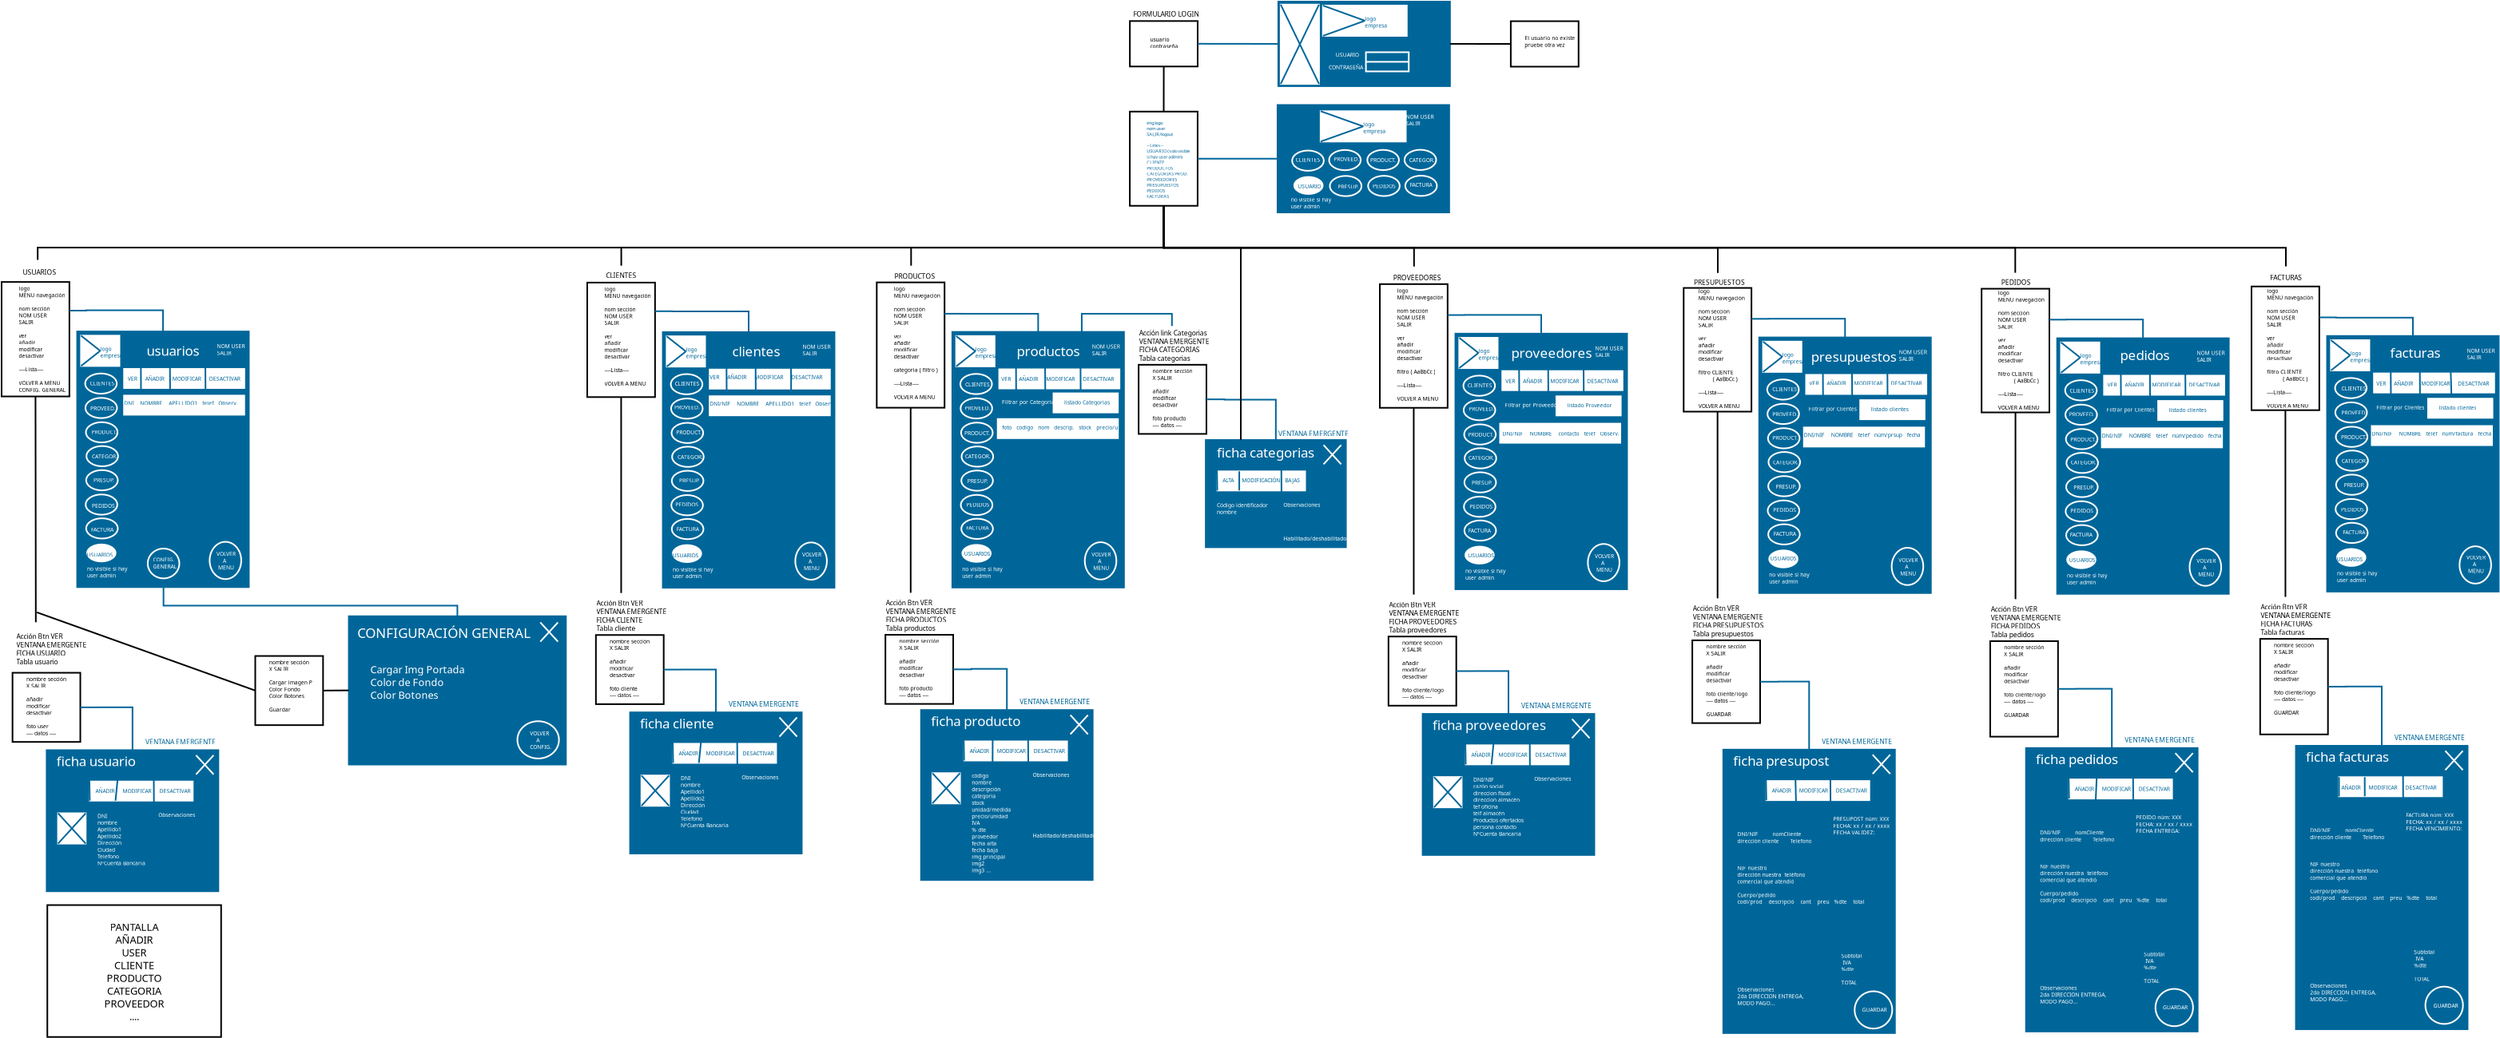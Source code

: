 <?xml version="1.0" encoding="UTF-8"?>
<dia:diagram xmlns:dia="http://www.lysator.liu.se/~alla/dia/">
  <dia:layer name="Fondo" visible="true" active="true">
    <dia:object type="Flowchart - Box" version="0" id="O0">
      <dia:attribute name="obj_pos">
        <dia:point val="-8.058,-13.375"/>
      </dia:attribute>
      <dia:attribute name="obj_bb">
        <dia:rectangle val="-8.108,-13.425;-3.765,-10.478"/>
      </dia:attribute>
      <dia:attribute name="elem_corner">
        <dia:point val="-8.058,-13.375"/>
      </dia:attribute>
      <dia:attribute name="elem_width">
        <dia:real val="4.243"/>
      </dia:attribute>
      <dia:attribute name="elem_height">
        <dia:real val="2.847"/>
      </dia:attribute>
      <dia:attribute name="show_background">
        <dia:boolean val="true"/>
      </dia:attribute>
      <dia:attribute name="padding">
        <dia:real val="0.5"/>
      </dia:attribute>
      <dia:attribute name="text">
        <dia:composite type="text">
          <dia:attribute name="string">
            <dia:string>##</dia:string>
          </dia:attribute>
          <dia:attribute name="font">
            <dia:font family="sans" style="0" name="Helvetica"/>
          </dia:attribute>
          <dia:attribute name="height">
            <dia:real val="0.8"/>
          </dia:attribute>
          <dia:attribute name="pos">
            <dia:point val="-5.936,-11.711"/>
          </dia:attribute>
          <dia:attribute name="color">
            <dia:color val="#000000"/>
          </dia:attribute>
          <dia:attribute name="alignment">
            <dia:enum val="1"/>
          </dia:attribute>
        </dia:composite>
      </dia:attribute>
    </dia:object>
    <dia:object type="Standard - Text" version="1" id="O1">
      <dia:attribute name="obj_pos">
        <dia:point val="-6.785,-12.093"/>
      </dia:attribute>
      <dia:attribute name="obj_bb">
        <dia:rectangle val="-6.785,-12.43;-5.155,-11.599"/>
      </dia:attribute>
      <dia:attribute name="text">
        <dia:composite type="text">
          <dia:attribute name="string">
            <dia:string>#usuario
contraseña#</dia:string>
          </dia:attribute>
          <dia:attribute name="font">
            <dia:font family="sans" style="0" name="Helvetica"/>
          </dia:attribute>
          <dia:attribute name="height">
            <dia:real val="0.423"/>
          </dia:attribute>
          <dia:attribute name="pos">
            <dia:point val="-6.785,-12.093"/>
          </dia:attribute>
          <dia:attribute name="color">
            <dia:color val="#000000"/>
          </dia:attribute>
          <dia:attribute name="alignment">
            <dia:enum val="0"/>
          </dia:attribute>
        </dia:composite>
      </dia:attribute>
      <dia:attribute name="valign">
        <dia:enum val="3"/>
      </dia:attribute>
    </dia:object>
    <dia:object type="Standard - Text" version="1" id="O2">
      <dia:attribute name="obj_pos">
        <dia:point val="-7.846,-13.657"/>
      </dia:attribute>
      <dia:attribute name="obj_bb">
        <dia:rectangle val="-7.846,-14.08;-3.913,-13.57"/>
      </dia:attribute>
      <dia:attribute name="text">
        <dia:composite type="text">
          <dia:attribute name="string">
            <dia:string>#FORMULARIO LOGIN#</dia:string>
          </dia:attribute>
          <dia:attribute name="font">
            <dia:font family="sans" style="0" name="Helvetica"/>
          </dia:attribute>
          <dia:attribute name="height">
            <dia:real val="0.529"/>
          </dia:attribute>
          <dia:attribute name="pos">
            <dia:point val="-7.846,-13.657"/>
          </dia:attribute>
          <dia:attribute name="color">
            <dia:color val="#000000"/>
          </dia:attribute>
          <dia:attribute name="alignment">
            <dia:enum val="0"/>
          </dia:attribute>
        </dia:composite>
      </dia:attribute>
      <dia:attribute name="valign">
        <dia:enum val="3"/>
      </dia:attribute>
    </dia:object>
    <dia:object type="Flowchart - Box" version="0" id="O3">
      <dia:attribute name="obj_pos">
        <dia:point val="-78.665,2.965"/>
      </dia:attribute>
      <dia:attribute name="obj_bb">
        <dia:rectangle val="-78.715,2.915;-74.373,10.184"/>
      </dia:attribute>
      <dia:attribute name="elem_corner">
        <dia:point val="-78.665,2.965"/>
      </dia:attribute>
      <dia:attribute name="elem_width">
        <dia:real val="4.243"/>
      </dia:attribute>
      <dia:attribute name="elem_height">
        <dia:real val="7.169"/>
      </dia:attribute>
      <dia:attribute name="show_background">
        <dia:boolean val="true"/>
      </dia:attribute>
      <dia:attribute name="padding">
        <dia:real val="0.5"/>
      </dia:attribute>
      <dia:attribute name="text">
        <dia:composite type="text">
          <dia:attribute name="string">
            <dia:string>##</dia:string>
          </dia:attribute>
          <dia:attribute name="font">
            <dia:font family="sans" style="0" name="Helvetica"/>
          </dia:attribute>
          <dia:attribute name="height">
            <dia:real val="0.8"/>
          </dia:attribute>
          <dia:attribute name="pos">
            <dia:point val="-76.544,6.79"/>
          </dia:attribute>
          <dia:attribute name="color">
            <dia:color val="#000000"/>
          </dia:attribute>
          <dia:attribute name="alignment">
            <dia:enum val="1"/>
          </dia:attribute>
        </dia:composite>
      </dia:attribute>
    </dia:object>
    <dia:object type="Standard - Text" version="1" id="O4">
      <dia:attribute name="obj_pos">
        <dia:point val="-77.59,3.496"/>
      </dia:attribute>
      <dia:attribute name="obj_bb">
        <dia:rectangle val="-77.59,3.159;-74.78,9.916"/>
      </dia:attribute>
      <dia:attribute name="text">
        <dia:composite type="text">
          <dia:attribute name="string">
            <dia:string>#logo
MENU navegación

nom sección
NOM USER
SALIR

ver
añadir
modificar
desactivar

----Lista----

VOLVER A MENU
CONFIG. GENERAL#</dia:string>
          </dia:attribute>
          <dia:attribute name="font">
            <dia:font family="sans" style="0" name="Helvetica"/>
          </dia:attribute>
          <dia:attribute name="height">
            <dia:real val="0.423"/>
          </dia:attribute>
          <dia:attribute name="pos">
            <dia:point val="-77.59,3.496"/>
          </dia:attribute>
          <dia:attribute name="color">
            <dia:color val="#000000"/>
          </dia:attribute>
          <dia:attribute name="alignment">
            <dia:enum val="0"/>
          </dia:attribute>
        </dia:composite>
      </dia:attribute>
      <dia:attribute name="valign">
        <dia:enum val="3"/>
      </dia:attribute>
    </dia:object>
    <dia:object type="Standard - Text" version="1" id="O5">
      <dia:attribute name="obj_pos">
        <dia:point val="-77.334,2.514"/>
      </dia:attribute>
      <dia:attribute name="obj_bb">
        <dia:rectangle val="-77.334,2.092;-75.336,2.602"/>
      </dia:attribute>
      <dia:attribute name="text">
        <dia:composite type="text">
          <dia:attribute name="string">
            <dia:string>#USUARIOS#</dia:string>
          </dia:attribute>
          <dia:attribute name="font">
            <dia:font family="sans" style="0" name="Helvetica"/>
          </dia:attribute>
          <dia:attribute name="height">
            <dia:real val="0.529"/>
          </dia:attribute>
          <dia:attribute name="pos">
            <dia:point val="-77.334,2.514"/>
          </dia:attribute>
          <dia:attribute name="color">
            <dia:color val="#000000"/>
          </dia:attribute>
          <dia:attribute name="alignment">
            <dia:enum val="0"/>
          </dia:attribute>
        </dia:composite>
      </dia:attribute>
      <dia:attribute name="valign">
        <dia:enum val="3"/>
      </dia:attribute>
    </dia:object>
    <dia:object type="Standard - Text" version="1" id="O6">
      <dia:attribute name="obj_pos">
        <dia:point val="-40.838,2.719"/>
      </dia:attribute>
      <dia:attribute name="obj_bb">
        <dia:rectangle val="-40.838,2.297;-38.978,2.807"/>
      </dia:attribute>
      <dia:attribute name="text">
        <dia:composite type="text">
          <dia:attribute name="string">
            <dia:string>#CLIENTES#</dia:string>
          </dia:attribute>
          <dia:attribute name="font">
            <dia:font family="sans" style="0" name="Helvetica"/>
          </dia:attribute>
          <dia:attribute name="height">
            <dia:real val="0.529"/>
          </dia:attribute>
          <dia:attribute name="pos">
            <dia:point val="-40.838,2.719"/>
          </dia:attribute>
          <dia:attribute name="color">
            <dia:color val="#000000"/>
          </dia:attribute>
          <dia:attribute name="alignment">
            <dia:enum val="0"/>
          </dia:attribute>
        </dia:composite>
      </dia:attribute>
      <dia:attribute name="valign">
        <dia:enum val="3"/>
      </dia:attribute>
    </dia:object>
    <dia:object type="Standard - Text" version="1" id="O7">
      <dia:attribute name="obj_pos">
        <dia:point val="8.42,2.862"/>
      </dia:attribute>
      <dia:attribute name="obj_bb">
        <dia:rectangle val="8.42,2.439;11.265,2.949"/>
      </dia:attribute>
      <dia:attribute name="text">
        <dia:composite type="text">
          <dia:attribute name="string">
            <dia:string>#PROVEEDORES#</dia:string>
          </dia:attribute>
          <dia:attribute name="font">
            <dia:font family="sans" style="0" name="Helvetica"/>
          </dia:attribute>
          <dia:attribute name="height">
            <dia:real val="0.529"/>
          </dia:attribute>
          <dia:attribute name="pos">
            <dia:point val="8.42,2.862"/>
          </dia:attribute>
          <dia:attribute name="color">
            <dia:color val="#000000"/>
          </dia:attribute>
          <dia:attribute name="alignment">
            <dia:enum val="0"/>
          </dia:attribute>
        </dia:composite>
      </dia:attribute>
      <dia:attribute name="valign">
        <dia:enum val="3"/>
      </dia:attribute>
    </dia:object>
    <dia:object type="Standard - ZigZagLine" version="1" id="O8">
      <dia:attribute name="obj_pos">
        <dia:point val="-76.407,1.582"/>
      </dia:attribute>
      <dia:attribute name="obj_bb">
        <dia:rectangle val="-76.457,-1.854;-5.89,1.632"/>
      </dia:attribute>
      <dia:attribute name="orth_points">
        <dia:point val="-76.407,1.582"/>
        <dia:point val="-76.407,0.812"/>
        <dia:point val="-5.94,0.812"/>
        <dia:point val="-5.94,-1.804"/>
      </dia:attribute>
      <dia:attribute name="orth_orient">
        <dia:enum val="1"/>
        <dia:enum val="0"/>
        <dia:enum val="1"/>
      </dia:attribute>
      <dia:attribute name="autorouting">
        <dia:boolean val="false"/>
      </dia:attribute>
      <dia:connections>
        <dia:connection handle="1" to="O17" connection="13"/>
      </dia:connections>
    </dia:object>
    <dia:object type="Standard - ZigZagLine" version="1" id="O9">
      <dia:attribute name="obj_pos">
        <dia:point val="-39.886,1.943"/>
      </dia:attribute>
      <dia:attribute name="obj_bb">
        <dia:rectangle val="-39.936,-1.854;-5.89,1.993"/>
      </dia:attribute>
      <dia:attribute name="orth_points">
        <dia:point val="-39.886,1.943"/>
        <dia:point val="-39.886,0.812"/>
        <dia:point val="-5.94,0.812"/>
        <dia:point val="-5.94,-1.804"/>
      </dia:attribute>
      <dia:attribute name="orth_orient">
        <dia:enum val="1"/>
        <dia:enum val="0"/>
        <dia:enum val="1"/>
      </dia:attribute>
      <dia:attribute name="autorouting">
        <dia:boolean val="false"/>
      </dia:attribute>
      <dia:connections>
        <dia:connection handle="1" to="O17" connection="13"/>
      </dia:connections>
    </dia:object>
    <dia:object type="Standard - ZigZagLine" version="1" id="O10">
      <dia:attribute name="obj_pos">
        <dia:point val="-21.749,1.943"/>
      </dia:attribute>
      <dia:attribute name="obj_bb">
        <dia:rectangle val="-21.799,-1.854;-5.89,1.993"/>
      </dia:attribute>
      <dia:attribute name="orth_points">
        <dia:point val="-21.749,1.943"/>
        <dia:point val="-21.749,0.812"/>
        <dia:point val="-5.94,0.812"/>
        <dia:point val="-5.94,-1.804"/>
      </dia:attribute>
      <dia:attribute name="orth_orient">
        <dia:enum val="1"/>
        <dia:enum val="0"/>
        <dia:enum val="1"/>
      </dia:attribute>
      <dia:attribute name="autorouting">
        <dia:boolean val="false"/>
      </dia:attribute>
      <dia:connections>
        <dia:connection handle="1" to="O17" connection="13"/>
      </dia:connections>
    </dia:object>
    <dia:object type="Standard - ZigZagLine" version="1" id="O11">
      <dia:attribute name="obj_pos">
        <dia:point val="9.726,1.995"/>
      </dia:attribute>
      <dia:attribute name="obj_bb">
        <dia:rectangle val="-5.99,-1.854;9.776,2.045"/>
      </dia:attribute>
      <dia:attribute name="orth_points">
        <dia:point val="9.726,1.995"/>
        <dia:point val="9.726,0.822"/>
        <dia:point val="-5.94,0.822"/>
        <dia:point val="-5.94,-1.804"/>
      </dia:attribute>
      <dia:attribute name="orth_orient">
        <dia:enum val="1"/>
        <dia:enum val="0"/>
        <dia:enum val="1"/>
      </dia:attribute>
      <dia:attribute name="autorouting">
        <dia:boolean val="false"/>
      </dia:attribute>
      <dia:connections>
        <dia:connection handle="1" to="O17" connection="13"/>
      </dia:connections>
    </dia:object>
    <dia:object type="Standard - ZigZagLine" version="1" id="O12">
      <dia:attribute name="obj_pos">
        <dia:point val="28.734,2.4"/>
      </dia:attribute>
      <dia:attribute name="obj_bb">
        <dia:rectangle val="-5.99,-1.854;28.784,2.45"/>
      </dia:attribute>
      <dia:attribute name="orth_points">
        <dia:point val="28.734,2.4"/>
        <dia:point val="28.734,0.822"/>
        <dia:point val="-5.94,0.822"/>
        <dia:point val="-5.94,-1.804"/>
      </dia:attribute>
      <dia:attribute name="orth_orient">
        <dia:enum val="1"/>
        <dia:enum val="0"/>
        <dia:enum val="1"/>
      </dia:attribute>
      <dia:attribute name="autorouting">
        <dia:boolean val="false"/>
      </dia:attribute>
      <dia:connections>
        <dia:connection handle="1" to="O17" connection="13"/>
      </dia:connections>
    </dia:object>
    <dia:object type="Standard - ZigZagLine" version="1" id="O13">
      <dia:attribute name="obj_pos">
        <dia:point val="47.349,2.388"/>
      </dia:attribute>
      <dia:attribute name="obj_bb">
        <dia:rectangle val="-5.99,-1.854;47.399,2.438"/>
      </dia:attribute>
      <dia:attribute name="orth_points">
        <dia:point val="47.349,2.388"/>
        <dia:point val="47.349,0.822"/>
        <dia:point val="-5.94,0.822"/>
        <dia:point val="-5.94,-1.804"/>
      </dia:attribute>
      <dia:attribute name="orth_orient">
        <dia:enum val="1"/>
        <dia:enum val="0"/>
        <dia:enum val="1"/>
      </dia:attribute>
      <dia:attribute name="autorouting">
        <dia:boolean val="false"/>
      </dia:attribute>
      <dia:connections>
        <dia:connection handle="1" to="O17" connection="13"/>
      </dia:connections>
    </dia:object>
    <dia:object type="Standard - ZigZagLine" version="1" id="O14">
      <dia:attribute name="obj_pos">
        <dia:point val="-5.94,-1.804"/>
      </dia:attribute>
      <dia:attribute name="obj_bb">
        <dia:rectangle val="-5.99,-1.854;64.334,2.038"/>
      </dia:attribute>
      <dia:attribute name="orth_points">
        <dia:point val="-5.94,-1.804"/>
        <dia:point val="-5.94,0.822"/>
        <dia:point val="64.284,0.822"/>
        <dia:point val="64.284,1.988"/>
      </dia:attribute>
      <dia:attribute name="orth_orient">
        <dia:enum val="1"/>
        <dia:enum val="0"/>
        <dia:enum val="1"/>
      </dia:attribute>
      <dia:attribute name="autorouting">
        <dia:boolean val="false"/>
      </dia:attribute>
      <dia:connections>
        <dia:connection handle="0" to="O17" connection="13"/>
      </dia:connections>
    </dia:object>
    <dia:object type="Standard - ZigZagLine" version="1" id="O15">
      <dia:attribute name="obj_pos">
        <dia:point val="-74.422,4.758"/>
      </dia:attribute>
      <dia:attribute name="obj_bb">
        <dia:rectangle val="-74.472,4.687;-68.514,6.116"/>
      </dia:attribute>
      <dia:attribute name="orth_points">
        <dia:point val="-74.422,4.758"/>
        <dia:point val="-73.372,4.758"/>
        <dia:point val="-73.372,4.737"/>
        <dia:point val="-68.564,4.737"/>
        <dia:point val="-68.564,6.066"/>
      </dia:attribute>
      <dia:attribute name="orth_orient">
        <dia:enum val="0"/>
        <dia:enum val="1"/>
        <dia:enum val="0"/>
        <dia:enum val="1"/>
      </dia:attribute>
      <dia:attribute name="autorouting">
        <dia:boolean val="false"/>
      </dia:attribute>
      <dia:attribute name="line_color">
        <dia:color val="#006699"/>
      </dia:attribute>
      <dia:connections>
        <dia:connection handle="0" to="O3" connection="6"/>
        <dia:connection handle="1" to="O63" connection="2"/>
      </dia:connections>
    </dia:object>
    <dia:object type="Standard - Text" version="1" id="O16">
      <dia:attribute name="obj_pos">
        <dia:point val="-20.974,5.687"/>
      </dia:attribute>
      <dia:attribute name="obj_bb">
        <dia:rectangle val="-20.974,5.35;-16.426,8.297"/>
      </dia:attribute>
      <dia:attribute name="text">
        <dia:composite type="text">
          <dia:attribute name="string">
            <dia:string>#----Lista----
foto - dni - nombre - apellido -
telef - Observ.

añadir nuevo
modificar
desactivar#</dia:string>
          </dia:attribute>
          <dia:attribute name="font">
            <dia:font family="sans" style="0" name="Helvetica"/>
          </dia:attribute>
          <dia:attribute name="height">
            <dia:real val="0.423"/>
          </dia:attribute>
          <dia:attribute name="pos">
            <dia:point val="-20.974,5.687"/>
          </dia:attribute>
          <dia:attribute name="color">
            <dia:color val="#ffffff"/>
          </dia:attribute>
          <dia:attribute name="alignment">
            <dia:enum val="0"/>
          </dia:attribute>
        </dia:composite>
      </dia:attribute>
      <dia:attribute name="valign">
        <dia:enum val="3"/>
      </dia:attribute>
    </dia:object>
    <dia:object type="Flowchart - Box" version="0" id="O17">
      <dia:attribute name="obj_pos">
        <dia:point val="-8.061,-7.704"/>
      </dia:attribute>
      <dia:attribute name="obj_bb">
        <dia:rectangle val="-8.111,-7.754;-3.768,-1.754"/>
      </dia:attribute>
      <dia:attribute name="elem_corner">
        <dia:point val="-8.061,-7.704"/>
      </dia:attribute>
      <dia:attribute name="elem_width">
        <dia:real val="4.243"/>
      </dia:attribute>
      <dia:attribute name="elem_height">
        <dia:real val="5.899"/>
      </dia:attribute>
      <dia:attribute name="show_background">
        <dia:boolean val="true"/>
      </dia:attribute>
      <dia:attribute name="padding">
        <dia:real val="0.5"/>
      </dia:attribute>
      <dia:attribute name="text">
        <dia:composite type="text">
          <dia:attribute name="string">
            <dia:string>##</dia:string>
          </dia:attribute>
          <dia:attribute name="font">
            <dia:font family="sans" style="0" name="Helvetica"/>
          </dia:attribute>
          <dia:attribute name="height">
            <dia:real val="0.8"/>
          </dia:attribute>
          <dia:attribute name="pos">
            <dia:point val="-5.94,-4.514"/>
          </dia:attribute>
          <dia:attribute name="color">
            <dia:color val="#000000"/>
          </dia:attribute>
          <dia:attribute name="alignment">
            <dia:enum val="1"/>
          </dia:attribute>
        </dia:composite>
      </dia:attribute>
    </dia:object>
    <dia:object type="Standard - Line" version="0" id="O18">
      <dia:attribute name="obj_pos">
        <dia:point val="-5.936,-10.528"/>
      </dia:attribute>
      <dia:attribute name="obj_bb">
        <dia:rectangle val="-5.99,-10.578;-5.886,-7.654"/>
      </dia:attribute>
      <dia:attribute name="conn_endpoints">
        <dia:point val="-5.936,-10.528"/>
        <dia:point val="-5.94,-7.704"/>
      </dia:attribute>
      <dia:attribute name="numcp">
        <dia:int val="1"/>
      </dia:attribute>
      <dia:connections>
        <dia:connection handle="0" to="O0" connection="13"/>
        <dia:connection handle="1" to="O17" connection="2"/>
      </dia:connections>
    </dia:object>
    <dia:object type="Flowchart - Box" version="0" id="O19">
      <dia:attribute name="obj_pos">
        <dia:point val="-77.982,27.437"/>
      </dia:attribute>
      <dia:attribute name="obj_bb">
        <dia:rectangle val="-78.032,27.387;-73.689,31.817"/>
      </dia:attribute>
      <dia:attribute name="elem_corner">
        <dia:point val="-77.982,27.437"/>
      </dia:attribute>
      <dia:attribute name="elem_width">
        <dia:real val="4.243"/>
      </dia:attribute>
      <dia:attribute name="elem_height">
        <dia:real val="4.33"/>
      </dia:attribute>
      <dia:attribute name="show_background">
        <dia:boolean val="true"/>
      </dia:attribute>
      <dia:attribute name="padding">
        <dia:real val="0.5"/>
      </dia:attribute>
      <dia:attribute name="text">
        <dia:composite type="text">
          <dia:attribute name="string">
            <dia:string>##</dia:string>
          </dia:attribute>
          <dia:attribute name="font">
            <dia:font family="sans" style="0" name="Helvetica"/>
          </dia:attribute>
          <dia:attribute name="height">
            <dia:real val="0.8"/>
          </dia:attribute>
          <dia:attribute name="pos">
            <dia:point val="-75.86,29.842"/>
          </dia:attribute>
          <dia:attribute name="color">
            <dia:color val="#000000"/>
          </dia:attribute>
          <dia:attribute name="alignment">
            <dia:enum val="1"/>
          </dia:attribute>
        </dia:composite>
      </dia:attribute>
    </dia:object>
    <dia:object type="Standard - Line" version="0" id="O20">
      <dia:attribute name="obj_pos">
        <dia:point val="-76.544,10.134"/>
      </dia:attribute>
      <dia:attribute name="obj_bb">
        <dia:rectangle val="-76.594,10.084;-76.473,24.325"/>
      </dia:attribute>
      <dia:attribute name="conn_endpoints">
        <dia:point val="-76.544,10.134"/>
        <dia:point val="-76.523,24.275"/>
      </dia:attribute>
      <dia:attribute name="numcp">
        <dia:int val="1"/>
      </dia:attribute>
      <dia:connections>
        <dia:connection handle="0" to="O3" connection="13"/>
      </dia:connections>
    </dia:object>
    <dia:object type="Standard - Text" version="1" id="O21">
      <dia:attribute name="obj_pos">
        <dia:point val="-77.736,25.32"/>
      </dia:attribute>
      <dia:attribute name="obj_bb">
        <dia:rectangle val="-77.736,24.898;-73.446,26.995"/>
      </dia:attribute>
      <dia:attribute name="text">
        <dia:composite type="text">
          <dia:attribute name="string">
            <dia:string>#Acción Btn VER
VENTANA EMERGENTE
FICHA USUARIO
Tabla usuario#</dia:string>
          </dia:attribute>
          <dia:attribute name="font">
            <dia:font family="sans" style="0" name="Helvetica"/>
          </dia:attribute>
          <dia:attribute name="height">
            <dia:real val="0.529"/>
          </dia:attribute>
          <dia:attribute name="pos">
            <dia:point val="-77.736,25.32"/>
          </dia:attribute>
          <dia:attribute name="color">
            <dia:color val="#000000"/>
          </dia:attribute>
          <dia:attribute name="alignment">
            <dia:enum val="0"/>
          </dia:attribute>
        </dia:composite>
      </dia:attribute>
      <dia:attribute name="valign">
        <dia:enum val="3"/>
      </dia:attribute>
    </dia:object>
    <dia:object type="Standard - Text" version="1" id="O22">
      <dia:attribute name="obj_pos">
        <dia:point val="-7.0,-6.891"/>
      </dia:attribute>
      <dia:attribute name="obj_bb">
        <dia:rectangle val="-7.0,-7.173;-4.195,-2.247"/>
      </dia:attribute>
      <dia:attribute name="text">
        <dia:composite type="text">
          <dia:attribute name="string">
            <dia:string>#img logo
nom user
SALIR/logout

--Links--
USUARIO (solo visible 
si hay user adimin)
CLIENTE
PRODUCTOS
CATEGORIAS PROD.
PROVEEDORES
PRESUPUESTOS
PEDIDOS
FACTURAS#</dia:string>
          </dia:attribute>
          <dia:attribute name="font">
            <dia:font family="sans" style="0" name="Helvetica"/>
          </dia:attribute>
          <dia:attribute name="height">
            <dia:real val="0.353"/>
          </dia:attribute>
          <dia:attribute name="pos">
            <dia:point val="-7.0,-6.891"/>
          </dia:attribute>
          <dia:attribute name="color">
            <dia:color val="#006699"/>
          </dia:attribute>
          <dia:attribute name="alignment">
            <dia:enum val="0"/>
          </dia:attribute>
        </dia:composite>
      </dia:attribute>
      <dia:attribute name="valign">
        <dia:enum val="3"/>
      </dia:attribute>
    </dia:object>
    <dia:object type="Flowchart - Box" version="0" id="O23">
      <dia:attribute name="obj_pos">
        <dia:point val="1.232,-14.592"/>
      </dia:attribute>
      <dia:attribute name="obj_bb">
        <dia:rectangle val="1.182,-14.642;12.026,-9.247"/>
      </dia:attribute>
      <dia:attribute name="elem_corner">
        <dia:point val="1.232,-14.592"/>
      </dia:attribute>
      <dia:attribute name="elem_width">
        <dia:real val="10.744"/>
      </dia:attribute>
      <dia:attribute name="elem_height">
        <dia:real val="5.295"/>
      </dia:attribute>
      <dia:attribute name="border_width">
        <dia:real val="0.1"/>
      </dia:attribute>
      <dia:attribute name="border_color">
        <dia:color val="#006699"/>
      </dia:attribute>
      <dia:attribute name="inner_color">
        <dia:color val="#006699"/>
      </dia:attribute>
      <dia:attribute name="show_background">
        <dia:boolean val="true"/>
      </dia:attribute>
      <dia:attribute name="padding">
        <dia:real val="0.5"/>
      </dia:attribute>
      <dia:attribute name="text">
        <dia:composite type="text">
          <dia:attribute name="string">
            <dia:string>##</dia:string>
          </dia:attribute>
          <dia:attribute name="font">
            <dia:font family="sans" style="0" name="Helvetica"/>
          </dia:attribute>
          <dia:attribute name="height">
            <dia:real val="0.8"/>
          </dia:attribute>
          <dia:attribute name="pos">
            <dia:point val="6.604,-11.705"/>
          </dia:attribute>
          <dia:attribute name="color">
            <dia:color val="#ffffff"/>
          </dia:attribute>
          <dia:attribute name="alignment">
            <dia:enum val="1"/>
          </dia:attribute>
        </dia:composite>
      </dia:attribute>
    </dia:object>
    <dia:object type="Standard - Line" version="0" id="O24">
      <dia:attribute name="obj_pos">
        <dia:point val="-3.815,-11.951"/>
      </dia:attribute>
      <dia:attribute name="obj_bb">
        <dia:rectangle val="-3.865,-12.001;1.282,-11.895"/>
      </dia:attribute>
      <dia:attribute name="conn_endpoints">
        <dia:point val="-3.815,-11.951"/>
        <dia:point val="1.232,-11.945"/>
      </dia:attribute>
      <dia:attribute name="numcp">
        <dia:int val="1"/>
      </dia:attribute>
      <dia:attribute name="line_color">
        <dia:color val="#006699"/>
      </dia:attribute>
      <dia:connections>
        <dia:connection handle="0" to="O0" connection="8"/>
        <dia:connection handle="1" to="O23" connection="7"/>
      </dia:connections>
    </dia:object>
    <dia:object type="Flowchart - Box" version="0" id="O25">
      <dia:attribute name="obj_pos">
        <dia:point val="1.38,-14.405"/>
      </dia:attribute>
      <dia:attribute name="obj_bb">
        <dia:rectangle val="1.33,-14.455;3.831,-9.384"/>
      </dia:attribute>
      <dia:attribute name="elem_corner">
        <dia:point val="1.38,-14.405"/>
      </dia:attribute>
      <dia:attribute name="elem_width">
        <dia:real val="2.401"/>
      </dia:attribute>
      <dia:attribute name="elem_height">
        <dia:real val="4.971"/>
      </dia:attribute>
      <dia:attribute name="border_width">
        <dia:real val="0.1"/>
      </dia:attribute>
      <dia:attribute name="border_color">
        <dia:color val="#ffffff"/>
      </dia:attribute>
      <dia:attribute name="show_background">
        <dia:boolean val="true"/>
      </dia:attribute>
      <dia:attribute name="padding">
        <dia:real val="0.5"/>
      </dia:attribute>
      <dia:attribute name="text">
        <dia:composite type="text">
          <dia:attribute name="string">
            <dia:string>##</dia:string>
          </dia:attribute>
          <dia:attribute name="font">
            <dia:font family="sans" style="0" name="Helvetica"/>
          </dia:attribute>
          <dia:attribute name="height">
            <dia:real val="0.8"/>
          </dia:attribute>
          <dia:attribute name="pos">
            <dia:point val="2.58,-11.68"/>
          </dia:attribute>
          <dia:attribute name="color">
            <dia:color val="#000000"/>
          </dia:attribute>
          <dia:attribute name="alignment">
            <dia:enum val="1"/>
          </dia:attribute>
        </dia:composite>
      </dia:attribute>
    </dia:object>
    <dia:object type="Standard - Line" version="0" id="O26">
      <dia:attribute name="obj_pos">
        <dia:point val="1.38,-14.405"/>
      </dia:attribute>
      <dia:attribute name="obj_bb">
        <dia:rectangle val="1.313,-14.472;3.848,-9.367"/>
      </dia:attribute>
      <dia:attribute name="conn_endpoints">
        <dia:point val="1.38,-14.405"/>
        <dia:point val="3.781,-9.434"/>
      </dia:attribute>
      <dia:attribute name="numcp">
        <dia:int val="1"/>
      </dia:attribute>
      <dia:attribute name="line_color">
        <dia:color val="#006699"/>
      </dia:attribute>
      <dia:connections>
        <dia:connection handle="0" to="O25" connection="0"/>
        <dia:connection handle="1" to="O25" connection="15"/>
      </dia:connections>
    </dia:object>
    <dia:object type="Standard - Line" version="0" id="O27">
      <dia:attribute name="obj_pos">
        <dia:point val="3.781,-14.405"/>
      </dia:attribute>
      <dia:attribute name="obj_bb">
        <dia:rectangle val="1.313,-14.472;3.848,-9.367"/>
      </dia:attribute>
      <dia:attribute name="conn_endpoints">
        <dia:point val="3.781,-14.405"/>
        <dia:point val="1.38,-9.434"/>
      </dia:attribute>
      <dia:attribute name="numcp">
        <dia:int val="1"/>
      </dia:attribute>
      <dia:attribute name="line_color">
        <dia:color val="#006699"/>
      </dia:attribute>
      <dia:connections>
        <dia:connection handle="0" to="O25" connection="4"/>
        <dia:connection handle="1" to="O25" connection="11"/>
      </dia:connections>
    </dia:object>
    <dia:object type="Flowchart - Box" version="0" id="O28">
      <dia:attribute name="obj_pos">
        <dia:point val="4.023,-14.345"/>
      </dia:attribute>
      <dia:attribute name="obj_bb">
        <dia:rectangle val="3.973,-14.395;9.322,-12.395"/>
      </dia:attribute>
      <dia:attribute name="elem_corner">
        <dia:point val="4.023,-14.345"/>
      </dia:attribute>
      <dia:attribute name="elem_width">
        <dia:real val="5.249"/>
      </dia:attribute>
      <dia:attribute name="elem_height">
        <dia:real val="1.9"/>
      </dia:attribute>
      <dia:attribute name="border_width">
        <dia:real val="0.1"/>
      </dia:attribute>
      <dia:attribute name="border_color">
        <dia:color val="#ffffff"/>
      </dia:attribute>
      <dia:attribute name="show_background">
        <dia:boolean val="true"/>
      </dia:attribute>
      <dia:attribute name="padding">
        <dia:real val="0.5"/>
      </dia:attribute>
      <dia:attribute name="text">
        <dia:composite type="text">
          <dia:attribute name="string">
            <dia:string>##</dia:string>
          </dia:attribute>
          <dia:attribute name="font">
            <dia:font family="sans" style="0" name="Helvetica"/>
          </dia:attribute>
          <dia:attribute name="height">
            <dia:real val="0.8"/>
          </dia:attribute>
          <dia:attribute name="pos">
            <dia:point val="6.648,-13.155"/>
          </dia:attribute>
          <dia:attribute name="color">
            <dia:color val="#000000"/>
          </dia:attribute>
          <dia:attribute name="alignment">
            <dia:enum val="1"/>
          </dia:attribute>
        </dia:composite>
      </dia:attribute>
    </dia:object>
    <dia:object type="Standard - Line" version="0" id="O29">
      <dia:attribute name="obj_pos">
        <dia:point val="4.023,-14.345"/>
      </dia:attribute>
      <dia:attribute name="obj_bb">
        <dia:rectangle val="3.959,-14.409;6.712,-13.331"/>
      </dia:attribute>
      <dia:attribute name="conn_endpoints">
        <dia:point val="4.023,-14.345"/>
        <dia:point val="6.648,-13.395"/>
      </dia:attribute>
      <dia:attribute name="numcp">
        <dia:int val="1"/>
      </dia:attribute>
      <dia:attribute name="line_color">
        <dia:color val="#006699"/>
      </dia:attribute>
      <dia:connections>
        <dia:connection handle="0" to="O28" connection="0"/>
        <dia:connection handle="1" to="O28" connection="16"/>
      </dia:connections>
    </dia:object>
    <dia:object type="Standard - Line" version="0" id="O30">
      <dia:attribute name="obj_pos">
        <dia:point val="6.648,-13.395"/>
      </dia:attribute>
      <dia:attribute name="obj_bb">
        <dia:rectangle val="3.959,-13.459;6.712,-12.381"/>
      </dia:attribute>
      <dia:attribute name="conn_endpoints">
        <dia:point val="6.648,-13.395"/>
        <dia:point val="4.023,-12.445"/>
      </dia:attribute>
      <dia:attribute name="numcp">
        <dia:int val="1"/>
      </dia:attribute>
      <dia:attribute name="line_color">
        <dia:color val="#006699"/>
      </dia:attribute>
      <dia:connections>
        <dia:connection handle="0" to="O28" connection="16"/>
        <dia:connection handle="1" to="O28" connection="11"/>
      </dia:connections>
    </dia:object>
    <dia:object type="Standard - Text" version="1" id="O31">
      <dia:attribute name="obj_pos">
        <dia:point val="6.648,-13.395"/>
      </dia:attribute>
      <dia:attribute name="obj_bb">
        <dia:rectangle val="6.648,-13.732;7.923,-12.902"/>
      </dia:attribute>
      <dia:attribute name="text">
        <dia:composite type="text">
          <dia:attribute name="string">
            <dia:string>#logo
empresa#</dia:string>
          </dia:attribute>
          <dia:attribute name="font">
            <dia:font family="sans" style="0" name="Helvetica"/>
          </dia:attribute>
          <dia:attribute name="height">
            <dia:real val="0.423"/>
          </dia:attribute>
          <dia:attribute name="pos">
            <dia:point val="6.648,-13.395"/>
          </dia:attribute>
          <dia:attribute name="color">
            <dia:color val="#006699"/>
          </dia:attribute>
          <dia:attribute name="alignment">
            <dia:enum val="0"/>
          </dia:attribute>
        </dia:composite>
      </dia:attribute>
      <dia:attribute name="valign">
        <dia:enum val="3"/>
      </dia:attribute>
      <dia:connections>
        <dia:connection handle="0" to="O28" connection="16"/>
      </dia:connections>
    </dia:object>
    <dia:object type="Flowchart - Box" version="0" id="O32">
      <dia:attribute name="obj_pos">
        <dia:point val="6.715,-11.421"/>
      </dia:attribute>
      <dia:attribute name="obj_bb">
        <dia:rectangle val="6.665,-11.471;9.443,-10.171"/>
      </dia:attribute>
      <dia:attribute name="elem_corner">
        <dia:point val="6.715,-11.421"/>
      </dia:attribute>
      <dia:attribute name="elem_width">
        <dia:real val="2.679"/>
      </dia:attribute>
      <dia:attribute name="elem_height">
        <dia:real val="1.2"/>
      </dia:attribute>
      <dia:attribute name="border_width">
        <dia:real val="0.1"/>
      </dia:attribute>
      <dia:attribute name="border_color">
        <dia:color val="#ffffff"/>
      </dia:attribute>
      <dia:attribute name="inner_color">
        <dia:color val="#006699"/>
      </dia:attribute>
      <dia:attribute name="show_background">
        <dia:boolean val="true"/>
      </dia:attribute>
      <dia:attribute name="padding">
        <dia:real val="0.5"/>
      </dia:attribute>
      <dia:attribute name="text">
        <dia:composite type="text">
          <dia:attribute name="string">
            <dia:string>##</dia:string>
          </dia:attribute>
          <dia:attribute name="font">
            <dia:font family="sans" style="0" name="Helvetica"/>
          </dia:attribute>
          <dia:attribute name="height">
            <dia:real val="0.1"/>
          </dia:attribute>
          <dia:attribute name="pos">
            <dia:point val="8.054,-10.791"/>
          </dia:attribute>
          <dia:attribute name="color">
            <dia:color val="#000000"/>
          </dia:attribute>
          <dia:attribute name="alignment">
            <dia:enum val="1"/>
          </dia:attribute>
        </dia:composite>
      </dia:attribute>
    </dia:object>
    <dia:object type="Standard - Text" version="1" id="O33">
      <dia:attribute name="obj_pos">
        <dia:point val="4.817,-11.133"/>
      </dia:attribute>
      <dia:attribute name="obj_bb">
        <dia:rectangle val="4.817,-11.47;6.227,-11.062"/>
      </dia:attribute>
      <dia:attribute name="text">
        <dia:composite type="text">
          <dia:attribute name="string">
            <dia:string>#USUARIO#</dia:string>
          </dia:attribute>
          <dia:attribute name="font">
            <dia:font family="sans" style="0" name="Helvetica"/>
          </dia:attribute>
          <dia:attribute name="height">
            <dia:real val="0.423"/>
          </dia:attribute>
          <dia:attribute name="pos">
            <dia:point val="4.817,-11.133"/>
          </dia:attribute>
          <dia:attribute name="color">
            <dia:color val="#ffffff"/>
          </dia:attribute>
          <dia:attribute name="alignment">
            <dia:enum val="0"/>
          </dia:attribute>
        </dia:composite>
      </dia:attribute>
      <dia:attribute name="valign">
        <dia:enum val="3"/>
      </dia:attribute>
    </dia:object>
    <dia:object type="Standard - Line" version="0" id="O34">
      <dia:attribute name="obj_pos">
        <dia:point val="6.715,-10.821"/>
      </dia:attribute>
      <dia:attribute name="obj_bb">
        <dia:rectangle val="6.665,-10.871;9.443,-10.771"/>
      </dia:attribute>
      <dia:attribute name="conn_endpoints">
        <dia:point val="6.715,-10.821"/>
        <dia:point val="9.393,-10.821"/>
      </dia:attribute>
      <dia:attribute name="numcp">
        <dia:int val="1"/>
      </dia:attribute>
      <dia:attribute name="line_color">
        <dia:color val="#ffffff"/>
      </dia:attribute>
      <dia:connections>
        <dia:connection handle="0" to="O32" connection="7"/>
        <dia:connection handle="1" to="O32" connection="8"/>
      </dia:connections>
    </dia:object>
    <dia:object type="Standard - Text" version="1" id="O35">
      <dia:attribute name="obj_pos">
        <dia:point val="4.382,-10.359"/>
      </dia:attribute>
      <dia:attribute name="obj_bb">
        <dia:rectangle val="4.382,-10.696;6.464,-10.289"/>
      </dia:attribute>
      <dia:attribute name="text">
        <dia:composite type="text">
          <dia:attribute name="string">
            <dia:string>#CONTRASEÑA#</dia:string>
          </dia:attribute>
          <dia:attribute name="font">
            <dia:font family="sans" style="0" name="Helvetica"/>
          </dia:attribute>
          <dia:attribute name="height">
            <dia:real val="0.423"/>
          </dia:attribute>
          <dia:attribute name="pos">
            <dia:point val="4.382,-10.359"/>
          </dia:attribute>
          <dia:attribute name="color">
            <dia:color val="#ffffff"/>
          </dia:attribute>
          <dia:attribute name="alignment">
            <dia:enum val="0"/>
          </dia:attribute>
        </dia:composite>
      </dia:attribute>
      <dia:attribute name="valign">
        <dia:enum val="3"/>
      </dia:attribute>
    </dia:object>
    <dia:object type="Flowchart - Box" version="0" id="O36">
      <dia:attribute name="obj_pos">
        <dia:point val="15.78,-13.365"/>
      </dia:attribute>
      <dia:attribute name="obj_bb">
        <dia:rectangle val="15.73,-13.415;20.073,-10.469"/>
      </dia:attribute>
      <dia:attribute name="elem_corner">
        <dia:point val="15.78,-13.365"/>
      </dia:attribute>
      <dia:attribute name="elem_width">
        <dia:real val="4.243"/>
      </dia:attribute>
      <dia:attribute name="elem_height">
        <dia:real val="2.847"/>
      </dia:attribute>
      <dia:attribute name="show_background">
        <dia:boolean val="true"/>
      </dia:attribute>
      <dia:attribute name="padding">
        <dia:real val="0.5"/>
      </dia:attribute>
      <dia:attribute name="text">
        <dia:composite type="text">
          <dia:attribute name="string">
            <dia:string>##</dia:string>
          </dia:attribute>
          <dia:attribute name="font">
            <dia:font family="sans" style="0" name="Helvetica"/>
          </dia:attribute>
          <dia:attribute name="height">
            <dia:real val="0.8"/>
          </dia:attribute>
          <dia:attribute name="pos">
            <dia:point val="17.901,-11.702"/>
          </dia:attribute>
          <dia:attribute name="color">
            <dia:color val="#000000"/>
          </dia:attribute>
          <dia:attribute name="alignment">
            <dia:enum val="1"/>
          </dia:attribute>
        </dia:composite>
      </dia:attribute>
    </dia:object>
    <dia:object type="Standard - Text" version="1" id="O37">
      <dia:attribute name="obj_pos">
        <dia:point val="16.643,-12.18"/>
      </dia:attribute>
      <dia:attribute name="obj_bb">
        <dia:rectangle val="16.643,-12.517;19.543,-11.687"/>
      </dia:attribute>
      <dia:attribute name="text">
        <dia:composite type="text">
          <dia:attribute name="string">
            <dia:string>#El usuario no existe
pruebe otra vez#</dia:string>
          </dia:attribute>
          <dia:attribute name="font">
            <dia:font family="sans" style="0" name="Helvetica"/>
          </dia:attribute>
          <dia:attribute name="height">
            <dia:real val="0.423"/>
          </dia:attribute>
          <dia:attribute name="pos">
            <dia:point val="16.643,-12.18"/>
          </dia:attribute>
          <dia:attribute name="color">
            <dia:color val="#000000"/>
          </dia:attribute>
          <dia:attribute name="alignment">
            <dia:enum val="0"/>
          </dia:attribute>
        </dia:composite>
      </dia:attribute>
      <dia:attribute name="valign">
        <dia:enum val="3"/>
      </dia:attribute>
    </dia:object>
    <dia:object type="Standard - Line" version="0" id="O38">
      <dia:attribute name="obj_pos">
        <dia:point val="11.976,-11.945"/>
      </dia:attribute>
      <dia:attribute name="obj_bb">
        <dia:rectangle val="11.926,-11.995;15.83,-11.892"/>
      </dia:attribute>
      <dia:attribute name="conn_endpoints">
        <dia:point val="11.976,-11.945"/>
        <dia:point val="15.78,-11.942"/>
      </dia:attribute>
      <dia:attribute name="numcp">
        <dia:int val="1"/>
      </dia:attribute>
      <dia:connections>
        <dia:connection handle="0" to="O23" connection="8"/>
        <dia:connection handle="1" to="O36" connection="7"/>
      </dia:connections>
    </dia:object>
    <dia:object type="Flowchart - Box" version="0" id="O39">
      <dia:attribute name="obj_pos">
        <dia:point val="1.183,-8.118"/>
      </dia:attribute>
      <dia:attribute name="obj_bb">
        <dia:rectangle val="1.133,-8.168;11.978,-1.34"/>
      </dia:attribute>
      <dia:attribute name="elem_corner">
        <dia:point val="1.183,-8.118"/>
      </dia:attribute>
      <dia:attribute name="elem_width">
        <dia:real val="10.744"/>
      </dia:attribute>
      <dia:attribute name="elem_height">
        <dia:real val="6.729"/>
      </dia:attribute>
      <dia:attribute name="border_width">
        <dia:real val="0.1"/>
      </dia:attribute>
      <dia:attribute name="border_color">
        <dia:color val="#006699"/>
      </dia:attribute>
      <dia:attribute name="inner_color">
        <dia:color val="#006699"/>
      </dia:attribute>
      <dia:attribute name="show_background">
        <dia:boolean val="true"/>
      </dia:attribute>
      <dia:attribute name="padding">
        <dia:real val="0.5"/>
      </dia:attribute>
      <dia:attribute name="text">
        <dia:composite type="text">
          <dia:attribute name="string">
            <dia:string>##</dia:string>
          </dia:attribute>
          <dia:attribute name="font">
            <dia:font family="sans" style="0" name="Helvetica"/>
          </dia:attribute>
          <dia:attribute name="height">
            <dia:real val="0.8"/>
          </dia:attribute>
          <dia:attribute name="pos">
            <dia:point val="6.556,-4.514"/>
          </dia:attribute>
          <dia:attribute name="color">
            <dia:color val="#ffffff"/>
          </dia:attribute>
          <dia:attribute name="alignment">
            <dia:enum val="1"/>
          </dia:attribute>
        </dia:composite>
      </dia:attribute>
    </dia:object>
    <dia:object type="Standard - Line" version="0" id="O40">
      <dia:attribute name="obj_pos">
        <dia:point val="-3.818,-4.754"/>
      </dia:attribute>
      <dia:attribute name="obj_bb">
        <dia:rectangle val="-3.868,-4.804;1.233,-4.704"/>
      </dia:attribute>
      <dia:attribute name="conn_endpoints">
        <dia:point val="-3.818,-4.754"/>
        <dia:point val="1.183,-4.754"/>
      </dia:attribute>
      <dia:attribute name="numcp">
        <dia:int val="1"/>
      </dia:attribute>
      <dia:attribute name="line_color">
        <dia:color val="#006699"/>
      </dia:attribute>
      <dia:connections>
        <dia:connection handle="0" to="O17" connection="8"/>
        <dia:connection handle="1" to="O39" connection="7"/>
      </dia:connections>
    </dia:object>
    <dia:object type="Flowchart - Box" version="0" id="O41">
      <dia:attribute name="obj_pos">
        <dia:point val="3.879,-7.729"/>
      </dia:attribute>
      <dia:attribute name="obj_bb">
        <dia:rectangle val="3.829,-7.779;9.259,-5.779"/>
      </dia:attribute>
      <dia:attribute name="elem_corner">
        <dia:point val="3.879,-7.729"/>
      </dia:attribute>
      <dia:attribute name="elem_width">
        <dia:real val="5.33"/>
      </dia:attribute>
      <dia:attribute name="elem_height">
        <dia:real val="1.9"/>
      </dia:attribute>
      <dia:attribute name="border_width">
        <dia:real val="0.1"/>
      </dia:attribute>
      <dia:attribute name="border_color">
        <dia:color val="#ffffff"/>
      </dia:attribute>
      <dia:attribute name="show_background">
        <dia:boolean val="true"/>
      </dia:attribute>
      <dia:attribute name="padding">
        <dia:real val="0.5"/>
      </dia:attribute>
      <dia:attribute name="text">
        <dia:composite type="text">
          <dia:attribute name="string">
            <dia:string>##</dia:string>
          </dia:attribute>
          <dia:attribute name="font">
            <dia:font family="sans" style="0" name="Helvetica"/>
          </dia:attribute>
          <dia:attribute name="height">
            <dia:real val="0.8"/>
          </dia:attribute>
          <dia:attribute name="pos">
            <dia:point val="6.544,-6.539"/>
          </dia:attribute>
          <dia:attribute name="color">
            <dia:color val="#000000"/>
          </dia:attribute>
          <dia:attribute name="alignment">
            <dia:enum val="1"/>
          </dia:attribute>
        </dia:composite>
      </dia:attribute>
    </dia:object>
    <dia:object type="Standard - Line" version="0" id="O42">
      <dia:attribute name="obj_pos">
        <dia:point val="3.879,-7.729"/>
      </dia:attribute>
      <dia:attribute name="obj_bb">
        <dia:rectangle val="3.815,-7.793;6.608,-6.715"/>
      </dia:attribute>
      <dia:attribute name="conn_endpoints">
        <dia:point val="3.879,-7.729"/>
        <dia:point val="6.544,-6.779"/>
      </dia:attribute>
      <dia:attribute name="numcp">
        <dia:int val="1"/>
      </dia:attribute>
      <dia:attribute name="line_color">
        <dia:color val="#006699"/>
      </dia:attribute>
      <dia:connections>
        <dia:connection handle="0" to="O41" connection="0"/>
        <dia:connection handle="1" to="O41" connection="16"/>
      </dia:connections>
    </dia:object>
    <dia:object type="Standard - Line" version="0" id="O43">
      <dia:attribute name="obj_pos">
        <dia:point val="6.544,-6.779"/>
      </dia:attribute>
      <dia:attribute name="obj_bb">
        <dia:rectangle val="3.815,-6.843;6.608,-5.765"/>
      </dia:attribute>
      <dia:attribute name="conn_endpoints">
        <dia:point val="6.544,-6.779"/>
        <dia:point val="3.879,-5.829"/>
      </dia:attribute>
      <dia:attribute name="numcp">
        <dia:int val="1"/>
      </dia:attribute>
      <dia:attribute name="line_color">
        <dia:color val="#006699"/>
      </dia:attribute>
      <dia:connections>
        <dia:connection handle="0" to="O41" connection="16"/>
        <dia:connection handle="1" to="O41" connection="11"/>
      </dia:connections>
    </dia:object>
    <dia:object type="Standard - Text" version="1" id="O44">
      <dia:attribute name="obj_pos">
        <dia:point val="6.544,-6.779"/>
      </dia:attribute>
      <dia:attribute name="obj_bb">
        <dia:rectangle val="6.544,-7.117;7.819,-6.286"/>
      </dia:attribute>
      <dia:attribute name="text">
        <dia:composite type="text">
          <dia:attribute name="string">
            <dia:string>#logo
empresa#</dia:string>
          </dia:attribute>
          <dia:attribute name="font">
            <dia:font family="sans" style="0" name="Helvetica"/>
          </dia:attribute>
          <dia:attribute name="height">
            <dia:real val="0.423"/>
          </dia:attribute>
          <dia:attribute name="pos">
            <dia:point val="6.544,-6.779"/>
          </dia:attribute>
          <dia:attribute name="color">
            <dia:color val="#006699"/>
          </dia:attribute>
          <dia:attribute name="alignment">
            <dia:enum val="0"/>
          </dia:attribute>
        </dia:composite>
      </dia:attribute>
      <dia:attribute name="valign">
        <dia:enum val="3"/>
      </dia:attribute>
      <dia:connections>
        <dia:connection handle="0" to="O41" connection="16"/>
      </dia:connections>
    </dia:object>
    <dia:object type="Standard - Text" version="1" id="O45">
      <dia:attribute name="obj_pos">
        <dia:point val="2.026,-2.061"/>
      </dia:attribute>
      <dia:attribute name="obj_bb">
        <dia:rectangle val="2.026,-2.399;4.386,-1.568"/>
      </dia:attribute>
      <dia:attribute name="text">
        <dia:composite type="text">
          <dia:attribute name="string">
            <dia:string>#no visible si hay
user admin#</dia:string>
          </dia:attribute>
          <dia:attribute name="font">
            <dia:font family="sans" style="0" name="Helvetica"/>
          </dia:attribute>
          <dia:attribute name="height">
            <dia:real val="0.423"/>
          </dia:attribute>
          <dia:attribute name="pos">
            <dia:point val="2.026,-2.061"/>
          </dia:attribute>
          <dia:attribute name="color">
            <dia:color val="#ffffff"/>
          </dia:attribute>
          <dia:attribute name="alignment">
            <dia:enum val="0"/>
          </dia:attribute>
        </dia:composite>
      </dia:attribute>
      <dia:attribute name="valign">
        <dia:enum val="3"/>
      </dia:attribute>
    </dia:object>
    <dia:object type="Flowchart - Ellipse" version="0" id="O46">
      <dia:attribute name="obj_pos">
        <dia:point val="2.129,-3.712"/>
      </dia:attribute>
      <dia:attribute name="obj_bb">
        <dia:rectangle val="2.079,-3.762;4.156,-2.395"/>
      </dia:attribute>
      <dia:attribute name="elem_corner">
        <dia:point val="2.129,-3.712"/>
      </dia:attribute>
      <dia:attribute name="elem_width">
        <dia:real val="1.977"/>
      </dia:attribute>
      <dia:attribute name="elem_height">
        <dia:real val="1.268"/>
      </dia:attribute>
      <dia:attribute name="border_width">
        <dia:real val="0.1"/>
      </dia:attribute>
      <dia:attribute name="border_color">
        <dia:color val="#006699"/>
      </dia:attribute>
      <dia:attribute name="show_background">
        <dia:boolean val="true"/>
      </dia:attribute>
      <dia:attribute name="padding">
        <dia:real val="0.354"/>
      </dia:attribute>
      <dia:attribute name="text">
        <dia:composite type="text">
          <dia:attribute name="string">
            <dia:string>##</dia:string>
          </dia:attribute>
          <dia:attribute name="font">
            <dia:font family="sans" style="0" name="Helvetica"/>
          </dia:attribute>
          <dia:attribute name="height">
            <dia:real val="0.1"/>
          </dia:attribute>
          <dia:attribute name="pos">
            <dia:point val="3.118,-3.049"/>
          </dia:attribute>
          <dia:attribute name="color">
            <dia:color val="#ffffff"/>
          </dia:attribute>
          <dia:attribute name="alignment">
            <dia:enum val="1"/>
          </dia:attribute>
        </dia:composite>
      </dia:attribute>
    </dia:object>
    <dia:object type="Standard - Text" version="1" id="O47">
      <dia:attribute name="obj_pos">
        <dia:point val="2.452,-2.907"/>
      </dia:attribute>
      <dia:attribute name="obj_bb">
        <dia:rectangle val="2.452,-3.244;3.862,-2.837"/>
      </dia:attribute>
      <dia:attribute name="text">
        <dia:composite type="text">
          <dia:attribute name="string">
            <dia:string>#USUARIO#</dia:string>
          </dia:attribute>
          <dia:attribute name="font">
            <dia:font family="sans" style="0" name="Helvetica"/>
          </dia:attribute>
          <dia:attribute name="height">
            <dia:real val="0.423"/>
          </dia:attribute>
          <dia:attribute name="pos">
            <dia:point val="2.452,-2.907"/>
          </dia:attribute>
          <dia:attribute name="color">
            <dia:color val="#006699"/>
          </dia:attribute>
          <dia:attribute name="alignment">
            <dia:enum val="0"/>
          </dia:attribute>
        </dia:composite>
      </dia:attribute>
      <dia:attribute name="valign">
        <dia:enum val="3"/>
      </dia:attribute>
    </dia:object>
    <dia:object type="Flowchart - Ellipse" version="0" id="O48">
      <dia:attribute name="obj_pos">
        <dia:point val="2.099,-5.265"/>
      </dia:attribute>
      <dia:attribute name="obj_bb">
        <dia:rectangle val="2.05,-5.315;4.127,-3.948"/>
      </dia:attribute>
      <dia:attribute name="elem_corner">
        <dia:point val="2.099,-5.265"/>
      </dia:attribute>
      <dia:attribute name="elem_width">
        <dia:real val="1.977"/>
      </dia:attribute>
      <dia:attribute name="elem_height">
        <dia:real val="1.268"/>
      </dia:attribute>
      <dia:attribute name="border_width">
        <dia:real val="0.1"/>
      </dia:attribute>
      <dia:attribute name="border_color">
        <dia:color val="#ffffff"/>
      </dia:attribute>
      <dia:attribute name="inner_color">
        <dia:color val="#006699"/>
      </dia:attribute>
      <dia:attribute name="show_background">
        <dia:boolean val="true"/>
      </dia:attribute>
      <dia:attribute name="padding">
        <dia:real val="0.354"/>
      </dia:attribute>
      <dia:attribute name="text">
        <dia:composite type="text">
          <dia:attribute name="string">
            <dia:string>##</dia:string>
          </dia:attribute>
          <dia:attribute name="font">
            <dia:font family="sans" style="0" name="Helvetica"/>
          </dia:attribute>
          <dia:attribute name="height">
            <dia:real val="0.1"/>
          </dia:attribute>
          <dia:attribute name="pos">
            <dia:point val="3.088,-4.602"/>
          </dia:attribute>
          <dia:attribute name="color">
            <dia:color val="#000000"/>
          </dia:attribute>
          <dia:attribute name="alignment">
            <dia:enum val="1"/>
          </dia:attribute>
        </dia:composite>
      </dia:attribute>
    </dia:object>
    <dia:object type="Standard - Text" version="1" id="O49">
      <dia:attribute name="obj_pos">
        <dia:point val="9.209,-7.254"/>
      </dia:attribute>
      <dia:attribute name="obj_bb">
        <dia:rectangle val="9.209,-7.592;10.849,-6.761"/>
      </dia:attribute>
      <dia:attribute name="text">
        <dia:composite type="text">
          <dia:attribute name="string">
            <dia:string>#NOM USER
SALIR#</dia:string>
          </dia:attribute>
          <dia:attribute name="font">
            <dia:font family="sans" style="0" name="Helvetica"/>
          </dia:attribute>
          <dia:attribute name="height">
            <dia:real val="0.423"/>
          </dia:attribute>
          <dia:attribute name="pos">
            <dia:point val="9.209,-7.254"/>
          </dia:attribute>
          <dia:attribute name="color">
            <dia:color val="#ffffff"/>
          </dia:attribute>
          <dia:attribute name="alignment">
            <dia:enum val="0"/>
          </dia:attribute>
        </dia:composite>
      </dia:attribute>
      <dia:attribute name="valign">
        <dia:enum val="3"/>
      </dia:attribute>
      <dia:connections>
        <dia:connection handle="0" to="O41" connection="6"/>
      </dia:connections>
    </dia:object>
    <dia:object type="Flowchart - Ellipse" version="0" id="O50">
      <dia:attribute name="obj_pos">
        <dia:point val="4.411,-5.301"/>
      </dia:attribute>
      <dia:attribute name="obj_bb">
        <dia:rectangle val="4.361,-5.351;6.439,-3.983"/>
      </dia:attribute>
      <dia:attribute name="elem_corner">
        <dia:point val="4.411,-5.301"/>
      </dia:attribute>
      <dia:attribute name="elem_width">
        <dia:real val="1.977"/>
      </dia:attribute>
      <dia:attribute name="elem_height">
        <dia:real val="1.268"/>
      </dia:attribute>
      <dia:attribute name="border_width">
        <dia:real val="0.1"/>
      </dia:attribute>
      <dia:attribute name="border_color">
        <dia:color val="#ffffff"/>
      </dia:attribute>
      <dia:attribute name="inner_color">
        <dia:color val="#006699"/>
      </dia:attribute>
      <dia:attribute name="show_background">
        <dia:boolean val="true"/>
      </dia:attribute>
      <dia:attribute name="padding">
        <dia:real val="0.354"/>
      </dia:attribute>
      <dia:attribute name="text">
        <dia:composite type="text">
          <dia:attribute name="string">
            <dia:string>##</dia:string>
          </dia:attribute>
          <dia:attribute name="font">
            <dia:font family="sans" style="0" name="Helvetica"/>
          </dia:attribute>
          <dia:attribute name="height">
            <dia:real val="0.1"/>
          </dia:attribute>
          <dia:attribute name="pos">
            <dia:point val="5.4,-4.637"/>
          </dia:attribute>
          <dia:attribute name="color">
            <dia:color val="#000000"/>
          </dia:attribute>
          <dia:attribute name="alignment">
            <dia:enum val="1"/>
          </dia:attribute>
        </dia:composite>
      </dia:attribute>
    </dia:object>
    <dia:object type="Standard - Text" version="1" id="O51">
      <dia:attribute name="obj_pos">
        <dia:point val="4.699,-4.601"/>
      </dia:attribute>
      <dia:attribute name="obj_bb">
        <dia:rectangle val="4.699,-4.938;6.249,-4.531"/>
      </dia:attribute>
      <dia:attribute name="text">
        <dia:composite type="text">
          <dia:attribute name="string">
            <dia:string>#PROVEED.#</dia:string>
          </dia:attribute>
          <dia:attribute name="font">
            <dia:font family="sans" style="0" name="Helvetica"/>
          </dia:attribute>
          <dia:attribute name="height">
            <dia:real val="0.423"/>
          </dia:attribute>
          <dia:attribute name="pos">
            <dia:point val="4.699,-4.601"/>
          </dia:attribute>
          <dia:attribute name="color">
            <dia:color val="#ffffff"/>
          </dia:attribute>
          <dia:attribute name="alignment">
            <dia:enum val="0"/>
          </dia:attribute>
        </dia:composite>
      </dia:attribute>
      <dia:attribute name="valign">
        <dia:enum val="3"/>
      </dia:attribute>
    </dia:object>
    <dia:object type="Flowchart - Ellipse" version="0" id="O52">
      <dia:attribute name="obj_pos">
        <dia:point val="4.459,-3.677"/>
      </dia:attribute>
      <dia:attribute name="obj_bb">
        <dia:rectangle val="4.409,-3.727;6.486,-2.36"/>
      </dia:attribute>
      <dia:attribute name="elem_corner">
        <dia:point val="4.459,-3.677"/>
      </dia:attribute>
      <dia:attribute name="elem_width">
        <dia:real val="1.977"/>
      </dia:attribute>
      <dia:attribute name="elem_height">
        <dia:real val="1.268"/>
      </dia:attribute>
      <dia:attribute name="border_width">
        <dia:real val="0.1"/>
      </dia:attribute>
      <dia:attribute name="border_color">
        <dia:color val="#ffffff"/>
      </dia:attribute>
      <dia:attribute name="inner_color">
        <dia:color val="#006699"/>
      </dia:attribute>
      <dia:attribute name="show_background">
        <dia:boolean val="true"/>
      </dia:attribute>
      <dia:attribute name="padding">
        <dia:real val="0.354"/>
      </dia:attribute>
      <dia:attribute name="text">
        <dia:composite type="text">
          <dia:attribute name="string">
            <dia:string>##</dia:string>
          </dia:attribute>
          <dia:attribute name="font">
            <dia:font family="sans" style="0" name="Helvetica"/>
          </dia:attribute>
          <dia:attribute name="height">
            <dia:real val="0.1"/>
          </dia:attribute>
          <dia:attribute name="pos">
            <dia:point val="5.448,-3.013"/>
          </dia:attribute>
          <dia:attribute name="color">
            <dia:color val="#000000"/>
          </dia:attribute>
          <dia:attribute name="alignment">
            <dia:enum val="1"/>
          </dia:attribute>
        </dia:composite>
      </dia:attribute>
    </dia:object>
    <dia:object type="Standard - Text" version="1" id="O53">
      <dia:attribute name="obj_pos">
        <dia:point val="4.959,-2.872"/>
      </dia:attribute>
      <dia:attribute name="obj_bb">
        <dia:rectangle val="4.959,-3.209;6.241,-2.802"/>
      </dia:attribute>
      <dia:attribute name="text">
        <dia:composite type="text">
          <dia:attribute name="string">
            <dia:string>#PRESUP.#</dia:string>
          </dia:attribute>
          <dia:attribute name="font">
            <dia:font family="sans" style="0" name="Helvetica"/>
          </dia:attribute>
          <dia:attribute name="height">
            <dia:real val="0.423"/>
          </dia:attribute>
          <dia:attribute name="pos">
            <dia:point val="4.959,-2.872"/>
          </dia:attribute>
          <dia:attribute name="color">
            <dia:color val="#ffffff"/>
          </dia:attribute>
          <dia:attribute name="alignment">
            <dia:enum val="0"/>
          </dia:attribute>
        </dia:composite>
      </dia:attribute>
      <dia:attribute name="valign">
        <dia:enum val="3"/>
      </dia:attribute>
    </dia:object>
    <dia:object type="Flowchart - Ellipse" version="0" id="O54">
      <dia:attribute name="obj_pos">
        <dia:point val="6.803,-5.307"/>
      </dia:attribute>
      <dia:attribute name="obj_bb">
        <dia:rectangle val="6.753,-5.357;8.83,-3.989"/>
      </dia:attribute>
      <dia:attribute name="elem_corner">
        <dia:point val="6.803,-5.307"/>
      </dia:attribute>
      <dia:attribute name="elem_width">
        <dia:real val="1.977"/>
      </dia:attribute>
      <dia:attribute name="elem_height">
        <dia:real val="1.268"/>
      </dia:attribute>
      <dia:attribute name="border_width">
        <dia:real val="0.1"/>
      </dia:attribute>
      <dia:attribute name="border_color">
        <dia:color val="#ffffff"/>
      </dia:attribute>
      <dia:attribute name="inner_color">
        <dia:color val="#006699"/>
      </dia:attribute>
      <dia:attribute name="show_background">
        <dia:boolean val="true"/>
      </dia:attribute>
      <dia:attribute name="padding">
        <dia:real val="0.354"/>
      </dia:attribute>
      <dia:attribute name="text">
        <dia:composite type="text">
          <dia:attribute name="string">
            <dia:string>##</dia:string>
          </dia:attribute>
          <dia:attribute name="font">
            <dia:font family="sans" style="0" name="Helvetica"/>
          </dia:attribute>
          <dia:attribute name="height">
            <dia:real val="0.1"/>
          </dia:attribute>
          <dia:attribute name="pos">
            <dia:point val="7.792,-4.643"/>
          </dia:attribute>
          <dia:attribute name="color">
            <dia:color val="#000000"/>
          </dia:attribute>
          <dia:attribute name="alignment">
            <dia:enum val="1"/>
          </dia:attribute>
        </dia:composite>
      </dia:attribute>
    </dia:object>
    <dia:object type="Standard - Text" version="1" id="O55">
      <dia:attribute name="obj_pos">
        <dia:point val="6.984,-4.537"/>
      </dia:attribute>
      <dia:attribute name="obj_bb">
        <dia:rectangle val="6.984,-4.874;8.574,-4.467"/>
      </dia:attribute>
      <dia:attribute name="text">
        <dia:composite type="text">
          <dia:attribute name="string">
            <dia:string>#PRODUCT.#</dia:string>
          </dia:attribute>
          <dia:attribute name="font">
            <dia:font family="sans" style="0" name="Helvetica"/>
          </dia:attribute>
          <dia:attribute name="height">
            <dia:real val="0.423"/>
          </dia:attribute>
          <dia:attribute name="pos">
            <dia:point val="6.984,-4.537"/>
          </dia:attribute>
          <dia:attribute name="color">
            <dia:color val="#ffffff"/>
          </dia:attribute>
          <dia:attribute name="alignment">
            <dia:enum val="0"/>
          </dia:attribute>
        </dia:composite>
      </dia:attribute>
      <dia:attribute name="valign">
        <dia:enum val="3"/>
      </dia:attribute>
    </dia:object>
    <dia:object type="Flowchart - Ellipse" version="0" id="O56">
      <dia:attribute name="obj_pos">
        <dia:point val="6.851,-3.684"/>
      </dia:attribute>
      <dia:attribute name="obj_bb">
        <dia:rectangle val="6.801,-3.734;8.878,-2.366"/>
      </dia:attribute>
      <dia:attribute name="elem_corner">
        <dia:point val="6.851,-3.684"/>
      </dia:attribute>
      <dia:attribute name="elem_width">
        <dia:real val="1.977"/>
      </dia:attribute>
      <dia:attribute name="elem_height">
        <dia:real val="1.268"/>
      </dia:attribute>
      <dia:attribute name="border_width">
        <dia:real val="0.1"/>
      </dia:attribute>
      <dia:attribute name="border_color">
        <dia:color val="#ffffff"/>
      </dia:attribute>
      <dia:attribute name="inner_color">
        <dia:color val="#006699"/>
      </dia:attribute>
      <dia:attribute name="show_background">
        <dia:boolean val="true"/>
      </dia:attribute>
      <dia:attribute name="padding">
        <dia:real val="0.354"/>
      </dia:attribute>
      <dia:attribute name="text">
        <dia:composite type="text">
          <dia:attribute name="string">
            <dia:string>##</dia:string>
          </dia:attribute>
          <dia:attribute name="font">
            <dia:font family="sans" style="0" name="Helvetica"/>
          </dia:attribute>
          <dia:attribute name="height">
            <dia:real val="0.1"/>
          </dia:attribute>
          <dia:attribute name="pos">
            <dia:point val="7.839,-3.02"/>
          </dia:attribute>
          <dia:attribute name="color">
            <dia:color val="#000000"/>
          </dia:attribute>
          <dia:attribute name="alignment">
            <dia:enum val="1"/>
          </dia:attribute>
        </dia:composite>
      </dia:attribute>
    </dia:object>
    <dia:object type="Standard - Text" version="1" id="O57">
      <dia:attribute name="obj_pos">
        <dia:point val="7.138,-2.913"/>
      </dia:attribute>
      <dia:attribute name="obj_bb">
        <dia:rectangle val="7.138,-3.251;8.526,-2.843"/>
      </dia:attribute>
      <dia:attribute name="text">
        <dia:composite type="text">
          <dia:attribute name="string">
            <dia:string>#PEDIDOS#</dia:string>
          </dia:attribute>
          <dia:attribute name="font">
            <dia:font family="sans" style="0" name="Helvetica"/>
          </dia:attribute>
          <dia:attribute name="height">
            <dia:real val="0.423"/>
          </dia:attribute>
          <dia:attribute name="pos">
            <dia:point val="7.138,-2.913"/>
          </dia:attribute>
          <dia:attribute name="color">
            <dia:color val="#ffffff"/>
          </dia:attribute>
          <dia:attribute name="alignment">
            <dia:enum val="0"/>
          </dia:attribute>
        </dia:composite>
      </dia:attribute>
      <dia:attribute name="valign">
        <dia:enum val="3"/>
      </dia:attribute>
    </dia:object>
    <dia:object type="Flowchart - Ellipse" version="0" id="O58">
      <dia:attribute name="obj_pos">
        <dia:point val="9.131,-5.313"/>
      </dia:attribute>
      <dia:attribute name="obj_bb">
        <dia:rectangle val="9.081,-5.363;11.158,-3.995"/>
      </dia:attribute>
      <dia:attribute name="elem_corner">
        <dia:point val="9.131,-5.313"/>
      </dia:attribute>
      <dia:attribute name="elem_width">
        <dia:real val="1.977"/>
      </dia:attribute>
      <dia:attribute name="elem_height">
        <dia:real val="1.268"/>
      </dia:attribute>
      <dia:attribute name="border_width">
        <dia:real val="0.1"/>
      </dia:attribute>
      <dia:attribute name="border_color">
        <dia:color val="#ffffff"/>
      </dia:attribute>
      <dia:attribute name="inner_color">
        <dia:color val="#006699"/>
      </dia:attribute>
      <dia:attribute name="show_background">
        <dia:boolean val="true"/>
      </dia:attribute>
      <dia:attribute name="padding">
        <dia:real val="0.354"/>
      </dia:attribute>
      <dia:attribute name="text">
        <dia:composite type="text">
          <dia:attribute name="string">
            <dia:string>##</dia:string>
          </dia:attribute>
          <dia:attribute name="font">
            <dia:font family="sans" style="0" name="Helvetica"/>
          </dia:attribute>
          <dia:attribute name="height">
            <dia:real val="0.1"/>
          </dia:attribute>
          <dia:attribute name="pos">
            <dia:point val="10.12,-4.649"/>
          </dia:attribute>
          <dia:attribute name="color">
            <dia:color val="#000000"/>
          </dia:attribute>
          <dia:attribute name="alignment">
            <dia:enum val="1"/>
          </dia:attribute>
        </dia:composite>
      </dia:attribute>
    </dia:object>
    <dia:object type="Standard - Text" version="1" id="O59">
      <dia:attribute name="obj_pos">
        <dia:point val="9.418,-4.543"/>
      </dia:attribute>
      <dia:attribute name="obj_bb">
        <dia:rectangle val="9.418,-4.88;10.988,-4.473"/>
      </dia:attribute>
      <dia:attribute name="text">
        <dia:composite type="text">
          <dia:attribute name="string">
            <dia:string>#CATEGOR.#</dia:string>
          </dia:attribute>
          <dia:attribute name="font">
            <dia:font family="sans" style="0" name="Helvetica"/>
          </dia:attribute>
          <dia:attribute name="height">
            <dia:real val="0.423"/>
          </dia:attribute>
          <dia:attribute name="pos">
            <dia:point val="9.418,-4.543"/>
          </dia:attribute>
          <dia:attribute name="color">
            <dia:color val="#ffffff"/>
          </dia:attribute>
          <dia:attribute name="alignment">
            <dia:enum val="0"/>
          </dia:attribute>
        </dia:composite>
      </dia:attribute>
      <dia:attribute name="valign">
        <dia:enum val="3"/>
      </dia:attribute>
    </dia:object>
    <dia:object type="Flowchart - Ellipse" version="0" id="O60">
      <dia:attribute name="obj_pos">
        <dia:point val="9.179,-3.69"/>
      </dia:attribute>
      <dia:attribute name="obj_bb">
        <dia:rectangle val="9.129,-3.74;11.206,-2.372"/>
      </dia:attribute>
      <dia:attribute name="elem_corner">
        <dia:point val="9.179,-3.69"/>
      </dia:attribute>
      <dia:attribute name="elem_width">
        <dia:real val="1.977"/>
      </dia:attribute>
      <dia:attribute name="elem_height">
        <dia:real val="1.268"/>
      </dia:attribute>
      <dia:attribute name="border_width">
        <dia:real val="0.1"/>
      </dia:attribute>
      <dia:attribute name="border_color">
        <dia:color val="#ffffff"/>
      </dia:attribute>
      <dia:attribute name="inner_color">
        <dia:color val="#006699"/>
      </dia:attribute>
      <dia:attribute name="show_background">
        <dia:boolean val="true"/>
      </dia:attribute>
      <dia:attribute name="padding">
        <dia:real val="0.354"/>
      </dia:attribute>
      <dia:attribute name="text">
        <dia:composite type="text">
          <dia:attribute name="string">
            <dia:string>##</dia:string>
          </dia:attribute>
          <dia:attribute name="font">
            <dia:font family="sans" style="0" name="Helvetica"/>
          </dia:attribute>
          <dia:attribute name="height">
            <dia:real val="0.1"/>
          </dia:attribute>
          <dia:attribute name="pos">
            <dia:point val="10.167,-3.026"/>
          </dia:attribute>
          <dia:attribute name="color">
            <dia:color val="#000000"/>
          </dia:attribute>
          <dia:attribute name="alignment">
            <dia:enum val="1"/>
          </dia:attribute>
        </dia:composite>
      </dia:attribute>
    </dia:object>
    <dia:object type="Standard - Text" version="1" id="O61">
      <dia:attribute name="obj_pos">
        <dia:point val="9.466,-2.99"/>
      </dia:attribute>
      <dia:attribute name="obj_bb">
        <dia:rectangle val="9.466,-3.328;10.879,-2.92"/>
      </dia:attribute>
      <dia:attribute name="text">
        <dia:composite type="text">
          <dia:attribute name="string">
            <dia:string>#FACTURA#</dia:string>
          </dia:attribute>
          <dia:attribute name="font">
            <dia:font family="sans" style="0" name="Helvetica"/>
          </dia:attribute>
          <dia:attribute name="height">
            <dia:real val="0.423"/>
          </dia:attribute>
          <dia:attribute name="pos">
            <dia:point val="9.466,-2.99"/>
          </dia:attribute>
          <dia:attribute name="color">
            <dia:color val="#ffffff"/>
          </dia:attribute>
          <dia:attribute name="alignment">
            <dia:enum val="0"/>
          </dia:attribute>
        </dia:composite>
      </dia:attribute>
      <dia:attribute name="valign">
        <dia:enum val="3"/>
      </dia:attribute>
    </dia:object>
    <dia:object type="Standard - Text" version="1" id="O62">
      <dia:attribute name="obj_pos">
        <dia:point val="2.316,-4.566"/>
      </dia:attribute>
      <dia:attribute name="obj_bb">
        <dia:rectangle val="2.316,-4.903;3.801,-4.496"/>
      </dia:attribute>
      <dia:attribute name="text">
        <dia:composite type="text">
          <dia:attribute name="string">
            <dia:string>#CLIENTES#</dia:string>
          </dia:attribute>
          <dia:attribute name="font">
            <dia:font family="sans" style="0" name="Helvetica"/>
          </dia:attribute>
          <dia:attribute name="height">
            <dia:real val="0.423"/>
          </dia:attribute>
          <dia:attribute name="pos">
            <dia:point val="2.316,-4.566"/>
          </dia:attribute>
          <dia:attribute name="color">
            <dia:color val="#ffffff"/>
          </dia:attribute>
          <dia:attribute name="alignment">
            <dia:enum val="0"/>
          </dia:attribute>
        </dia:composite>
      </dia:attribute>
      <dia:attribute name="valign">
        <dia:enum val="3"/>
      </dia:attribute>
    </dia:object>
    <dia:object type="Flowchart - Box" version="0" id="O63">
      <dia:attribute name="obj_pos">
        <dia:point val="-73.936,6.066"/>
      </dia:attribute>
      <dia:attribute name="obj_bb">
        <dia:rectangle val="-73.986,6.016;-63.142,22.123"/>
      </dia:attribute>
      <dia:attribute name="elem_corner">
        <dia:point val="-73.936,6.066"/>
      </dia:attribute>
      <dia:attribute name="elem_width">
        <dia:real val="10.744"/>
      </dia:attribute>
      <dia:attribute name="elem_height">
        <dia:real val="16.007"/>
      </dia:attribute>
      <dia:attribute name="border_width">
        <dia:real val="0.1"/>
      </dia:attribute>
      <dia:attribute name="border_color">
        <dia:color val="#006699"/>
      </dia:attribute>
      <dia:attribute name="inner_color">
        <dia:color val="#006699"/>
      </dia:attribute>
      <dia:attribute name="show_background">
        <dia:boolean val="true"/>
      </dia:attribute>
      <dia:attribute name="padding">
        <dia:real val="0.5"/>
      </dia:attribute>
      <dia:attribute name="text">
        <dia:composite type="text">
          <dia:attribute name="string">
            <dia:string>##</dia:string>
          </dia:attribute>
          <dia:attribute name="font">
            <dia:font family="sans" style="0" name="Helvetica"/>
          </dia:attribute>
          <dia:attribute name="height">
            <dia:real val="0.8"/>
          </dia:attribute>
          <dia:attribute name="pos">
            <dia:point val="-68.564,14.309"/>
          </dia:attribute>
          <dia:attribute name="color">
            <dia:color val="#ffffff"/>
          </dia:attribute>
          <dia:attribute name="alignment">
            <dia:enum val="1"/>
          </dia:attribute>
        </dia:composite>
      </dia:attribute>
    </dia:object>
    <dia:object type="Flowchart - Box" version="0" id="O64">
      <dia:attribute name="obj_pos">
        <dia:point val="-73.696,6.327"/>
      </dia:attribute>
      <dia:attribute name="obj_bb">
        <dia:rectangle val="-73.746,6.277;-71.242,8.277"/>
      </dia:attribute>
      <dia:attribute name="elem_corner">
        <dia:point val="-73.696,6.327"/>
      </dia:attribute>
      <dia:attribute name="elem_width">
        <dia:real val="2.405"/>
      </dia:attribute>
      <dia:attribute name="elem_height">
        <dia:real val="1.9"/>
      </dia:attribute>
      <dia:attribute name="border_width">
        <dia:real val="0.1"/>
      </dia:attribute>
      <dia:attribute name="border_color">
        <dia:color val="#ffffff"/>
      </dia:attribute>
      <dia:attribute name="show_background">
        <dia:boolean val="true"/>
      </dia:attribute>
      <dia:attribute name="padding">
        <dia:real val="0.5"/>
      </dia:attribute>
      <dia:attribute name="text">
        <dia:composite type="text">
          <dia:attribute name="string">
            <dia:string>##</dia:string>
          </dia:attribute>
          <dia:attribute name="font">
            <dia:font family="sans" style="0" name="Helvetica"/>
          </dia:attribute>
          <dia:attribute name="height">
            <dia:real val="0.8"/>
          </dia:attribute>
          <dia:attribute name="pos">
            <dia:point val="-72.494,7.517"/>
          </dia:attribute>
          <dia:attribute name="color">
            <dia:color val="#000000"/>
          </dia:attribute>
          <dia:attribute name="alignment">
            <dia:enum val="1"/>
          </dia:attribute>
        </dia:composite>
      </dia:attribute>
    </dia:object>
    <dia:object type="Standard - Line" version="0" id="O65">
      <dia:attribute name="obj_pos">
        <dia:point val="-73.696,6.327"/>
      </dia:attribute>
      <dia:attribute name="obj_bb">
        <dia:rectangle val="-73.766,6.256;-72.424,7.347"/>
      </dia:attribute>
      <dia:attribute name="conn_endpoints">
        <dia:point val="-73.696,6.327"/>
        <dia:point val="-72.494,7.277"/>
      </dia:attribute>
      <dia:attribute name="numcp">
        <dia:int val="1"/>
      </dia:attribute>
      <dia:attribute name="line_color">
        <dia:color val="#006699"/>
      </dia:attribute>
      <dia:connections>
        <dia:connection handle="0" to="O64" connection="0"/>
        <dia:connection handle="1" to="O64" connection="16"/>
      </dia:connections>
    </dia:object>
    <dia:object type="Standard - Line" version="0" id="O66">
      <dia:attribute name="obj_pos">
        <dia:point val="-72.494,7.277"/>
      </dia:attribute>
      <dia:attribute name="obj_bb">
        <dia:rectangle val="-73.766,7.206;-72.424,8.297"/>
      </dia:attribute>
      <dia:attribute name="conn_endpoints">
        <dia:point val="-72.494,7.277"/>
        <dia:point val="-73.696,8.227"/>
      </dia:attribute>
      <dia:attribute name="numcp">
        <dia:int val="1"/>
      </dia:attribute>
      <dia:attribute name="line_color">
        <dia:color val="#006699"/>
      </dia:attribute>
      <dia:connections>
        <dia:connection handle="0" to="O64" connection="16"/>
        <dia:connection handle="1" to="O64" connection="11"/>
      </dia:connections>
    </dia:object>
    <dia:object type="Standard - Text" version="1" id="O67">
      <dia:attribute name="obj_pos">
        <dia:point val="-73.317,21.051"/>
      </dia:attribute>
      <dia:attribute name="obj_bb">
        <dia:rectangle val="-73.317,20.713;-70.957,21.544"/>
      </dia:attribute>
      <dia:attribute name="text">
        <dia:composite type="text">
          <dia:attribute name="string">
            <dia:string>#no visible si hay
user admin#</dia:string>
          </dia:attribute>
          <dia:attribute name="font">
            <dia:font family="sans" style="0" name="Helvetica"/>
          </dia:attribute>
          <dia:attribute name="height">
            <dia:real val="0.423"/>
          </dia:attribute>
          <dia:attribute name="pos">
            <dia:point val="-73.317,21.051"/>
          </dia:attribute>
          <dia:attribute name="color">
            <dia:color val="#ffffff"/>
          </dia:attribute>
          <dia:attribute name="alignment">
            <dia:enum val="0"/>
          </dia:attribute>
        </dia:composite>
      </dia:attribute>
      <dia:attribute name="valign">
        <dia:enum val="3"/>
      </dia:attribute>
    </dia:object>
    <dia:object type="Flowchart - Ellipse" version="0" id="O68">
      <dia:attribute name="obj_pos">
        <dia:point val="-73.435,8.694"/>
      </dia:attribute>
      <dia:attribute name="obj_bb">
        <dia:rectangle val="-73.485,8.645;-71.407,10.012"/>
      </dia:attribute>
      <dia:attribute name="elem_corner">
        <dia:point val="-73.435,8.694"/>
      </dia:attribute>
      <dia:attribute name="elem_width">
        <dia:real val="1.977"/>
      </dia:attribute>
      <dia:attribute name="elem_height">
        <dia:real val="1.268"/>
      </dia:attribute>
      <dia:attribute name="border_width">
        <dia:real val="0.1"/>
      </dia:attribute>
      <dia:attribute name="border_color">
        <dia:color val="#ffffff"/>
      </dia:attribute>
      <dia:attribute name="inner_color">
        <dia:color val="#006699"/>
      </dia:attribute>
      <dia:attribute name="show_background">
        <dia:boolean val="true"/>
      </dia:attribute>
      <dia:attribute name="padding">
        <dia:real val="0.354"/>
      </dia:attribute>
      <dia:attribute name="text">
        <dia:composite type="text">
          <dia:attribute name="string">
            <dia:string>##</dia:string>
          </dia:attribute>
          <dia:attribute name="font">
            <dia:font family="sans" style="0" name="Helvetica"/>
          </dia:attribute>
          <dia:attribute name="height">
            <dia:real val="0.1"/>
          </dia:attribute>
          <dia:attribute name="pos">
            <dia:point val="-72.446,9.358"/>
          </dia:attribute>
          <dia:attribute name="color">
            <dia:color val="#000000"/>
          </dia:attribute>
          <dia:attribute name="alignment">
            <dia:enum val="1"/>
          </dia:attribute>
        </dia:composite>
      </dia:attribute>
    </dia:object>
    <dia:object type="Standard - Text" version="1" id="O69">
      <dia:attribute name="obj_pos">
        <dia:point val="-65.191,7.11"/>
      </dia:attribute>
      <dia:attribute name="obj_bb">
        <dia:rectangle val="-65.191,6.773;-63.551,7.603"/>
      </dia:attribute>
      <dia:attribute name="text">
        <dia:composite type="text">
          <dia:attribute name="string">
            <dia:string>#NOM USER
SALIR#</dia:string>
          </dia:attribute>
          <dia:attribute name="font">
            <dia:font family="sans" style="0" name="Helvetica"/>
          </dia:attribute>
          <dia:attribute name="height">
            <dia:real val="0.423"/>
          </dia:attribute>
          <dia:attribute name="pos">
            <dia:point val="-65.191,7.11"/>
          </dia:attribute>
          <dia:attribute name="color">
            <dia:color val="#ffffff"/>
          </dia:attribute>
          <dia:attribute name="alignment">
            <dia:enum val="0"/>
          </dia:attribute>
        </dia:composite>
      </dia:attribute>
      <dia:attribute name="valign">
        <dia:enum val="3"/>
      </dia:attribute>
    </dia:object>
    <dia:object type="Flowchart - Ellipse" version="0" id="O70">
      <dia:attribute name="obj_pos">
        <dia:point val="-73.419,10.222"/>
      </dia:attribute>
      <dia:attribute name="obj_bb">
        <dia:rectangle val="-73.469,10.172;-71.392,11.54"/>
      </dia:attribute>
      <dia:attribute name="elem_corner">
        <dia:point val="-73.419,10.222"/>
      </dia:attribute>
      <dia:attribute name="elem_width">
        <dia:real val="1.977"/>
      </dia:attribute>
      <dia:attribute name="elem_height">
        <dia:real val="1.268"/>
      </dia:attribute>
      <dia:attribute name="border_width">
        <dia:real val="0.1"/>
      </dia:attribute>
      <dia:attribute name="border_color">
        <dia:color val="#ffffff"/>
      </dia:attribute>
      <dia:attribute name="inner_color">
        <dia:color val="#006699"/>
      </dia:attribute>
      <dia:attribute name="show_background">
        <dia:boolean val="true"/>
      </dia:attribute>
      <dia:attribute name="padding">
        <dia:real val="0.354"/>
      </dia:attribute>
      <dia:attribute name="text">
        <dia:composite type="text">
          <dia:attribute name="string">
            <dia:string>##</dia:string>
          </dia:attribute>
          <dia:attribute name="font">
            <dia:font family="sans" style="0" name="Helvetica"/>
          </dia:attribute>
          <dia:attribute name="height">
            <dia:real val="0.1"/>
          </dia:attribute>
          <dia:attribute name="pos">
            <dia:point val="-72.43,10.886"/>
          </dia:attribute>
          <dia:attribute name="color">
            <dia:color val="#000000"/>
          </dia:attribute>
          <dia:attribute name="alignment">
            <dia:enum val="1"/>
          </dia:attribute>
        </dia:composite>
      </dia:attribute>
    </dia:object>
    <dia:object type="Standard - Text" version="1" id="O71">
      <dia:attribute name="obj_pos">
        <dia:point val="-73.118,11.008"/>
      </dia:attribute>
      <dia:attribute name="obj_bb">
        <dia:rectangle val="-73.118,10.671;-71.568,11.078"/>
      </dia:attribute>
      <dia:attribute name="text">
        <dia:composite type="text">
          <dia:attribute name="string">
            <dia:string>#PROVEED.#</dia:string>
          </dia:attribute>
          <dia:attribute name="font">
            <dia:font family="sans" style="0" name="Helvetica"/>
          </dia:attribute>
          <dia:attribute name="height">
            <dia:real val="0.423"/>
          </dia:attribute>
          <dia:attribute name="pos">
            <dia:point val="-73.118,11.008"/>
          </dia:attribute>
          <dia:attribute name="color">
            <dia:color val="#ffffff"/>
          </dia:attribute>
          <dia:attribute name="alignment">
            <dia:enum val="0"/>
          </dia:attribute>
        </dia:composite>
      </dia:attribute>
      <dia:attribute name="valign">
        <dia:enum val="3"/>
      </dia:attribute>
    </dia:object>
    <dia:object type="Flowchart - Ellipse" version="0" id="O72">
      <dia:attribute name="obj_pos">
        <dia:point val="-73.371,14.747"/>
      </dia:attribute>
      <dia:attribute name="obj_bb">
        <dia:rectangle val="-73.421,14.697;-71.344,16.065"/>
      </dia:attribute>
      <dia:attribute name="elem_corner">
        <dia:point val="-73.371,14.747"/>
      </dia:attribute>
      <dia:attribute name="elem_width">
        <dia:real val="1.977"/>
      </dia:attribute>
      <dia:attribute name="elem_height">
        <dia:real val="1.268"/>
      </dia:attribute>
      <dia:attribute name="border_width">
        <dia:real val="0.1"/>
      </dia:attribute>
      <dia:attribute name="border_color">
        <dia:color val="#ffffff"/>
      </dia:attribute>
      <dia:attribute name="inner_color">
        <dia:color val="#006699"/>
      </dia:attribute>
      <dia:attribute name="show_background">
        <dia:boolean val="true"/>
      </dia:attribute>
      <dia:attribute name="padding">
        <dia:real val="0.354"/>
      </dia:attribute>
      <dia:attribute name="text">
        <dia:composite type="text">
          <dia:attribute name="string">
            <dia:string>##</dia:string>
          </dia:attribute>
          <dia:attribute name="font">
            <dia:font family="sans" style="0" name="Helvetica"/>
          </dia:attribute>
          <dia:attribute name="height">
            <dia:real val="0.1"/>
          </dia:attribute>
          <dia:attribute name="pos">
            <dia:point val="-72.382,15.411"/>
          </dia:attribute>
          <dia:attribute name="color">
            <dia:color val="#000000"/>
          </dia:attribute>
          <dia:attribute name="alignment">
            <dia:enum val="1"/>
          </dia:attribute>
        </dia:composite>
      </dia:attribute>
    </dia:object>
    <dia:object type="Standard - Text" version="1" id="O73">
      <dia:attribute name="obj_pos">
        <dia:point val="-72.909,15.491"/>
      </dia:attribute>
      <dia:attribute name="obj_bb">
        <dia:rectangle val="-72.909,15.153;-71.626,15.56"/>
      </dia:attribute>
      <dia:attribute name="text">
        <dia:composite type="text">
          <dia:attribute name="string">
            <dia:string>#PRESUP.#</dia:string>
          </dia:attribute>
          <dia:attribute name="font">
            <dia:font family="sans" style="0" name="Helvetica"/>
          </dia:attribute>
          <dia:attribute name="height">
            <dia:real val="0.423"/>
          </dia:attribute>
          <dia:attribute name="pos">
            <dia:point val="-72.909,15.491"/>
          </dia:attribute>
          <dia:attribute name="color">
            <dia:color val="#ffffff"/>
          </dia:attribute>
          <dia:attribute name="alignment">
            <dia:enum val="0"/>
          </dia:attribute>
        </dia:composite>
      </dia:attribute>
      <dia:attribute name="valign">
        <dia:enum val="3"/>
      </dia:attribute>
    </dia:object>
    <dia:object type="Flowchart - Ellipse" version="0" id="O74">
      <dia:attribute name="obj_pos">
        <dia:point val="-73.387,11.746"/>
      </dia:attribute>
      <dia:attribute name="obj_bb">
        <dia:rectangle val="-73.437,11.696;-71.36,13.064"/>
      </dia:attribute>
      <dia:attribute name="elem_corner">
        <dia:point val="-73.387,11.746"/>
      </dia:attribute>
      <dia:attribute name="elem_width">
        <dia:real val="1.977"/>
      </dia:attribute>
      <dia:attribute name="elem_height">
        <dia:real val="1.268"/>
      </dia:attribute>
      <dia:attribute name="border_width">
        <dia:real val="0.1"/>
      </dia:attribute>
      <dia:attribute name="border_color">
        <dia:color val="#ffffff"/>
      </dia:attribute>
      <dia:attribute name="inner_color">
        <dia:color val="#006699"/>
      </dia:attribute>
      <dia:attribute name="show_background">
        <dia:boolean val="true"/>
      </dia:attribute>
      <dia:attribute name="padding">
        <dia:real val="0.354"/>
      </dia:attribute>
      <dia:attribute name="text">
        <dia:composite type="text">
          <dia:attribute name="string">
            <dia:string>##</dia:string>
          </dia:attribute>
          <dia:attribute name="font">
            <dia:font family="sans" style="0" name="Helvetica"/>
          </dia:attribute>
          <dia:attribute name="height">
            <dia:real val="0.1"/>
          </dia:attribute>
          <dia:attribute name="pos">
            <dia:point val="-72.398,12.41"/>
          </dia:attribute>
          <dia:attribute name="color">
            <dia:color val="#000000"/>
          </dia:attribute>
          <dia:attribute name="alignment">
            <dia:enum val="1"/>
          </dia:attribute>
        </dia:composite>
      </dia:attribute>
    </dia:object>
    <dia:object type="Standard - Text" version="1" id="O75">
      <dia:attribute name="obj_pos">
        <dia:point val="-73.041,12.488"/>
      </dia:attribute>
      <dia:attribute name="obj_bb">
        <dia:rectangle val="-73.041,12.15;-71.451,12.557"/>
      </dia:attribute>
      <dia:attribute name="text">
        <dia:composite type="text">
          <dia:attribute name="string">
            <dia:string>#PRODUCT.#</dia:string>
          </dia:attribute>
          <dia:attribute name="font">
            <dia:font family="sans" style="0" name="Helvetica"/>
          </dia:attribute>
          <dia:attribute name="height">
            <dia:real val="0.423"/>
          </dia:attribute>
          <dia:attribute name="pos">
            <dia:point val="-73.041,12.488"/>
          </dia:attribute>
          <dia:attribute name="color">
            <dia:color val="#ffffff"/>
          </dia:attribute>
          <dia:attribute name="alignment">
            <dia:enum val="0"/>
          </dia:attribute>
        </dia:composite>
      </dia:attribute>
      <dia:attribute name="valign">
        <dia:enum val="3"/>
      </dia:attribute>
    </dia:object>
    <dia:object type="Flowchart - Ellipse" version="0" id="O76">
      <dia:attribute name="obj_pos">
        <dia:point val="-73.403,16.271"/>
      </dia:attribute>
      <dia:attribute name="obj_bb">
        <dia:rectangle val="-73.453,16.221;-71.376,17.589"/>
      </dia:attribute>
      <dia:attribute name="elem_corner">
        <dia:point val="-73.403,16.271"/>
      </dia:attribute>
      <dia:attribute name="elem_width">
        <dia:real val="1.977"/>
      </dia:attribute>
      <dia:attribute name="elem_height">
        <dia:real val="1.268"/>
      </dia:attribute>
      <dia:attribute name="border_width">
        <dia:real val="0.1"/>
      </dia:attribute>
      <dia:attribute name="border_color">
        <dia:color val="#ffffff"/>
      </dia:attribute>
      <dia:attribute name="inner_color">
        <dia:color val="#006699"/>
      </dia:attribute>
      <dia:attribute name="show_background">
        <dia:boolean val="true"/>
      </dia:attribute>
      <dia:attribute name="padding">
        <dia:real val="0.354"/>
      </dia:attribute>
      <dia:attribute name="text">
        <dia:composite type="text">
          <dia:attribute name="string">
            <dia:string>##</dia:string>
          </dia:attribute>
          <dia:attribute name="font">
            <dia:font family="sans" style="0" name="Helvetica"/>
          </dia:attribute>
          <dia:attribute name="height">
            <dia:real val="0.1"/>
          </dia:attribute>
          <dia:attribute name="pos">
            <dia:point val="-72.414,16.935"/>
          </dia:attribute>
          <dia:attribute name="color">
            <dia:color val="#000000"/>
          </dia:attribute>
          <dia:attribute name="alignment">
            <dia:enum val="1"/>
          </dia:attribute>
        </dia:composite>
      </dia:attribute>
    </dia:object>
    <dia:object type="Standard - Text" version="1" id="O77">
      <dia:attribute name="obj_pos">
        <dia:point val="-73.012,17.103"/>
      </dia:attribute>
      <dia:attribute name="obj_bb">
        <dia:rectangle val="-73.012,16.765;-71.624,17.173"/>
      </dia:attribute>
      <dia:attribute name="text">
        <dia:composite type="text">
          <dia:attribute name="string">
            <dia:string>#PEDIDOS#</dia:string>
          </dia:attribute>
          <dia:attribute name="font">
            <dia:font family="sans" style="0" name="Helvetica"/>
          </dia:attribute>
          <dia:attribute name="height">
            <dia:real val="0.423"/>
          </dia:attribute>
          <dia:attribute name="pos">
            <dia:point val="-73.012,17.103"/>
          </dia:attribute>
          <dia:attribute name="color">
            <dia:color val="#ffffff"/>
          </dia:attribute>
          <dia:attribute name="alignment">
            <dia:enum val="0"/>
          </dia:attribute>
        </dia:composite>
      </dia:attribute>
      <dia:attribute name="valign">
        <dia:enum val="3"/>
      </dia:attribute>
    </dia:object>
    <dia:object type="Flowchart - Ellipse" version="0" id="O78">
      <dia:attribute name="obj_pos">
        <dia:point val="-73.355,13.239"/>
      </dia:attribute>
      <dia:attribute name="obj_bb">
        <dia:rectangle val="-73.405,13.189;-71.328,14.556"/>
      </dia:attribute>
      <dia:attribute name="elem_corner">
        <dia:point val="-73.355,13.239"/>
      </dia:attribute>
      <dia:attribute name="elem_width">
        <dia:real val="1.977"/>
      </dia:attribute>
      <dia:attribute name="elem_height">
        <dia:real val="1.268"/>
      </dia:attribute>
      <dia:attribute name="border_width">
        <dia:real val="0.1"/>
      </dia:attribute>
      <dia:attribute name="border_color">
        <dia:color val="#ffffff"/>
      </dia:attribute>
      <dia:attribute name="inner_color">
        <dia:color val="#006699"/>
      </dia:attribute>
      <dia:attribute name="show_background">
        <dia:boolean val="true"/>
      </dia:attribute>
      <dia:attribute name="padding">
        <dia:real val="0.354"/>
      </dia:attribute>
      <dia:attribute name="text">
        <dia:composite type="text">
          <dia:attribute name="string">
            <dia:string>##</dia:string>
          </dia:attribute>
          <dia:attribute name="font">
            <dia:font family="sans" style="0" name="Helvetica"/>
          </dia:attribute>
          <dia:attribute name="height">
            <dia:real val="0.1"/>
          </dia:attribute>
          <dia:attribute name="pos">
            <dia:point val="-72.366,13.903"/>
          </dia:attribute>
          <dia:attribute name="color">
            <dia:color val="#000000"/>
          </dia:attribute>
          <dia:attribute name="alignment">
            <dia:enum val="1"/>
          </dia:attribute>
        </dia:composite>
      </dia:attribute>
    </dia:object>
    <dia:object type="Standard - Text" version="1" id="O79">
      <dia:attribute name="obj_pos">
        <dia:point val="-73.009,14.025"/>
      </dia:attribute>
      <dia:attribute name="obj_bb">
        <dia:rectangle val="-73.009,13.688;-71.439,14.095"/>
      </dia:attribute>
      <dia:attribute name="text">
        <dia:composite type="text">
          <dia:attribute name="string">
            <dia:string>#CATEGOR.#</dia:string>
          </dia:attribute>
          <dia:attribute name="font">
            <dia:font family="sans" style="0" name="Helvetica"/>
          </dia:attribute>
          <dia:attribute name="height">
            <dia:real val="0.423"/>
          </dia:attribute>
          <dia:attribute name="pos">
            <dia:point val="-73.009,14.025"/>
          </dia:attribute>
          <dia:attribute name="color">
            <dia:color val="#ffffff"/>
          </dia:attribute>
          <dia:attribute name="alignment">
            <dia:enum val="0"/>
          </dia:attribute>
        </dia:composite>
      </dia:attribute>
      <dia:attribute name="valign">
        <dia:enum val="3"/>
      </dia:attribute>
    </dia:object>
    <dia:object type="Flowchart - Ellipse" version="0" id="O80">
      <dia:attribute name="obj_pos">
        <dia:point val="-73.371,17.764"/>
      </dia:attribute>
      <dia:attribute name="obj_bb">
        <dia:rectangle val="-73.421,17.714;-71.344,19.081"/>
      </dia:attribute>
      <dia:attribute name="elem_corner">
        <dia:point val="-73.371,17.764"/>
      </dia:attribute>
      <dia:attribute name="elem_width">
        <dia:real val="1.977"/>
      </dia:attribute>
      <dia:attribute name="elem_height">
        <dia:real val="1.268"/>
      </dia:attribute>
      <dia:attribute name="border_width">
        <dia:real val="0.1"/>
      </dia:attribute>
      <dia:attribute name="border_color">
        <dia:color val="#ffffff"/>
      </dia:attribute>
      <dia:attribute name="inner_color">
        <dia:color val="#006699"/>
      </dia:attribute>
      <dia:attribute name="show_background">
        <dia:boolean val="true"/>
      </dia:attribute>
      <dia:attribute name="padding">
        <dia:real val="0.354"/>
      </dia:attribute>
      <dia:attribute name="text">
        <dia:composite type="text">
          <dia:attribute name="string">
            <dia:string>##</dia:string>
          </dia:attribute>
          <dia:attribute name="font">
            <dia:font family="sans" style="0" name="Helvetica"/>
          </dia:attribute>
          <dia:attribute name="height">
            <dia:real val="0.1"/>
          </dia:attribute>
          <dia:attribute name="pos">
            <dia:point val="-72.382,18.428"/>
          </dia:attribute>
          <dia:attribute name="color">
            <dia:color val="#000000"/>
          </dia:attribute>
          <dia:attribute name="alignment">
            <dia:enum val="1"/>
          </dia:attribute>
        </dia:composite>
      </dia:attribute>
    </dia:object>
    <dia:object type="Standard - Text" version="1" id="O81">
      <dia:attribute name="obj_pos">
        <dia:point val="-73.07,18.595"/>
      </dia:attribute>
      <dia:attribute name="obj_bb">
        <dia:rectangle val="-73.07,18.258;-71.658,18.665"/>
      </dia:attribute>
      <dia:attribute name="text">
        <dia:composite type="text">
          <dia:attribute name="string">
            <dia:string>#FACTURA#</dia:string>
          </dia:attribute>
          <dia:attribute name="font">
            <dia:font family="sans" style="0" name="Helvetica"/>
          </dia:attribute>
          <dia:attribute name="height">
            <dia:real val="0.423"/>
          </dia:attribute>
          <dia:attribute name="pos">
            <dia:point val="-73.07,18.595"/>
          </dia:attribute>
          <dia:attribute name="color">
            <dia:color val="#ffffff"/>
          </dia:attribute>
          <dia:attribute name="alignment">
            <dia:enum val="0"/>
          </dia:attribute>
        </dia:composite>
      </dia:attribute>
      <dia:attribute name="valign">
        <dia:enum val="3"/>
      </dia:attribute>
    </dia:object>
    <dia:object type="Standard - Text" version="1" id="O82">
      <dia:attribute name="obj_pos">
        <dia:point val="-73.134,9.436"/>
      </dia:attribute>
      <dia:attribute name="obj_bb">
        <dia:rectangle val="-73.134,9.098;-71.649,9.506"/>
      </dia:attribute>
      <dia:attribute name="text">
        <dia:composite type="text">
          <dia:attribute name="string">
            <dia:string>#CLIENTES#</dia:string>
          </dia:attribute>
          <dia:attribute name="font">
            <dia:font family="sans" style="0" name="Helvetica"/>
          </dia:attribute>
          <dia:attribute name="height">
            <dia:real val="0.423"/>
          </dia:attribute>
          <dia:attribute name="pos">
            <dia:point val="-73.134,9.436"/>
          </dia:attribute>
          <dia:attribute name="color">
            <dia:color val="#ffffff"/>
          </dia:attribute>
          <dia:attribute name="alignment">
            <dia:enum val="0"/>
          </dia:attribute>
        </dia:composite>
      </dia:attribute>
      <dia:attribute name="valign">
        <dia:enum val="3"/>
      </dia:attribute>
    </dia:object>
    <dia:object type="Standard - Text" version="1" id="O83">
      <dia:attribute name="obj_pos">
        <dia:point val="-72.494,7.277"/>
      </dia:attribute>
      <dia:attribute name="obj_bb">
        <dia:rectangle val="-72.494,6.939;-71.219,7.77"/>
      </dia:attribute>
      <dia:attribute name="text">
        <dia:composite type="text">
          <dia:attribute name="string">
            <dia:string>#logo
empresa#</dia:string>
          </dia:attribute>
          <dia:attribute name="font">
            <dia:font family="sans" style="0" name="Helvetica"/>
          </dia:attribute>
          <dia:attribute name="height">
            <dia:real val="0.423"/>
          </dia:attribute>
          <dia:attribute name="pos">
            <dia:point val="-72.494,7.277"/>
          </dia:attribute>
          <dia:attribute name="color">
            <dia:color val="#006699"/>
          </dia:attribute>
          <dia:attribute name="alignment">
            <dia:enum val="0"/>
          </dia:attribute>
        </dia:composite>
      </dia:attribute>
      <dia:attribute name="valign">
        <dia:enum val="3"/>
      </dia:attribute>
      <dia:connections>
        <dia:connection handle="0" to="O64" connection="16"/>
      </dia:connections>
    </dia:object>
    <dia:object type="Standard - Text" version="1" id="O84">
      <dia:attribute name="obj_pos">
        <dia:point val="-69.586,7.58"/>
      </dia:attribute>
      <dia:attribute name="obj_bb">
        <dia:rectangle val="-69.586,6.732;-66.483,7.755"/>
      </dia:attribute>
      <dia:attribute name="text">
        <dia:composite type="text">
          <dia:attribute name="string">
            <dia:string>#usuarios#</dia:string>
          </dia:attribute>
          <dia:attribute name="font">
            <dia:font family="sans" style="0" name="Helvetica"/>
          </dia:attribute>
          <dia:attribute name="height">
            <dia:real val="1.058"/>
          </dia:attribute>
          <dia:attribute name="pos">
            <dia:point val="-69.586,7.58"/>
          </dia:attribute>
          <dia:attribute name="color">
            <dia:color val="#ffffff"/>
          </dia:attribute>
          <dia:attribute name="alignment">
            <dia:enum val="0"/>
          </dia:attribute>
        </dia:composite>
      </dia:attribute>
      <dia:attribute name="valign">
        <dia:enum val="3"/>
      </dia:attribute>
    </dia:object>
    <dia:object type="Flowchart - Box" version="0" id="O85">
      <dia:attribute name="obj_pos">
        <dia:point val="-71.005,10.079"/>
      </dia:attribute>
      <dia:attribute name="obj_bb">
        <dia:rectangle val="-71.055,10.029;-63.429,11.329"/>
      </dia:attribute>
      <dia:attribute name="elem_corner">
        <dia:point val="-71.005,10.079"/>
      </dia:attribute>
      <dia:attribute name="elem_width">
        <dia:real val="7.526"/>
      </dia:attribute>
      <dia:attribute name="elem_height">
        <dia:real val="1.2"/>
      </dia:attribute>
      <dia:attribute name="border_width">
        <dia:real val="0.1"/>
      </dia:attribute>
      <dia:attribute name="border_color">
        <dia:color val="#ffffff"/>
      </dia:attribute>
      <dia:attribute name="show_background">
        <dia:boolean val="true"/>
      </dia:attribute>
      <dia:attribute name="padding">
        <dia:real val="0.5"/>
      </dia:attribute>
      <dia:attribute name="text">
        <dia:composite type="text">
          <dia:attribute name="string">
            <dia:string>##</dia:string>
          </dia:attribute>
          <dia:attribute name="font">
            <dia:font family="sans" style="0" name="Helvetica"/>
          </dia:attribute>
          <dia:attribute name="height">
            <dia:real val="0.1"/>
          </dia:attribute>
          <dia:attribute name="pos">
            <dia:point val="-67.242,10.709"/>
          </dia:attribute>
          <dia:attribute name="color">
            <dia:color val="#000000"/>
          </dia:attribute>
          <dia:attribute name="alignment">
            <dia:enum val="1"/>
          </dia:attribute>
        </dia:composite>
      </dia:attribute>
    </dia:object>
    <dia:object type="Standard - Text" version="1" id="O86">
      <dia:attribute name="obj_pos">
        <dia:point val="-71.005,10.679"/>
      </dia:attribute>
      <dia:attribute name="obj_bb">
        <dia:rectangle val="-71.005,10.341;-64.137,10.749"/>
      </dia:attribute>
      <dia:attribute name="text">
        <dia:composite type="text">
          <dia:attribute name="string">
            <dia:string>#DNI    NOMBRE    APELLIDO1   telef   Observ.#</dia:string>
          </dia:attribute>
          <dia:attribute name="font">
            <dia:font family="sans" style="0" name="Helvetica"/>
          </dia:attribute>
          <dia:attribute name="height">
            <dia:real val="0.423"/>
          </dia:attribute>
          <dia:attribute name="pos">
            <dia:point val="-71.005,10.679"/>
          </dia:attribute>
          <dia:attribute name="color">
            <dia:color val="#006699"/>
          </dia:attribute>
          <dia:attribute name="alignment">
            <dia:enum val="0"/>
          </dia:attribute>
        </dia:composite>
      </dia:attribute>
      <dia:attribute name="valign">
        <dia:enum val="3"/>
      </dia:attribute>
      <dia:connections>
        <dia:connection handle="0" to="O85" connection="7"/>
      </dia:connections>
    </dia:object>
    <dia:object type="Flowchart - Box" version="0" id="O87">
      <dia:attribute name="obj_pos">
        <dia:point val="-71.002,8.409"/>
      </dia:attribute>
      <dia:attribute name="obj_bb">
        <dia:rectangle val="-71.052,8.359;-63.427,9.659"/>
      </dia:attribute>
      <dia:attribute name="elem_corner">
        <dia:point val="-71.002,8.409"/>
      </dia:attribute>
      <dia:attribute name="elem_width">
        <dia:real val="7.526"/>
      </dia:attribute>
      <dia:attribute name="elem_height">
        <dia:real val="1.2"/>
      </dia:attribute>
      <dia:attribute name="border_width">
        <dia:real val="0.1"/>
      </dia:attribute>
      <dia:attribute name="border_color">
        <dia:color val="#ffffff"/>
      </dia:attribute>
      <dia:attribute name="show_background">
        <dia:boolean val="true"/>
      </dia:attribute>
      <dia:attribute name="padding">
        <dia:real val="0.5"/>
      </dia:attribute>
      <dia:attribute name="text">
        <dia:composite type="text">
          <dia:attribute name="string">
            <dia:string>##</dia:string>
          </dia:attribute>
          <dia:attribute name="font">
            <dia:font family="sans" style="0" name="Helvetica"/>
          </dia:attribute>
          <dia:attribute name="height">
            <dia:real val="0.1"/>
          </dia:attribute>
          <dia:attribute name="pos">
            <dia:point val="-67.24,9.039"/>
          </dia:attribute>
          <dia:attribute name="color">
            <dia:color val="#000000"/>
          </dia:attribute>
          <dia:attribute name="alignment">
            <dia:enum val="1"/>
          </dia:attribute>
        </dia:composite>
      </dia:attribute>
    </dia:object>
    <dia:object type="Standard - Text" version="1" id="O88">
      <dia:attribute name="obj_pos">
        <dia:point val="-70.777,9.144"/>
      </dia:attribute>
      <dia:attribute name="obj_bb">
        <dia:rectangle val="-70.777,8.806;-63.669,9.214"/>
      </dia:attribute>
      <dia:attribute name="text">
        <dia:composite type="text">
          <dia:attribute name="string">
            <dia:string>#VER     AÑADIR     MODIFICAR     DESACTIVAR#</dia:string>
          </dia:attribute>
          <dia:attribute name="font">
            <dia:font family="sans" style="0" name="Helvetica"/>
          </dia:attribute>
          <dia:attribute name="height">
            <dia:real val="0.423"/>
          </dia:attribute>
          <dia:attribute name="pos">
            <dia:point val="-70.777,9.144"/>
          </dia:attribute>
          <dia:attribute name="color">
            <dia:color val="#006699"/>
          </dia:attribute>
          <dia:attribute name="alignment">
            <dia:enum val="0"/>
          </dia:attribute>
        </dia:composite>
      </dia:attribute>
      <dia:attribute name="valign">
        <dia:enum val="3"/>
      </dia:attribute>
    </dia:object>
    <dia:object type="Standard - Line" version="0" id="O89">
      <dia:attribute name="obj_pos">
        <dia:point val="-69.952,7.883"/>
      </dia:attribute>
      <dia:attribute name="obj_bb">
        <dia:rectangle val="-70.003,7.833;-69.891,9.827"/>
      </dia:attribute>
      <dia:attribute name="conn_endpoints">
        <dia:point val="-69.952,7.883"/>
        <dia:point val="-69.941,9.776"/>
      </dia:attribute>
      <dia:attribute name="numcp">
        <dia:int val="1"/>
      </dia:attribute>
      <dia:attribute name="line_color">
        <dia:color val="#006699"/>
      </dia:attribute>
    </dia:object>
    <dia:object type="Standard - Line" version="0" id="O90">
      <dia:attribute name="obj_pos">
        <dia:point val="-68.132,7.803"/>
      </dia:attribute>
      <dia:attribute name="obj_bb">
        <dia:rectangle val="-68.182,7.753;-68.07,9.746"/>
      </dia:attribute>
      <dia:attribute name="conn_endpoints">
        <dia:point val="-68.132,7.803"/>
        <dia:point val="-68.121,9.696"/>
      </dia:attribute>
      <dia:attribute name="numcp">
        <dia:int val="1"/>
      </dia:attribute>
      <dia:attribute name="line_color">
        <dia:color val="#006699"/>
      </dia:attribute>
    </dia:object>
    <dia:object type="Standard - Line" version="0" id="O91">
      <dia:attribute name="obj_pos">
        <dia:point val="-65.916,7.895"/>
      </dia:attribute>
      <dia:attribute name="obj_bb">
        <dia:rectangle val="-65.966,7.845;-65.854,9.839"/>
      </dia:attribute>
      <dia:attribute name="conn_endpoints">
        <dia:point val="-65.916,7.895"/>
        <dia:point val="-65.904,9.788"/>
      </dia:attribute>
      <dia:attribute name="numcp">
        <dia:int val="1"/>
      </dia:attribute>
      <dia:attribute name="line_color">
        <dia:color val="#006699"/>
      </dia:attribute>
    </dia:object>
    <dia:object type="Flowchart - Ellipse" version="0" id="O92">
      <dia:attribute name="obj_pos">
        <dia:point val="-65.645,19.236"/>
      </dia:attribute>
      <dia:attribute name="obj_bb">
        <dia:rectangle val="-65.695,19.186;-63.618,21.621"/>
      </dia:attribute>
      <dia:attribute name="elem_corner">
        <dia:point val="-65.645,19.236"/>
      </dia:attribute>
      <dia:attribute name="elem_width">
        <dia:real val="1.977"/>
      </dia:attribute>
      <dia:attribute name="elem_height">
        <dia:real val="2.335"/>
      </dia:attribute>
      <dia:attribute name="border_width">
        <dia:real val="0.1"/>
      </dia:attribute>
      <dia:attribute name="border_color">
        <dia:color val="#ffffff"/>
      </dia:attribute>
      <dia:attribute name="inner_color">
        <dia:color val="#006699"/>
      </dia:attribute>
      <dia:attribute name="show_background">
        <dia:boolean val="true"/>
      </dia:attribute>
      <dia:attribute name="padding">
        <dia:real val="0.354"/>
      </dia:attribute>
      <dia:attribute name="text">
        <dia:composite type="text">
          <dia:attribute name="string">
            <dia:string>##</dia:string>
          </dia:attribute>
          <dia:attribute name="font">
            <dia:font family="sans" style="0" name="Helvetica"/>
          </dia:attribute>
          <dia:attribute name="height">
            <dia:real val="0.1"/>
          </dia:attribute>
          <dia:attribute name="pos">
            <dia:point val="-64.656,20.433"/>
          </dia:attribute>
          <dia:attribute name="color">
            <dia:color val="#000000"/>
          </dia:attribute>
          <dia:attribute name="alignment">
            <dia:enum val="1"/>
          </dia:attribute>
        </dia:composite>
      </dia:attribute>
    </dia:object>
    <dia:object type="Standard - Text" version="1" id="O93">
      <dia:attribute name="obj_pos">
        <dia:point val="-65.215,20.122"/>
      </dia:attribute>
      <dia:attribute name="obj_bb">
        <dia:rectangle val="-65.215,19.784;-63.987,21.039"/>
      </dia:attribute>
      <dia:attribute name="text">
        <dia:composite type="text">
          <dia:attribute name="string">
            <dia:string>#VOLVER
    A
 MENU#</dia:string>
          </dia:attribute>
          <dia:attribute name="font">
            <dia:font family="sans" style="0" name="Helvetica"/>
          </dia:attribute>
          <dia:attribute name="height">
            <dia:real val="0.423"/>
          </dia:attribute>
          <dia:attribute name="pos">
            <dia:point val="-65.215,20.122"/>
          </dia:attribute>
          <dia:attribute name="color">
            <dia:color val="#ffffff"/>
          </dia:attribute>
          <dia:attribute name="alignment">
            <dia:enum val="0"/>
          </dia:attribute>
        </dia:composite>
      </dia:attribute>
      <dia:attribute name="valign">
        <dia:enum val="3"/>
      </dia:attribute>
    </dia:object>
    <dia:object type="Flowchart - Ellipse" version="0" id="O94">
      <dia:attribute name="obj_pos">
        <dia:point val="-73.41,19.301"/>
      </dia:attribute>
      <dia:attribute name="obj_bb">
        <dia:rectangle val="-73.46,19.251;-71.383,20.619"/>
      </dia:attribute>
      <dia:attribute name="elem_corner">
        <dia:point val="-73.41,19.301"/>
      </dia:attribute>
      <dia:attribute name="elem_width">
        <dia:real val="1.977"/>
      </dia:attribute>
      <dia:attribute name="elem_height">
        <dia:real val="1.268"/>
      </dia:attribute>
      <dia:attribute name="border_width">
        <dia:real val="0.1"/>
      </dia:attribute>
      <dia:attribute name="border_color">
        <dia:color val="#006699"/>
      </dia:attribute>
      <dia:attribute name="show_background">
        <dia:boolean val="true"/>
      </dia:attribute>
      <dia:attribute name="padding">
        <dia:real val="0.354"/>
      </dia:attribute>
      <dia:attribute name="text">
        <dia:composite type="text">
          <dia:attribute name="string">
            <dia:string>##</dia:string>
          </dia:attribute>
          <dia:attribute name="font">
            <dia:font family="sans" style="0" name="Helvetica"/>
          </dia:attribute>
          <dia:attribute name="height">
            <dia:real val="0.1"/>
          </dia:attribute>
          <dia:attribute name="pos">
            <dia:point val="-72.421,19.965"/>
          </dia:attribute>
          <dia:attribute name="color">
            <dia:color val="#000000"/>
          </dia:attribute>
          <dia:attribute name="alignment">
            <dia:enum val="1"/>
          </dia:attribute>
        </dia:composite>
      </dia:attribute>
    </dia:object>
    <dia:object type="Standard - Text" version="1" id="O95">
      <dia:attribute name="obj_pos">
        <dia:point val="-73.335,20.178"/>
      </dia:attribute>
      <dia:attribute name="obj_bb">
        <dia:rectangle val="-73.335,19.84;-71.737,20.248"/>
      </dia:attribute>
      <dia:attribute name="text">
        <dia:composite type="text">
          <dia:attribute name="string">
            <dia:string>#USUARIOS#</dia:string>
          </dia:attribute>
          <dia:attribute name="font">
            <dia:font family="sans" style="0" name="Helvetica"/>
          </dia:attribute>
          <dia:attribute name="height">
            <dia:real val="0.423"/>
          </dia:attribute>
          <dia:attribute name="pos">
            <dia:point val="-73.335,20.178"/>
          </dia:attribute>
          <dia:attribute name="color">
            <dia:color val="#006699"/>
          </dia:attribute>
          <dia:attribute name="alignment">
            <dia:enum val="0"/>
          </dia:attribute>
        </dia:composite>
      </dia:attribute>
      <dia:attribute name="valign">
        <dia:enum val="3"/>
      </dia:attribute>
      <dia:connections>
        <dia:connection handle="0" to="O94" connection="9"/>
      </dia:connections>
    </dia:object>
    <dia:object type="Flowchart - Ellipse" version="0" id="O96">
      <dia:attribute name="obj_pos">
        <dia:point val="-69.52,19.66"/>
      </dia:attribute>
      <dia:attribute name="obj_bb">
        <dia:rectangle val="-69.57,19.61;-67.493,21.576"/>
      </dia:attribute>
      <dia:attribute name="elem_corner">
        <dia:point val="-69.52,19.66"/>
      </dia:attribute>
      <dia:attribute name="elem_width">
        <dia:real val="1.977"/>
      </dia:attribute>
      <dia:attribute name="elem_height">
        <dia:real val="1.867"/>
      </dia:attribute>
      <dia:attribute name="border_width">
        <dia:real val="0.1"/>
      </dia:attribute>
      <dia:attribute name="border_color">
        <dia:color val="#ffffff"/>
      </dia:attribute>
      <dia:attribute name="inner_color">
        <dia:color val="#006699"/>
      </dia:attribute>
      <dia:attribute name="show_background">
        <dia:boolean val="true"/>
      </dia:attribute>
      <dia:attribute name="padding">
        <dia:real val="0.354"/>
      </dia:attribute>
      <dia:attribute name="text">
        <dia:composite type="text">
          <dia:attribute name="string">
            <dia:string>##</dia:string>
          </dia:attribute>
          <dia:attribute name="font">
            <dia:font family="sans" style="0" name="Helvetica"/>
          </dia:attribute>
          <dia:attribute name="height">
            <dia:real val="0.1"/>
          </dia:attribute>
          <dia:attribute name="pos">
            <dia:point val="-68.531,20.623"/>
          </dia:attribute>
          <dia:attribute name="color">
            <dia:color val="#000000"/>
          </dia:attribute>
          <dia:attribute name="alignment">
            <dia:enum val="1"/>
          </dia:attribute>
        </dia:composite>
      </dia:attribute>
    </dia:object>
    <dia:object type="Standard - Text" version="1" id="O97">
      <dia:attribute name="obj_pos">
        <dia:point val="-69.185,20.482"/>
      </dia:attribute>
      <dia:attribute name="obj_bb">
        <dia:rectangle val="-69.185,20.145;-67.775,20.976"/>
      </dia:attribute>
      <dia:attribute name="text">
        <dia:composite type="text">
          <dia:attribute name="string">
            <dia:string>#CONFIG.
GENERAL#</dia:string>
          </dia:attribute>
          <dia:attribute name="font">
            <dia:font family="sans" style="0" name="Helvetica"/>
          </dia:attribute>
          <dia:attribute name="height">
            <dia:real val="0.423"/>
          </dia:attribute>
          <dia:attribute name="pos">
            <dia:point val="-69.185,20.482"/>
          </dia:attribute>
          <dia:attribute name="color">
            <dia:color val="#ffffff"/>
          </dia:attribute>
          <dia:attribute name="alignment">
            <dia:enum val="0"/>
          </dia:attribute>
        </dia:composite>
      </dia:attribute>
      <dia:attribute name="valign">
        <dia:enum val="3"/>
      </dia:attribute>
    </dia:object>
    <dia:object type="Standard - ZigZagLine" version="1" id="O98">
      <dia:attribute name="obj_pos">
        <dia:point val="-73.739,29.602"/>
      </dia:attribute>
      <dia:attribute name="obj_bb">
        <dia:rectangle val="-73.789,29.549;-70.422,32.332"/>
      </dia:attribute>
      <dia:attribute name="orth_points">
        <dia:point val="-73.739,29.602"/>
        <dia:point val="-72.605,29.602"/>
        <dia:point val="-72.605,29.599"/>
        <dia:point val="-70.472,29.599"/>
        <dia:point val="-70.472,32.282"/>
      </dia:attribute>
      <dia:attribute name="orth_orient">
        <dia:enum val="0"/>
        <dia:enum val="1"/>
        <dia:enum val="0"/>
        <dia:enum val="1"/>
      </dia:attribute>
      <dia:attribute name="autorouting">
        <dia:boolean val="false"/>
      </dia:attribute>
      <dia:attribute name="line_color">
        <dia:color val="#006699"/>
      </dia:attribute>
      <dia:connections>
        <dia:connection handle="0" to="O19" connection="8"/>
        <dia:connection handle="1" to="O99" connection="2"/>
      </dia:connections>
    </dia:object>
    <dia:object type="Flowchart - Box" version="0" id="O99">
      <dia:attribute name="obj_pos">
        <dia:point val="-75.844,32.282"/>
      </dia:attribute>
      <dia:attribute name="obj_bb">
        <dia:rectangle val="-75.894,32.232;-65.049,41.169"/>
      </dia:attribute>
      <dia:attribute name="elem_corner">
        <dia:point val="-75.844,32.282"/>
      </dia:attribute>
      <dia:attribute name="elem_width">
        <dia:real val="10.744"/>
      </dia:attribute>
      <dia:attribute name="elem_height">
        <dia:real val="8.837"/>
      </dia:attribute>
      <dia:attribute name="border_width">
        <dia:real val="0.1"/>
      </dia:attribute>
      <dia:attribute name="border_color">
        <dia:color val="#006699"/>
      </dia:attribute>
      <dia:attribute name="inner_color">
        <dia:color val="#006699"/>
      </dia:attribute>
      <dia:attribute name="show_background">
        <dia:boolean val="true"/>
      </dia:attribute>
      <dia:attribute name="padding">
        <dia:real val="0.5"/>
      </dia:attribute>
      <dia:attribute name="text">
        <dia:composite type="text">
          <dia:attribute name="string">
            <dia:string>##</dia:string>
          </dia:attribute>
          <dia:attribute name="font">
            <dia:font family="sans" style="0" name="Helvetica"/>
          </dia:attribute>
          <dia:attribute name="height">
            <dia:real val="0.8"/>
          </dia:attribute>
          <dia:attribute name="pos">
            <dia:point val="-70.472,36.94"/>
          </dia:attribute>
          <dia:attribute name="color">
            <dia:color val="#ffffff"/>
          </dia:attribute>
          <dia:attribute name="alignment">
            <dia:enum val="1"/>
          </dia:attribute>
        </dia:composite>
      </dia:attribute>
    </dia:object>
    <dia:object type="Standard - Text" version="1" id="O100">
      <dia:attribute name="obj_pos">
        <dia:point val="-75.224,33.286"/>
      </dia:attribute>
      <dia:attribute name="obj_bb">
        <dia:rectangle val="-75.224,32.438;-70.464,33.461"/>
      </dia:attribute>
      <dia:attribute name="text">
        <dia:composite type="text">
          <dia:attribute name="string">
            <dia:string>#ficha usuario#</dia:string>
          </dia:attribute>
          <dia:attribute name="font">
            <dia:font family="sans" style="0" name="Helvetica"/>
          </dia:attribute>
          <dia:attribute name="height">
            <dia:real val="1.058"/>
          </dia:attribute>
          <dia:attribute name="pos">
            <dia:point val="-75.224,33.286"/>
          </dia:attribute>
          <dia:attribute name="color">
            <dia:color val="#ffffff"/>
          </dia:attribute>
          <dia:attribute name="alignment">
            <dia:enum val="0"/>
          </dia:attribute>
        </dia:composite>
      </dia:attribute>
      <dia:attribute name="valign">
        <dia:enum val="3"/>
      </dia:attribute>
    </dia:object>
    <dia:object type="Standard - Text" version="1" id="O101">
      <dia:attribute name="obj_pos">
        <dia:point val="-72.671,36.527"/>
      </dia:attribute>
      <dia:attribute name="obj_bb">
        <dia:rectangle val="-72.671,36.189;-69.853,39.983"/>
      </dia:attribute>
      <dia:attribute name="text">
        <dia:composite type="text">
          <dia:attribute name="string">
            <dia:string>#DNI
nombre
Apellido1
Apellido2
Dirección
Ciudad
Telefono
NºCuenta Bancaria
#</dia:string>
          </dia:attribute>
          <dia:attribute name="font">
            <dia:font family="sans" style="0" name="Helvetica"/>
          </dia:attribute>
          <dia:attribute name="height">
            <dia:real val="0.423"/>
          </dia:attribute>
          <dia:attribute name="pos">
            <dia:point val="-72.671,36.527"/>
          </dia:attribute>
          <dia:attribute name="color">
            <dia:color val="#ffffff"/>
          </dia:attribute>
          <dia:attribute name="alignment">
            <dia:enum val="0"/>
          </dia:attribute>
        </dia:composite>
      </dia:attribute>
      <dia:attribute name="valign">
        <dia:enum val="3"/>
      </dia:attribute>
    </dia:object>
    <dia:object type="Flowchart - Box" version="0" id="O102">
      <dia:attribute name="obj_pos">
        <dia:point val="-75.134,36.235"/>
      </dia:attribute>
      <dia:attribute name="obj_bb">
        <dia:rectangle val="-75.184,36.185;-73.352,38.185"/>
      </dia:attribute>
      <dia:attribute name="elem_corner">
        <dia:point val="-75.134,36.235"/>
      </dia:attribute>
      <dia:attribute name="elem_width">
        <dia:real val="1.731"/>
      </dia:attribute>
      <dia:attribute name="elem_height">
        <dia:real val="1.9"/>
      </dia:attribute>
      <dia:attribute name="border_width">
        <dia:real val="0.1"/>
      </dia:attribute>
      <dia:attribute name="border_color">
        <dia:color val="#ffffff"/>
      </dia:attribute>
      <dia:attribute name="show_background">
        <dia:boolean val="true"/>
      </dia:attribute>
      <dia:attribute name="padding">
        <dia:real val="0.5"/>
      </dia:attribute>
      <dia:attribute name="text">
        <dia:composite type="text">
          <dia:attribute name="string">
            <dia:string>##</dia:string>
          </dia:attribute>
          <dia:attribute name="font">
            <dia:font family="sans" style="0" name="Helvetica"/>
          </dia:attribute>
          <dia:attribute name="height">
            <dia:real val="0.8"/>
          </dia:attribute>
          <dia:attribute name="pos">
            <dia:point val="-74.268,37.425"/>
          </dia:attribute>
          <dia:attribute name="color">
            <dia:color val="#000000"/>
          </dia:attribute>
          <dia:attribute name="alignment">
            <dia:enum val="1"/>
          </dia:attribute>
        </dia:composite>
      </dia:attribute>
    </dia:object>
    <dia:object type="Standard - Line" version="0" id="O103">
      <dia:attribute name="obj_pos">
        <dia:point val="-75.134,36.235"/>
      </dia:attribute>
      <dia:attribute name="obj_bb">
        <dia:rectangle val="-75.204,36.164;-73.332,38.206"/>
      </dia:attribute>
      <dia:attribute name="conn_endpoints">
        <dia:point val="-75.134,36.235"/>
        <dia:point val="-73.402,38.135"/>
      </dia:attribute>
      <dia:attribute name="numcp">
        <dia:int val="1"/>
      </dia:attribute>
      <dia:attribute name="line_color">
        <dia:color val="#006699"/>
      </dia:attribute>
      <dia:connections>
        <dia:connection handle="0" to="O102" connection="0"/>
        <dia:connection handle="1" to="O102" connection="15"/>
      </dia:connections>
    </dia:object>
    <dia:object type="Standard - Line" version="0" id="O104">
      <dia:attribute name="obj_pos">
        <dia:point val="-73.402,36.235"/>
      </dia:attribute>
      <dia:attribute name="obj_bb">
        <dia:rectangle val="-75.204,36.164;-73.332,38.206"/>
      </dia:attribute>
      <dia:attribute name="conn_endpoints">
        <dia:point val="-73.402,36.235"/>
        <dia:point val="-75.134,38.135"/>
      </dia:attribute>
      <dia:attribute name="numcp">
        <dia:int val="1"/>
      </dia:attribute>
      <dia:attribute name="line_color">
        <dia:color val="#006699"/>
      </dia:attribute>
      <dia:connections>
        <dia:connection handle="0" to="O102" connection="4"/>
        <dia:connection handle="1" to="O102" connection="11"/>
      </dia:connections>
    </dia:object>
    <dia:object type="Standard - Text" version="1" id="O105">
      <dia:attribute name="obj_pos">
        <dia:point val="-77.117,27.956"/>
      </dia:attribute>
      <dia:attribute name="obj_bb">
        <dia:rectangle val="-77.117,27.619;-74.787,31.836"/>
      </dia:attribute>
      <dia:attribute name="text">
        <dia:composite type="text">
          <dia:attribute name="string">
            <dia:string>#nombre sección
X SALIR

añadir
modificar
desactivar

foto user
---- datos ----
#</dia:string>
          </dia:attribute>
          <dia:attribute name="font">
            <dia:font family="sans" style="0" name="Helvetica"/>
          </dia:attribute>
          <dia:attribute name="height">
            <dia:real val="0.423"/>
          </dia:attribute>
          <dia:attribute name="pos">
            <dia:point val="-77.117,27.956"/>
          </dia:attribute>
          <dia:attribute name="color">
            <dia:color val="#000000"/>
          </dia:attribute>
          <dia:attribute name="alignment">
            <dia:enum val="0"/>
          </dia:attribute>
        </dia:composite>
      </dia:attribute>
      <dia:attribute name="valign">
        <dia:enum val="3"/>
      </dia:attribute>
    </dia:object>
    <dia:object type="Flowchart - Box" version="0" id="O106">
      <dia:attribute name="obj_pos">
        <dia:point val="-73.147,34.246"/>
      </dia:attribute>
      <dia:attribute name="obj_bb">
        <dia:rectangle val="-73.197,34.196;-66.653,35.496"/>
      </dia:attribute>
      <dia:attribute name="elem_corner">
        <dia:point val="-73.147,34.246"/>
      </dia:attribute>
      <dia:attribute name="elem_width">
        <dia:real val="6.444"/>
      </dia:attribute>
      <dia:attribute name="elem_height">
        <dia:real val="1.2"/>
      </dia:attribute>
      <dia:attribute name="border_width">
        <dia:real val="0.1"/>
      </dia:attribute>
      <dia:attribute name="border_color">
        <dia:color val="#ffffff"/>
      </dia:attribute>
      <dia:attribute name="show_background">
        <dia:boolean val="true"/>
      </dia:attribute>
      <dia:attribute name="padding">
        <dia:real val="0.5"/>
      </dia:attribute>
      <dia:attribute name="text">
        <dia:composite type="text">
          <dia:attribute name="string">
            <dia:string>##</dia:string>
          </dia:attribute>
          <dia:attribute name="font">
            <dia:font family="sans" style="0" name="Helvetica"/>
          </dia:attribute>
          <dia:attribute name="height">
            <dia:real val="0.1"/>
          </dia:attribute>
          <dia:attribute name="pos">
            <dia:point val="-69.925,34.876"/>
          </dia:attribute>
          <dia:attribute name="color">
            <dia:color val="#000000"/>
          </dia:attribute>
          <dia:attribute name="alignment">
            <dia:enum val="1"/>
          </dia:attribute>
        </dia:composite>
      </dia:attribute>
    </dia:object>
    <dia:object type="Standard - Text" version="1" id="O107">
      <dia:attribute name="obj_pos">
        <dia:point val="-73.894,34.968"/>
      </dia:attribute>
      <dia:attribute name="obj_bb">
        <dia:rectangle val="-73.894,34.63;-66.787,35.038"/>
      </dia:attribute>
      <dia:attribute name="text">
        <dia:composite type="text">
          <dia:attribute name="string">
            <dia:string>#VER     AÑADIR     MODIFICAR     DESACTIVAR#</dia:string>
          </dia:attribute>
          <dia:attribute name="font">
            <dia:font family="sans" style="0" name="Helvetica"/>
          </dia:attribute>
          <dia:attribute name="height">
            <dia:real val="0.423"/>
          </dia:attribute>
          <dia:attribute name="pos">
            <dia:point val="-73.894,34.968"/>
          </dia:attribute>
          <dia:attribute name="color">
            <dia:color val="#006699"/>
          </dia:attribute>
          <dia:attribute name="alignment">
            <dia:enum val="0"/>
          </dia:attribute>
        </dia:composite>
      </dia:attribute>
      <dia:attribute name="valign">
        <dia:enum val="3"/>
      </dia:attribute>
    </dia:object>
    <dia:object type="Standard - Line" version="0" id="O108">
      <dia:attribute name="obj_pos">
        <dia:point val="-73.179,33.721"/>
      </dia:attribute>
      <dia:attribute name="obj_bb">
        <dia:rectangle val="-73.23,33.67;-73.096,35.497"/>
      </dia:attribute>
      <dia:attribute name="conn_endpoints">
        <dia:point val="-73.179,33.721"/>
        <dia:point val="-73.147,35.446"/>
      </dia:attribute>
      <dia:attribute name="numcp">
        <dia:int val="1"/>
      </dia:attribute>
      <dia:attribute name="line_color">
        <dia:color val="#006699"/>
      </dia:attribute>
      <dia:connections>
        <dia:connection handle="1" to="O106" connection="11"/>
      </dia:connections>
    </dia:object>
    <dia:object type="Standard - Line" version="0" id="O109">
      <dia:attribute name="obj_pos">
        <dia:point val="-71.359,33.64"/>
      </dia:attribute>
      <dia:attribute name="obj_bb">
        <dia:rectangle val="-71.591,33.586;-71.304,35.5"/>
      </dia:attribute>
      <dia:attribute name="conn_endpoints">
        <dia:point val="-71.359,33.64"/>
        <dia:point val="-71.536,35.446"/>
      </dia:attribute>
      <dia:attribute name="numcp">
        <dia:int val="1"/>
      </dia:attribute>
      <dia:attribute name="line_color">
        <dia:color val="#006699"/>
      </dia:attribute>
      <dia:connections>
        <dia:connection handle="1" to="O106" connection="12"/>
      </dia:connections>
    </dia:object>
    <dia:object type="Standard - Line" version="0" id="O110">
      <dia:attribute name="obj_pos">
        <dia:point val="-69.143,33.733"/>
      </dia:attribute>
      <dia:attribute name="obj_bb">
        <dia:rectangle val="-69.193,33.682;-69.081,35.676"/>
      </dia:attribute>
      <dia:attribute name="conn_endpoints">
        <dia:point val="-69.143,33.733"/>
        <dia:point val="-69.131,35.626"/>
      </dia:attribute>
      <dia:attribute name="numcp">
        <dia:int val="1"/>
      </dia:attribute>
      <dia:attribute name="line_color">
        <dia:color val="#006699"/>
      </dia:attribute>
    </dia:object>
    <dia:object type="Standard - Text" version="1" id="O111">
      <dia:attribute name="obj_pos">
        <dia:point val="-69.671,31.927"/>
      </dia:attribute>
      <dia:attribute name="obj_bb">
        <dia:rectangle val="-69.671,31.504;-65.381,32.014"/>
      </dia:attribute>
      <dia:attribute name="text">
        <dia:composite type="text">
          <dia:attribute name="string">
            <dia:string>#VENTANA EMERGENTE#</dia:string>
          </dia:attribute>
          <dia:attribute name="font">
            <dia:font family="sans" style="0" name="Helvetica"/>
          </dia:attribute>
          <dia:attribute name="height">
            <dia:real val="0.529"/>
          </dia:attribute>
          <dia:attribute name="pos">
            <dia:point val="-69.671,31.927"/>
          </dia:attribute>
          <dia:attribute name="color">
            <dia:color val="#006699"/>
          </dia:attribute>
          <dia:attribute name="alignment">
            <dia:enum val="0"/>
          </dia:attribute>
        </dia:composite>
      </dia:attribute>
      <dia:attribute name="valign">
        <dia:enum val="3"/>
      </dia:attribute>
    </dia:object>
    <dia:object type="Flowchart - Box" version="0" id="O112">
      <dia:attribute name="obj_pos">
        <dia:point val="-66.498,32.6"/>
      </dia:attribute>
      <dia:attribute name="obj_bb">
        <dia:rectangle val="-66.548,32.55;-65.348,33.85"/>
      </dia:attribute>
      <dia:attribute name="elem_corner">
        <dia:point val="-66.498,32.6"/>
      </dia:attribute>
      <dia:attribute name="elem_width">
        <dia:real val="1.1"/>
      </dia:attribute>
      <dia:attribute name="elem_height">
        <dia:real val="1.2"/>
      </dia:attribute>
      <dia:attribute name="border_width">
        <dia:real val="0.1"/>
      </dia:attribute>
      <dia:attribute name="border_color">
        <dia:color val="#006699"/>
      </dia:attribute>
      <dia:attribute name="inner_color">
        <dia:color val="#006699"/>
      </dia:attribute>
      <dia:attribute name="show_background">
        <dia:boolean val="true"/>
      </dia:attribute>
      <dia:attribute name="padding">
        <dia:real val="0.5"/>
      </dia:attribute>
      <dia:attribute name="text">
        <dia:composite type="text">
          <dia:attribute name="string">
            <dia:string>##</dia:string>
          </dia:attribute>
          <dia:attribute name="font">
            <dia:font family="sans" style="0" name="Helvetica"/>
          </dia:attribute>
          <dia:attribute name="height">
            <dia:real val="0.1"/>
          </dia:attribute>
          <dia:attribute name="pos">
            <dia:point val="-65.948,33.23"/>
          </dia:attribute>
          <dia:attribute name="color">
            <dia:color val="#000000"/>
          </dia:attribute>
          <dia:attribute name="alignment">
            <dia:enum val="1"/>
          </dia:attribute>
        </dia:composite>
      </dia:attribute>
    </dia:object>
    <dia:object type="Standard - Line" version="0" id="O113">
      <dia:attribute name="obj_pos">
        <dia:point val="-66.498,32.6"/>
      </dia:attribute>
      <dia:attribute name="obj_bb">
        <dia:rectangle val="-66.568,32.529;-65.327,33.871"/>
      </dia:attribute>
      <dia:attribute name="conn_endpoints">
        <dia:point val="-66.498,32.6"/>
        <dia:point val="-65.398,33.8"/>
      </dia:attribute>
      <dia:attribute name="numcp">
        <dia:int val="1"/>
      </dia:attribute>
      <dia:attribute name="line_color">
        <dia:color val="#ffffff"/>
      </dia:attribute>
      <dia:connections>
        <dia:connection handle="0" to="O112" connection="0"/>
        <dia:connection handle="1" to="O112" connection="15"/>
      </dia:connections>
    </dia:object>
    <dia:object type="Standard - Line" version="0" id="O114">
      <dia:attribute name="obj_pos">
        <dia:point val="-65.398,32.6"/>
      </dia:attribute>
      <dia:attribute name="obj_bb">
        <dia:rectangle val="-66.568,32.529;-65.327,33.871"/>
      </dia:attribute>
      <dia:attribute name="conn_endpoints">
        <dia:point val="-65.398,32.6"/>
        <dia:point val="-66.498,33.8"/>
      </dia:attribute>
      <dia:attribute name="numcp">
        <dia:int val="1"/>
      </dia:attribute>
      <dia:attribute name="line_color">
        <dia:color val="#ffffff"/>
      </dia:attribute>
      <dia:connections>
        <dia:connection handle="0" to="O112" connection="4"/>
        <dia:connection handle="1" to="O112" connection="11"/>
      </dia:connections>
    </dia:object>
    <dia:object type="Standard - Text" version="1" id="O115">
      <dia:attribute name="obj_pos">
        <dia:point val="-68.858,36.471"/>
      </dia:attribute>
      <dia:attribute name="obj_bb">
        <dia:rectangle val="-68.858,36.133;-66.706,36.541"/>
      </dia:attribute>
      <dia:attribute name="text">
        <dia:composite type="text">
          <dia:attribute name="string">
            <dia:string>#Observaciones#</dia:string>
          </dia:attribute>
          <dia:attribute name="font">
            <dia:font family="sans" style="0" name="Helvetica"/>
          </dia:attribute>
          <dia:attribute name="height">
            <dia:real val="0.423"/>
          </dia:attribute>
          <dia:attribute name="pos">
            <dia:point val="-68.858,36.471"/>
          </dia:attribute>
          <dia:attribute name="color">
            <dia:color val="#ffffff"/>
          </dia:attribute>
          <dia:attribute name="alignment">
            <dia:enum val="0"/>
          </dia:attribute>
        </dia:composite>
      </dia:attribute>
      <dia:attribute name="valign">
        <dia:enum val="3"/>
      </dia:attribute>
    </dia:object>
    <dia:object type="Flowchart - Box" version="0" id="O116">
      <dia:attribute name="obj_pos">
        <dia:point val="-42.015,3.004"/>
      </dia:attribute>
      <dia:attribute name="obj_bb">
        <dia:rectangle val="-42.065,2.954;-37.723,10.223"/>
      </dia:attribute>
      <dia:attribute name="elem_corner">
        <dia:point val="-42.015,3.004"/>
      </dia:attribute>
      <dia:attribute name="elem_width">
        <dia:real val="4.243"/>
      </dia:attribute>
      <dia:attribute name="elem_height">
        <dia:real val="7.169"/>
      </dia:attribute>
      <dia:attribute name="show_background">
        <dia:boolean val="true"/>
      </dia:attribute>
      <dia:attribute name="padding">
        <dia:real val="0.5"/>
      </dia:attribute>
      <dia:attribute name="text">
        <dia:composite type="text">
          <dia:attribute name="string">
            <dia:string>##</dia:string>
          </dia:attribute>
          <dia:attribute name="font">
            <dia:font family="sans" style="0" name="Helvetica"/>
          </dia:attribute>
          <dia:attribute name="height">
            <dia:real val="0.8"/>
          </dia:attribute>
          <dia:attribute name="pos">
            <dia:point val="-39.894,6.829"/>
          </dia:attribute>
          <dia:attribute name="color">
            <dia:color val="#000000"/>
          </dia:attribute>
          <dia:attribute name="alignment">
            <dia:enum val="1"/>
          </dia:attribute>
        </dia:composite>
      </dia:attribute>
    </dia:object>
    <dia:object type="Standard - Text" version="1" id="O117">
      <dia:attribute name="obj_pos">
        <dia:point val="-40.94,3.535"/>
      </dia:attribute>
      <dia:attribute name="obj_bb">
        <dia:rectangle val="-40.94,3.198;-38.26,9.532"/>
      </dia:attribute>
      <dia:attribute name="text">
        <dia:composite type="text">
          <dia:attribute name="string">
            <dia:string>#logo
MENU navegación

nom sección
NOM USER
SALIR

ver
añadir
modificar
desactivar

----Lista----

VOLVER A MENU#</dia:string>
          </dia:attribute>
          <dia:attribute name="font">
            <dia:font family="sans" style="0" name="Helvetica"/>
          </dia:attribute>
          <dia:attribute name="height">
            <dia:real val="0.423"/>
          </dia:attribute>
          <dia:attribute name="pos">
            <dia:point val="-40.94,3.535"/>
          </dia:attribute>
          <dia:attribute name="color">
            <dia:color val="#000000"/>
          </dia:attribute>
          <dia:attribute name="alignment">
            <dia:enum val="0"/>
          </dia:attribute>
        </dia:composite>
      </dia:attribute>
      <dia:attribute name="valign">
        <dia:enum val="3"/>
      </dia:attribute>
    </dia:object>
    <dia:object type="Standard - ZigZagLine" version="1" id="O118">
      <dia:attribute name="obj_pos">
        <dia:point val="-37.773,4.797"/>
      </dia:attribute>
      <dia:attribute name="obj_bb">
        <dia:rectangle val="-37.823,4.747;-31.864,6.155"/>
      </dia:attribute>
      <dia:attribute name="orth_points">
        <dia:point val="-37.773,4.797"/>
        <dia:point val="-36.722,4.797"/>
        <dia:point val="-36.722,4.808"/>
        <dia:point val="-31.914,4.808"/>
        <dia:point val="-31.914,6.105"/>
      </dia:attribute>
      <dia:attribute name="orth_orient">
        <dia:enum val="0"/>
        <dia:enum val="1"/>
        <dia:enum val="0"/>
        <dia:enum val="1"/>
      </dia:attribute>
      <dia:attribute name="autorouting">
        <dia:boolean val="false"/>
      </dia:attribute>
      <dia:attribute name="line_color">
        <dia:color val="#006699"/>
      </dia:attribute>
      <dia:connections>
        <dia:connection handle="0" to="O116" connection="6"/>
        <dia:connection handle="1" to="O122" connection="2"/>
      </dia:connections>
    </dia:object>
    <dia:object type="Flowchart - Box" version="0" id="O119">
      <dia:attribute name="obj_pos">
        <dia:point val="-41.473,25.072"/>
      </dia:attribute>
      <dia:attribute name="obj_bb">
        <dia:rectangle val="-41.523,25.022;-37.181,29.452"/>
      </dia:attribute>
      <dia:attribute name="elem_corner">
        <dia:point val="-41.473,25.072"/>
      </dia:attribute>
      <dia:attribute name="elem_width">
        <dia:real val="4.243"/>
      </dia:attribute>
      <dia:attribute name="elem_height">
        <dia:real val="4.33"/>
      </dia:attribute>
      <dia:attribute name="show_background">
        <dia:boolean val="true"/>
      </dia:attribute>
      <dia:attribute name="padding">
        <dia:real val="0.5"/>
      </dia:attribute>
      <dia:attribute name="text">
        <dia:composite type="text">
          <dia:attribute name="string">
            <dia:string>##</dia:string>
          </dia:attribute>
          <dia:attribute name="font">
            <dia:font family="sans" style="0" name="Helvetica"/>
          </dia:attribute>
          <dia:attribute name="height">
            <dia:real val="0.8"/>
          </dia:attribute>
          <dia:attribute name="pos">
            <dia:point val="-39.352,27.477"/>
          </dia:attribute>
          <dia:attribute name="color">
            <dia:color val="#000000"/>
          </dia:attribute>
          <dia:attribute name="alignment">
            <dia:enum val="1"/>
          </dia:attribute>
        </dia:composite>
      </dia:attribute>
    </dia:object>
    <dia:object type="Standard - Line" version="0" id="O120">
      <dia:attribute name="obj_pos">
        <dia:point val="-39.894,10.173"/>
      </dia:attribute>
      <dia:attribute name="obj_bb">
        <dia:rectangle val="-39.944,10.123;-39.842,22.492"/>
      </dia:attribute>
      <dia:attribute name="conn_endpoints">
        <dia:point val="-39.894,10.173"/>
        <dia:point val="-39.892,22.442"/>
      </dia:attribute>
      <dia:attribute name="numcp">
        <dia:int val="1"/>
      </dia:attribute>
      <dia:connections>
        <dia:connection handle="0" to="O116" connection="13"/>
      </dia:connections>
    </dia:object>
    <dia:object type="Standard - Text" version="1" id="O121">
      <dia:attribute name="obj_pos">
        <dia:point val="-41.44,23.238"/>
      </dia:attribute>
      <dia:attribute name="obj_bb">
        <dia:rectangle val="-41.44,22.815;-37.15,24.913"/>
      </dia:attribute>
      <dia:attribute name="text">
        <dia:composite type="text">
          <dia:attribute name="string">
            <dia:string>#Acción Btn VER
VENTANA EMERGENTE
FICHA CLIENTE
Tabla cliente#</dia:string>
          </dia:attribute>
          <dia:attribute name="font">
            <dia:font family="sans" style="0" name="Helvetica"/>
          </dia:attribute>
          <dia:attribute name="height">
            <dia:real val="0.529"/>
          </dia:attribute>
          <dia:attribute name="pos">
            <dia:point val="-41.44,23.238"/>
          </dia:attribute>
          <dia:attribute name="color">
            <dia:color val="#000000"/>
          </dia:attribute>
          <dia:attribute name="alignment">
            <dia:enum val="0"/>
          </dia:attribute>
        </dia:composite>
      </dia:attribute>
      <dia:attribute name="valign">
        <dia:enum val="3"/>
      </dia:attribute>
    </dia:object>
    <dia:object type="Flowchart - Box" version="0" id="O122">
      <dia:attribute name="obj_pos">
        <dia:point val="-37.286,6.105"/>
      </dia:attribute>
      <dia:attribute name="obj_bb">
        <dia:rectangle val="-37.336,6.055;-26.492,22.162"/>
      </dia:attribute>
      <dia:attribute name="elem_corner">
        <dia:point val="-37.286,6.105"/>
      </dia:attribute>
      <dia:attribute name="elem_width">
        <dia:real val="10.744"/>
      </dia:attribute>
      <dia:attribute name="elem_height">
        <dia:real val="16.007"/>
      </dia:attribute>
      <dia:attribute name="border_width">
        <dia:real val="0.1"/>
      </dia:attribute>
      <dia:attribute name="border_color">
        <dia:color val="#006699"/>
      </dia:attribute>
      <dia:attribute name="inner_color">
        <dia:color val="#006699"/>
      </dia:attribute>
      <dia:attribute name="show_background">
        <dia:boolean val="true"/>
      </dia:attribute>
      <dia:attribute name="padding">
        <dia:real val="0.5"/>
      </dia:attribute>
      <dia:attribute name="text">
        <dia:composite type="text">
          <dia:attribute name="string">
            <dia:string>##</dia:string>
          </dia:attribute>
          <dia:attribute name="font">
            <dia:font family="sans" style="0" name="Helvetica"/>
          </dia:attribute>
          <dia:attribute name="height">
            <dia:real val="0.8"/>
          </dia:attribute>
          <dia:attribute name="pos">
            <dia:point val="-31.914,14.348"/>
          </dia:attribute>
          <dia:attribute name="color">
            <dia:color val="#ffffff"/>
          </dia:attribute>
          <dia:attribute name="alignment">
            <dia:enum val="1"/>
          </dia:attribute>
        </dia:composite>
      </dia:attribute>
    </dia:object>
    <dia:object type="Flowchart - Box" version="0" id="O123">
      <dia:attribute name="obj_pos">
        <dia:point val="-37.046,6.366"/>
      </dia:attribute>
      <dia:attribute name="obj_bb">
        <dia:rectangle val="-37.096,6.316;-34.592,8.316"/>
      </dia:attribute>
      <dia:attribute name="elem_corner">
        <dia:point val="-37.046,6.366"/>
      </dia:attribute>
      <dia:attribute name="elem_width">
        <dia:real val="2.405"/>
      </dia:attribute>
      <dia:attribute name="elem_height">
        <dia:real val="1.9"/>
      </dia:attribute>
      <dia:attribute name="border_width">
        <dia:real val="0.1"/>
      </dia:attribute>
      <dia:attribute name="border_color">
        <dia:color val="#ffffff"/>
      </dia:attribute>
      <dia:attribute name="show_background">
        <dia:boolean val="true"/>
      </dia:attribute>
      <dia:attribute name="padding">
        <dia:real val="0.5"/>
      </dia:attribute>
      <dia:attribute name="text">
        <dia:composite type="text">
          <dia:attribute name="string">
            <dia:string>##</dia:string>
          </dia:attribute>
          <dia:attribute name="font">
            <dia:font family="sans" style="0" name="Helvetica"/>
          </dia:attribute>
          <dia:attribute name="height">
            <dia:real val="0.8"/>
          </dia:attribute>
          <dia:attribute name="pos">
            <dia:point val="-35.844,7.556"/>
          </dia:attribute>
          <dia:attribute name="color">
            <dia:color val="#000000"/>
          </dia:attribute>
          <dia:attribute name="alignment">
            <dia:enum val="1"/>
          </dia:attribute>
        </dia:composite>
      </dia:attribute>
    </dia:object>
    <dia:object type="Standard - Line" version="0" id="O124">
      <dia:attribute name="obj_pos">
        <dia:point val="-37.046,6.366"/>
      </dia:attribute>
      <dia:attribute name="obj_bb">
        <dia:rectangle val="-37.117,6.295;-35.774,7.386"/>
      </dia:attribute>
      <dia:attribute name="conn_endpoints">
        <dia:point val="-37.046,6.366"/>
        <dia:point val="-35.844,7.316"/>
      </dia:attribute>
      <dia:attribute name="numcp">
        <dia:int val="1"/>
      </dia:attribute>
      <dia:attribute name="line_color">
        <dia:color val="#006699"/>
      </dia:attribute>
      <dia:connections>
        <dia:connection handle="0" to="O123" connection="0"/>
        <dia:connection handle="1" to="O123" connection="16"/>
      </dia:connections>
    </dia:object>
    <dia:object type="Standard - Line" version="0" id="O125">
      <dia:attribute name="obj_pos">
        <dia:point val="-35.844,7.316"/>
      </dia:attribute>
      <dia:attribute name="obj_bb">
        <dia:rectangle val="-37.117,7.245;-35.774,8.336"/>
      </dia:attribute>
      <dia:attribute name="conn_endpoints">
        <dia:point val="-35.844,7.316"/>
        <dia:point val="-37.046,8.266"/>
      </dia:attribute>
      <dia:attribute name="numcp">
        <dia:int val="1"/>
      </dia:attribute>
      <dia:attribute name="line_color">
        <dia:color val="#006699"/>
      </dia:attribute>
      <dia:connections>
        <dia:connection handle="0" to="O123" connection="16"/>
        <dia:connection handle="1" to="O123" connection="11"/>
      </dia:connections>
    </dia:object>
    <dia:object type="Standard - Text" version="1" id="O126">
      <dia:attribute name="obj_pos">
        <dia:point val="-36.667,21.09"/>
      </dia:attribute>
      <dia:attribute name="obj_bb">
        <dia:rectangle val="-36.667,20.753;-34.307,21.583"/>
      </dia:attribute>
      <dia:attribute name="text">
        <dia:composite type="text">
          <dia:attribute name="string">
            <dia:string>#no visible si hay
user admin#</dia:string>
          </dia:attribute>
          <dia:attribute name="font">
            <dia:font family="sans" style="0" name="Helvetica"/>
          </dia:attribute>
          <dia:attribute name="height">
            <dia:real val="0.423"/>
          </dia:attribute>
          <dia:attribute name="pos">
            <dia:point val="-36.667,21.09"/>
          </dia:attribute>
          <dia:attribute name="color">
            <dia:color val="#ffffff"/>
          </dia:attribute>
          <dia:attribute name="alignment">
            <dia:enum val="0"/>
          </dia:attribute>
        </dia:composite>
      </dia:attribute>
      <dia:attribute name="valign">
        <dia:enum val="3"/>
      </dia:attribute>
    </dia:object>
    <dia:object type="Flowchart - Ellipse" version="0" id="O127">
      <dia:attribute name="obj_pos">
        <dia:point val="-36.785,8.734"/>
      </dia:attribute>
      <dia:attribute name="obj_bb">
        <dia:rectangle val="-36.835,8.684;-34.758,10.051"/>
      </dia:attribute>
      <dia:attribute name="elem_corner">
        <dia:point val="-36.785,8.734"/>
      </dia:attribute>
      <dia:attribute name="elem_width">
        <dia:real val="1.977"/>
      </dia:attribute>
      <dia:attribute name="elem_height">
        <dia:real val="1.268"/>
      </dia:attribute>
      <dia:attribute name="border_width">
        <dia:real val="0.1"/>
      </dia:attribute>
      <dia:attribute name="border_color">
        <dia:color val="#ffffff"/>
      </dia:attribute>
      <dia:attribute name="inner_color">
        <dia:color val="#006699"/>
      </dia:attribute>
      <dia:attribute name="show_background">
        <dia:boolean val="true"/>
      </dia:attribute>
      <dia:attribute name="padding">
        <dia:real val="0.354"/>
      </dia:attribute>
      <dia:attribute name="text">
        <dia:composite type="text">
          <dia:attribute name="string">
            <dia:string>##</dia:string>
          </dia:attribute>
          <dia:attribute name="font">
            <dia:font family="sans" style="0" name="Helvetica"/>
          </dia:attribute>
          <dia:attribute name="height">
            <dia:real val="0.1"/>
          </dia:attribute>
          <dia:attribute name="pos">
            <dia:point val="-35.796,9.397"/>
          </dia:attribute>
          <dia:attribute name="color">
            <dia:color val="#000000"/>
          </dia:attribute>
          <dia:attribute name="alignment">
            <dia:enum val="1"/>
          </dia:attribute>
        </dia:composite>
      </dia:attribute>
    </dia:object>
    <dia:object type="Standard - Text" version="1" id="O128">
      <dia:attribute name="obj_pos">
        <dia:point val="-28.541,7.149"/>
      </dia:attribute>
      <dia:attribute name="obj_bb">
        <dia:rectangle val="-28.541,6.812;-26.901,7.642"/>
      </dia:attribute>
      <dia:attribute name="text">
        <dia:composite type="text">
          <dia:attribute name="string">
            <dia:string>#NOM USER
SALIR#</dia:string>
          </dia:attribute>
          <dia:attribute name="font">
            <dia:font family="sans" style="0" name="Helvetica"/>
          </dia:attribute>
          <dia:attribute name="height">
            <dia:real val="0.423"/>
          </dia:attribute>
          <dia:attribute name="pos">
            <dia:point val="-28.541,7.149"/>
          </dia:attribute>
          <dia:attribute name="color">
            <dia:color val="#ffffff"/>
          </dia:attribute>
          <dia:attribute name="alignment">
            <dia:enum val="0"/>
          </dia:attribute>
        </dia:composite>
      </dia:attribute>
      <dia:attribute name="valign">
        <dia:enum val="3"/>
      </dia:attribute>
    </dia:object>
    <dia:object type="Flowchart - Ellipse" version="0" id="O129">
      <dia:attribute name="obj_pos">
        <dia:point val="-36.769,10.261"/>
      </dia:attribute>
      <dia:attribute name="obj_bb">
        <dia:rectangle val="-36.819,10.211;-34.742,11.579"/>
      </dia:attribute>
      <dia:attribute name="elem_corner">
        <dia:point val="-36.769,10.261"/>
      </dia:attribute>
      <dia:attribute name="elem_width">
        <dia:real val="1.977"/>
      </dia:attribute>
      <dia:attribute name="elem_height">
        <dia:real val="1.268"/>
      </dia:attribute>
      <dia:attribute name="border_width">
        <dia:real val="0.1"/>
      </dia:attribute>
      <dia:attribute name="border_color">
        <dia:color val="#ffffff"/>
      </dia:attribute>
      <dia:attribute name="inner_color">
        <dia:color val="#006699"/>
      </dia:attribute>
      <dia:attribute name="show_background">
        <dia:boolean val="true"/>
      </dia:attribute>
      <dia:attribute name="padding">
        <dia:real val="0.354"/>
      </dia:attribute>
      <dia:attribute name="text">
        <dia:composite type="text">
          <dia:attribute name="string">
            <dia:string>##</dia:string>
          </dia:attribute>
          <dia:attribute name="font">
            <dia:font family="sans" style="0" name="Helvetica"/>
          </dia:attribute>
          <dia:attribute name="height">
            <dia:real val="0.1"/>
          </dia:attribute>
          <dia:attribute name="pos">
            <dia:point val="-35.78,10.925"/>
          </dia:attribute>
          <dia:attribute name="color">
            <dia:color val="#000000"/>
          </dia:attribute>
          <dia:attribute name="alignment">
            <dia:enum val="1"/>
          </dia:attribute>
        </dia:composite>
      </dia:attribute>
    </dia:object>
    <dia:object type="Standard - Text" version="1" id="O130">
      <dia:attribute name="obj_pos">
        <dia:point val="-36.569,10.937"/>
      </dia:attribute>
      <dia:attribute name="obj_bb">
        <dia:rectangle val="-36.569,10.6;-35.02,11.007"/>
      </dia:attribute>
      <dia:attribute name="text">
        <dia:composite type="text">
          <dia:attribute name="string">
            <dia:string>#PROVEED.#</dia:string>
          </dia:attribute>
          <dia:attribute name="font">
            <dia:font family="sans" style="0" name="Helvetica"/>
          </dia:attribute>
          <dia:attribute name="height">
            <dia:real val="0.423"/>
          </dia:attribute>
          <dia:attribute name="pos">
            <dia:point val="-36.569,10.937"/>
          </dia:attribute>
          <dia:attribute name="color">
            <dia:color val="#ffffff"/>
          </dia:attribute>
          <dia:attribute name="alignment">
            <dia:enum val="0"/>
          </dia:attribute>
        </dia:composite>
      </dia:attribute>
      <dia:attribute name="valign">
        <dia:enum val="3"/>
      </dia:attribute>
    </dia:object>
    <dia:object type="Flowchart - Ellipse" version="0" id="O131">
      <dia:attribute name="obj_pos">
        <dia:point val="-36.721,14.786"/>
      </dia:attribute>
      <dia:attribute name="obj_bb">
        <dia:rectangle val="-36.771,14.736;-34.694,16.104"/>
      </dia:attribute>
      <dia:attribute name="elem_corner">
        <dia:point val="-36.721,14.786"/>
      </dia:attribute>
      <dia:attribute name="elem_width">
        <dia:real val="1.977"/>
      </dia:attribute>
      <dia:attribute name="elem_height">
        <dia:real val="1.268"/>
      </dia:attribute>
      <dia:attribute name="border_width">
        <dia:real val="0.1"/>
      </dia:attribute>
      <dia:attribute name="border_color">
        <dia:color val="#ffffff"/>
      </dia:attribute>
      <dia:attribute name="inner_color">
        <dia:color val="#006699"/>
      </dia:attribute>
      <dia:attribute name="show_background">
        <dia:boolean val="true"/>
      </dia:attribute>
      <dia:attribute name="padding">
        <dia:real val="0.354"/>
      </dia:attribute>
      <dia:attribute name="text">
        <dia:composite type="text">
          <dia:attribute name="string">
            <dia:string>##</dia:string>
          </dia:attribute>
          <dia:attribute name="font">
            <dia:font family="sans" style="0" name="Helvetica"/>
          </dia:attribute>
          <dia:attribute name="height">
            <dia:real val="0.1"/>
          </dia:attribute>
          <dia:attribute name="pos">
            <dia:point val="-35.732,15.45"/>
          </dia:attribute>
          <dia:attribute name="color">
            <dia:color val="#000000"/>
          </dia:attribute>
          <dia:attribute name="alignment">
            <dia:enum val="1"/>
          </dia:attribute>
        </dia:composite>
      </dia:attribute>
    </dia:object>
    <dia:object type="Standard - Text" version="1" id="O132">
      <dia:attribute name="obj_pos">
        <dia:point val="-36.259,15.53"/>
      </dia:attribute>
      <dia:attribute name="obj_bb">
        <dia:rectangle val="-36.259,15.192;-34.976,15.6"/>
      </dia:attribute>
      <dia:attribute name="text">
        <dia:composite type="text">
          <dia:attribute name="string">
            <dia:string>#PRESUP.#</dia:string>
          </dia:attribute>
          <dia:attribute name="font">
            <dia:font family="sans" style="0" name="Helvetica"/>
          </dia:attribute>
          <dia:attribute name="height">
            <dia:real val="0.423"/>
          </dia:attribute>
          <dia:attribute name="pos">
            <dia:point val="-36.259,15.53"/>
          </dia:attribute>
          <dia:attribute name="color">
            <dia:color val="#ffffff"/>
          </dia:attribute>
          <dia:attribute name="alignment">
            <dia:enum val="0"/>
          </dia:attribute>
        </dia:composite>
      </dia:attribute>
      <dia:attribute name="valign">
        <dia:enum val="3"/>
      </dia:attribute>
    </dia:object>
    <dia:object type="Flowchart - Ellipse" version="0" id="O133">
      <dia:attribute name="obj_pos">
        <dia:point val="-36.737,11.785"/>
      </dia:attribute>
      <dia:attribute name="obj_bb">
        <dia:rectangle val="-36.787,11.735;-34.71,13.103"/>
      </dia:attribute>
      <dia:attribute name="elem_corner">
        <dia:point val="-36.737,11.785"/>
      </dia:attribute>
      <dia:attribute name="elem_width">
        <dia:real val="1.977"/>
      </dia:attribute>
      <dia:attribute name="elem_height">
        <dia:real val="1.268"/>
      </dia:attribute>
      <dia:attribute name="border_width">
        <dia:real val="0.1"/>
      </dia:attribute>
      <dia:attribute name="border_color">
        <dia:color val="#ffffff"/>
      </dia:attribute>
      <dia:attribute name="inner_color">
        <dia:color val="#006699"/>
      </dia:attribute>
      <dia:attribute name="show_background">
        <dia:boolean val="true"/>
      </dia:attribute>
      <dia:attribute name="padding">
        <dia:real val="0.354"/>
      </dia:attribute>
      <dia:attribute name="text">
        <dia:composite type="text">
          <dia:attribute name="string">
            <dia:string>##</dia:string>
          </dia:attribute>
          <dia:attribute name="font">
            <dia:font family="sans" style="0" name="Helvetica"/>
          </dia:attribute>
          <dia:attribute name="height">
            <dia:real val="0.1"/>
          </dia:attribute>
          <dia:attribute name="pos">
            <dia:point val="-35.748,12.449"/>
          </dia:attribute>
          <dia:attribute name="color">
            <dia:color val="#000000"/>
          </dia:attribute>
          <dia:attribute name="alignment">
            <dia:enum val="1"/>
          </dia:attribute>
        </dia:composite>
      </dia:attribute>
    </dia:object>
    <dia:object type="Standard - Text" version="1" id="O134">
      <dia:attribute name="obj_pos">
        <dia:point val="-36.447,12.507"/>
      </dia:attribute>
      <dia:attribute name="obj_bb">
        <dia:rectangle val="-36.447,12.169;-34.857,12.577"/>
      </dia:attribute>
      <dia:attribute name="text">
        <dia:composite type="text">
          <dia:attribute name="string">
            <dia:string>#PRODUCT.#</dia:string>
          </dia:attribute>
          <dia:attribute name="font">
            <dia:font family="sans" style="0" name="Helvetica"/>
          </dia:attribute>
          <dia:attribute name="height">
            <dia:real val="0.423"/>
          </dia:attribute>
          <dia:attribute name="pos">
            <dia:point val="-36.447,12.507"/>
          </dia:attribute>
          <dia:attribute name="color">
            <dia:color val="#ffffff"/>
          </dia:attribute>
          <dia:attribute name="alignment">
            <dia:enum val="0"/>
          </dia:attribute>
        </dia:composite>
      </dia:attribute>
      <dia:attribute name="valign">
        <dia:enum val="3"/>
      </dia:attribute>
    </dia:object>
    <dia:object type="Flowchart - Ellipse" version="0" id="O135">
      <dia:attribute name="obj_pos">
        <dia:point val="-36.753,16.31"/>
      </dia:attribute>
      <dia:attribute name="obj_bb">
        <dia:rectangle val="-36.803,16.26;-34.726,17.628"/>
      </dia:attribute>
      <dia:attribute name="elem_corner">
        <dia:point val="-36.753,16.31"/>
      </dia:attribute>
      <dia:attribute name="elem_width">
        <dia:real val="1.977"/>
      </dia:attribute>
      <dia:attribute name="elem_height">
        <dia:real val="1.268"/>
      </dia:attribute>
      <dia:attribute name="border_width">
        <dia:real val="0.1"/>
      </dia:attribute>
      <dia:attribute name="border_color">
        <dia:color val="#ffffff"/>
      </dia:attribute>
      <dia:attribute name="inner_color">
        <dia:color val="#006699"/>
      </dia:attribute>
      <dia:attribute name="show_background">
        <dia:boolean val="true"/>
      </dia:attribute>
      <dia:attribute name="padding">
        <dia:real val="0.354"/>
      </dia:attribute>
      <dia:attribute name="text">
        <dia:composite type="text">
          <dia:attribute name="string">
            <dia:string>##</dia:string>
          </dia:attribute>
          <dia:attribute name="font">
            <dia:font family="sans" style="0" name="Helvetica"/>
          </dia:attribute>
          <dia:attribute name="height">
            <dia:real val="0.1"/>
          </dia:attribute>
          <dia:attribute name="pos">
            <dia:point val="-35.764,16.974"/>
          </dia:attribute>
          <dia:attribute name="color">
            <dia:color val="#000000"/>
          </dia:attribute>
          <dia:attribute name="alignment">
            <dia:enum val="1"/>
          </dia:attribute>
        </dia:composite>
      </dia:attribute>
    </dia:object>
    <dia:object type="Standard - Text" version="1" id="O136">
      <dia:attribute name="obj_pos">
        <dia:point val="-36.508,17.032"/>
      </dia:attribute>
      <dia:attribute name="obj_bb">
        <dia:rectangle val="-36.508,16.694;-35.121,17.102"/>
      </dia:attribute>
      <dia:attribute name="text">
        <dia:composite type="text">
          <dia:attribute name="string">
            <dia:string>#PEDIDOS#</dia:string>
          </dia:attribute>
          <dia:attribute name="font">
            <dia:font family="sans" style="0" name="Helvetica"/>
          </dia:attribute>
          <dia:attribute name="height">
            <dia:real val="0.423"/>
          </dia:attribute>
          <dia:attribute name="pos">
            <dia:point val="-36.508,17.032"/>
          </dia:attribute>
          <dia:attribute name="color">
            <dia:color val="#ffffff"/>
          </dia:attribute>
          <dia:attribute name="alignment">
            <dia:enum val="0"/>
          </dia:attribute>
        </dia:composite>
      </dia:attribute>
      <dia:attribute name="valign">
        <dia:enum val="3"/>
      </dia:attribute>
    </dia:object>
    <dia:object type="Flowchart - Ellipse" version="0" id="O137">
      <dia:attribute name="obj_pos">
        <dia:point val="-36.705,13.278"/>
      </dia:attribute>
      <dia:attribute name="obj_bb">
        <dia:rectangle val="-36.755,13.228;-34.678,14.595"/>
      </dia:attribute>
      <dia:attribute name="elem_corner">
        <dia:point val="-36.705,13.278"/>
      </dia:attribute>
      <dia:attribute name="elem_width">
        <dia:real val="1.977"/>
      </dia:attribute>
      <dia:attribute name="elem_height">
        <dia:real val="1.268"/>
      </dia:attribute>
      <dia:attribute name="border_width">
        <dia:real val="0.1"/>
      </dia:attribute>
      <dia:attribute name="border_color">
        <dia:color val="#ffffff"/>
      </dia:attribute>
      <dia:attribute name="inner_color">
        <dia:color val="#006699"/>
      </dia:attribute>
      <dia:attribute name="show_background">
        <dia:boolean val="true"/>
      </dia:attribute>
      <dia:attribute name="padding">
        <dia:real val="0.354"/>
      </dia:attribute>
      <dia:attribute name="text">
        <dia:composite type="text">
          <dia:attribute name="string">
            <dia:string>##</dia:string>
          </dia:attribute>
          <dia:attribute name="font">
            <dia:font family="sans" style="0" name="Helvetica"/>
          </dia:attribute>
          <dia:attribute name="height">
            <dia:real val="0.1"/>
          </dia:attribute>
          <dia:attribute name="pos">
            <dia:point val="-35.717,13.942"/>
          </dia:attribute>
          <dia:attribute name="color">
            <dia:color val="#000000"/>
          </dia:attribute>
          <dia:attribute name="alignment">
            <dia:enum val="1"/>
          </dia:attribute>
        </dia:composite>
      </dia:attribute>
    </dia:object>
    <dia:object type="Standard - Text" version="1" id="O138">
      <dia:attribute name="obj_pos">
        <dia:point val="-36.37,14.044"/>
      </dia:attribute>
      <dia:attribute name="obj_bb">
        <dia:rectangle val="-36.37,13.707;-34.8,14.114"/>
      </dia:attribute>
      <dia:attribute name="text">
        <dia:composite type="text">
          <dia:attribute name="string">
            <dia:string>#CATEGOR.#</dia:string>
          </dia:attribute>
          <dia:attribute name="font">
            <dia:font family="sans" style="0" name="Helvetica"/>
          </dia:attribute>
          <dia:attribute name="height">
            <dia:real val="0.423"/>
          </dia:attribute>
          <dia:attribute name="pos">
            <dia:point val="-36.37,14.044"/>
          </dia:attribute>
          <dia:attribute name="color">
            <dia:color val="#ffffff"/>
          </dia:attribute>
          <dia:attribute name="alignment">
            <dia:enum val="0"/>
          </dia:attribute>
        </dia:composite>
      </dia:attribute>
      <dia:attribute name="valign">
        <dia:enum val="3"/>
      </dia:attribute>
    </dia:object>
    <dia:object type="Flowchart - Ellipse" version="0" id="O139">
      <dia:attribute name="obj_pos">
        <dia:point val="-36.721,17.803"/>
      </dia:attribute>
      <dia:attribute name="obj_bb">
        <dia:rectangle val="-36.771,17.753;-34.694,19.121"/>
      </dia:attribute>
      <dia:attribute name="elem_corner">
        <dia:point val="-36.721,17.803"/>
      </dia:attribute>
      <dia:attribute name="elem_width">
        <dia:real val="1.977"/>
      </dia:attribute>
      <dia:attribute name="elem_height">
        <dia:real val="1.268"/>
      </dia:attribute>
      <dia:attribute name="border_width">
        <dia:real val="0.1"/>
      </dia:attribute>
      <dia:attribute name="border_color">
        <dia:color val="#ffffff"/>
      </dia:attribute>
      <dia:attribute name="inner_color">
        <dia:color val="#006699"/>
      </dia:attribute>
      <dia:attribute name="show_background">
        <dia:boolean val="true"/>
      </dia:attribute>
      <dia:attribute name="padding">
        <dia:real val="0.354"/>
      </dia:attribute>
      <dia:attribute name="text">
        <dia:composite type="text">
          <dia:attribute name="string">
            <dia:string>##</dia:string>
          </dia:attribute>
          <dia:attribute name="font">
            <dia:font family="sans" style="0" name="Helvetica"/>
          </dia:attribute>
          <dia:attribute name="height">
            <dia:real val="0.1"/>
          </dia:attribute>
          <dia:attribute name="pos">
            <dia:point val="-35.732,18.467"/>
          </dia:attribute>
          <dia:attribute name="color">
            <dia:color val="#000000"/>
          </dia:attribute>
          <dia:attribute name="alignment">
            <dia:enum val="1"/>
          </dia:attribute>
        </dia:composite>
      </dia:attribute>
    </dia:object>
    <dia:object type="Standard - Text" version="1" id="O140">
      <dia:attribute name="obj_pos">
        <dia:point val="-36.431,18.569"/>
      </dia:attribute>
      <dia:attribute name="obj_bb">
        <dia:rectangle val="-36.431,18.232;-35.019,18.639"/>
      </dia:attribute>
      <dia:attribute name="text">
        <dia:composite type="text">
          <dia:attribute name="string">
            <dia:string>#FACTURA#</dia:string>
          </dia:attribute>
          <dia:attribute name="font">
            <dia:font family="sans" style="0" name="Helvetica"/>
          </dia:attribute>
          <dia:attribute name="height">
            <dia:real val="0.423"/>
          </dia:attribute>
          <dia:attribute name="pos">
            <dia:point val="-36.431,18.569"/>
          </dia:attribute>
          <dia:attribute name="color">
            <dia:color val="#ffffff"/>
          </dia:attribute>
          <dia:attribute name="alignment">
            <dia:enum val="0"/>
          </dia:attribute>
        </dia:composite>
      </dia:attribute>
      <dia:attribute name="valign">
        <dia:enum val="3"/>
      </dia:attribute>
    </dia:object>
    <dia:object type="Standard - Text" version="1" id="O141">
      <dia:attribute name="obj_pos">
        <dia:point val="-36.54,9.455"/>
      </dia:attribute>
      <dia:attribute name="obj_bb">
        <dia:rectangle val="-36.54,9.117;-35.055,9.525"/>
      </dia:attribute>
      <dia:attribute name="text">
        <dia:composite type="text">
          <dia:attribute name="string">
            <dia:string>#CLIENTES#</dia:string>
          </dia:attribute>
          <dia:attribute name="font">
            <dia:font family="sans" style="0" name="Helvetica"/>
          </dia:attribute>
          <dia:attribute name="height">
            <dia:real val="0.423"/>
          </dia:attribute>
          <dia:attribute name="pos">
            <dia:point val="-36.54,9.455"/>
          </dia:attribute>
          <dia:attribute name="color">
            <dia:color val="#ffffff"/>
          </dia:attribute>
          <dia:attribute name="alignment">
            <dia:enum val="0"/>
          </dia:attribute>
        </dia:composite>
      </dia:attribute>
      <dia:attribute name="valign">
        <dia:enum val="3"/>
      </dia:attribute>
    </dia:object>
    <dia:object type="Standard - Text" version="1" id="O142">
      <dia:attribute name="obj_pos">
        <dia:point val="-35.844,7.316"/>
      </dia:attribute>
      <dia:attribute name="obj_bb">
        <dia:rectangle val="-35.844,6.978;-34.569,7.809"/>
      </dia:attribute>
      <dia:attribute name="text">
        <dia:composite type="text">
          <dia:attribute name="string">
            <dia:string>#logo
empresa#</dia:string>
          </dia:attribute>
          <dia:attribute name="font">
            <dia:font family="sans" style="0" name="Helvetica"/>
          </dia:attribute>
          <dia:attribute name="height">
            <dia:real val="0.423"/>
          </dia:attribute>
          <dia:attribute name="pos">
            <dia:point val="-35.844,7.316"/>
          </dia:attribute>
          <dia:attribute name="color">
            <dia:color val="#006699"/>
          </dia:attribute>
          <dia:attribute name="alignment">
            <dia:enum val="0"/>
          </dia:attribute>
        </dia:composite>
      </dia:attribute>
      <dia:attribute name="valign">
        <dia:enum val="3"/>
      </dia:attribute>
      <dia:connections>
        <dia:connection handle="0" to="O123" connection="16"/>
      </dia:connections>
    </dia:object>
    <dia:object type="Standard - Text" version="1" id="O143">
      <dia:attribute name="obj_pos">
        <dia:point val="-32.936,7.619"/>
      </dia:attribute>
      <dia:attribute name="obj_bb">
        <dia:rectangle val="-32.936,6.771;-30.138,7.794"/>
      </dia:attribute>
      <dia:attribute name="text">
        <dia:composite type="text">
          <dia:attribute name="string">
            <dia:string>#clientes#</dia:string>
          </dia:attribute>
          <dia:attribute name="font">
            <dia:font family="sans" style="0" name="Helvetica"/>
          </dia:attribute>
          <dia:attribute name="height">
            <dia:real val="1.058"/>
          </dia:attribute>
          <dia:attribute name="pos">
            <dia:point val="-32.936,7.619"/>
          </dia:attribute>
          <dia:attribute name="color">
            <dia:color val="#ffffff"/>
          </dia:attribute>
          <dia:attribute name="alignment">
            <dia:enum val="0"/>
          </dia:attribute>
        </dia:composite>
      </dia:attribute>
      <dia:attribute name="valign">
        <dia:enum val="3"/>
      </dia:attribute>
    </dia:object>
    <dia:object type="Flowchart - Box" version="0" id="O144">
      <dia:attribute name="obj_pos">
        <dia:point val="-34.355,10.118"/>
      </dia:attribute>
      <dia:attribute name="obj_bb">
        <dia:rectangle val="-34.405,10.068;-26.779,11.368"/>
      </dia:attribute>
      <dia:attribute name="elem_corner">
        <dia:point val="-34.355,10.118"/>
      </dia:attribute>
      <dia:attribute name="elem_width">
        <dia:real val="7.526"/>
      </dia:attribute>
      <dia:attribute name="elem_height">
        <dia:real val="1.2"/>
      </dia:attribute>
      <dia:attribute name="border_width">
        <dia:real val="0.1"/>
      </dia:attribute>
      <dia:attribute name="border_color">
        <dia:color val="#ffffff"/>
      </dia:attribute>
      <dia:attribute name="show_background">
        <dia:boolean val="true"/>
      </dia:attribute>
      <dia:attribute name="padding">
        <dia:real val="0.5"/>
      </dia:attribute>
      <dia:attribute name="text">
        <dia:composite type="text">
          <dia:attribute name="string">
            <dia:string>##</dia:string>
          </dia:attribute>
          <dia:attribute name="font">
            <dia:font family="sans" style="0" name="Helvetica"/>
          </dia:attribute>
          <dia:attribute name="height">
            <dia:real val="0.1"/>
          </dia:attribute>
          <dia:attribute name="pos">
            <dia:point val="-30.592,10.748"/>
          </dia:attribute>
          <dia:attribute name="color">
            <dia:color val="#000000"/>
          </dia:attribute>
          <dia:attribute name="alignment">
            <dia:enum val="1"/>
          </dia:attribute>
        </dia:composite>
      </dia:attribute>
    </dia:object>
    <dia:object type="Standard - Text" version="1" id="O145">
      <dia:attribute name="obj_pos">
        <dia:point val="-34.355,10.718"/>
      </dia:attribute>
      <dia:attribute name="obj_bb">
        <dia:rectangle val="-34.355,10.38;-26.832,10.788"/>
      </dia:attribute>
      <dia:attribute name="text">
        <dia:composite type="text">
          <dia:attribute name="string">
            <dia:string>#DNI/NIF    NOMBRE    APELLIDO1   telef   Observ.#</dia:string>
          </dia:attribute>
          <dia:attribute name="font">
            <dia:font family="sans" style="0" name="Helvetica"/>
          </dia:attribute>
          <dia:attribute name="height">
            <dia:real val="0.423"/>
          </dia:attribute>
          <dia:attribute name="pos">
            <dia:point val="-34.355,10.718"/>
          </dia:attribute>
          <dia:attribute name="color">
            <dia:color val="#006699"/>
          </dia:attribute>
          <dia:attribute name="alignment">
            <dia:enum val="0"/>
          </dia:attribute>
        </dia:composite>
      </dia:attribute>
      <dia:attribute name="valign">
        <dia:enum val="3"/>
      </dia:attribute>
      <dia:connections>
        <dia:connection handle="0" to="O144" connection="7"/>
      </dia:connections>
    </dia:object>
    <dia:object type="Flowchart - Box" version="0" id="O146">
      <dia:attribute name="obj_pos">
        <dia:point val="-34.353,8.448"/>
      </dia:attribute>
      <dia:attribute name="obj_bb">
        <dia:rectangle val="-34.403,8.398;-26.777,9.698"/>
      </dia:attribute>
      <dia:attribute name="elem_corner">
        <dia:point val="-34.353,8.448"/>
      </dia:attribute>
      <dia:attribute name="elem_width">
        <dia:real val="7.526"/>
      </dia:attribute>
      <dia:attribute name="elem_height">
        <dia:real val="1.2"/>
      </dia:attribute>
      <dia:attribute name="border_width">
        <dia:real val="0.1"/>
      </dia:attribute>
      <dia:attribute name="border_color">
        <dia:color val="#ffffff"/>
      </dia:attribute>
      <dia:attribute name="show_background">
        <dia:boolean val="true"/>
      </dia:attribute>
      <dia:attribute name="padding">
        <dia:real val="0.5"/>
      </dia:attribute>
      <dia:attribute name="text">
        <dia:composite type="text">
          <dia:attribute name="string">
            <dia:string>##</dia:string>
          </dia:attribute>
          <dia:attribute name="font">
            <dia:font family="sans" style="0" name="Helvetica"/>
          </dia:attribute>
          <dia:attribute name="height">
            <dia:real val="0.1"/>
          </dia:attribute>
          <dia:attribute name="pos">
            <dia:point val="-30.59,9.078"/>
          </dia:attribute>
          <dia:attribute name="color">
            <dia:color val="#000000"/>
          </dia:attribute>
          <dia:attribute name="alignment">
            <dia:enum val="1"/>
          </dia:attribute>
        </dia:composite>
      </dia:attribute>
    </dia:object>
    <dia:object type="Standard - Text" version="1" id="O147">
      <dia:attribute name="obj_pos">
        <dia:point val="-34.353,9.048"/>
      </dia:attribute>
      <dia:attribute name="obj_bb">
        <dia:rectangle val="-34.353,8.71;-27.245,9.118"/>
      </dia:attribute>
      <dia:attribute name="text">
        <dia:composite type="text">
          <dia:attribute name="string">
            <dia:string>#VER     AÑADIR     MODIFICAR     DESACTIVAR#</dia:string>
          </dia:attribute>
          <dia:attribute name="font">
            <dia:font family="sans" style="0" name="Helvetica"/>
          </dia:attribute>
          <dia:attribute name="height">
            <dia:real val="0.423"/>
          </dia:attribute>
          <dia:attribute name="pos">
            <dia:point val="-34.353,9.048"/>
          </dia:attribute>
          <dia:attribute name="color">
            <dia:color val="#006699"/>
          </dia:attribute>
          <dia:attribute name="alignment">
            <dia:enum val="0"/>
          </dia:attribute>
        </dia:composite>
      </dia:attribute>
      <dia:attribute name="valign">
        <dia:enum val="3"/>
      </dia:attribute>
      <dia:connections>
        <dia:connection handle="0" to="O146" connection="7"/>
      </dia:connections>
    </dia:object>
    <dia:object type="Standard - Line" version="0" id="O148">
      <dia:attribute name="obj_pos">
        <dia:point val="-33.302,7.922"/>
      </dia:attribute>
      <dia:attribute name="obj_bb">
        <dia:rectangle val="-33.353,7.872;-33.241,9.866"/>
      </dia:attribute>
      <dia:attribute name="conn_endpoints">
        <dia:point val="-33.302,7.922"/>
        <dia:point val="-33.291,9.815"/>
      </dia:attribute>
      <dia:attribute name="numcp">
        <dia:int val="1"/>
      </dia:attribute>
      <dia:attribute name="line_color">
        <dia:color val="#006699"/>
      </dia:attribute>
    </dia:object>
    <dia:object type="Standard - Line" version="0" id="O149">
      <dia:attribute name="obj_pos">
        <dia:point val="-31.482,7.842"/>
      </dia:attribute>
      <dia:attribute name="obj_bb">
        <dia:rectangle val="-31.533,7.792;-31.421,9.785"/>
      </dia:attribute>
      <dia:attribute name="conn_endpoints">
        <dia:point val="-31.482,7.842"/>
        <dia:point val="-31.471,9.735"/>
      </dia:attribute>
      <dia:attribute name="numcp">
        <dia:int val="1"/>
      </dia:attribute>
      <dia:attribute name="line_color">
        <dia:color val="#006699"/>
      </dia:attribute>
    </dia:object>
    <dia:object type="Standard - Line" version="0" id="O150">
      <dia:attribute name="obj_pos">
        <dia:point val="-29.266,7.934"/>
      </dia:attribute>
      <dia:attribute name="obj_bb">
        <dia:rectangle val="-29.316,7.884;-29.204,9.878"/>
      </dia:attribute>
      <dia:attribute name="conn_endpoints">
        <dia:point val="-29.266,7.934"/>
        <dia:point val="-29.255,9.827"/>
      </dia:attribute>
      <dia:attribute name="numcp">
        <dia:int val="1"/>
      </dia:attribute>
      <dia:attribute name="line_color">
        <dia:color val="#006699"/>
      </dia:attribute>
    </dia:object>
    <dia:object type="Flowchart - Ellipse" version="0" id="O151">
      <dia:attribute name="obj_pos">
        <dia:point val="-28.995,19.275"/>
      </dia:attribute>
      <dia:attribute name="obj_bb">
        <dia:rectangle val="-29.045,19.225;-26.968,21.66"/>
      </dia:attribute>
      <dia:attribute name="elem_corner">
        <dia:point val="-28.995,19.275"/>
      </dia:attribute>
      <dia:attribute name="elem_width">
        <dia:real val="1.977"/>
      </dia:attribute>
      <dia:attribute name="elem_height">
        <dia:real val="2.335"/>
      </dia:attribute>
      <dia:attribute name="border_width">
        <dia:real val="0.1"/>
      </dia:attribute>
      <dia:attribute name="border_color">
        <dia:color val="#ffffff"/>
      </dia:attribute>
      <dia:attribute name="inner_color">
        <dia:color val="#006699"/>
      </dia:attribute>
      <dia:attribute name="show_background">
        <dia:boolean val="true"/>
      </dia:attribute>
      <dia:attribute name="padding">
        <dia:real val="0.354"/>
      </dia:attribute>
      <dia:attribute name="text">
        <dia:composite type="text">
          <dia:attribute name="string">
            <dia:string>##</dia:string>
          </dia:attribute>
          <dia:attribute name="font">
            <dia:font family="sans" style="0" name="Helvetica"/>
          </dia:attribute>
          <dia:attribute name="height">
            <dia:real val="0.1"/>
          </dia:attribute>
          <dia:attribute name="pos">
            <dia:point val="-28.007,20.472"/>
          </dia:attribute>
          <dia:attribute name="color">
            <dia:color val="#000000"/>
          </dia:attribute>
          <dia:attribute name="alignment">
            <dia:enum val="1"/>
          </dia:attribute>
        </dia:composite>
      </dia:attribute>
    </dia:object>
    <dia:object type="Standard - Text" version="1" id="O152">
      <dia:attribute name="obj_pos">
        <dia:point val="-28.565,20.161"/>
      </dia:attribute>
      <dia:attribute name="obj_bb">
        <dia:rectangle val="-28.565,19.823;-27.337,21.078"/>
      </dia:attribute>
      <dia:attribute name="text">
        <dia:composite type="text">
          <dia:attribute name="string">
            <dia:string>#VOLVER
    A
 MENU#</dia:string>
          </dia:attribute>
          <dia:attribute name="font">
            <dia:font family="sans" style="0" name="Helvetica"/>
          </dia:attribute>
          <dia:attribute name="height">
            <dia:real val="0.423"/>
          </dia:attribute>
          <dia:attribute name="pos">
            <dia:point val="-28.565,20.161"/>
          </dia:attribute>
          <dia:attribute name="color">
            <dia:color val="#ffffff"/>
          </dia:attribute>
          <dia:attribute name="alignment">
            <dia:enum val="0"/>
          </dia:attribute>
        </dia:composite>
      </dia:attribute>
      <dia:attribute name="valign">
        <dia:enum val="3"/>
      </dia:attribute>
    </dia:object>
    <dia:object type="Flowchart - Ellipse" version="0" id="O153">
      <dia:attribute name="obj_pos">
        <dia:point val="-36.76,19.34"/>
      </dia:attribute>
      <dia:attribute name="obj_bb">
        <dia:rectangle val="-36.81,19.29;-34.733,20.658"/>
      </dia:attribute>
      <dia:attribute name="elem_corner">
        <dia:point val="-36.76,19.34"/>
      </dia:attribute>
      <dia:attribute name="elem_width">
        <dia:real val="1.977"/>
      </dia:attribute>
      <dia:attribute name="elem_height">
        <dia:real val="1.268"/>
      </dia:attribute>
      <dia:attribute name="border_width">
        <dia:real val="0.1"/>
      </dia:attribute>
      <dia:attribute name="border_color">
        <dia:color val="#006699"/>
      </dia:attribute>
      <dia:attribute name="show_background">
        <dia:boolean val="true"/>
      </dia:attribute>
      <dia:attribute name="padding">
        <dia:real val="0.354"/>
      </dia:attribute>
      <dia:attribute name="text">
        <dia:composite type="text">
          <dia:attribute name="string">
            <dia:string>##</dia:string>
          </dia:attribute>
          <dia:attribute name="font">
            <dia:font family="sans" style="0" name="Helvetica"/>
          </dia:attribute>
          <dia:attribute name="height">
            <dia:real val="0.1"/>
          </dia:attribute>
          <dia:attribute name="pos">
            <dia:point val="-35.772,20.004"/>
          </dia:attribute>
          <dia:attribute name="color">
            <dia:color val="#000000"/>
          </dia:attribute>
          <dia:attribute name="alignment">
            <dia:enum val="1"/>
          </dia:attribute>
        </dia:composite>
      </dia:attribute>
    </dia:object>
    <dia:object type="Standard - Text" version="1" id="O154">
      <dia:attribute name="obj_pos">
        <dia:point val="-36.685,20.217"/>
      </dia:attribute>
      <dia:attribute name="obj_bb">
        <dia:rectangle val="-36.685,19.879;-35.087,20.287"/>
      </dia:attribute>
      <dia:attribute name="text">
        <dia:composite type="text">
          <dia:attribute name="string">
            <dia:string>#USUARIOS#</dia:string>
          </dia:attribute>
          <dia:attribute name="font">
            <dia:font family="sans" style="0" name="Helvetica"/>
          </dia:attribute>
          <dia:attribute name="height">
            <dia:real val="0.423"/>
          </dia:attribute>
          <dia:attribute name="pos">
            <dia:point val="-36.685,20.217"/>
          </dia:attribute>
          <dia:attribute name="color">
            <dia:color val="#006699"/>
          </dia:attribute>
          <dia:attribute name="alignment">
            <dia:enum val="0"/>
          </dia:attribute>
        </dia:composite>
      </dia:attribute>
      <dia:attribute name="valign">
        <dia:enum val="3"/>
      </dia:attribute>
      <dia:connections>
        <dia:connection handle="0" to="O153" connection="9"/>
      </dia:connections>
    </dia:object>
    <dia:object type="Standard - ZigZagLine" version="1" id="O155">
      <dia:attribute name="obj_pos">
        <dia:point val="-37.231,27.237"/>
      </dia:attribute>
      <dia:attribute name="obj_bb">
        <dia:rectangle val="-37.281,27.184;-33.913,29.967"/>
      </dia:attribute>
      <dia:attribute name="orth_points">
        <dia:point val="-37.231,27.237"/>
        <dia:point val="-36.097,27.237"/>
        <dia:point val="-36.097,27.234"/>
        <dia:point val="-33.963,27.234"/>
        <dia:point val="-33.963,29.917"/>
      </dia:attribute>
      <dia:attribute name="orth_orient">
        <dia:enum val="0"/>
        <dia:enum val="1"/>
        <dia:enum val="0"/>
        <dia:enum val="1"/>
      </dia:attribute>
      <dia:attribute name="autorouting">
        <dia:boolean val="false"/>
      </dia:attribute>
      <dia:attribute name="line_color">
        <dia:color val="#006699"/>
      </dia:attribute>
      <dia:connections>
        <dia:connection handle="0" to="O119" connection="8"/>
        <dia:connection handle="1" to="O156" connection="2"/>
      </dia:connections>
    </dia:object>
    <dia:object type="Flowchart - Box" version="0" id="O156">
      <dia:attribute name="obj_pos">
        <dia:point val="-39.335,29.917"/>
      </dia:attribute>
      <dia:attribute name="obj_bb">
        <dia:rectangle val="-39.385,29.867;-28.541,38.804"/>
      </dia:attribute>
      <dia:attribute name="elem_corner">
        <dia:point val="-39.335,29.917"/>
      </dia:attribute>
      <dia:attribute name="elem_width">
        <dia:real val="10.744"/>
      </dia:attribute>
      <dia:attribute name="elem_height">
        <dia:real val="8.837"/>
      </dia:attribute>
      <dia:attribute name="border_width">
        <dia:real val="0.1"/>
      </dia:attribute>
      <dia:attribute name="border_color">
        <dia:color val="#006699"/>
      </dia:attribute>
      <dia:attribute name="inner_color">
        <dia:color val="#006699"/>
      </dia:attribute>
      <dia:attribute name="show_background">
        <dia:boolean val="true"/>
      </dia:attribute>
      <dia:attribute name="padding">
        <dia:real val="0.5"/>
      </dia:attribute>
      <dia:attribute name="text">
        <dia:composite type="text">
          <dia:attribute name="string">
            <dia:string>##</dia:string>
          </dia:attribute>
          <dia:attribute name="font">
            <dia:font family="sans" style="0" name="Helvetica"/>
          </dia:attribute>
          <dia:attribute name="height">
            <dia:real val="0.8"/>
          </dia:attribute>
          <dia:attribute name="pos">
            <dia:point val="-33.963,34.575"/>
          </dia:attribute>
          <dia:attribute name="color">
            <dia:color val="#ffffff"/>
          </dia:attribute>
          <dia:attribute name="alignment">
            <dia:enum val="1"/>
          </dia:attribute>
        </dia:composite>
      </dia:attribute>
    </dia:object>
    <dia:object type="Standard - Text" version="1" id="O157">
      <dia:attribute name="obj_pos">
        <dia:point val="-38.716,30.921"/>
      </dia:attribute>
      <dia:attribute name="obj_bb">
        <dia:rectangle val="-38.716,30.073;-34.261,31.096"/>
      </dia:attribute>
      <dia:attribute name="text">
        <dia:composite type="text">
          <dia:attribute name="string">
            <dia:string>#ficha cliente#</dia:string>
          </dia:attribute>
          <dia:attribute name="font">
            <dia:font family="sans" style="0" name="Helvetica"/>
          </dia:attribute>
          <dia:attribute name="height">
            <dia:real val="1.058"/>
          </dia:attribute>
          <dia:attribute name="pos">
            <dia:point val="-38.716,30.921"/>
          </dia:attribute>
          <dia:attribute name="color">
            <dia:color val="#ffffff"/>
          </dia:attribute>
          <dia:attribute name="alignment">
            <dia:enum val="0"/>
          </dia:attribute>
        </dia:composite>
      </dia:attribute>
      <dia:attribute name="valign">
        <dia:enum val="3"/>
      </dia:attribute>
    </dia:object>
    <dia:object type="Standard - Text" version="1" id="O158">
      <dia:attribute name="obj_pos">
        <dia:point val="-36.162,34.162"/>
      </dia:attribute>
      <dia:attribute name="obj_bb">
        <dia:rectangle val="-36.162,33.824;-33.345,37.618"/>
      </dia:attribute>
      <dia:attribute name="text">
        <dia:composite type="text">
          <dia:attribute name="string">
            <dia:string>#DNI
nombre
Apellido1
Apellido2
Dirección
Ciudad
Telefono
NºCuenta Bancaria
#</dia:string>
          </dia:attribute>
          <dia:attribute name="font">
            <dia:font family="sans" style="0" name="Helvetica"/>
          </dia:attribute>
          <dia:attribute name="height">
            <dia:real val="0.423"/>
          </dia:attribute>
          <dia:attribute name="pos">
            <dia:point val="-36.162,34.162"/>
          </dia:attribute>
          <dia:attribute name="color">
            <dia:color val="#ffffff"/>
          </dia:attribute>
          <dia:attribute name="alignment">
            <dia:enum val="0"/>
          </dia:attribute>
        </dia:composite>
      </dia:attribute>
      <dia:attribute name="valign">
        <dia:enum val="3"/>
      </dia:attribute>
    </dia:object>
    <dia:object type="Flowchart - Box" version="0" id="O159">
      <dia:attribute name="obj_pos">
        <dia:point val="-38.625,33.87"/>
      </dia:attribute>
      <dia:attribute name="obj_bb">
        <dia:rectangle val="-38.675,33.82;-36.844,35.82"/>
      </dia:attribute>
      <dia:attribute name="elem_corner">
        <dia:point val="-38.625,33.87"/>
      </dia:attribute>
      <dia:attribute name="elem_width">
        <dia:real val="1.731"/>
      </dia:attribute>
      <dia:attribute name="elem_height">
        <dia:real val="1.9"/>
      </dia:attribute>
      <dia:attribute name="border_width">
        <dia:real val="0.1"/>
      </dia:attribute>
      <dia:attribute name="border_color">
        <dia:color val="#ffffff"/>
      </dia:attribute>
      <dia:attribute name="show_background">
        <dia:boolean val="true"/>
      </dia:attribute>
      <dia:attribute name="padding">
        <dia:real val="0.5"/>
      </dia:attribute>
      <dia:attribute name="text">
        <dia:composite type="text">
          <dia:attribute name="string">
            <dia:string>##</dia:string>
          </dia:attribute>
          <dia:attribute name="font">
            <dia:font family="sans" style="0" name="Helvetica"/>
          </dia:attribute>
          <dia:attribute name="height">
            <dia:real val="0.8"/>
          </dia:attribute>
          <dia:attribute name="pos">
            <dia:point val="-37.76,35.06"/>
          </dia:attribute>
          <dia:attribute name="color">
            <dia:color val="#000000"/>
          </dia:attribute>
          <dia:attribute name="alignment">
            <dia:enum val="1"/>
          </dia:attribute>
        </dia:composite>
      </dia:attribute>
    </dia:object>
    <dia:object type="Standard - Line" version="0" id="O160">
      <dia:attribute name="obj_pos">
        <dia:point val="-38.625,33.87"/>
      </dia:attribute>
      <dia:attribute name="obj_bb">
        <dia:rectangle val="-38.696,33.799;-36.823,35.841"/>
      </dia:attribute>
      <dia:attribute name="conn_endpoints">
        <dia:point val="-38.625,33.87"/>
        <dia:point val="-36.894,35.77"/>
      </dia:attribute>
      <dia:attribute name="numcp">
        <dia:int val="1"/>
      </dia:attribute>
      <dia:attribute name="line_color">
        <dia:color val="#006699"/>
      </dia:attribute>
      <dia:connections>
        <dia:connection handle="0" to="O159" connection="0"/>
        <dia:connection handle="1" to="O159" connection="15"/>
      </dia:connections>
    </dia:object>
    <dia:object type="Standard - Line" version="0" id="O161">
      <dia:attribute name="obj_pos">
        <dia:point val="-36.894,33.87"/>
      </dia:attribute>
      <dia:attribute name="obj_bb">
        <dia:rectangle val="-38.696,33.799;-36.823,35.841"/>
      </dia:attribute>
      <dia:attribute name="conn_endpoints">
        <dia:point val="-36.894,33.87"/>
        <dia:point val="-38.625,35.77"/>
      </dia:attribute>
      <dia:attribute name="numcp">
        <dia:int val="1"/>
      </dia:attribute>
      <dia:attribute name="line_color">
        <dia:color val="#006699"/>
      </dia:attribute>
      <dia:connections>
        <dia:connection handle="0" to="O159" connection="4"/>
        <dia:connection handle="1" to="O159" connection="11"/>
      </dia:connections>
    </dia:object>
    <dia:object type="Standard - Text" version="1" id="O162">
      <dia:attribute name="obj_pos">
        <dia:point val="-40.609,25.591"/>
      </dia:attribute>
      <dia:attribute name="obj_bb">
        <dia:rectangle val="-40.609,25.253;-38.279,29.471"/>
      </dia:attribute>
      <dia:attribute name="text">
        <dia:composite type="text">
          <dia:attribute name="string">
            <dia:string>#nombre sección
X SALIR

añadir
modificar
desactivar

foto cliente
---- datos ----
#</dia:string>
          </dia:attribute>
          <dia:attribute name="font">
            <dia:font family="sans" style="0" name="Helvetica"/>
          </dia:attribute>
          <dia:attribute name="height">
            <dia:real val="0.423"/>
          </dia:attribute>
          <dia:attribute name="pos">
            <dia:point val="-40.609,25.591"/>
          </dia:attribute>
          <dia:attribute name="color">
            <dia:color val="#000000"/>
          </dia:attribute>
          <dia:attribute name="alignment">
            <dia:enum val="0"/>
          </dia:attribute>
        </dia:composite>
      </dia:attribute>
      <dia:attribute name="valign">
        <dia:enum val="3"/>
      </dia:attribute>
    </dia:object>
    <dia:object type="Flowchart - Box" version="0" id="O163">
      <dia:attribute name="obj_pos">
        <dia:point val="-36.639,31.881"/>
      </dia:attribute>
      <dia:attribute name="obj_bb">
        <dia:rectangle val="-36.689,31.831;-30.145,33.131"/>
      </dia:attribute>
      <dia:attribute name="elem_corner">
        <dia:point val="-36.639,31.881"/>
      </dia:attribute>
      <dia:attribute name="elem_width">
        <dia:real val="6.444"/>
      </dia:attribute>
      <dia:attribute name="elem_height">
        <dia:real val="1.2"/>
      </dia:attribute>
      <dia:attribute name="border_width">
        <dia:real val="0.1"/>
      </dia:attribute>
      <dia:attribute name="border_color">
        <dia:color val="#ffffff"/>
      </dia:attribute>
      <dia:attribute name="show_background">
        <dia:boolean val="true"/>
      </dia:attribute>
      <dia:attribute name="padding">
        <dia:real val="0.5"/>
      </dia:attribute>
      <dia:attribute name="text">
        <dia:composite type="text">
          <dia:attribute name="string">
            <dia:string>##</dia:string>
          </dia:attribute>
          <dia:attribute name="font">
            <dia:font family="sans" style="0" name="Helvetica"/>
          </dia:attribute>
          <dia:attribute name="height">
            <dia:real val="0.1"/>
          </dia:attribute>
          <dia:attribute name="pos">
            <dia:point val="-33.417,32.511"/>
          </dia:attribute>
          <dia:attribute name="color">
            <dia:color val="#000000"/>
          </dia:attribute>
          <dia:attribute name="alignment">
            <dia:enum val="1"/>
          </dia:attribute>
        </dia:composite>
      </dia:attribute>
    </dia:object>
    <dia:object type="Standard - Text" version="1" id="O164">
      <dia:attribute name="obj_pos">
        <dia:point val="-37.386,32.603"/>
      </dia:attribute>
      <dia:attribute name="obj_bb">
        <dia:rectangle val="-37.386,32.265;-30.279,32.673"/>
      </dia:attribute>
      <dia:attribute name="text">
        <dia:composite type="text">
          <dia:attribute name="string">
            <dia:string>#VER     AÑADIR     MODIFICAR     DESACTIVAR#</dia:string>
          </dia:attribute>
          <dia:attribute name="font">
            <dia:font family="sans" style="0" name="Helvetica"/>
          </dia:attribute>
          <dia:attribute name="height">
            <dia:real val="0.423"/>
          </dia:attribute>
          <dia:attribute name="pos">
            <dia:point val="-37.386,32.603"/>
          </dia:attribute>
          <dia:attribute name="color">
            <dia:color val="#006699"/>
          </dia:attribute>
          <dia:attribute name="alignment">
            <dia:enum val="0"/>
          </dia:attribute>
        </dia:composite>
      </dia:attribute>
      <dia:attribute name="valign">
        <dia:enum val="3"/>
      </dia:attribute>
    </dia:object>
    <dia:object type="Standard - Line" version="0" id="O165">
      <dia:attribute name="obj_pos">
        <dia:point val="-36.671,31.355"/>
      </dia:attribute>
      <dia:attribute name="obj_bb">
        <dia:rectangle val="-36.722,31.305;-36.588,33.132"/>
      </dia:attribute>
      <dia:attribute name="conn_endpoints">
        <dia:point val="-36.671,31.355"/>
        <dia:point val="-36.639,33.081"/>
      </dia:attribute>
      <dia:attribute name="numcp">
        <dia:int val="1"/>
      </dia:attribute>
      <dia:attribute name="line_color">
        <dia:color val="#006699"/>
      </dia:attribute>
      <dia:connections>
        <dia:connection handle="1" to="O163" connection="11"/>
      </dia:connections>
    </dia:object>
    <dia:object type="Standard - Line" version="0" id="O166">
      <dia:attribute name="obj_pos">
        <dia:point val="-34.85,31.275"/>
      </dia:attribute>
      <dia:attribute name="obj_bb">
        <dia:rectangle val="-35.082,31.22;-34.796,33.135"/>
      </dia:attribute>
      <dia:attribute name="conn_endpoints">
        <dia:point val="-34.85,31.275"/>
        <dia:point val="-35.028,33.081"/>
      </dia:attribute>
      <dia:attribute name="numcp">
        <dia:int val="1"/>
      </dia:attribute>
      <dia:attribute name="line_color">
        <dia:color val="#006699"/>
      </dia:attribute>
      <dia:connections>
        <dia:connection handle="1" to="O163" connection="12"/>
      </dia:connections>
    </dia:object>
    <dia:object type="Standard - Line" version="0" id="O167">
      <dia:attribute name="obj_pos">
        <dia:point val="-32.634,31.367"/>
      </dia:attribute>
      <dia:attribute name="obj_bb">
        <dia:rectangle val="-32.684,31.317;-32.572,33.311"/>
      </dia:attribute>
      <dia:attribute name="conn_endpoints">
        <dia:point val="-32.634,31.367"/>
        <dia:point val="-32.623,33.26"/>
      </dia:attribute>
      <dia:attribute name="numcp">
        <dia:int val="1"/>
      </dia:attribute>
      <dia:attribute name="line_color">
        <dia:color val="#006699"/>
      </dia:attribute>
    </dia:object>
    <dia:object type="Standard - Text" version="1" id="O168">
      <dia:attribute name="obj_pos">
        <dia:point val="-33.163,29.562"/>
      </dia:attribute>
      <dia:attribute name="obj_bb">
        <dia:rectangle val="-33.163,29.139;-28.873,29.649"/>
      </dia:attribute>
      <dia:attribute name="text">
        <dia:composite type="text">
          <dia:attribute name="string">
            <dia:string>#VENTANA EMERGENTE#</dia:string>
          </dia:attribute>
          <dia:attribute name="font">
            <dia:font family="sans" style="0" name="Helvetica"/>
          </dia:attribute>
          <dia:attribute name="height">
            <dia:real val="0.529"/>
          </dia:attribute>
          <dia:attribute name="pos">
            <dia:point val="-33.163,29.562"/>
          </dia:attribute>
          <dia:attribute name="color">
            <dia:color val="#006699"/>
          </dia:attribute>
          <dia:attribute name="alignment">
            <dia:enum val="0"/>
          </dia:attribute>
        </dia:composite>
      </dia:attribute>
      <dia:attribute name="valign">
        <dia:enum val="3"/>
      </dia:attribute>
    </dia:object>
    <dia:object type="Flowchart - Box" version="0" id="O169">
      <dia:attribute name="obj_pos">
        <dia:point val="-29.989,30.235"/>
      </dia:attribute>
      <dia:attribute name="obj_bb">
        <dia:rectangle val="-30.039,30.185;-28.839,31.485"/>
      </dia:attribute>
      <dia:attribute name="elem_corner">
        <dia:point val="-29.989,30.235"/>
      </dia:attribute>
      <dia:attribute name="elem_width">
        <dia:real val="1.1"/>
      </dia:attribute>
      <dia:attribute name="elem_height">
        <dia:real val="1.2"/>
      </dia:attribute>
      <dia:attribute name="border_width">
        <dia:real val="0.1"/>
      </dia:attribute>
      <dia:attribute name="border_color">
        <dia:color val="#006699"/>
      </dia:attribute>
      <dia:attribute name="inner_color">
        <dia:color val="#006699"/>
      </dia:attribute>
      <dia:attribute name="show_background">
        <dia:boolean val="true"/>
      </dia:attribute>
      <dia:attribute name="padding">
        <dia:real val="0.5"/>
      </dia:attribute>
      <dia:attribute name="text">
        <dia:composite type="text">
          <dia:attribute name="string">
            <dia:string>##</dia:string>
          </dia:attribute>
          <dia:attribute name="font">
            <dia:font family="sans" style="0" name="Helvetica"/>
          </dia:attribute>
          <dia:attribute name="height">
            <dia:real val="0.1"/>
          </dia:attribute>
          <dia:attribute name="pos">
            <dia:point val="-29.439,30.865"/>
          </dia:attribute>
          <dia:attribute name="color">
            <dia:color val="#000000"/>
          </dia:attribute>
          <dia:attribute name="alignment">
            <dia:enum val="1"/>
          </dia:attribute>
        </dia:composite>
      </dia:attribute>
    </dia:object>
    <dia:object type="Standard - Line" version="0" id="O170">
      <dia:attribute name="obj_pos">
        <dia:point val="-29.989,30.235"/>
      </dia:attribute>
      <dia:attribute name="obj_bb">
        <dia:rectangle val="-30.06,30.165;-28.819,31.506"/>
      </dia:attribute>
      <dia:attribute name="conn_endpoints">
        <dia:point val="-29.989,30.235"/>
        <dia:point val="-28.889,31.435"/>
      </dia:attribute>
      <dia:attribute name="numcp">
        <dia:int val="1"/>
      </dia:attribute>
      <dia:attribute name="line_color">
        <dia:color val="#ffffff"/>
      </dia:attribute>
      <dia:connections>
        <dia:connection handle="0" to="O169" connection="0"/>
        <dia:connection handle="1" to="O169" connection="15"/>
      </dia:connections>
    </dia:object>
    <dia:object type="Standard - Line" version="0" id="O171">
      <dia:attribute name="obj_pos">
        <dia:point val="-28.889,30.235"/>
      </dia:attribute>
      <dia:attribute name="obj_bb">
        <dia:rectangle val="-30.06,30.165;-28.819,31.506"/>
      </dia:attribute>
      <dia:attribute name="conn_endpoints">
        <dia:point val="-28.889,30.235"/>
        <dia:point val="-29.989,31.435"/>
      </dia:attribute>
      <dia:attribute name="numcp">
        <dia:int val="1"/>
      </dia:attribute>
      <dia:attribute name="line_color">
        <dia:color val="#ffffff"/>
      </dia:attribute>
      <dia:connections>
        <dia:connection handle="0" to="O169" connection="4"/>
        <dia:connection handle="1" to="O169" connection="11"/>
      </dia:connections>
    </dia:object>
    <dia:object type="Standard - Text" version="1" id="O172">
      <dia:attribute name="obj_pos">
        <dia:point val="-32.35,34.105"/>
      </dia:attribute>
      <dia:attribute name="obj_bb">
        <dia:rectangle val="-32.35,33.768;-30.197,34.175"/>
      </dia:attribute>
      <dia:attribute name="text">
        <dia:composite type="text">
          <dia:attribute name="string">
            <dia:string>#Observaciones#</dia:string>
          </dia:attribute>
          <dia:attribute name="font">
            <dia:font family="sans" style="0" name="Helvetica"/>
          </dia:attribute>
          <dia:attribute name="height">
            <dia:real val="0.423"/>
          </dia:attribute>
          <dia:attribute name="pos">
            <dia:point val="-32.35,34.105"/>
          </dia:attribute>
          <dia:attribute name="color">
            <dia:color val="#ffffff"/>
          </dia:attribute>
          <dia:attribute name="alignment">
            <dia:enum val="0"/>
          </dia:attribute>
        </dia:composite>
      </dia:attribute>
      <dia:attribute name="valign">
        <dia:enum val="3"/>
      </dia:attribute>
    </dia:object>
    <dia:object type="Standard - Text" version="1" id="O173">
      <dia:attribute name="obj_pos">
        <dia:point val="-22.792,2.765"/>
      </dia:attribute>
      <dia:attribute name="obj_bb">
        <dia:rectangle val="-22.792,2.343;-20.397,2.853"/>
      </dia:attribute>
      <dia:attribute name="text">
        <dia:composite type="text">
          <dia:attribute name="string">
            <dia:string>#PRODUCTOS#</dia:string>
          </dia:attribute>
          <dia:attribute name="font">
            <dia:font family="sans" style="0" name="Helvetica"/>
          </dia:attribute>
          <dia:attribute name="height">
            <dia:real val="0.529"/>
          </dia:attribute>
          <dia:attribute name="pos">
            <dia:point val="-22.792,2.765"/>
          </dia:attribute>
          <dia:attribute name="color">
            <dia:color val="#000000"/>
          </dia:attribute>
          <dia:attribute name="alignment">
            <dia:enum val="0"/>
          </dia:attribute>
        </dia:composite>
      </dia:attribute>
      <dia:attribute name="valign">
        <dia:enum val="3"/>
      </dia:attribute>
    </dia:object>
    <dia:object type="Flowchart - Box" version="0" id="O174">
      <dia:attribute name="obj_pos">
        <dia:point val="-23.898,2.991"/>
      </dia:attribute>
      <dia:attribute name="obj_bb">
        <dia:rectangle val="-23.948,2.941;-19.605,10.889"/>
      </dia:attribute>
      <dia:attribute name="elem_corner">
        <dia:point val="-23.898,2.991"/>
      </dia:attribute>
      <dia:attribute name="elem_width">
        <dia:real val="4.243"/>
      </dia:attribute>
      <dia:attribute name="elem_height">
        <dia:real val="7.848"/>
      </dia:attribute>
      <dia:attribute name="show_background">
        <dia:boolean val="true"/>
      </dia:attribute>
      <dia:attribute name="padding">
        <dia:real val="0.5"/>
      </dia:attribute>
      <dia:attribute name="text">
        <dia:composite type="text">
          <dia:attribute name="string">
            <dia:string>##</dia:string>
          </dia:attribute>
          <dia:attribute name="font">
            <dia:font family="sans" style="0" name="Helvetica"/>
          </dia:attribute>
          <dia:attribute name="height">
            <dia:real val="0.8"/>
          </dia:attribute>
          <dia:attribute name="pos">
            <dia:point val="-21.776,7.155"/>
          </dia:attribute>
          <dia:attribute name="color">
            <dia:color val="#000000"/>
          </dia:attribute>
          <dia:attribute name="alignment">
            <dia:enum val="1"/>
          </dia:attribute>
        </dia:composite>
      </dia:attribute>
    </dia:object>
    <dia:object type="Standard - Text" version="1" id="O175">
      <dia:attribute name="obj_pos">
        <dia:point val="-22.823,3.522"/>
      </dia:attribute>
      <dia:attribute name="obj_bb">
        <dia:rectangle val="-22.823,3.184;-20.143,10.365"/>
      </dia:attribute>
      <dia:attribute name="text">
        <dia:composite type="text">
          <dia:attribute name="string">
            <dia:string>#logo
MENU navegación

nom sección
NOM USER
SALIR

ver
añadir
modificar
desactivar

categoria ( filtro )

----Lista----

VOLVER A MENU#</dia:string>
          </dia:attribute>
          <dia:attribute name="font">
            <dia:font family="sans" style="0" name="Helvetica"/>
          </dia:attribute>
          <dia:attribute name="height">
            <dia:real val="0.423"/>
          </dia:attribute>
          <dia:attribute name="pos">
            <dia:point val="-22.823,3.522"/>
          </dia:attribute>
          <dia:attribute name="color">
            <dia:color val="#000000"/>
          </dia:attribute>
          <dia:attribute name="alignment">
            <dia:enum val="0"/>
          </dia:attribute>
        </dia:composite>
      </dia:attribute>
      <dia:attribute name="valign">
        <dia:enum val="3"/>
      </dia:attribute>
    </dia:object>
    <dia:object type="Standard - ZigZagLine" version="1" id="O176">
      <dia:attribute name="obj_pos">
        <dia:point val="-19.655,4.953"/>
      </dia:attribute>
      <dia:attribute name="obj_bb">
        <dia:rectangle val="-19.705,4.903;-13.747,6.141"/>
      </dia:attribute>
      <dia:attribute name="orth_points">
        <dia:point val="-19.655,4.953"/>
        <dia:point val="-18.605,4.953"/>
        <dia:point val="-18.605,4.955"/>
        <dia:point val="-13.797,4.955"/>
        <dia:point val="-13.797,6.091"/>
      </dia:attribute>
      <dia:attribute name="orth_orient">
        <dia:enum val="0"/>
        <dia:enum val="1"/>
        <dia:enum val="0"/>
        <dia:enum val="1"/>
      </dia:attribute>
      <dia:attribute name="autorouting">
        <dia:boolean val="false"/>
      </dia:attribute>
      <dia:attribute name="line_color">
        <dia:color val="#006699"/>
      </dia:attribute>
      <dia:connections>
        <dia:connection handle="0" to="O174" connection="6"/>
        <dia:connection handle="1" to="O180" connection="2"/>
      </dia:connections>
    </dia:object>
    <dia:object type="Flowchart - Box" version="0" id="O177">
      <dia:attribute name="obj_pos">
        <dia:point val="-23.356,25.058"/>
      </dia:attribute>
      <dia:attribute name="obj_bb">
        <dia:rectangle val="-23.406,25.008;-19.063,29.438"/>
      </dia:attribute>
      <dia:attribute name="elem_corner">
        <dia:point val="-23.356,25.058"/>
      </dia:attribute>
      <dia:attribute name="elem_width">
        <dia:real val="4.243"/>
      </dia:attribute>
      <dia:attribute name="elem_height">
        <dia:real val="4.33"/>
      </dia:attribute>
      <dia:attribute name="show_background">
        <dia:boolean val="true"/>
      </dia:attribute>
      <dia:attribute name="padding">
        <dia:real val="0.5"/>
      </dia:attribute>
      <dia:attribute name="text">
        <dia:composite type="text">
          <dia:attribute name="string">
            <dia:string>##</dia:string>
          </dia:attribute>
          <dia:attribute name="font">
            <dia:font family="sans" style="0" name="Helvetica"/>
          </dia:attribute>
          <dia:attribute name="height">
            <dia:real val="0.8"/>
          </dia:attribute>
          <dia:attribute name="pos">
            <dia:point val="-21.235,27.463"/>
          </dia:attribute>
          <dia:attribute name="color">
            <dia:color val="#000000"/>
          </dia:attribute>
          <dia:attribute name="alignment">
            <dia:enum val="1"/>
          </dia:attribute>
        </dia:composite>
      </dia:attribute>
    </dia:object>
    <dia:object type="Standard - Line" version="0" id="O178">
      <dia:attribute name="obj_pos">
        <dia:point val="-21.776,10.838"/>
      </dia:attribute>
      <dia:attribute name="obj_bb">
        <dia:rectangle val="-21.826,10.789;-21.724,22.479"/>
      </dia:attribute>
      <dia:attribute name="conn_endpoints">
        <dia:point val="-21.776,10.838"/>
        <dia:point val="-21.774,22.429"/>
      </dia:attribute>
      <dia:attribute name="numcp">
        <dia:int val="1"/>
      </dia:attribute>
      <dia:connections>
        <dia:connection handle="0" to="O174" connection="13"/>
      </dia:connections>
    </dia:object>
    <dia:object type="Standard - Text" version="1" id="O179">
      <dia:attribute name="obj_pos">
        <dia:point val="-23.322,23.224"/>
      </dia:attribute>
      <dia:attribute name="obj_bb">
        <dia:rectangle val="-23.322,22.801;-19.032,24.899"/>
      </dia:attribute>
      <dia:attribute name="text">
        <dia:composite type="text">
          <dia:attribute name="string">
            <dia:string>#Acción Btn VER
VENTANA EMERGENTE
FICHA PRODUCTOS
Tabla productos#</dia:string>
          </dia:attribute>
          <dia:attribute name="font">
            <dia:font family="sans" style="0" name="Helvetica"/>
          </dia:attribute>
          <dia:attribute name="height">
            <dia:real val="0.529"/>
          </dia:attribute>
          <dia:attribute name="pos">
            <dia:point val="-23.322,23.224"/>
          </dia:attribute>
          <dia:attribute name="color">
            <dia:color val="#000000"/>
          </dia:attribute>
          <dia:attribute name="alignment">
            <dia:enum val="0"/>
          </dia:attribute>
        </dia:composite>
      </dia:attribute>
      <dia:attribute name="valign">
        <dia:enum val="3"/>
      </dia:attribute>
    </dia:object>
    <dia:object type="Flowchart - Box" version="0" id="O180">
      <dia:attribute name="obj_pos">
        <dia:point val="-19.169,6.091"/>
      </dia:attribute>
      <dia:attribute name="obj_bb">
        <dia:rectangle val="-19.219,6.041;-8.374,22.148"/>
      </dia:attribute>
      <dia:attribute name="elem_corner">
        <dia:point val="-19.169,6.091"/>
      </dia:attribute>
      <dia:attribute name="elem_width">
        <dia:real val="10.744"/>
      </dia:attribute>
      <dia:attribute name="elem_height">
        <dia:real val="16.007"/>
      </dia:attribute>
      <dia:attribute name="border_width">
        <dia:real val="0.1"/>
      </dia:attribute>
      <dia:attribute name="border_color">
        <dia:color val="#006699"/>
      </dia:attribute>
      <dia:attribute name="inner_color">
        <dia:color val="#006699"/>
      </dia:attribute>
      <dia:attribute name="show_background">
        <dia:boolean val="true"/>
      </dia:attribute>
      <dia:attribute name="padding">
        <dia:real val="0.5"/>
      </dia:attribute>
      <dia:attribute name="text">
        <dia:composite type="text">
          <dia:attribute name="string">
            <dia:string>##</dia:string>
          </dia:attribute>
          <dia:attribute name="font">
            <dia:font family="sans" style="0" name="Helvetica"/>
          </dia:attribute>
          <dia:attribute name="height">
            <dia:real val="0.8"/>
          </dia:attribute>
          <dia:attribute name="pos">
            <dia:point val="-13.797,14.335"/>
          </dia:attribute>
          <dia:attribute name="color">
            <dia:color val="#ffffff"/>
          </dia:attribute>
          <dia:attribute name="alignment">
            <dia:enum val="1"/>
          </dia:attribute>
        </dia:composite>
      </dia:attribute>
    </dia:object>
    <dia:object type="Flowchart - Box" version="0" id="O181">
      <dia:attribute name="obj_pos">
        <dia:point val="-18.929,6.352"/>
      </dia:attribute>
      <dia:attribute name="obj_bb">
        <dia:rectangle val="-18.979,6.302;-16.474,8.302"/>
      </dia:attribute>
      <dia:attribute name="elem_corner">
        <dia:point val="-18.929,6.352"/>
      </dia:attribute>
      <dia:attribute name="elem_width">
        <dia:real val="2.405"/>
      </dia:attribute>
      <dia:attribute name="elem_height">
        <dia:real val="1.9"/>
      </dia:attribute>
      <dia:attribute name="border_width">
        <dia:real val="0.1"/>
      </dia:attribute>
      <dia:attribute name="border_color">
        <dia:color val="#ffffff"/>
      </dia:attribute>
      <dia:attribute name="show_background">
        <dia:boolean val="true"/>
      </dia:attribute>
      <dia:attribute name="padding">
        <dia:real val="0.5"/>
      </dia:attribute>
      <dia:attribute name="text">
        <dia:composite type="text">
          <dia:attribute name="string">
            <dia:string>##</dia:string>
          </dia:attribute>
          <dia:attribute name="font">
            <dia:font family="sans" style="0" name="Helvetica"/>
          </dia:attribute>
          <dia:attribute name="height">
            <dia:real val="0.8"/>
          </dia:attribute>
          <dia:attribute name="pos">
            <dia:point val="-17.727,7.542"/>
          </dia:attribute>
          <dia:attribute name="color">
            <dia:color val="#000000"/>
          </dia:attribute>
          <dia:attribute name="alignment">
            <dia:enum val="1"/>
          </dia:attribute>
        </dia:composite>
      </dia:attribute>
    </dia:object>
    <dia:object type="Standard - Line" version="0" id="O182">
      <dia:attribute name="obj_pos">
        <dia:point val="-18.929,6.352"/>
      </dia:attribute>
      <dia:attribute name="obj_bb">
        <dia:rectangle val="-18.999,6.281;-17.656,7.372"/>
      </dia:attribute>
      <dia:attribute name="conn_endpoints">
        <dia:point val="-18.929,6.352"/>
        <dia:point val="-17.727,7.302"/>
      </dia:attribute>
      <dia:attribute name="numcp">
        <dia:int val="1"/>
      </dia:attribute>
      <dia:attribute name="line_color">
        <dia:color val="#006699"/>
      </dia:attribute>
      <dia:connections>
        <dia:connection handle="0" to="O181" connection="0"/>
        <dia:connection handle="1" to="O181" connection="16"/>
      </dia:connections>
    </dia:object>
    <dia:object type="Standard - Line" version="0" id="O183">
      <dia:attribute name="obj_pos">
        <dia:point val="-17.727,7.302"/>
      </dia:attribute>
      <dia:attribute name="obj_bb">
        <dia:rectangle val="-18.999,7.231;-17.656,8.322"/>
      </dia:attribute>
      <dia:attribute name="conn_endpoints">
        <dia:point val="-17.727,7.302"/>
        <dia:point val="-18.929,8.252"/>
      </dia:attribute>
      <dia:attribute name="numcp">
        <dia:int val="1"/>
      </dia:attribute>
      <dia:attribute name="line_color">
        <dia:color val="#006699"/>
      </dia:attribute>
      <dia:connections>
        <dia:connection handle="0" to="O181" connection="16"/>
        <dia:connection handle="1" to="O181" connection="11"/>
      </dia:connections>
    </dia:object>
    <dia:object type="Standard - Text" version="1" id="O184">
      <dia:attribute name="obj_pos">
        <dia:point val="-18.549,21.076"/>
      </dia:attribute>
      <dia:attribute name="obj_bb">
        <dia:rectangle val="-18.549,20.739;-16.189,21.569"/>
      </dia:attribute>
      <dia:attribute name="text">
        <dia:composite type="text">
          <dia:attribute name="string">
            <dia:string>#no visible si hay
user admin#</dia:string>
          </dia:attribute>
          <dia:attribute name="font">
            <dia:font family="sans" style="0" name="Helvetica"/>
          </dia:attribute>
          <dia:attribute name="height">
            <dia:real val="0.423"/>
          </dia:attribute>
          <dia:attribute name="pos">
            <dia:point val="-18.549,21.076"/>
          </dia:attribute>
          <dia:attribute name="color">
            <dia:color val="#ffffff"/>
          </dia:attribute>
          <dia:attribute name="alignment">
            <dia:enum val="0"/>
          </dia:attribute>
        </dia:composite>
      </dia:attribute>
      <dia:attribute name="valign">
        <dia:enum val="3"/>
      </dia:attribute>
    </dia:object>
    <dia:object type="Flowchart - Ellipse" version="0" id="O185">
      <dia:attribute name="obj_pos">
        <dia:point val="-18.667,8.72"/>
      </dia:attribute>
      <dia:attribute name="obj_bb">
        <dia:rectangle val="-18.717,8.67;-16.64,10.037"/>
      </dia:attribute>
      <dia:attribute name="elem_corner">
        <dia:point val="-18.667,8.72"/>
      </dia:attribute>
      <dia:attribute name="elem_width">
        <dia:real val="1.977"/>
      </dia:attribute>
      <dia:attribute name="elem_height">
        <dia:real val="1.268"/>
      </dia:attribute>
      <dia:attribute name="border_width">
        <dia:real val="0.1"/>
      </dia:attribute>
      <dia:attribute name="border_color">
        <dia:color val="#ffffff"/>
      </dia:attribute>
      <dia:attribute name="inner_color">
        <dia:color val="#006699"/>
      </dia:attribute>
      <dia:attribute name="show_background">
        <dia:boolean val="true"/>
      </dia:attribute>
      <dia:attribute name="padding">
        <dia:real val="0.354"/>
      </dia:attribute>
      <dia:attribute name="text">
        <dia:composite type="text">
          <dia:attribute name="string">
            <dia:string>##</dia:string>
          </dia:attribute>
          <dia:attribute name="font">
            <dia:font family="sans" style="0" name="Helvetica"/>
          </dia:attribute>
          <dia:attribute name="height">
            <dia:real val="0.1"/>
          </dia:attribute>
          <dia:attribute name="pos">
            <dia:point val="-17.679,9.384"/>
          </dia:attribute>
          <dia:attribute name="color">
            <dia:color val="#000000"/>
          </dia:attribute>
          <dia:attribute name="alignment">
            <dia:enum val="1"/>
          </dia:attribute>
        </dia:composite>
      </dia:attribute>
    </dia:object>
    <dia:object type="Standard - Text" version="1" id="O186">
      <dia:attribute name="obj_pos">
        <dia:point val="-10.424,7.135"/>
      </dia:attribute>
      <dia:attribute name="obj_bb">
        <dia:rectangle val="-10.424,6.798;-8.784,7.629"/>
      </dia:attribute>
      <dia:attribute name="text">
        <dia:composite type="text">
          <dia:attribute name="string">
            <dia:string>#NOM USER
SALIR#</dia:string>
          </dia:attribute>
          <dia:attribute name="font">
            <dia:font family="sans" style="0" name="Helvetica"/>
          </dia:attribute>
          <dia:attribute name="height">
            <dia:real val="0.423"/>
          </dia:attribute>
          <dia:attribute name="pos">
            <dia:point val="-10.424,7.135"/>
          </dia:attribute>
          <dia:attribute name="color">
            <dia:color val="#ffffff"/>
          </dia:attribute>
          <dia:attribute name="alignment">
            <dia:enum val="0"/>
          </dia:attribute>
        </dia:composite>
      </dia:attribute>
      <dia:attribute name="valign">
        <dia:enum val="3"/>
      </dia:attribute>
    </dia:object>
    <dia:object type="Flowchart - Ellipse" version="0" id="O187">
      <dia:attribute name="obj_pos">
        <dia:point val="-18.651,10.247"/>
      </dia:attribute>
      <dia:attribute name="obj_bb">
        <dia:rectangle val="-18.701,10.197;-16.624,11.565"/>
      </dia:attribute>
      <dia:attribute name="elem_corner">
        <dia:point val="-18.651,10.247"/>
      </dia:attribute>
      <dia:attribute name="elem_width">
        <dia:real val="1.977"/>
      </dia:attribute>
      <dia:attribute name="elem_height">
        <dia:real val="1.268"/>
      </dia:attribute>
      <dia:attribute name="border_width">
        <dia:real val="0.1"/>
      </dia:attribute>
      <dia:attribute name="border_color">
        <dia:color val="#ffffff"/>
      </dia:attribute>
      <dia:attribute name="inner_color">
        <dia:color val="#006699"/>
      </dia:attribute>
      <dia:attribute name="show_background">
        <dia:boolean val="true"/>
      </dia:attribute>
      <dia:attribute name="padding">
        <dia:real val="0.354"/>
      </dia:attribute>
      <dia:attribute name="text">
        <dia:composite type="text">
          <dia:attribute name="string">
            <dia:string>##</dia:string>
          </dia:attribute>
          <dia:attribute name="font">
            <dia:font family="sans" style="0" name="Helvetica"/>
          </dia:attribute>
          <dia:attribute name="height">
            <dia:real val="0.1"/>
          </dia:attribute>
          <dia:attribute name="pos">
            <dia:point val="-17.663,10.911"/>
          </dia:attribute>
          <dia:attribute name="color">
            <dia:color val="#000000"/>
          </dia:attribute>
          <dia:attribute name="alignment">
            <dia:enum val="1"/>
          </dia:attribute>
        </dia:composite>
      </dia:attribute>
    </dia:object>
    <dia:object type="Standard - Text" version="1" id="O188">
      <dia:attribute name="obj_pos">
        <dia:point val="-18.396,10.988"/>
      </dia:attribute>
      <dia:attribute name="obj_bb">
        <dia:rectangle val="-18.396,10.651;-16.846,11.058"/>
      </dia:attribute>
      <dia:attribute name="text">
        <dia:composite type="text">
          <dia:attribute name="string">
            <dia:string>#PROVEED.#</dia:string>
          </dia:attribute>
          <dia:attribute name="font">
            <dia:font family="sans" style="0" name="Helvetica"/>
          </dia:attribute>
          <dia:attribute name="height">
            <dia:real val="0.423"/>
          </dia:attribute>
          <dia:attribute name="pos">
            <dia:point val="-18.396,10.988"/>
          </dia:attribute>
          <dia:attribute name="color">
            <dia:color val="#ffffff"/>
          </dia:attribute>
          <dia:attribute name="alignment">
            <dia:enum val="0"/>
          </dia:attribute>
        </dia:composite>
      </dia:attribute>
      <dia:attribute name="valign">
        <dia:enum val="3"/>
      </dia:attribute>
    </dia:object>
    <dia:object type="Flowchart - Ellipse" version="0" id="O189">
      <dia:attribute name="obj_pos">
        <dia:point val="-18.604,14.772"/>
      </dia:attribute>
      <dia:attribute name="obj_bb">
        <dia:rectangle val="-18.654,14.722;-16.576,16.09"/>
      </dia:attribute>
      <dia:attribute name="elem_corner">
        <dia:point val="-18.604,14.772"/>
      </dia:attribute>
      <dia:attribute name="elem_width">
        <dia:real val="1.977"/>
      </dia:attribute>
      <dia:attribute name="elem_height">
        <dia:real val="1.268"/>
      </dia:attribute>
      <dia:attribute name="border_width">
        <dia:real val="0.1"/>
      </dia:attribute>
      <dia:attribute name="border_color">
        <dia:color val="#ffffff"/>
      </dia:attribute>
      <dia:attribute name="inner_color">
        <dia:color val="#006699"/>
      </dia:attribute>
      <dia:attribute name="show_background">
        <dia:boolean val="true"/>
      </dia:attribute>
      <dia:attribute name="padding">
        <dia:real val="0.354"/>
      </dia:attribute>
      <dia:attribute name="text">
        <dia:composite type="text">
          <dia:attribute name="string">
            <dia:string>##</dia:string>
          </dia:attribute>
          <dia:attribute name="font">
            <dia:font family="sans" style="0" name="Helvetica"/>
          </dia:attribute>
          <dia:attribute name="height">
            <dia:real val="0.1"/>
          </dia:attribute>
          <dia:attribute name="pos">
            <dia:point val="-17.615,15.436"/>
          </dia:attribute>
          <dia:attribute name="color">
            <dia:color val="#000000"/>
          </dia:attribute>
          <dia:attribute name="alignment">
            <dia:enum val="1"/>
          </dia:attribute>
        </dia:composite>
      </dia:attribute>
    </dia:object>
    <dia:object type="Standard - Text" version="1" id="O190">
      <dia:attribute name="obj_pos">
        <dia:point val="-18.231,15.561"/>
      </dia:attribute>
      <dia:attribute name="obj_bb">
        <dia:rectangle val="-18.231,15.223;-16.949,15.631"/>
      </dia:attribute>
      <dia:attribute name="text">
        <dia:composite type="text">
          <dia:attribute name="string">
            <dia:string>#PRESUP.#</dia:string>
          </dia:attribute>
          <dia:attribute name="font">
            <dia:font family="sans" style="0" name="Helvetica"/>
          </dia:attribute>
          <dia:attribute name="height">
            <dia:real val="0.423"/>
          </dia:attribute>
          <dia:attribute name="pos">
            <dia:point val="-18.231,15.561"/>
          </dia:attribute>
          <dia:attribute name="color">
            <dia:color val="#ffffff"/>
          </dia:attribute>
          <dia:attribute name="alignment">
            <dia:enum val="0"/>
          </dia:attribute>
        </dia:composite>
      </dia:attribute>
      <dia:attribute name="valign">
        <dia:enum val="3"/>
      </dia:attribute>
    </dia:object>
    <dia:object type="Flowchart - Ellipse" version="0" id="O191">
      <dia:attribute name="obj_pos">
        <dia:point val="-18.619,11.771"/>
      </dia:attribute>
      <dia:attribute name="obj_bb">
        <dia:rectangle val="-18.669,11.721;-16.592,13.089"/>
      </dia:attribute>
      <dia:attribute name="elem_corner">
        <dia:point val="-18.619,11.771"/>
      </dia:attribute>
      <dia:attribute name="elem_width">
        <dia:real val="1.977"/>
      </dia:attribute>
      <dia:attribute name="elem_height">
        <dia:real val="1.268"/>
      </dia:attribute>
      <dia:attribute name="border_width">
        <dia:real val="0.1"/>
      </dia:attribute>
      <dia:attribute name="border_color">
        <dia:color val="#ffffff"/>
      </dia:attribute>
      <dia:attribute name="inner_color">
        <dia:color val="#006699"/>
      </dia:attribute>
      <dia:attribute name="show_background">
        <dia:boolean val="true"/>
      </dia:attribute>
      <dia:attribute name="padding">
        <dia:real val="0.354"/>
      </dia:attribute>
      <dia:attribute name="text">
        <dia:composite type="text">
          <dia:attribute name="string">
            <dia:string>##</dia:string>
          </dia:attribute>
          <dia:attribute name="font">
            <dia:font family="sans" style="0" name="Helvetica"/>
          </dia:attribute>
          <dia:attribute name="height">
            <dia:real val="0.1"/>
          </dia:attribute>
          <dia:attribute name="pos">
            <dia:point val="-17.631,12.435"/>
          </dia:attribute>
          <dia:attribute name="color">
            <dia:color val="#000000"/>
          </dia:attribute>
          <dia:attribute name="alignment">
            <dia:enum val="1"/>
          </dia:attribute>
        </dia:composite>
      </dia:attribute>
    </dia:object>
    <dia:object type="Standard - Text" version="1" id="O192">
      <dia:attribute name="obj_pos">
        <dia:point val="-18.409,12.558"/>
      </dia:attribute>
      <dia:attribute name="obj_bb">
        <dia:rectangle val="-18.409,12.22;-16.819,12.628"/>
      </dia:attribute>
      <dia:attribute name="text">
        <dia:composite type="text">
          <dia:attribute name="string">
            <dia:string>#PRODUCT.#</dia:string>
          </dia:attribute>
          <dia:attribute name="font">
            <dia:font family="sans" style="0" name="Helvetica"/>
          </dia:attribute>
          <dia:attribute name="height">
            <dia:real val="0.423"/>
          </dia:attribute>
          <dia:attribute name="pos">
            <dia:point val="-18.409,12.558"/>
          </dia:attribute>
          <dia:attribute name="color">
            <dia:color val="#ffffff"/>
          </dia:attribute>
          <dia:attribute name="alignment">
            <dia:enum val="0"/>
          </dia:attribute>
        </dia:composite>
      </dia:attribute>
      <dia:attribute name="valign">
        <dia:enum val="3"/>
      </dia:attribute>
    </dia:object>
    <dia:object type="Flowchart - Ellipse" version="0" id="O193">
      <dia:attribute name="obj_pos">
        <dia:point val="-18.635,16.297"/>
      </dia:attribute>
      <dia:attribute name="obj_bb">
        <dia:rectangle val="-18.685,16.247;-16.608,17.614"/>
      </dia:attribute>
      <dia:attribute name="elem_corner">
        <dia:point val="-18.635,16.297"/>
      </dia:attribute>
      <dia:attribute name="elem_width">
        <dia:real val="1.977"/>
      </dia:attribute>
      <dia:attribute name="elem_height">
        <dia:real val="1.268"/>
      </dia:attribute>
      <dia:attribute name="border_width">
        <dia:real val="0.1"/>
      </dia:attribute>
      <dia:attribute name="border_color">
        <dia:color val="#ffffff"/>
      </dia:attribute>
      <dia:attribute name="inner_color">
        <dia:color val="#006699"/>
      </dia:attribute>
      <dia:attribute name="show_background">
        <dia:boolean val="true"/>
      </dia:attribute>
      <dia:attribute name="padding">
        <dia:real val="0.354"/>
      </dia:attribute>
      <dia:attribute name="text">
        <dia:composite type="text">
          <dia:attribute name="string">
            <dia:string>##</dia:string>
          </dia:attribute>
          <dia:attribute name="font">
            <dia:font family="sans" style="0" name="Helvetica"/>
          </dia:attribute>
          <dia:attribute name="height">
            <dia:real val="0.1"/>
          </dia:attribute>
          <dia:attribute name="pos">
            <dia:point val="-17.647,16.96"/>
          </dia:attribute>
          <dia:attribute name="color">
            <dia:color val="#000000"/>
          </dia:attribute>
          <dia:attribute name="alignment">
            <dia:enum val="1"/>
          </dia:attribute>
        </dia:composite>
      </dia:attribute>
    </dia:object>
    <dia:object type="Standard - Text" version="1" id="O194">
      <dia:attribute name="obj_pos">
        <dia:point val="-18.29,17.038"/>
      </dia:attribute>
      <dia:attribute name="obj_bb">
        <dia:rectangle val="-18.29,16.7;-16.902,17.108"/>
      </dia:attribute>
      <dia:attribute name="text">
        <dia:composite type="text">
          <dia:attribute name="string">
            <dia:string>#PEDIDOS#</dia:string>
          </dia:attribute>
          <dia:attribute name="font">
            <dia:font family="sans" style="0" name="Helvetica"/>
          </dia:attribute>
          <dia:attribute name="height">
            <dia:real val="0.423"/>
          </dia:attribute>
          <dia:attribute name="pos">
            <dia:point val="-18.29,17.038"/>
          </dia:attribute>
          <dia:attribute name="color">
            <dia:color val="#ffffff"/>
          </dia:attribute>
          <dia:attribute name="alignment">
            <dia:enum val="0"/>
          </dia:attribute>
        </dia:composite>
      </dia:attribute>
      <dia:attribute name="valign">
        <dia:enum val="3"/>
      </dia:attribute>
    </dia:object>
    <dia:object type="Flowchart - Ellipse" version="0" id="O195">
      <dia:attribute name="obj_pos">
        <dia:point val="-18.588,13.264"/>
      </dia:attribute>
      <dia:attribute name="obj_bb">
        <dia:rectangle val="-18.638,13.214;-16.561,14.582"/>
      </dia:attribute>
      <dia:attribute name="elem_corner">
        <dia:point val="-18.588,13.264"/>
      </dia:attribute>
      <dia:attribute name="elem_width">
        <dia:real val="1.977"/>
      </dia:attribute>
      <dia:attribute name="elem_height">
        <dia:real val="1.268"/>
      </dia:attribute>
      <dia:attribute name="border_width">
        <dia:real val="0.1"/>
      </dia:attribute>
      <dia:attribute name="border_color">
        <dia:color val="#ffffff"/>
      </dia:attribute>
      <dia:attribute name="inner_color">
        <dia:color val="#006699"/>
      </dia:attribute>
      <dia:attribute name="show_background">
        <dia:boolean val="true"/>
      </dia:attribute>
      <dia:attribute name="padding">
        <dia:real val="0.354"/>
      </dia:attribute>
      <dia:attribute name="text">
        <dia:composite type="text">
          <dia:attribute name="string">
            <dia:string>##</dia:string>
          </dia:attribute>
          <dia:attribute name="font">
            <dia:font family="sans" style="0" name="Helvetica"/>
          </dia:attribute>
          <dia:attribute name="height">
            <dia:real val="0.1"/>
          </dia:attribute>
          <dia:attribute name="pos">
            <dia:point val="-17.599,13.928"/>
          </dia:attribute>
          <dia:attribute name="color">
            <dia:color val="#000000"/>
          </dia:attribute>
          <dia:attribute name="alignment">
            <dia:enum val="1"/>
          </dia:attribute>
        </dia:composite>
      </dia:attribute>
    </dia:object>
    <dia:object type="Standard - Text" version="1" id="O196">
      <dia:attribute name="obj_pos">
        <dia:point val="-18.377,14.005"/>
      </dia:attribute>
      <dia:attribute name="obj_bb">
        <dia:rectangle val="-18.377,13.668;-16.807,14.075"/>
      </dia:attribute>
      <dia:attribute name="text">
        <dia:composite type="text">
          <dia:attribute name="string">
            <dia:string>#CATEGOR.#</dia:string>
          </dia:attribute>
          <dia:attribute name="font">
            <dia:font family="sans" style="0" name="Helvetica"/>
          </dia:attribute>
          <dia:attribute name="height">
            <dia:real val="0.423"/>
          </dia:attribute>
          <dia:attribute name="pos">
            <dia:point val="-18.377,14.005"/>
          </dia:attribute>
          <dia:attribute name="color">
            <dia:color val="#ffffff"/>
          </dia:attribute>
          <dia:attribute name="alignment">
            <dia:enum val="0"/>
          </dia:attribute>
        </dia:composite>
      </dia:attribute>
      <dia:attribute name="valign">
        <dia:enum val="3"/>
      </dia:attribute>
    </dia:object>
    <dia:object type="Flowchart - Ellipse" version="0" id="O197">
      <dia:attribute name="obj_pos">
        <dia:point val="-18.604,17.789"/>
      </dia:attribute>
      <dia:attribute name="obj_bb">
        <dia:rectangle val="-18.654,17.739;-16.576,19.107"/>
      </dia:attribute>
      <dia:attribute name="elem_corner">
        <dia:point val="-18.604,17.789"/>
      </dia:attribute>
      <dia:attribute name="elem_width">
        <dia:real val="1.977"/>
      </dia:attribute>
      <dia:attribute name="elem_height">
        <dia:real val="1.268"/>
      </dia:attribute>
      <dia:attribute name="border_width">
        <dia:real val="0.1"/>
      </dia:attribute>
      <dia:attribute name="border_color">
        <dia:color val="#ffffff"/>
      </dia:attribute>
      <dia:attribute name="inner_color">
        <dia:color val="#006699"/>
      </dia:attribute>
      <dia:attribute name="show_background">
        <dia:boolean val="true"/>
      </dia:attribute>
      <dia:attribute name="padding">
        <dia:real val="0.354"/>
      </dia:attribute>
      <dia:attribute name="text">
        <dia:composite type="text">
          <dia:attribute name="string">
            <dia:string>##</dia:string>
          </dia:attribute>
          <dia:attribute name="font">
            <dia:font family="sans" style="0" name="Helvetica"/>
          </dia:attribute>
          <dia:attribute name="height">
            <dia:real val="0.1"/>
          </dia:attribute>
          <dia:attribute name="pos">
            <dia:point val="-17.615,18.453"/>
          </dia:attribute>
          <dia:attribute name="color">
            <dia:color val="#000000"/>
          </dia:attribute>
          <dia:attribute name="alignment">
            <dia:enum val="1"/>
          </dia:attribute>
        </dia:composite>
      </dia:attribute>
    </dia:object>
    <dia:object type="Standard - Text" version="1" id="O198">
      <dia:attribute name="obj_pos">
        <dia:point val="-18.303,18.485"/>
      </dia:attribute>
      <dia:attribute name="obj_bb">
        <dia:rectangle val="-18.303,18.148;-16.89,18.555"/>
      </dia:attribute>
      <dia:attribute name="text">
        <dia:composite type="text">
          <dia:attribute name="string">
            <dia:string>#FACTURA#</dia:string>
          </dia:attribute>
          <dia:attribute name="font">
            <dia:font family="sans" style="0" name="Helvetica"/>
          </dia:attribute>
          <dia:attribute name="height">
            <dia:real val="0.423"/>
          </dia:attribute>
          <dia:attribute name="pos">
            <dia:point val="-18.303,18.485"/>
          </dia:attribute>
          <dia:attribute name="color">
            <dia:color val="#ffffff"/>
          </dia:attribute>
          <dia:attribute name="alignment">
            <dia:enum val="0"/>
          </dia:attribute>
        </dia:composite>
      </dia:attribute>
      <dia:attribute name="valign">
        <dia:enum val="3"/>
      </dia:attribute>
    </dia:object>
    <dia:object type="Standard - Text" version="1" id="O199">
      <dia:attribute name="obj_pos">
        <dia:point val="-18.366,9.506"/>
      </dia:attribute>
      <dia:attribute name="obj_bb">
        <dia:rectangle val="-18.366,9.168;-16.881,9.576"/>
      </dia:attribute>
      <dia:attribute name="text">
        <dia:composite type="text">
          <dia:attribute name="string">
            <dia:string>#CLIENTES#</dia:string>
          </dia:attribute>
          <dia:attribute name="font">
            <dia:font family="sans" style="0" name="Helvetica"/>
          </dia:attribute>
          <dia:attribute name="height">
            <dia:real val="0.423"/>
          </dia:attribute>
          <dia:attribute name="pos">
            <dia:point val="-18.366,9.506"/>
          </dia:attribute>
          <dia:attribute name="color">
            <dia:color val="#ffffff"/>
          </dia:attribute>
          <dia:attribute name="alignment">
            <dia:enum val="0"/>
          </dia:attribute>
        </dia:composite>
      </dia:attribute>
      <dia:attribute name="valign">
        <dia:enum val="3"/>
      </dia:attribute>
    </dia:object>
    <dia:object type="Standard - Text" version="1" id="O200">
      <dia:attribute name="obj_pos">
        <dia:point val="-17.727,7.302"/>
      </dia:attribute>
      <dia:attribute name="obj_bb">
        <dia:rectangle val="-17.727,6.964;-16.452,7.795"/>
      </dia:attribute>
      <dia:attribute name="text">
        <dia:composite type="text">
          <dia:attribute name="string">
            <dia:string>#logo
empresa#</dia:string>
          </dia:attribute>
          <dia:attribute name="font">
            <dia:font family="sans" style="0" name="Helvetica"/>
          </dia:attribute>
          <dia:attribute name="height">
            <dia:real val="0.423"/>
          </dia:attribute>
          <dia:attribute name="pos">
            <dia:point val="-17.727,7.302"/>
          </dia:attribute>
          <dia:attribute name="color">
            <dia:color val="#006699"/>
          </dia:attribute>
          <dia:attribute name="alignment">
            <dia:enum val="0"/>
          </dia:attribute>
        </dia:composite>
      </dia:attribute>
      <dia:attribute name="valign">
        <dia:enum val="3"/>
      </dia:attribute>
      <dia:connections>
        <dia:connection handle="0" to="O181" connection="16"/>
      </dia:connections>
    </dia:object>
    <dia:object type="Standard - Text" version="1" id="O201">
      <dia:attribute name="obj_pos">
        <dia:point val="-15.134,7.605"/>
      </dia:attribute>
      <dia:attribute name="obj_bb">
        <dia:rectangle val="-15.134,6.758;-11.451,7.78"/>
      </dia:attribute>
      <dia:attribute name="text">
        <dia:composite type="text">
          <dia:attribute name="string">
            <dia:string>#productos#</dia:string>
          </dia:attribute>
          <dia:attribute name="font">
            <dia:font family="sans" style="0" name="Helvetica"/>
          </dia:attribute>
          <dia:attribute name="height">
            <dia:real val="1.058"/>
          </dia:attribute>
          <dia:attribute name="pos">
            <dia:point val="-15.134,7.605"/>
          </dia:attribute>
          <dia:attribute name="color">
            <dia:color val="#ffffff"/>
          </dia:attribute>
          <dia:attribute name="alignment">
            <dia:enum val="0"/>
          </dia:attribute>
        </dia:composite>
      </dia:attribute>
      <dia:attribute name="valign">
        <dia:enum val="3"/>
      </dia:attribute>
    </dia:object>
    <dia:object type="Flowchart - Box" version="0" id="O202">
      <dia:attribute name="obj_pos">
        <dia:point val="-16.328,11.547"/>
      </dia:attribute>
      <dia:attribute name="obj_bb">
        <dia:rectangle val="-16.378,11.497;-8.752,12.797"/>
      </dia:attribute>
      <dia:attribute name="elem_corner">
        <dia:point val="-16.328,11.547"/>
      </dia:attribute>
      <dia:attribute name="elem_width">
        <dia:real val="7.526"/>
      </dia:attribute>
      <dia:attribute name="elem_height">
        <dia:real val="1.2"/>
      </dia:attribute>
      <dia:attribute name="border_width">
        <dia:real val="0.1"/>
      </dia:attribute>
      <dia:attribute name="border_color">
        <dia:color val="#ffffff"/>
      </dia:attribute>
      <dia:attribute name="show_background">
        <dia:boolean val="true"/>
      </dia:attribute>
      <dia:attribute name="padding">
        <dia:real val="0.5"/>
      </dia:attribute>
      <dia:attribute name="text">
        <dia:composite type="text">
          <dia:attribute name="string">
            <dia:string>##</dia:string>
          </dia:attribute>
          <dia:attribute name="font">
            <dia:font family="sans" style="0" name="Helvetica"/>
          </dia:attribute>
          <dia:attribute name="height">
            <dia:real val="0.1"/>
          </dia:attribute>
          <dia:attribute name="pos">
            <dia:point val="-12.565,12.177"/>
          </dia:attribute>
          <dia:attribute name="color">
            <dia:color val="#000000"/>
          </dia:attribute>
          <dia:attribute name="alignment">
            <dia:enum val="1"/>
          </dia:attribute>
        </dia:composite>
      </dia:attribute>
    </dia:object>
    <dia:object type="Standard - Text" version="1" id="O203">
      <dia:attribute name="obj_pos">
        <dia:point val="-16.057,12.192"/>
      </dia:attribute>
      <dia:attribute name="obj_bb">
        <dia:rectangle val="-16.057,11.854;-9.124,12.262"/>
      </dia:attribute>
      <dia:attribute name="text">
        <dia:composite type="text">
          <dia:attribute name="string">
            <dia:string>#foto   codigo   nom   descrip.   stock   precio/u#</dia:string>
          </dia:attribute>
          <dia:attribute name="font">
            <dia:font family="sans" style="0" name="Helvetica"/>
          </dia:attribute>
          <dia:attribute name="height">
            <dia:real val="0.423"/>
          </dia:attribute>
          <dia:attribute name="pos">
            <dia:point val="-16.057,12.192"/>
          </dia:attribute>
          <dia:attribute name="color">
            <dia:color val="#006699"/>
          </dia:attribute>
          <dia:attribute name="alignment">
            <dia:enum val="0"/>
          </dia:attribute>
        </dia:composite>
      </dia:attribute>
      <dia:attribute name="valign">
        <dia:enum val="3"/>
      </dia:attribute>
    </dia:object>
    <dia:object type="Flowchart - Box" version="0" id="O204">
      <dia:attribute name="obj_pos">
        <dia:point val="-16.235,8.434"/>
      </dia:attribute>
      <dia:attribute name="obj_bb">
        <dia:rectangle val="-16.285,8.384;-8.659,9.684"/>
      </dia:attribute>
      <dia:attribute name="elem_corner">
        <dia:point val="-16.235,8.434"/>
      </dia:attribute>
      <dia:attribute name="elem_width">
        <dia:real val="7.526"/>
      </dia:attribute>
      <dia:attribute name="elem_height">
        <dia:real val="1.2"/>
      </dia:attribute>
      <dia:attribute name="border_width">
        <dia:real val="0.1"/>
      </dia:attribute>
      <dia:attribute name="border_color">
        <dia:color val="#ffffff"/>
      </dia:attribute>
      <dia:attribute name="show_background">
        <dia:boolean val="true"/>
      </dia:attribute>
      <dia:attribute name="padding">
        <dia:real val="0.5"/>
      </dia:attribute>
      <dia:attribute name="text">
        <dia:composite type="text">
          <dia:attribute name="string">
            <dia:string>##</dia:string>
          </dia:attribute>
          <dia:attribute name="font">
            <dia:font family="sans" style="0" name="Helvetica"/>
          </dia:attribute>
          <dia:attribute name="height">
            <dia:real val="0.1"/>
          </dia:attribute>
          <dia:attribute name="pos">
            <dia:point val="-12.472,9.064"/>
          </dia:attribute>
          <dia:attribute name="color">
            <dia:color val="#000000"/>
          </dia:attribute>
          <dia:attribute name="alignment">
            <dia:enum val="1"/>
          </dia:attribute>
        </dia:composite>
      </dia:attribute>
    </dia:object>
    <dia:object type="Standard - Text" version="1" id="O205">
      <dia:attribute name="obj_pos">
        <dia:point val="-16.1,9.169"/>
      </dia:attribute>
      <dia:attribute name="obj_bb">
        <dia:rectangle val="-16.1,8.831;-8.992,9.239"/>
      </dia:attribute>
      <dia:attribute name="text">
        <dia:composite type="text">
          <dia:attribute name="string">
            <dia:string>#VER     AÑADIR     MODIFICAR     DESACTIVAR#</dia:string>
          </dia:attribute>
          <dia:attribute name="font">
            <dia:font family="sans" style="0" name="Helvetica"/>
          </dia:attribute>
          <dia:attribute name="height">
            <dia:real val="0.423"/>
          </dia:attribute>
          <dia:attribute name="pos">
            <dia:point val="-16.1,9.169"/>
          </dia:attribute>
          <dia:attribute name="color">
            <dia:color val="#006699"/>
          </dia:attribute>
          <dia:attribute name="alignment">
            <dia:enum val="0"/>
          </dia:attribute>
        </dia:composite>
      </dia:attribute>
      <dia:attribute name="valign">
        <dia:enum val="3"/>
      </dia:attribute>
    </dia:object>
    <dia:object type="Standard - Line" version="0" id="O206">
      <dia:attribute name="obj_pos">
        <dia:point val="-15.185,7.909"/>
      </dia:attribute>
      <dia:attribute name="obj_bb">
        <dia:rectangle val="-15.235,7.858;-15.123,9.852"/>
      </dia:attribute>
      <dia:attribute name="conn_endpoints">
        <dia:point val="-15.185,7.909"/>
        <dia:point val="-15.174,9.801"/>
      </dia:attribute>
      <dia:attribute name="numcp">
        <dia:int val="1"/>
      </dia:attribute>
      <dia:attribute name="line_color">
        <dia:color val="#006699"/>
      </dia:attribute>
    </dia:object>
    <dia:object type="Standard - Line" version="0" id="O207">
      <dia:attribute name="obj_pos">
        <dia:point val="-13.365,7.828"/>
      </dia:attribute>
      <dia:attribute name="obj_bb">
        <dia:rectangle val="-13.415,7.778;-13.303,9.771"/>
      </dia:attribute>
      <dia:attribute name="conn_endpoints">
        <dia:point val="-13.365,7.828"/>
        <dia:point val="-13.353,9.721"/>
      </dia:attribute>
      <dia:attribute name="numcp">
        <dia:int val="1"/>
      </dia:attribute>
      <dia:attribute name="line_color">
        <dia:color val="#006699"/>
      </dia:attribute>
    </dia:object>
    <dia:object type="Standard - Line" version="0" id="O208">
      <dia:attribute name="obj_pos">
        <dia:point val="-11.149,7.921"/>
      </dia:attribute>
      <dia:attribute name="obj_bb">
        <dia:rectangle val="-11.199,7.87;-11.087,9.864"/>
      </dia:attribute>
      <dia:attribute name="conn_endpoints">
        <dia:point val="-11.149,7.921"/>
        <dia:point val="-11.137,9.813"/>
      </dia:attribute>
      <dia:attribute name="numcp">
        <dia:int val="1"/>
      </dia:attribute>
      <dia:attribute name="line_color">
        <dia:color val="#006699"/>
      </dia:attribute>
    </dia:object>
    <dia:object type="Flowchart - Ellipse" version="0" id="O209">
      <dia:attribute name="obj_pos">
        <dia:point val="-10.878,19.261"/>
      </dia:attribute>
      <dia:attribute name="obj_bb">
        <dia:rectangle val="-10.928,19.211;-8.851,21.646"/>
      </dia:attribute>
      <dia:attribute name="elem_corner">
        <dia:point val="-10.878,19.261"/>
      </dia:attribute>
      <dia:attribute name="elem_width">
        <dia:real val="1.977"/>
      </dia:attribute>
      <dia:attribute name="elem_height">
        <dia:real val="2.335"/>
      </dia:attribute>
      <dia:attribute name="border_width">
        <dia:real val="0.1"/>
      </dia:attribute>
      <dia:attribute name="border_color">
        <dia:color val="#ffffff"/>
      </dia:attribute>
      <dia:attribute name="inner_color">
        <dia:color val="#006699"/>
      </dia:attribute>
      <dia:attribute name="show_background">
        <dia:boolean val="true"/>
      </dia:attribute>
      <dia:attribute name="padding">
        <dia:real val="0.354"/>
      </dia:attribute>
      <dia:attribute name="text">
        <dia:composite type="text">
          <dia:attribute name="string">
            <dia:string>##</dia:string>
          </dia:attribute>
          <dia:attribute name="font">
            <dia:font family="sans" style="0" name="Helvetica"/>
          </dia:attribute>
          <dia:attribute name="height">
            <dia:real val="0.1"/>
          </dia:attribute>
          <dia:attribute name="pos">
            <dia:point val="-9.889,20.459"/>
          </dia:attribute>
          <dia:attribute name="color">
            <dia:color val="#000000"/>
          </dia:attribute>
          <dia:attribute name="alignment">
            <dia:enum val="1"/>
          </dia:attribute>
        </dia:composite>
      </dia:attribute>
    </dia:object>
    <dia:object type="Standard - Text" version="1" id="O210">
      <dia:attribute name="obj_pos">
        <dia:point val="-10.447,20.147"/>
      </dia:attribute>
      <dia:attribute name="obj_bb">
        <dia:rectangle val="-10.447,19.809;-9.22,21.064"/>
      </dia:attribute>
      <dia:attribute name="text">
        <dia:composite type="text">
          <dia:attribute name="string">
            <dia:string>#VOLVER
    A
 MENU#</dia:string>
          </dia:attribute>
          <dia:attribute name="font">
            <dia:font family="sans" style="0" name="Helvetica"/>
          </dia:attribute>
          <dia:attribute name="height">
            <dia:real val="0.423"/>
          </dia:attribute>
          <dia:attribute name="pos">
            <dia:point val="-10.447,20.147"/>
          </dia:attribute>
          <dia:attribute name="color">
            <dia:color val="#ffffff"/>
          </dia:attribute>
          <dia:attribute name="alignment">
            <dia:enum val="0"/>
          </dia:attribute>
        </dia:composite>
      </dia:attribute>
      <dia:attribute name="valign">
        <dia:enum val="3"/>
      </dia:attribute>
    </dia:object>
    <dia:object type="Flowchart - Ellipse" version="0" id="O211">
      <dia:attribute name="obj_pos">
        <dia:point val="-18.643,19.326"/>
      </dia:attribute>
      <dia:attribute name="obj_bb">
        <dia:rectangle val="-18.693,19.276;-16.616,20.644"/>
      </dia:attribute>
      <dia:attribute name="elem_corner">
        <dia:point val="-18.643,19.326"/>
      </dia:attribute>
      <dia:attribute name="elem_width">
        <dia:real val="1.977"/>
      </dia:attribute>
      <dia:attribute name="elem_height">
        <dia:real val="1.268"/>
      </dia:attribute>
      <dia:attribute name="border_width">
        <dia:real val="0.1"/>
      </dia:attribute>
      <dia:attribute name="border_color">
        <dia:color val="#006699"/>
      </dia:attribute>
      <dia:attribute name="show_background">
        <dia:boolean val="true"/>
      </dia:attribute>
      <dia:attribute name="padding">
        <dia:real val="0.354"/>
      </dia:attribute>
      <dia:attribute name="text">
        <dia:composite type="text">
          <dia:attribute name="string">
            <dia:string>##</dia:string>
          </dia:attribute>
          <dia:attribute name="font">
            <dia:font family="sans" style="0" name="Helvetica"/>
          </dia:attribute>
          <dia:attribute name="height">
            <dia:real val="0.1"/>
          </dia:attribute>
          <dia:attribute name="pos">
            <dia:point val="-17.654,19.99"/>
          </dia:attribute>
          <dia:attribute name="color">
            <dia:color val="#000000"/>
          </dia:attribute>
          <dia:attribute name="alignment">
            <dia:enum val="1"/>
          </dia:attribute>
        </dia:composite>
      </dia:attribute>
    </dia:object>
    <dia:object type="Standard - Text" version="1" id="O212">
      <dia:attribute name="obj_pos">
        <dia:point val="-18.432,20.113"/>
      </dia:attribute>
      <dia:attribute name="obj_bb">
        <dia:rectangle val="-18.432,19.775;-16.835,20.183"/>
      </dia:attribute>
      <dia:attribute name="text">
        <dia:composite type="text">
          <dia:attribute name="string">
            <dia:string>#USUARIOS#</dia:string>
          </dia:attribute>
          <dia:attribute name="font">
            <dia:font family="sans" style="0" name="Helvetica"/>
          </dia:attribute>
          <dia:attribute name="height">
            <dia:real val="0.423"/>
          </dia:attribute>
          <dia:attribute name="pos">
            <dia:point val="-18.432,20.113"/>
          </dia:attribute>
          <dia:attribute name="color">
            <dia:color val="#006699"/>
          </dia:attribute>
          <dia:attribute name="alignment">
            <dia:enum val="0"/>
          </dia:attribute>
        </dia:composite>
      </dia:attribute>
      <dia:attribute name="valign">
        <dia:enum val="3"/>
      </dia:attribute>
    </dia:object>
    <dia:object type="Standard - ZigZagLine" version="1" id="O213">
      <dia:attribute name="obj_pos">
        <dia:point val="-19.113,27.223"/>
      </dia:attribute>
      <dia:attribute name="obj_bb">
        <dia:rectangle val="-19.163,27.142;-15.706,29.818"/>
      </dia:attribute>
      <dia:attribute name="orth_points">
        <dia:point val="-19.113,27.223"/>
        <dia:point val="-17.979,27.223"/>
        <dia:point val="-17.979,27.192"/>
        <dia:point val="-15.755,27.192"/>
        <dia:point val="-15.755,29.768"/>
      </dia:attribute>
      <dia:attribute name="orth_orient">
        <dia:enum val="0"/>
        <dia:enum val="1"/>
        <dia:enum val="0"/>
        <dia:enum val="1"/>
      </dia:attribute>
      <dia:attribute name="autorouting">
        <dia:boolean val="false"/>
      </dia:attribute>
      <dia:attribute name="line_color">
        <dia:color val="#006699"/>
      </dia:attribute>
      <dia:connections>
        <dia:connection handle="0" to="O177" connection="8"/>
        <dia:connection handle="1" to="O214" connection="2"/>
      </dia:connections>
    </dia:object>
    <dia:object type="Flowchart - Box" version="0" id="O214">
      <dia:attribute name="obj_pos">
        <dia:point val="-21.128,29.768"/>
      </dia:attribute>
      <dia:attribute name="obj_bb">
        <dia:rectangle val="-21.178,29.718;-10.333,40.462"/>
      </dia:attribute>
      <dia:attribute name="elem_corner">
        <dia:point val="-21.128,29.768"/>
      </dia:attribute>
      <dia:attribute name="elem_width">
        <dia:real val="10.744"/>
      </dia:attribute>
      <dia:attribute name="elem_height">
        <dia:real val="10.644"/>
      </dia:attribute>
      <dia:attribute name="border_width">
        <dia:real val="0.1"/>
      </dia:attribute>
      <dia:attribute name="border_color">
        <dia:color val="#006699"/>
      </dia:attribute>
      <dia:attribute name="inner_color">
        <dia:color val="#006699"/>
      </dia:attribute>
      <dia:attribute name="show_background">
        <dia:boolean val="true"/>
      </dia:attribute>
      <dia:attribute name="padding">
        <dia:real val="0.5"/>
      </dia:attribute>
      <dia:attribute name="text">
        <dia:composite type="text">
          <dia:attribute name="string">
            <dia:string>##</dia:string>
          </dia:attribute>
          <dia:attribute name="font">
            <dia:font family="sans" style="0" name="Helvetica"/>
          </dia:attribute>
          <dia:attribute name="height">
            <dia:real val="0.8"/>
          </dia:attribute>
          <dia:attribute name="pos">
            <dia:point val="-15.755,35.33"/>
          </dia:attribute>
          <dia:attribute name="color">
            <dia:color val="#ffffff"/>
          </dia:attribute>
          <dia:attribute name="alignment">
            <dia:enum val="1"/>
          </dia:attribute>
        </dia:composite>
      </dia:attribute>
    </dia:object>
    <dia:object type="Standard - Text" version="1" id="O215">
      <dia:attribute name="obj_pos">
        <dia:point val="-20.508,30.772"/>
      </dia:attribute>
      <dia:attribute name="obj_bb">
        <dia:rectangle val="-20.508,29.924;-15.168,30.947"/>
      </dia:attribute>
      <dia:attribute name="text">
        <dia:composite type="text">
          <dia:attribute name="string">
            <dia:string>#ficha producto#</dia:string>
          </dia:attribute>
          <dia:attribute name="font">
            <dia:font family="sans" style="0" name="Helvetica"/>
          </dia:attribute>
          <dia:attribute name="height">
            <dia:real val="1.058"/>
          </dia:attribute>
          <dia:attribute name="pos">
            <dia:point val="-20.508,30.772"/>
          </dia:attribute>
          <dia:attribute name="color">
            <dia:color val="#ffffff"/>
          </dia:attribute>
          <dia:attribute name="alignment">
            <dia:enum val="0"/>
          </dia:attribute>
        </dia:composite>
      </dia:attribute>
      <dia:attribute name="valign">
        <dia:enum val="3"/>
      </dia:attribute>
    </dia:object>
    <dia:object type="Standard - Text" version="1" id="O216">
      <dia:attribute name="obj_pos">
        <dia:point val="-17.955,34.013"/>
      </dia:attribute>
      <dia:attribute name="obj_bb">
        <dia:rectangle val="-17.955,33.675;-15.73,40.432"/>
      </dia:attribute>
      <dia:attribute name="text">
        <dia:composite type="text">
          <dia:attribute name="string">
            <dia:string>#código
nombre
descripción
categoria
stock
unidad/medida
precio/unidad
IVA
% dte
proveedor
fecha alta
fecha baja
img principal
img2
img3 ...
#</dia:string>
          </dia:attribute>
          <dia:attribute name="font">
            <dia:font family="sans" style="0" name="Helvetica"/>
          </dia:attribute>
          <dia:attribute name="height">
            <dia:real val="0.423"/>
          </dia:attribute>
          <dia:attribute name="pos">
            <dia:point val="-17.955,34.013"/>
          </dia:attribute>
          <dia:attribute name="color">
            <dia:color val="#ffffff"/>
          </dia:attribute>
          <dia:attribute name="alignment">
            <dia:enum val="0"/>
          </dia:attribute>
        </dia:composite>
      </dia:attribute>
      <dia:attribute name="valign">
        <dia:enum val="3"/>
      </dia:attribute>
    </dia:object>
    <dia:object type="Flowchart - Box" version="0" id="O217">
      <dia:attribute name="obj_pos">
        <dia:point val="-20.418,33.721"/>
      </dia:attribute>
      <dia:attribute name="obj_bb">
        <dia:rectangle val="-20.468,33.671;-18.636,35.671"/>
      </dia:attribute>
      <dia:attribute name="elem_corner">
        <dia:point val="-20.418,33.721"/>
      </dia:attribute>
      <dia:attribute name="elem_width">
        <dia:real val="1.731"/>
      </dia:attribute>
      <dia:attribute name="elem_height">
        <dia:real val="1.9"/>
      </dia:attribute>
      <dia:attribute name="border_width">
        <dia:real val="0.1"/>
      </dia:attribute>
      <dia:attribute name="border_color">
        <dia:color val="#ffffff"/>
      </dia:attribute>
      <dia:attribute name="show_background">
        <dia:boolean val="true"/>
      </dia:attribute>
      <dia:attribute name="padding">
        <dia:real val="0.5"/>
      </dia:attribute>
      <dia:attribute name="text">
        <dia:composite type="text">
          <dia:attribute name="string">
            <dia:string>##</dia:string>
          </dia:attribute>
          <dia:attribute name="font">
            <dia:font family="sans" style="0" name="Helvetica"/>
          </dia:attribute>
          <dia:attribute name="height">
            <dia:real val="0.8"/>
          </dia:attribute>
          <dia:attribute name="pos">
            <dia:point val="-19.552,34.911"/>
          </dia:attribute>
          <dia:attribute name="color">
            <dia:color val="#000000"/>
          </dia:attribute>
          <dia:attribute name="alignment">
            <dia:enum val="1"/>
          </dia:attribute>
        </dia:composite>
      </dia:attribute>
    </dia:object>
    <dia:object type="Standard - Line" version="0" id="O218">
      <dia:attribute name="obj_pos">
        <dia:point val="-20.418,33.721"/>
      </dia:attribute>
      <dia:attribute name="obj_bb">
        <dia:rectangle val="-20.488,33.65;-18.616,35.691"/>
      </dia:attribute>
      <dia:attribute name="conn_endpoints">
        <dia:point val="-20.418,33.721"/>
        <dia:point val="-18.686,35.621"/>
      </dia:attribute>
      <dia:attribute name="numcp">
        <dia:int val="1"/>
      </dia:attribute>
      <dia:attribute name="line_color">
        <dia:color val="#006699"/>
      </dia:attribute>
      <dia:connections>
        <dia:connection handle="0" to="O217" connection="0"/>
        <dia:connection handle="1" to="O217" connection="15"/>
      </dia:connections>
    </dia:object>
    <dia:object type="Standard - Line" version="0" id="O219">
      <dia:attribute name="obj_pos">
        <dia:point val="-18.686,33.721"/>
      </dia:attribute>
      <dia:attribute name="obj_bb">
        <dia:rectangle val="-20.488,33.65;-18.616,35.691"/>
      </dia:attribute>
      <dia:attribute name="conn_endpoints">
        <dia:point val="-18.686,33.721"/>
        <dia:point val="-20.418,35.621"/>
      </dia:attribute>
      <dia:attribute name="numcp">
        <dia:int val="1"/>
      </dia:attribute>
      <dia:attribute name="line_color">
        <dia:color val="#006699"/>
      </dia:attribute>
      <dia:connections>
        <dia:connection handle="0" to="O217" connection="4"/>
        <dia:connection handle="1" to="O217" connection="11"/>
      </dia:connections>
    </dia:object>
    <dia:object type="Standard - Text" version="1" id="O220">
      <dia:attribute name="obj_pos">
        <dia:point val="-22.491,25.577"/>
      </dia:attribute>
      <dia:attribute name="obj_bb">
        <dia:rectangle val="-22.491,25.24;-20.162,29.457"/>
      </dia:attribute>
      <dia:attribute name="text">
        <dia:composite type="text">
          <dia:attribute name="string">
            <dia:string>#nombre sección
X SALIR

añadir
modificar
desactivar

foto producto
---- datos ----
#</dia:string>
          </dia:attribute>
          <dia:attribute name="font">
            <dia:font family="sans" style="0" name="Helvetica"/>
          </dia:attribute>
          <dia:attribute name="height">
            <dia:real val="0.423"/>
          </dia:attribute>
          <dia:attribute name="pos">
            <dia:point val="-22.491,25.577"/>
          </dia:attribute>
          <dia:attribute name="color">
            <dia:color val="#000000"/>
          </dia:attribute>
          <dia:attribute name="alignment">
            <dia:enum val="0"/>
          </dia:attribute>
        </dia:composite>
      </dia:attribute>
      <dia:attribute name="valign">
        <dia:enum val="3"/>
      </dia:attribute>
    </dia:object>
    <dia:object type="Flowchart - Box" version="0" id="O221">
      <dia:attribute name="obj_pos">
        <dia:point val="-18.431,31.732"/>
      </dia:attribute>
      <dia:attribute name="obj_bb">
        <dia:rectangle val="-18.481,31.681;-11.937,32.981"/>
      </dia:attribute>
      <dia:attribute name="elem_corner">
        <dia:point val="-18.431,31.732"/>
      </dia:attribute>
      <dia:attribute name="elem_width">
        <dia:real val="6.444"/>
      </dia:attribute>
      <dia:attribute name="elem_height">
        <dia:real val="1.2"/>
      </dia:attribute>
      <dia:attribute name="border_width">
        <dia:real val="0.1"/>
      </dia:attribute>
      <dia:attribute name="border_color">
        <dia:color val="#ffffff"/>
      </dia:attribute>
      <dia:attribute name="show_background">
        <dia:boolean val="true"/>
      </dia:attribute>
      <dia:attribute name="padding">
        <dia:real val="0.5"/>
      </dia:attribute>
      <dia:attribute name="text">
        <dia:composite type="text">
          <dia:attribute name="string">
            <dia:string>##</dia:string>
          </dia:attribute>
          <dia:attribute name="font">
            <dia:font family="sans" style="0" name="Helvetica"/>
          </dia:attribute>
          <dia:attribute name="height">
            <dia:real val="0.1"/>
          </dia:attribute>
          <dia:attribute name="pos">
            <dia:point val="-15.209,32.361"/>
          </dia:attribute>
          <dia:attribute name="color">
            <dia:color val="#000000"/>
          </dia:attribute>
          <dia:attribute name="alignment">
            <dia:enum val="1"/>
          </dia:attribute>
        </dia:composite>
      </dia:attribute>
    </dia:object>
    <dia:object type="Standard - Text" version="1" id="O222">
      <dia:attribute name="obj_pos">
        <dia:point val="-19.178,32.453"/>
      </dia:attribute>
      <dia:attribute name="obj_bb">
        <dia:rectangle val="-19.178,32.116;-12.071,32.523"/>
      </dia:attribute>
      <dia:attribute name="text">
        <dia:composite type="text">
          <dia:attribute name="string">
            <dia:string>#VER     AÑADIR     MODIFICAR     DESACTIVAR#</dia:string>
          </dia:attribute>
          <dia:attribute name="font">
            <dia:font family="sans" style="0" name="Helvetica"/>
          </dia:attribute>
          <dia:attribute name="height">
            <dia:real val="0.423"/>
          </dia:attribute>
          <dia:attribute name="pos">
            <dia:point val="-19.178,32.453"/>
          </dia:attribute>
          <dia:attribute name="color">
            <dia:color val="#006699"/>
          </dia:attribute>
          <dia:attribute name="alignment">
            <dia:enum val="0"/>
          </dia:attribute>
        </dia:composite>
      </dia:attribute>
      <dia:attribute name="valign">
        <dia:enum val="3"/>
      </dia:attribute>
    </dia:object>
    <dia:object type="Standard - Line" version="0" id="O223">
      <dia:attribute name="obj_pos">
        <dia:point val="-18.463,31.206"/>
      </dia:attribute>
      <dia:attribute name="obj_bb">
        <dia:rectangle val="-18.514,31.155;-18.38,32.982"/>
      </dia:attribute>
      <dia:attribute name="conn_endpoints">
        <dia:point val="-18.463,31.206"/>
        <dia:point val="-18.431,32.931"/>
      </dia:attribute>
      <dia:attribute name="numcp">
        <dia:int val="1"/>
      </dia:attribute>
      <dia:attribute name="line_color">
        <dia:color val="#006699"/>
      </dia:attribute>
      <dia:connections>
        <dia:connection handle="1" to="O221" connection="11"/>
      </dia:connections>
    </dia:object>
    <dia:object type="Standard - Line" version="0" id="O224">
      <dia:attribute name="obj_pos">
        <dia:point val="-16.643,31.509"/>
      </dia:attribute>
      <dia:attribute name="obj_bb">
        <dia:rectangle val="-16.7,31.458;-16.593,33.251"/>
      </dia:attribute>
      <dia:attribute name="conn_endpoints">
        <dia:point val="-16.643,31.509"/>
        <dia:point val="-16.65,33.2"/>
      </dia:attribute>
      <dia:attribute name="numcp">
        <dia:int val="1"/>
      </dia:attribute>
      <dia:attribute name="line_color">
        <dia:color val="#006699"/>
      </dia:attribute>
    </dia:object>
    <dia:object type="Standard - Line" version="0" id="O225">
      <dia:attribute name="obj_pos">
        <dia:point val="-14.427,31.218"/>
      </dia:attribute>
      <dia:attribute name="obj_bb">
        <dia:rectangle val="-14.477,31.168;-14.365,33.161"/>
      </dia:attribute>
      <dia:attribute name="conn_endpoints">
        <dia:point val="-14.427,31.218"/>
        <dia:point val="-14.415,33.111"/>
      </dia:attribute>
      <dia:attribute name="numcp">
        <dia:int val="1"/>
      </dia:attribute>
      <dia:attribute name="line_color">
        <dia:color val="#006699"/>
      </dia:attribute>
    </dia:object>
    <dia:object type="Standard - Text" version="1" id="O226">
      <dia:attribute name="obj_pos">
        <dia:point val="-14.955,29.413"/>
      </dia:attribute>
      <dia:attribute name="obj_bb">
        <dia:rectangle val="-14.955,28.99;-10.665,29.5"/>
      </dia:attribute>
      <dia:attribute name="text">
        <dia:composite type="text">
          <dia:attribute name="string">
            <dia:string>#VENTANA EMERGENTE#</dia:string>
          </dia:attribute>
          <dia:attribute name="font">
            <dia:font family="sans" style="0" name="Helvetica"/>
          </dia:attribute>
          <dia:attribute name="height">
            <dia:real val="0.529"/>
          </dia:attribute>
          <dia:attribute name="pos">
            <dia:point val="-14.955,29.413"/>
          </dia:attribute>
          <dia:attribute name="color">
            <dia:color val="#006699"/>
          </dia:attribute>
          <dia:attribute name="alignment">
            <dia:enum val="0"/>
          </dia:attribute>
        </dia:composite>
      </dia:attribute>
      <dia:attribute name="valign">
        <dia:enum val="3"/>
      </dia:attribute>
    </dia:object>
    <dia:object type="Flowchart - Box" version="0" id="O227">
      <dia:attribute name="obj_pos">
        <dia:point val="-11.782,30.086"/>
      </dia:attribute>
      <dia:attribute name="obj_bb">
        <dia:rectangle val="-11.832,30.036;-10.632,31.336"/>
      </dia:attribute>
      <dia:attribute name="elem_corner">
        <dia:point val="-11.782,30.086"/>
      </dia:attribute>
      <dia:attribute name="elem_width">
        <dia:real val="1.1"/>
      </dia:attribute>
      <dia:attribute name="elem_height">
        <dia:real val="1.2"/>
      </dia:attribute>
      <dia:attribute name="border_width">
        <dia:real val="0.1"/>
      </dia:attribute>
      <dia:attribute name="border_color">
        <dia:color val="#006699"/>
      </dia:attribute>
      <dia:attribute name="inner_color">
        <dia:color val="#006699"/>
      </dia:attribute>
      <dia:attribute name="show_background">
        <dia:boolean val="true"/>
      </dia:attribute>
      <dia:attribute name="padding">
        <dia:real val="0.5"/>
      </dia:attribute>
      <dia:attribute name="text">
        <dia:composite type="text">
          <dia:attribute name="string">
            <dia:string>##</dia:string>
          </dia:attribute>
          <dia:attribute name="font">
            <dia:font family="sans" style="0" name="Helvetica"/>
          </dia:attribute>
          <dia:attribute name="height">
            <dia:real val="0.1"/>
          </dia:attribute>
          <dia:attribute name="pos">
            <dia:point val="-11.232,30.716"/>
          </dia:attribute>
          <dia:attribute name="color">
            <dia:color val="#000000"/>
          </dia:attribute>
          <dia:attribute name="alignment">
            <dia:enum val="1"/>
          </dia:attribute>
        </dia:composite>
      </dia:attribute>
    </dia:object>
    <dia:object type="Standard - Line" version="0" id="O228">
      <dia:attribute name="obj_pos">
        <dia:point val="-11.782,30.086"/>
      </dia:attribute>
      <dia:attribute name="obj_bb">
        <dia:rectangle val="-11.852,30.015;-10.611,31.357"/>
      </dia:attribute>
      <dia:attribute name="conn_endpoints">
        <dia:point val="-11.782,30.086"/>
        <dia:point val="-10.682,31.286"/>
      </dia:attribute>
      <dia:attribute name="numcp">
        <dia:int val="1"/>
      </dia:attribute>
      <dia:attribute name="line_color">
        <dia:color val="#ffffff"/>
      </dia:attribute>
      <dia:connections>
        <dia:connection handle="0" to="O227" connection="0"/>
        <dia:connection handle="1" to="O227" connection="15"/>
      </dia:connections>
    </dia:object>
    <dia:object type="Standard - Line" version="0" id="O229">
      <dia:attribute name="obj_pos">
        <dia:point val="-10.682,30.086"/>
      </dia:attribute>
      <dia:attribute name="obj_bb">
        <dia:rectangle val="-11.852,30.015;-10.611,31.357"/>
      </dia:attribute>
      <dia:attribute name="conn_endpoints">
        <dia:point val="-10.682,30.086"/>
        <dia:point val="-11.782,31.286"/>
      </dia:attribute>
      <dia:attribute name="numcp">
        <dia:int val="1"/>
      </dia:attribute>
      <dia:attribute name="line_color">
        <dia:color val="#ffffff"/>
      </dia:attribute>
      <dia:connections>
        <dia:connection handle="0" to="O227" connection="4"/>
        <dia:connection handle="1" to="O227" connection="11"/>
      </dia:connections>
    </dia:object>
    <dia:object type="Standard - Text" version="1" id="O230">
      <dia:attribute name="obj_pos">
        <dia:point val="-14.142,33.956"/>
      </dia:attribute>
      <dia:attribute name="obj_bb">
        <dia:rectangle val="-14.142,33.619;-10.567,37.836"/>
      </dia:attribute>
      <dia:attribute name="text">
        <dia:composite type="text">
          <dia:attribute name="string">
            <dia:string>#Observaciones








Habilitado/deshabilitado#</dia:string>
          </dia:attribute>
          <dia:attribute name="font">
            <dia:font family="sans" style="0" name="Helvetica"/>
          </dia:attribute>
          <dia:attribute name="height">
            <dia:real val="0.423"/>
          </dia:attribute>
          <dia:attribute name="pos">
            <dia:point val="-14.142,33.956"/>
          </dia:attribute>
          <dia:attribute name="color">
            <dia:color val="#ffffff"/>
          </dia:attribute>
          <dia:attribute name="alignment">
            <dia:enum val="0"/>
          </dia:attribute>
        </dia:composite>
      </dia:attribute>
      <dia:attribute name="valign">
        <dia:enum val="3"/>
      </dia:attribute>
    </dia:object>
    <dia:object type="Flowchart - Box" version="0" id="O231">
      <dia:attribute name="obj_pos">
        <dia:point val="-56.936,23.896"/>
      </dia:attribute>
      <dia:attribute name="obj_bb">
        <dia:rectangle val="-56.986,23.846;-43.3,33.235"/>
      </dia:attribute>
      <dia:attribute name="elem_corner">
        <dia:point val="-56.936,23.896"/>
      </dia:attribute>
      <dia:attribute name="elem_width">
        <dia:real val="13.586"/>
      </dia:attribute>
      <dia:attribute name="elem_height">
        <dia:real val="9.289"/>
      </dia:attribute>
      <dia:attribute name="border_width">
        <dia:real val="0.1"/>
      </dia:attribute>
      <dia:attribute name="border_color">
        <dia:color val="#006699"/>
      </dia:attribute>
      <dia:attribute name="inner_color">
        <dia:color val="#006699"/>
      </dia:attribute>
      <dia:attribute name="show_background">
        <dia:boolean val="true"/>
      </dia:attribute>
      <dia:attribute name="padding">
        <dia:real val="0.5"/>
      </dia:attribute>
      <dia:attribute name="text">
        <dia:composite type="text">
          <dia:attribute name="string">
            <dia:string>##</dia:string>
          </dia:attribute>
          <dia:attribute name="font">
            <dia:font family="sans" style="0" name="Helvetica"/>
          </dia:attribute>
          <dia:attribute name="height">
            <dia:real val="0.8"/>
          </dia:attribute>
          <dia:attribute name="pos">
            <dia:point val="-50.143,28.78"/>
          </dia:attribute>
          <dia:attribute name="color">
            <dia:color val="#000000"/>
          </dia:attribute>
          <dia:attribute name="alignment">
            <dia:enum val="1"/>
          </dia:attribute>
        </dia:composite>
      </dia:attribute>
    </dia:object>
    <dia:object type="Flowchart - Box" version="0" id="O232">
      <dia:attribute name="obj_pos">
        <dia:point val="-75.803,41.984"/>
      </dia:attribute>
      <dia:attribute name="obj_bb">
        <dia:rectangle val="-75.853,41.934;-64.876,50.293"/>
      </dia:attribute>
      <dia:attribute name="elem_corner">
        <dia:point val="-75.803,41.984"/>
      </dia:attribute>
      <dia:attribute name="elem_width">
        <dia:real val="10.876"/>
      </dia:attribute>
      <dia:attribute name="elem_height">
        <dia:real val="8.26"/>
      </dia:attribute>
      <dia:attribute name="show_background">
        <dia:boolean val="true"/>
      </dia:attribute>
      <dia:attribute name="padding">
        <dia:real val="0.5"/>
      </dia:attribute>
      <dia:attribute name="text">
        <dia:composite type="text">
          <dia:attribute name="string">
            <dia:string>#PANTALLA
AÑADIR
USER
CLIENTE
PRODUCTO
CATEGORIA
PROVEEDOR
....#</dia:string>
          </dia:attribute>
          <dia:attribute name="font">
            <dia:font family="sans" style="0" name="Helvetica"/>
          </dia:attribute>
          <dia:attribute name="height">
            <dia:real val="0.8"/>
          </dia:attribute>
          <dia:attribute name="pos">
            <dia:point val="-70.365,43.554"/>
          </dia:attribute>
          <dia:attribute name="color">
            <dia:color val="#000000"/>
          </dia:attribute>
          <dia:attribute name="alignment">
            <dia:enum val="1"/>
          </dia:attribute>
        </dia:composite>
      </dia:attribute>
    </dia:object>
    <dia:object type="Flowchart - Box" version="0" id="O233">
      <dia:attribute name="obj_pos">
        <dia:point val="-12.838,9.937"/>
      </dia:attribute>
      <dia:attribute name="obj_bb">
        <dia:rectangle val="-12.888,9.887;-8.757,11.187"/>
      </dia:attribute>
      <dia:attribute name="elem_corner">
        <dia:point val="-12.838,9.937"/>
      </dia:attribute>
      <dia:attribute name="elem_width">
        <dia:real val="4.031"/>
      </dia:attribute>
      <dia:attribute name="elem_height">
        <dia:real val="1.2"/>
      </dia:attribute>
      <dia:attribute name="border_width">
        <dia:real val="0.1"/>
      </dia:attribute>
      <dia:attribute name="border_color">
        <dia:color val="#ffffff"/>
      </dia:attribute>
      <dia:attribute name="show_background">
        <dia:boolean val="true"/>
      </dia:attribute>
      <dia:attribute name="padding">
        <dia:real val="0.5"/>
      </dia:attribute>
      <dia:attribute name="text">
        <dia:composite type="text">
          <dia:attribute name="string">
            <dia:string>##</dia:string>
          </dia:attribute>
          <dia:attribute name="font">
            <dia:font family="sans" style="0" name="Helvetica"/>
          </dia:attribute>
          <dia:attribute name="height">
            <dia:real val="0.1"/>
          </dia:attribute>
          <dia:attribute name="pos">
            <dia:point val="-10.823,10.567"/>
          </dia:attribute>
          <dia:attribute name="color">
            <dia:color val="#000000"/>
          </dia:attribute>
          <dia:attribute name="alignment">
            <dia:enum val="1"/>
          </dia:attribute>
        </dia:composite>
      </dia:attribute>
    </dia:object>
    <dia:object type="Standard - Text" version="1" id="O234">
      <dia:attribute name="obj_pos">
        <dia:point val="-12.838,10.537"/>
      </dia:attribute>
      <dia:attribute name="obj_bb">
        <dia:rectangle val="-12.838,10.199;-12.838,10.607"/>
      </dia:attribute>
      <dia:attribute name="text">
        <dia:composite type="text">
          <dia:attribute name="string">
            <dia:string>##</dia:string>
          </dia:attribute>
          <dia:attribute name="font">
            <dia:font family="sans" style="0" name="Helvetica"/>
          </dia:attribute>
          <dia:attribute name="height">
            <dia:real val="0.423"/>
          </dia:attribute>
          <dia:attribute name="pos">
            <dia:point val="-12.838,10.537"/>
          </dia:attribute>
          <dia:attribute name="color">
            <dia:color val="#006699"/>
          </dia:attribute>
          <dia:attribute name="alignment">
            <dia:enum val="0"/>
          </dia:attribute>
        </dia:composite>
      </dia:attribute>
      <dia:attribute name="valign">
        <dia:enum val="3"/>
      </dia:attribute>
      <dia:connections>
        <dia:connection handle="0" to="O233" connection="7"/>
      </dia:connections>
    </dia:object>
    <dia:object type="Standard - Text" version="1" id="O235">
      <dia:attribute name="obj_pos">
        <dia:point val="-16.068,10.613"/>
      </dia:attribute>
      <dia:attribute name="obj_bb">
        <dia:rectangle val="-16.068,10.275;-12.858,10.683"/>
      </dia:attribute>
      <dia:attribute name="text">
        <dia:composite type="text">
          <dia:attribute name="string">
            <dia:string>#Filtrar por Categoria: #</dia:string>
          </dia:attribute>
          <dia:attribute name="font">
            <dia:font family="sans" style="0" name="Helvetica"/>
          </dia:attribute>
          <dia:attribute name="height">
            <dia:real val="0.423"/>
          </dia:attribute>
          <dia:attribute name="pos">
            <dia:point val="-16.068,10.613"/>
          </dia:attribute>
          <dia:attribute name="color">
            <dia:color val="#ffffff"/>
          </dia:attribute>
          <dia:attribute name="alignment">
            <dia:enum val="0"/>
          </dia:attribute>
        </dia:composite>
      </dia:attribute>
      <dia:attribute name="valign">
        <dia:enum val="3"/>
      </dia:attribute>
    </dia:object>
    <dia:object type="Standard - Text" version="1" id="O236">
      <dia:attribute name="obj_pos">
        <dia:point val="-12.167,10.63"/>
      </dia:attribute>
      <dia:attribute name="obj_bb">
        <dia:rectangle val="-12.167,10.293;-9.529,10.7"/>
      </dia:attribute>
      <dia:attribute name="text">
        <dia:composite type="text">
          <dia:attribute name="string">
            <dia:string>#listado Categorias#</dia:string>
          </dia:attribute>
          <dia:attribute name="font">
            <dia:font family="sans" style="0" name="Helvetica"/>
          </dia:attribute>
          <dia:attribute name="height">
            <dia:real val="0.423"/>
          </dia:attribute>
          <dia:attribute name="pos">
            <dia:point val="-12.167,10.63"/>
          </dia:attribute>
          <dia:attribute name="color">
            <dia:color val="#006699"/>
          </dia:attribute>
          <dia:attribute name="alignment">
            <dia:enum val="0"/>
          </dia:attribute>
        </dia:composite>
      </dia:attribute>
      <dia:attribute name="valign">
        <dia:enum val="3"/>
      </dia:attribute>
    </dia:object>
    <dia:object type="Flowchart - Box" version="0" id="O237">
      <dia:attribute name="obj_pos">
        <dia:point val="-7.51,8.15"/>
      </dia:attribute>
      <dia:attribute name="obj_bb">
        <dia:rectangle val="-7.56,8.1;-3.217,12.53"/>
      </dia:attribute>
      <dia:attribute name="elem_corner">
        <dia:point val="-7.51,8.15"/>
      </dia:attribute>
      <dia:attribute name="elem_width">
        <dia:real val="4.243"/>
      </dia:attribute>
      <dia:attribute name="elem_height">
        <dia:real val="4.33"/>
      </dia:attribute>
      <dia:attribute name="show_background">
        <dia:boolean val="true"/>
      </dia:attribute>
      <dia:attribute name="padding">
        <dia:real val="0.5"/>
      </dia:attribute>
      <dia:attribute name="text">
        <dia:composite type="text">
          <dia:attribute name="string">
            <dia:string>##</dia:string>
          </dia:attribute>
          <dia:attribute name="font">
            <dia:font family="sans" style="0" name="Helvetica"/>
          </dia:attribute>
          <dia:attribute name="height">
            <dia:real val="0.8"/>
          </dia:attribute>
          <dia:attribute name="pos">
            <dia:point val="-5.389,10.555"/>
          </dia:attribute>
          <dia:attribute name="color">
            <dia:color val="#000000"/>
          </dia:attribute>
          <dia:attribute name="alignment">
            <dia:enum val="1"/>
          </dia:attribute>
        </dia:composite>
      </dia:attribute>
    </dia:object>
    <dia:object type="Standard - Text" version="1" id="O238">
      <dia:attribute name="obj_pos">
        <dia:point val="-7.477,6.316"/>
      </dia:attribute>
      <dia:attribute name="obj_bb">
        <dia:rectangle val="-7.477,5.893;-3.187,7.991"/>
      </dia:attribute>
      <dia:attribute name="text">
        <dia:composite type="text">
          <dia:attribute name="string">
            <dia:string>#Acción link Categorias
VENTANA EMERGENTE
FICHA CATEGORIAS
Tabla categorias#</dia:string>
          </dia:attribute>
          <dia:attribute name="font">
            <dia:font family="sans" style="0" name="Helvetica"/>
          </dia:attribute>
          <dia:attribute name="height">
            <dia:real val="0.529"/>
          </dia:attribute>
          <dia:attribute name="pos">
            <dia:point val="-7.477,6.316"/>
          </dia:attribute>
          <dia:attribute name="color">
            <dia:color val="#000000"/>
          </dia:attribute>
          <dia:attribute name="alignment">
            <dia:enum val="0"/>
          </dia:attribute>
        </dia:composite>
      </dia:attribute>
      <dia:attribute name="valign">
        <dia:enum val="3"/>
      </dia:attribute>
    </dia:object>
    <dia:object type="Standard - ZigZagLine" version="1" id="O239">
      <dia:attribute name="obj_pos">
        <dia:point val="-3.267,10.315"/>
      </dia:attribute>
      <dia:attribute name="obj_bb">
        <dia:rectangle val="-3.317,10.265;1.127,12.909"/>
      </dia:attribute>
      <dia:attribute name="orth_points">
        <dia:point val="-3.267,10.315"/>
        <dia:point val="-2.133,10.315"/>
        <dia:point val="-2.133,10.335"/>
        <dia:point val="1.077,10.335"/>
        <dia:point val="1.077,12.86"/>
      </dia:attribute>
      <dia:attribute name="orth_orient">
        <dia:enum val="0"/>
        <dia:enum val="1"/>
        <dia:enum val="0"/>
        <dia:enum val="1"/>
      </dia:attribute>
      <dia:attribute name="autorouting">
        <dia:boolean val="false"/>
      </dia:attribute>
      <dia:attribute name="line_color">
        <dia:color val="#006699"/>
      </dia:attribute>
      <dia:connections>
        <dia:connection handle="0" to="O237" connection="8"/>
        <dia:connection handle="1" to="O240" connection="2"/>
      </dia:connections>
    </dia:object>
    <dia:object type="Flowchart - Box" version="0" id="O240">
      <dia:attribute name="obj_pos">
        <dia:point val="-3.309,12.86"/>
      </dia:attribute>
      <dia:attribute name="obj_bb">
        <dia:rectangle val="-3.359,12.809;5.512,19.626"/>
      </dia:attribute>
      <dia:attribute name="elem_corner">
        <dia:point val="-3.309,12.86"/>
      </dia:attribute>
      <dia:attribute name="elem_width">
        <dia:real val="8.771"/>
      </dia:attribute>
      <dia:attribute name="elem_height">
        <dia:real val="6.716"/>
      </dia:attribute>
      <dia:attribute name="border_width">
        <dia:real val="0.1"/>
      </dia:attribute>
      <dia:attribute name="border_color">
        <dia:color val="#006699"/>
      </dia:attribute>
      <dia:attribute name="inner_color">
        <dia:color val="#006699"/>
      </dia:attribute>
      <dia:attribute name="show_background">
        <dia:boolean val="true"/>
      </dia:attribute>
      <dia:attribute name="padding">
        <dia:real val="0.5"/>
      </dia:attribute>
      <dia:attribute name="text">
        <dia:composite type="text">
          <dia:attribute name="string">
            <dia:string>##</dia:string>
          </dia:attribute>
          <dia:attribute name="font">
            <dia:font family="sans" style="0" name="Helvetica"/>
          </dia:attribute>
          <dia:attribute name="height">
            <dia:real val="0.8"/>
          </dia:attribute>
          <dia:attribute name="pos">
            <dia:point val="1.077,16.458"/>
          </dia:attribute>
          <dia:attribute name="color">
            <dia:color val="#ffffff"/>
          </dia:attribute>
          <dia:attribute name="alignment">
            <dia:enum val="1"/>
          </dia:attribute>
        </dia:composite>
      </dia:attribute>
    </dia:object>
    <dia:object type="Standard - Text" version="1" id="O241">
      <dia:attribute name="obj_pos">
        <dia:point val="-2.621,13.959"/>
      </dia:attribute>
      <dia:attribute name="obj_bb">
        <dia:rectangle val="-2.621,13.112;3.224,14.134"/>
      </dia:attribute>
      <dia:attribute name="text">
        <dia:composite type="text">
          <dia:attribute name="string">
            <dia:string>#ficha categorias#</dia:string>
          </dia:attribute>
          <dia:attribute name="font">
            <dia:font family="sans" style="0" name="Helvetica"/>
          </dia:attribute>
          <dia:attribute name="height">
            <dia:real val="1.058"/>
          </dia:attribute>
          <dia:attribute name="pos">
            <dia:point val="-2.621,13.959"/>
          </dia:attribute>
          <dia:attribute name="color">
            <dia:color val="#ffffff"/>
          </dia:attribute>
          <dia:attribute name="alignment">
            <dia:enum val="0"/>
          </dia:attribute>
        </dia:composite>
      </dia:attribute>
      <dia:attribute name="valign">
        <dia:enum val="3"/>
      </dia:attribute>
    </dia:object>
    <dia:object type="Standard - Text" version="1" id="O242">
      <dia:attribute name="obj_pos">
        <dia:point val="-2.619,17.072"/>
      </dia:attribute>
      <dia:attribute name="obj_bb">
        <dia:rectangle val="-2.619,16.735;0.336,17.989"/>
      </dia:attribute>
      <dia:attribute name="text">
        <dia:composite type="text">
          <dia:attribute name="string">
            <dia:string>#Código identificador
nombre
#</dia:string>
          </dia:attribute>
          <dia:attribute name="font">
            <dia:font family="sans" style="0" name="Helvetica"/>
          </dia:attribute>
          <dia:attribute name="height">
            <dia:real val="0.423"/>
          </dia:attribute>
          <dia:attribute name="pos">
            <dia:point val="-2.619,17.072"/>
          </dia:attribute>
          <dia:attribute name="color">
            <dia:color val="#ffffff"/>
          </dia:attribute>
          <dia:attribute name="alignment">
            <dia:enum val="0"/>
          </dia:attribute>
        </dia:composite>
      </dia:attribute>
      <dia:attribute name="valign">
        <dia:enum val="3"/>
      </dia:attribute>
    </dia:object>
    <dia:object type="Standard - Text" version="1" id="O243">
      <dia:attribute name="obj_pos">
        <dia:point val="-6.646,8.669"/>
      </dia:attribute>
      <dia:attribute name="obj_bb">
        <dia:rectangle val="-6.646,8.331;-4.316,12.549"/>
      </dia:attribute>
      <dia:attribute name="text">
        <dia:composite type="text">
          <dia:attribute name="string">
            <dia:string>#nombre sección
X SALIR

añadir
modificar
desactivar

foto producto
---- datos ----
#</dia:string>
          </dia:attribute>
          <dia:attribute name="font">
            <dia:font family="sans" style="0" name="Helvetica"/>
          </dia:attribute>
          <dia:attribute name="height">
            <dia:real val="0.423"/>
          </dia:attribute>
          <dia:attribute name="pos">
            <dia:point val="-6.646,8.669"/>
          </dia:attribute>
          <dia:attribute name="color">
            <dia:color val="#000000"/>
          </dia:attribute>
          <dia:attribute name="alignment">
            <dia:enum val="0"/>
          </dia:attribute>
        </dia:composite>
      </dia:attribute>
      <dia:attribute name="valign">
        <dia:enum val="3"/>
      </dia:attribute>
    </dia:object>
    <dia:object type="Flowchart - Box" version="0" id="O244">
      <dia:attribute name="obj_pos">
        <dia:point val="-2.585,14.823"/>
      </dia:attribute>
      <dia:attribute name="obj_bb">
        <dia:rectangle val="-2.635,14.773;2.96,16.073"/>
      </dia:attribute>
      <dia:attribute name="elem_corner">
        <dia:point val="-2.585,14.823"/>
      </dia:attribute>
      <dia:attribute name="elem_width">
        <dia:real val="5.495"/>
      </dia:attribute>
      <dia:attribute name="elem_height">
        <dia:real val="1.2"/>
      </dia:attribute>
      <dia:attribute name="border_width">
        <dia:real val="0.1"/>
      </dia:attribute>
      <dia:attribute name="border_color">
        <dia:color val="#ffffff"/>
      </dia:attribute>
      <dia:attribute name="show_background">
        <dia:boolean val="true"/>
      </dia:attribute>
      <dia:attribute name="padding">
        <dia:real val="0.5"/>
      </dia:attribute>
      <dia:attribute name="text">
        <dia:composite type="text">
          <dia:attribute name="string">
            <dia:string>##</dia:string>
          </dia:attribute>
          <dia:attribute name="font">
            <dia:font family="sans" style="0" name="Helvetica"/>
          </dia:attribute>
          <dia:attribute name="height">
            <dia:real val="0.1"/>
          </dia:attribute>
          <dia:attribute name="pos">
            <dia:point val="0.162,15.453"/>
          </dia:attribute>
          <dia:attribute name="color">
            <dia:color val="#000000"/>
          </dia:attribute>
          <dia:attribute name="alignment">
            <dia:enum val="1"/>
          </dia:attribute>
        </dia:composite>
      </dia:attribute>
    </dia:object>
    <dia:object type="Standard - Text" version="1" id="O245">
      <dia:attribute name="obj_pos">
        <dia:point val="-2.248,15.514"/>
      </dia:attribute>
      <dia:attribute name="obj_bb">
        <dia:rectangle val="-2.248,15.176;2.649,15.584"/>
      </dia:attribute>
      <dia:attribute name="text">
        <dia:composite type="text">
          <dia:attribute name="string">
            <dia:string>#ALTA     MODIFICACIÓN   BAJAS#</dia:string>
          </dia:attribute>
          <dia:attribute name="font">
            <dia:font family="sans" style="0" name="Helvetica"/>
          </dia:attribute>
          <dia:attribute name="height">
            <dia:real val="0.423"/>
          </dia:attribute>
          <dia:attribute name="pos">
            <dia:point val="-2.248,15.514"/>
          </dia:attribute>
          <dia:attribute name="color">
            <dia:color val="#006699"/>
          </dia:attribute>
          <dia:attribute name="alignment">
            <dia:enum val="0"/>
          </dia:attribute>
        </dia:composite>
      </dia:attribute>
      <dia:attribute name="valign">
        <dia:enum val="3"/>
      </dia:attribute>
    </dia:object>
    <dia:object type="Standard - Line" version="0" id="O246">
      <dia:attribute name="obj_pos">
        <dia:point val="-2.617,14.298"/>
      </dia:attribute>
      <dia:attribute name="obj_bb">
        <dia:rectangle val="-2.668,14.247;-2.534,16.074"/>
      </dia:attribute>
      <dia:attribute name="conn_endpoints">
        <dia:point val="-2.617,14.298"/>
        <dia:point val="-2.585,16.023"/>
      </dia:attribute>
      <dia:attribute name="numcp">
        <dia:int val="1"/>
      </dia:attribute>
      <dia:attribute name="line_color">
        <dia:color val="#006699"/>
      </dia:attribute>
      <dia:connections>
        <dia:connection handle="1" to="O244" connection="11"/>
      </dia:connections>
    </dia:object>
    <dia:object type="Standard - Line" version="0" id="O247">
      <dia:attribute name="obj_pos">
        <dia:point val="-1.212,14.823"/>
      </dia:attribute>
      <dia:attribute name="obj_bb">
        <dia:rectangle val="-1.262,14.773;-1.162,16.073"/>
      </dia:attribute>
      <dia:attribute name="conn_endpoints">
        <dia:point val="-1.212,14.823"/>
        <dia:point val="-1.212,16.023"/>
      </dia:attribute>
      <dia:attribute name="numcp">
        <dia:int val="1"/>
      </dia:attribute>
      <dia:attribute name="line_color">
        <dia:color val="#006699"/>
      </dia:attribute>
      <dia:connections>
        <dia:connection handle="0" to="O244" connection="1"/>
        <dia:connection handle="1" to="O244" connection="12"/>
      </dia:connections>
    </dia:object>
    <dia:object type="Standard - Line" version="0" id="O248">
      <dia:attribute name="obj_pos">
        <dia:point val="1.419,14.31"/>
      </dia:attribute>
      <dia:attribute name="obj_bb">
        <dia:rectangle val="1.369,14.26;1.481,16.253"/>
      </dia:attribute>
      <dia:attribute name="conn_endpoints">
        <dia:point val="1.419,14.31"/>
        <dia:point val="1.431,16.203"/>
      </dia:attribute>
      <dia:attribute name="numcp">
        <dia:int val="1"/>
      </dia:attribute>
      <dia:attribute name="line_color">
        <dia:color val="#006699"/>
      </dia:attribute>
    </dia:object>
    <dia:object type="Standard - Text" version="1" id="O249">
      <dia:attribute name="obj_pos">
        <dia:point val="1.241,12.632"/>
      </dia:attribute>
      <dia:attribute name="obj_bb">
        <dia:rectangle val="1.241,12.21;5.531,12.72"/>
      </dia:attribute>
      <dia:attribute name="text">
        <dia:composite type="text">
          <dia:attribute name="string">
            <dia:string>#VENTANA EMERGENTE#</dia:string>
          </dia:attribute>
          <dia:attribute name="font">
            <dia:font family="sans" style="0" name="Helvetica"/>
          </dia:attribute>
          <dia:attribute name="height">
            <dia:real val="0.529"/>
          </dia:attribute>
          <dia:attribute name="pos">
            <dia:point val="1.241,12.632"/>
          </dia:attribute>
          <dia:attribute name="color">
            <dia:color val="#006699"/>
          </dia:attribute>
          <dia:attribute name="alignment">
            <dia:enum val="0"/>
          </dia:attribute>
        </dia:composite>
      </dia:attribute>
      <dia:attribute name="valign">
        <dia:enum val="3"/>
      </dia:attribute>
    </dia:object>
    <dia:object type="Flowchart - Box" version="0" id="O250">
      <dia:attribute name="obj_pos">
        <dia:point val="4.064,13.178"/>
      </dia:attribute>
      <dia:attribute name="obj_bb">
        <dia:rectangle val="4.014,13.128;5.214,14.428"/>
      </dia:attribute>
      <dia:attribute name="elem_corner">
        <dia:point val="4.064,13.178"/>
      </dia:attribute>
      <dia:attribute name="elem_width">
        <dia:real val="1.1"/>
      </dia:attribute>
      <dia:attribute name="elem_height">
        <dia:real val="1.2"/>
      </dia:attribute>
      <dia:attribute name="border_width">
        <dia:real val="0.1"/>
      </dia:attribute>
      <dia:attribute name="border_color">
        <dia:color val="#006699"/>
      </dia:attribute>
      <dia:attribute name="inner_color">
        <dia:color val="#006699"/>
      </dia:attribute>
      <dia:attribute name="show_background">
        <dia:boolean val="true"/>
      </dia:attribute>
      <dia:attribute name="padding">
        <dia:real val="0.5"/>
      </dia:attribute>
      <dia:attribute name="text">
        <dia:composite type="text">
          <dia:attribute name="string">
            <dia:string>##</dia:string>
          </dia:attribute>
          <dia:attribute name="font">
            <dia:font family="sans" style="0" name="Helvetica"/>
          </dia:attribute>
          <dia:attribute name="height">
            <dia:real val="0.1"/>
          </dia:attribute>
          <dia:attribute name="pos">
            <dia:point val="4.614,13.808"/>
          </dia:attribute>
          <dia:attribute name="color">
            <dia:color val="#000000"/>
          </dia:attribute>
          <dia:attribute name="alignment">
            <dia:enum val="1"/>
          </dia:attribute>
        </dia:composite>
      </dia:attribute>
    </dia:object>
    <dia:object type="Standard - Line" version="0" id="O251">
      <dia:attribute name="obj_pos">
        <dia:point val="4.064,13.178"/>
      </dia:attribute>
      <dia:attribute name="obj_bb">
        <dia:rectangle val="3.993,13.107;5.235,14.448"/>
      </dia:attribute>
      <dia:attribute name="conn_endpoints">
        <dia:point val="4.064,13.178"/>
        <dia:point val="5.164,14.378"/>
      </dia:attribute>
      <dia:attribute name="numcp">
        <dia:int val="1"/>
      </dia:attribute>
      <dia:attribute name="line_color">
        <dia:color val="#ffffff"/>
      </dia:attribute>
      <dia:connections>
        <dia:connection handle="0" to="O250" connection="0"/>
        <dia:connection handle="1" to="O250" connection="15"/>
      </dia:connections>
    </dia:object>
    <dia:object type="Standard - Line" version="0" id="O252">
      <dia:attribute name="obj_pos">
        <dia:point val="5.164,13.178"/>
      </dia:attribute>
      <dia:attribute name="obj_bb">
        <dia:rectangle val="3.993,13.107;5.235,14.448"/>
      </dia:attribute>
      <dia:attribute name="conn_endpoints">
        <dia:point val="5.164,13.178"/>
        <dia:point val="4.064,14.378"/>
      </dia:attribute>
      <dia:attribute name="numcp">
        <dia:int val="1"/>
      </dia:attribute>
      <dia:attribute name="line_color">
        <dia:color val="#ffffff"/>
      </dia:attribute>
      <dia:connections>
        <dia:connection handle="0" to="O250" connection="4"/>
        <dia:connection handle="1" to="O250" connection="11"/>
      </dia:connections>
    </dia:object>
    <dia:object type="Standard - Text" version="1" id="O253">
      <dia:attribute name="obj_pos">
        <dia:point val="1.544,17.048"/>
      </dia:attribute>
      <dia:attribute name="obj_bb">
        <dia:rectangle val="1.544,16.711;5.119,19.235"/>
      </dia:attribute>
      <dia:attribute name="text">
        <dia:composite type="text">
          <dia:attribute name="string">
            <dia:string>#Observaciones




Habilitado/deshabilitado#</dia:string>
          </dia:attribute>
          <dia:attribute name="font">
            <dia:font family="sans" style="0" name="Helvetica"/>
          </dia:attribute>
          <dia:attribute name="height">
            <dia:real val="0.423"/>
          </dia:attribute>
          <dia:attribute name="pos">
            <dia:point val="1.544,17.048"/>
          </dia:attribute>
          <dia:attribute name="color">
            <dia:color val="#ffffff"/>
          </dia:attribute>
          <dia:attribute name="alignment">
            <dia:enum val="0"/>
          </dia:attribute>
        </dia:composite>
      </dia:attribute>
      <dia:attribute name="valign">
        <dia:enum val="3"/>
      </dia:attribute>
    </dia:object>
    <dia:object type="Standard - ZigZagLine" version="1" id="O254">
      <dia:attribute name="obj_pos">
        <dia:point val="-11.111,6.091"/>
      </dia:attribute>
      <dia:attribute name="obj_bb">
        <dia:rectangle val="-11.161,4.905;-5.375,6.141"/>
      </dia:attribute>
      <dia:attribute name="orth_points">
        <dia:point val="-11.111,6.091"/>
        <dia:point val="-11.069,6.091"/>
        <dia:point val="-11.069,4.955"/>
        <dia:point val="-5.425,4.955"/>
        <dia:point val="-5.425,5.72"/>
      </dia:attribute>
      <dia:attribute name="orth_orient">
        <dia:enum val="0"/>
        <dia:enum val="1"/>
        <dia:enum val="0"/>
        <dia:enum val="1"/>
      </dia:attribute>
      <dia:attribute name="autorouting">
        <dia:boolean val="false"/>
      </dia:attribute>
      <dia:attribute name="line_color">
        <dia:color val="#006699"/>
      </dia:attribute>
      <dia:connections>
        <dia:connection handle="0" to="O180" connection="3"/>
      </dia:connections>
    </dia:object>
    <dia:object type="Flowchart - Box" version="0" id="O255">
      <dia:attribute name="obj_pos">
        <dia:point val="7.584,3.099"/>
      </dia:attribute>
      <dia:attribute name="obj_bb">
        <dia:rectangle val="7.534,3.049;11.877,10.896"/>
      </dia:attribute>
      <dia:attribute name="elem_corner">
        <dia:point val="7.584,3.099"/>
      </dia:attribute>
      <dia:attribute name="elem_width">
        <dia:real val="4.243"/>
      </dia:attribute>
      <dia:attribute name="elem_height">
        <dia:real val="7.746"/>
      </dia:attribute>
      <dia:attribute name="show_background">
        <dia:boolean val="true"/>
      </dia:attribute>
      <dia:attribute name="padding">
        <dia:real val="0.5"/>
      </dia:attribute>
      <dia:attribute name="text">
        <dia:composite type="text">
          <dia:attribute name="string">
            <dia:string>##</dia:string>
          </dia:attribute>
          <dia:attribute name="font">
            <dia:font family="sans" style="0" name="Helvetica"/>
          </dia:attribute>
          <dia:attribute name="height">
            <dia:real val="0.8"/>
          </dia:attribute>
          <dia:attribute name="pos">
            <dia:point val="9.706,7.212"/>
          </dia:attribute>
          <dia:attribute name="color">
            <dia:color val="#000000"/>
          </dia:attribute>
          <dia:attribute name="alignment">
            <dia:enum val="1"/>
          </dia:attribute>
        </dia:composite>
      </dia:attribute>
    </dia:object>
    <dia:object type="Standard - Text" version="1" id="O256">
      <dia:attribute name="obj_pos">
        <dia:point val="8.659,3.63"/>
      </dia:attribute>
      <dia:attribute name="obj_bb">
        <dia:rectangle val="8.659,3.293;11.339,10.474"/>
      </dia:attribute>
      <dia:attribute name="text">
        <dia:composite type="text">
          <dia:attribute name="string">
            <dia:string>#logo
MENU navegación

nom sección
NOM USER
SALIR

ver
añadir
modificar
desactivar

filtro ( AaBbCc )

----Lista----

VOLVER A MENU#</dia:string>
          </dia:attribute>
          <dia:attribute name="font">
            <dia:font family="sans" style="0" name="Helvetica"/>
          </dia:attribute>
          <dia:attribute name="height">
            <dia:real val="0.423"/>
          </dia:attribute>
          <dia:attribute name="pos">
            <dia:point val="8.659,3.63"/>
          </dia:attribute>
          <dia:attribute name="color">
            <dia:color val="#000000"/>
          </dia:attribute>
          <dia:attribute name="alignment">
            <dia:enum val="0"/>
          </dia:attribute>
        </dia:composite>
      </dia:attribute>
      <dia:attribute name="valign">
        <dia:enum val="3"/>
      </dia:attribute>
    </dia:object>
    <dia:object type="Standard - ZigZagLine" version="1" id="O257">
      <dia:attribute name="obj_pos">
        <dia:point val="11.827,5.036"/>
      </dia:attribute>
      <dia:attribute name="obj_bb">
        <dia:rectangle val="11.777,4.978;17.735,6.25"/>
      </dia:attribute>
      <dia:attribute name="orth_points">
        <dia:point val="11.827,5.036"/>
        <dia:point val="12.877,5.036"/>
        <dia:point val="12.877,5.028"/>
        <dia:point val="17.685,5.028"/>
        <dia:point val="17.685,6.2"/>
      </dia:attribute>
      <dia:attribute name="orth_orient">
        <dia:enum val="0"/>
        <dia:enum val="1"/>
        <dia:enum val="0"/>
        <dia:enum val="1"/>
      </dia:attribute>
      <dia:attribute name="autorouting">
        <dia:boolean val="false"/>
      </dia:attribute>
      <dia:attribute name="line_color">
        <dia:color val="#006699"/>
      </dia:attribute>
      <dia:connections>
        <dia:connection handle="0" to="O255" connection="6"/>
        <dia:connection handle="1" to="O261" connection="2"/>
      </dia:connections>
    </dia:object>
    <dia:object type="Flowchart - Box" version="0" id="O258">
      <dia:attribute name="obj_pos">
        <dia:point val="8.126,25.167"/>
      </dia:attribute>
      <dia:attribute name="obj_bb">
        <dia:rectangle val="8.076,25.117;12.419,29.547"/>
      </dia:attribute>
      <dia:attribute name="elem_corner">
        <dia:point val="8.126,25.167"/>
      </dia:attribute>
      <dia:attribute name="elem_width">
        <dia:real val="4.243"/>
      </dia:attribute>
      <dia:attribute name="elem_height">
        <dia:real val="4.33"/>
      </dia:attribute>
      <dia:attribute name="show_background">
        <dia:boolean val="true"/>
      </dia:attribute>
      <dia:attribute name="padding">
        <dia:real val="0.5"/>
      </dia:attribute>
      <dia:attribute name="text">
        <dia:composite type="text">
          <dia:attribute name="string">
            <dia:string>##</dia:string>
          </dia:attribute>
          <dia:attribute name="font">
            <dia:font family="sans" style="0" name="Helvetica"/>
          </dia:attribute>
          <dia:attribute name="height">
            <dia:real val="0.8"/>
          </dia:attribute>
          <dia:attribute name="pos">
            <dia:point val="10.248,27.572"/>
          </dia:attribute>
          <dia:attribute name="color">
            <dia:color val="#000000"/>
          </dia:attribute>
          <dia:attribute name="alignment">
            <dia:enum val="1"/>
          </dia:attribute>
        </dia:composite>
      </dia:attribute>
    </dia:object>
    <dia:object type="Standard - Line" version="0" id="O259">
      <dia:attribute name="obj_pos">
        <dia:point val="9.706,10.845"/>
      </dia:attribute>
      <dia:attribute name="obj_bb">
        <dia:rectangle val="9.656,10.796;9.758,22.587"/>
      </dia:attribute>
      <dia:attribute name="conn_endpoints">
        <dia:point val="9.706,10.845"/>
        <dia:point val="9.708,22.537"/>
      </dia:attribute>
      <dia:attribute name="numcp">
        <dia:int val="1"/>
      </dia:attribute>
      <dia:connections>
        <dia:connection handle="0" to="O255" connection="13"/>
      </dia:connections>
    </dia:object>
    <dia:object type="Standard - Text" version="1" id="O260">
      <dia:attribute name="obj_pos">
        <dia:point val="8.16,23.333"/>
      </dia:attribute>
      <dia:attribute name="obj_bb">
        <dia:rectangle val="8.16,22.897;12.463,25.033"/>
      </dia:attribute>
      <dia:attribute name="text">
        <dia:composite type="text">
          <dia:attribute name="string">
            <dia:string>#Acción Btn VER
VENTANA EMERGENTE
FICHA PROVEEDORES
Tabla proveedores#</dia:string>
          </dia:attribute>
          <dia:attribute name="font">
            <dia:font family="sans" style="0" name="Helvetica"/>
          </dia:attribute>
          <dia:attribute name="height">
            <dia:real val="0.529"/>
          </dia:attribute>
          <dia:attribute name="pos">
            <dia:point val="8.16,23.333"/>
          </dia:attribute>
          <dia:attribute name="color">
            <dia:color val="#000000"/>
          </dia:attribute>
          <dia:attribute name="alignment">
            <dia:enum val="0"/>
          </dia:attribute>
        </dia:composite>
      </dia:attribute>
      <dia:attribute name="valign">
        <dia:enum val="3"/>
      </dia:attribute>
    </dia:object>
    <dia:object type="Flowchart - Box" version="0" id="O261">
      <dia:attribute name="obj_pos">
        <dia:point val="12.313,6.2"/>
      </dia:attribute>
      <dia:attribute name="obj_bb">
        <dia:rectangle val="12.263,6.15;23.108,22.257"/>
      </dia:attribute>
      <dia:attribute name="elem_corner">
        <dia:point val="12.313,6.2"/>
      </dia:attribute>
      <dia:attribute name="elem_width">
        <dia:real val="10.744"/>
      </dia:attribute>
      <dia:attribute name="elem_height">
        <dia:real val="16.007"/>
      </dia:attribute>
      <dia:attribute name="border_width">
        <dia:real val="0.1"/>
      </dia:attribute>
      <dia:attribute name="border_color">
        <dia:color val="#006699"/>
      </dia:attribute>
      <dia:attribute name="inner_color">
        <dia:color val="#006699"/>
      </dia:attribute>
      <dia:attribute name="show_background">
        <dia:boolean val="true"/>
      </dia:attribute>
      <dia:attribute name="padding">
        <dia:real val="0.5"/>
      </dia:attribute>
      <dia:attribute name="text">
        <dia:composite type="text">
          <dia:attribute name="string">
            <dia:string>##</dia:string>
          </dia:attribute>
          <dia:attribute name="font">
            <dia:font family="sans" style="0" name="Helvetica"/>
          </dia:attribute>
          <dia:attribute name="height">
            <dia:real val="0.8"/>
          </dia:attribute>
          <dia:attribute name="pos">
            <dia:point val="17.685,14.443"/>
          </dia:attribute>
          <dia:attribute name="color">
            <dia:color val="#ffffff"/>
          </dia:attribute>
          <dia:attribute name="alignment">
            <dia:enum val="1"/>
          </dia:attribute>
        </dia:composite>
      </dia:attribute>
    </dia:object>
    <dia:object type="Flowchart - Box" version="0" id="O262">
      <dia:attribute name="obj_pos">
        <dia:point val="12.553,6.46"/>
      </dia:attribute>
      <dia:attribute name="obj_bb">
        <dia:rectangle val="12.503,6.41;15.008,8.411"/>
      </dia:attribute>
      <dia:attribute name="elem_corner">
        <dia:point val="12.553,6.46"/>
      </dia:attribute>
      <dia:attribute name="elem_width">
        <dia:real val="2.405"/>
      </dia:attribute>
      <dia:attribute name="elem_height">
        <dia:real val="1.9"/>
      </dia:attribute>
      <dia:attribute name="border_width">
        <dia:real val="0.1"/>
      </dia:attribute>
      <dia:attribute name="border_color">
        <dia:color val="#ffffff"/>
      </dia:attribute>
      <dia:attribute name="show_background">
        <dia:boolean val="true"/>
      </dia:attribute>
      <dia:attribute name="padding">
        <dia:real val="0.5"/>
      </dia:attribute>
      <dia:attribute name="text">
        <dia:composite type="text">
          <dia:attribute name="string">
            <dia:string>##</dia:string>
          </dia:attribute>
          <dia:attribute name="font">
            <dia:font family="sans" style="0" name="Helvetica"/>
          </dia:attribute>
          <dia:attribute name="height">
            <dia:real val="0.8"/>
          </dia:attribute>
          <dia:attribute name="pos">
            <dia:point val="13.755,7.651"/>
          </dia:attribute>
          <dia:attribute name="color">
            <dia:color val="#000000"/>
          </dia:attribute>
          <dia:attribute name="alignment">
            <dia:enum val="1"/>
          </dia:attribute>
        </dia:composite>
      </dia:attribute>
    </dia:object>
    <dia:object type="Standard - Line" version="0" id="O263">
      <dia:attribute name="obj_pos">
        <dia:point val="12.553,6.46"/>
      </dia:attribute>
      <dia:attribute name="obj_bb">
        <dia:rectangle val="12.483,6.39;13.826,7.481"/>
      </dia:attribute>
      <dia:attribute name="conn_endpoints">
        <dia:point val="12.553,6.46"/>
        <dia:point val="13.755,7.41"/>
      </dia:attribute>
      <dia:attribute name="numcp">
        <dia:int val="1"/>
      </dia:attribute>
      <dia:attribute name="line_color">
        <dia:color val="#006699"/>
      </dia:attribute>
      <dia:connections>
        <dia:connection handle="0" to="O262" connection="0"/>
        <dia:connection handle="1" to="O262" connection="16"/>
      </dia:connections>
    </dia:object>
    <dia:object type="Standard - Line" version="0" id="O264">
      <dia:attribute name="obj_pos">
        <dia:point val="13.755,7.41"/>
      </dia:attribute>
      <dia:attribute name="obj_bb">
        <dia:rectangle val="12.483,7.34;13.826,8.431"/>
      </dia:attribute>
      <dia:attribute name="conn_endpoints">
        <dia:point val="13.755,7.41"/>
        <dia:point val="12.553,8.361"/>
      </dia:attribute>
      <dia:attribute name="numcp">
        <dia:int val="1"/>
      </dia:attribute>
      <dia:attribute name="line_color">
        <dia:color val="#006699"/>
      </dia:attribute>
      <dia:connections>
        <dia:connection handle="0" to="O262" connection="16"/>
        <dia:connection handle="1" to="O262" connection="11"/>
      </dia:connections>
    </dia:object>
    <dia:object type="Standard - Text" version="1" id="O265">
      <dia:attribute name="obj_pos">
        <dia:point val="12.933,21.185"/>
      </dia:attribute>
      <dia:attribute name="obj_bb">
        <dia:rectangle val="12.933,20.847;15.293,21.678"/>
      </dia:attribute>
      <dia:attribute name="text">
        <dia:composite type="text">
          <dia:attribute name="string">
            <dia:string>#no visible si hay
user admin#</dia:string>
          </dia:attribute>
          <dia:attribute name="font">
            <dia:font family="sans" style="0" name="Helvetica"/>
          </dia:attribute>
          <dia:attribute name="height">
            <dia:real val="0.423"/>
          </dia:attribute>
          <dia:attribute name="pos">
            <dia:point val="12.933,21.185"/>
          </dia:attribute>
          <dia:attribute name="color">
            <dia:color val="#ffffff"/>
          </dia:attribute>
          <dia:attribute name="alignment">
            <dia:enum val="0"/>
          </dia:attribute>
        </dia:composite>
      </dia:attribute>
      <dia:attribute name="valign">
        <dia:enum val="3"/>
      </dia:attribute>
    </dia:object>
    <dia:object type="Flowchart - Ellipse" version="0" id="O266">
      <dia:attribute name="obj_pos">
        <dia:point val="12.815,8.828"/>
      </dia:attribute>
      <dia:attribute name="obj_bb">
        <dia:rectangle val="12.765,8.778;14.842,10.146"/>
      </dia:attribute>
      <dia:attribute name="elem_corner">
        <dia:point val="12.815,8.828"/>
      </dia:attribute>
      <dia:attribute name="elem_width">
        <dia:real val="1.977"/>
      </dia:attribute>
      <dia:attribute name="elem_height">
        <dia:real val="1.268"/>
      </dia:attribute>
      <dia:attribute name="border_width">
        <dia:real val="0.1"/>
      </dia:attribute>
      <dia:attribute name="border_color">
        <dia:color val="#ffffff"/>
      </dia:attribute>
      <dia:attribute name="inner_color">
        <dia:color val="#006699"/>
      </dia:attribute>
      <dia:attribute name="show_background">
        <dia:boolean val="true"/>
      </dia:attribute>
      <dia:attribute name="padding">
        <dia:real val="0.354"/>
      </dia:attribute>
      <dia:attribute name="text">
        <dia:composite type="text">
          <dia:attribute name="string">
            <dia:string>##</dia:string>
          </dia:attribute>
          <dia:attribute name="font">
            <dia:font family="sans" style="0" name="Helvetica"/>
          </dia:attribute>
          <dia:attribute name="height">
            <dia:real val="0.1"/>
          </dia:attribute>
          <dia:attribute name="pos">
            <dia:point val="13.803,9.492"/>
          </dia:attribute>
          <dia:attribute name="color">
            <dia:color val="#000000"/>
          </dia:attribute>
          <dia:attribute name="alignment">
            <dia:enum val="1"/>
          </dia:attribute>
        </dia:composite>
      </dia:attribute>
    </dia:object>
    <dia:object type="Standard - Text" version="1" id="O267">
      <dia:attribute name="obj_pos">
        <dia:point val="21.058,7.244"/>
      </dia:attribute>
      <dia:attribute name="obj_bb">
        <dia:rectangle val="21.058,6.907;22.698,7.737"/>
      </dia:attribute>
      <dia:attribute name="text">
        <dia:composite type="text">
          <dia:attribute name="string">
            <dia:string>#NOM USER
SALIR#</dia:string>
          </dia:attribute>
          <dia:attribute name="font">
            <dia:font family="sans" style="0" name="Helvetica"/>
          </dia:attribute>
          <dia:attribute name="height">
            <dia:real val="0.423"/>
          </dia:attribute>
          <dia:attribute name="pos">
            <dia:point val="21.058,7.244"/>
          </dia:attribute>
          <dia:attribute name="color">
            <dia:color val="#ffffff"/>
          </dia:attribute>
          <dia:attribute name="alignment">
            <dia:enum val="0"/>
          </dia:attribute>
        </dia:composite>
      </dia:attribute>
      <dia:attribute name="valign">
        <dia:enum val="3"/>
      </dia:attribute>
    </dia:object>
    <dia:object type="Flowchart - Ellipse" version="0" id="O268">
      <dia:attribute name="obj_pos">
        <dia:point val="12.831,10.356"/>
      </dia:attribute>
      <dia:attribute name="obj_bb">
        <dia:rectangle val="12.781,10.306;14.858,11.674"/>
      </dia:attribute>
      <dia:attribute name="elem_corner">
        <dia:point val="12.831,10.356"/>
      </dia:attribute>
      <dia:attribute name="elem_width">
        <dia:real val="1.977"/>
      </dia:attribute>
      <dia:attribute name="elem_height">
        <dia:real val="1.268"/>
      </dia:attribute>
      <dia:attribute name="border_width">
        <dia:real val="0.1"/>
      </dia:attribute>
      <dia:attribute name="border_color">
        <dia:color val="#ffffff"/>
      </dia:attribute>
      <dia:attribute name="inner_color">
        <dia:color val="#006699"/>
      </dia:attribute>
      <dia:attribute name="show_background">
        <dia:boolean val="true"/>
      </dia:attribute>
      <dia:attribute name="padding">
        <dia:real val="0.354"/>
      </dia:attribute>
      <dia:attribute name="text">
        <dia:composite type="text">
          <dia:attribute name="string">
            <dia:string>##</dia:string>
          </dia:attribute>
          <dia:attribute name="font">
            <dia:font family="sans" style="0" name="Helvetica"/>
          </dia:attribute>
          <dia:attribute name="height">
            <dia:real val="0.1"/>
          </dia:attribute>
          <dia:attribute name="pos">
            <dia:point val="13.819,11.02"/>
          </dia:attribute>
          <dia:attribute name="color">
            <dia:color val="#000000"/>
          </dia:attribute>
          <dia:attribute name="alignment">
            <dia:enum val="1"/>
          </dia:attribute>
        </dia:composite>
      </dia:attribute>
    </dia:object>
    <dia:object type="Standard - Text" version="1" id="O269">
      <dia:attribute name="obj_pos">
        <dia:point val="13.146,11.035"/>
      </dia:attribute>
      <dia:attribute name="obj_bb">
        <dia:rectangle val="13.146,10.697;14.696,11.105"/>
      </dia:attribute>
      <dia:attribute name="text">
        <dia:composite type="text">
          <dia:attribute name="string">
            <dia:string>#PROVEED.#</dia:string>
          </dia:attribute>
          <dia:attribute name="font">
            <dia:font family="sans" style="0" name="Helvetica"/>
          </dia:attribute>
          <dia:attribute name="height">
            <dia:real val="0.423"/>
          </dia:attribute>
          <dia:attribute name="pos">
            <dia:point val="13.146,11.035"/>
          </dia:attribute>
          <dia:attribute name="color">
            <dia:color val="#ffffff"/>
          </dia:attribute>
          <dia:attribute name="alignment">
            <dia:enum val="0"/>
          </dia:attribute>
        </dia:composite>
      </dia:attribute>
      <dia:attribute name="valign">
        <dia:enum val="3"/>
      </dia:attribute>
    </dia:object>
    <dia:object type="Flowchart - Ellipse" version="0" id="O270">
      <dia:attribute name="obj_pos">
        <dia:point val="12.878,14.881"/>
      </dia:attribute>
      <dia:attribute name="obj_bb">
        <dia:rectangle val="12.828,14.831;14.905,16.199"/>
      </dia:attribute>
      <dia:attribute name="elem_corner">
        <dia:point val="12.878,14.881"/>
      </dia:attribute>
      <dia:attribute name="elem_width">
        <dia:real val="1.977"/>
      </dia:attribute>
      <dia:attribute name="elem_height">
        <dia:real val="1.268"/>
      </dia:attribute>
      <dia:attribute name="border_width">
        <dia:real val="0.1"/>
      </dia:attribute>
      <dia:attribute name="border_color">
        <dia:color val="#ffffff"/>
      </dia:attribute>
      <dia:attribute name="inner_color">
        <dia:color val="#006699"/>
      </dia:attribute>
      <dia:attribute name="show_background">
        <dia:boolean val="true"/>
      </dia:attribute>
      <dia:attribute name="padding">
        <dia:real val="0.354"/>
      </dia:attribute>
      <dia:attribute name="text">
        <dia:composite type="text">
          <dia:attribute name="string">
            <dia:string>##</dia:string>
          </dia:attribute>
          <dia:attribute name="font">
            <dia:font family="sans" style="0" name="Helvetica"/>
          </dia:attribute>
          <dia:attribute name="height">
            <dia:real val="0.1"/>
          </dia:attribute>
          <dia:attribute name="pos">
            <dia:point val="13.867,15.545"/>
          </dia:attribute>
          <dia:attribute name="color">
            <dia:color val="#000000"/>
          </dia:attribute>
          <dia:attribute name="alignment">
            <dia:enum val="1"/>
          </dia:attribute>
        </dia:composite>
      </dia:attribute>
    </dia:object>
    <dia:object type="Standard - Text" version="1" id="O271">
      <dia:attribute name="obj_pos">
        <dia:point val="13.341,15.67"/>
      </dia:attribute>
      <dia:attribute name="obj_bb">
        <dia:rectangle val="13.341,15.332;14.623,15.74"/>
      </dia:attribute>
      <dia:attribute name="text">
        <dia:composite type="text">
          <dia:attribute name="string">
            <dia:string>#PRESUP.#</dia:string>
          </dia:attribute>
          <dia:attribute name="font">
            <dia:font family="sans" style="0" name="Helvetica"/>
          </dia:attribute>
          <dia:attribute name="height">
            <dia:real val="0.423"/>
          </dia:attribute>
          <dia:attribute name="pos">
            <dia:point val="13.341,15.67"/>
          </dia:attribute>
          <dia:attribute name="color">
            <dia:color val="#ffffff"/>
          </dia:attribute>
          <dia:attribute name="alignment">
            <dia:enum val="0"/>
          </dia:attribute>
        </dia:composite>
      </dia:attribute>
      <dia:attribute name="valign">
        <dia:enum val="3"/>
      </dia:attribute>
    </dia:object>
    <dia:object type="Flowchart - Ellipse" version="0" id="O272">
      <dia:attribute name="obj_pos">
        <dia:point val="12.863,11.88"/>
      </dia:attribute>
      <dia:attribute name="obj_bb">
        <dia:rectangle val="12.812,11.83;14.89,13.198"/>
      </dia:attribute>
      <dia:attribute name="elem_corner">
        <dia:point val="12.863,11.88"/>
      </dia:attribute>
      <dia:attribute name="elem_width">
        <dia:real val="1.977"/>
      </dia:attribute>
      <dia:attribute name="elem_height">
        <dia:real val="1.268"/>
      </dia:attribute>
      <dia:attribute name="border_width">
        <dia:real val="0.1"/>
      </dia:attribute>
      <dia:attribute name="border_color">
        <dia:color val="#ffffff"/>
      </dia:attribute>
      <dia:attribute name="inner_color">
        <dia:color val="#006699"/>
      </dia:attribute>
      <dia:attribute name="show_background">
        <dia:boolean val="true"/>
      </dia:attribute>
      <dia:attribute name="padding">
        <dia:real val="0.354"/>
      </dia:attribute>
      <dia:attribute name="text">
        <dia:composite type="text">
          <dia:attribute name="string">
            <dia:string>##</dia:string>
          </dia:attribute>
          <dia:attribute name="font">
            <dia:font family="sans" style="0" name="Helvetica"/>
          </dia:attribute>
          <dia:attribute name="height">
            <dia:real val="0.1"/>
          </dia:attribute>
          <dia:attribute name="pos">
            <dia:point val="13.851,12.544"/>
          </dia:attribute>
          <dia:attribute name="color">
            <dia:color val="#000000"/>
          </dia:attribute>
          <dia:attribute name="alignment">
            <dia:enum val="1"/>
          </dia:attribute>
        </dia:composite>
      </dia:attribute>
    </dia:object>
    <dia:object type="Standard - Text" version="1" id="O273">
      <dia:attribute name="obj_pos">
        <dia:point val="13.107,12.647"/>
      </dia:attribute>
      <dia:attribute name="obj_bb">
        <dia:rectangle val="13.107,12.309;14.697,12.717"/>
      </dia:attribute>
      <dia:attribute name="text">
        <dia:composite type="text">
          <dia:attribute name="string">
            <dia:string>#PRODUCT.#</dia:string>
          </dia:attribute>
          <dia:attribute name="font">
            <dia:font family="sans" style="0" name="Helvetica"/>
          </dia:attribute>
          <dia:attribute name="height">
            <dia:real val="0.423"/>
          </dia:attribute>
          <dia:attribute name="pos">
            <dia:point val="13.107,12.647"/>
          </dia:attribute>
          <dia:attribute name="color">
            <dia:color val="#ffffff"/>
          </dia:attribute>
          <dia:attribute name="alignment">
            <dia:enum val="0"/>
          </dia:attribute>
        </dia:composite>
      </dia:attribute>
      <dia:attribute name="valign">
        <dia:enum val="3"/>
      </dia:attribute>
    </dia:object>
    <dia:object type="Flowchart - Ellipse" version="0" id="O274">
      <dia:attribute name="obj_pos">
        <dia:point val="12.847,16.405"/>
      </dia:attribute>
      <dia:attribute name="obj_bb">
        <dia:rectangle val="12.797,16.355;14.874,17.723"/>
      </dia:attribute>
      <dia:attribute name="elem_corner">
        <dia:point val="12.847,16.405"/>
      </dia:attribute>
      <dia:attribute name="elem_width">
        <dia:real val="1.977"/>
      </dia:attribute>
      <dia:attribute name="elem_height">
        <dia:real val="1.268"/>
      </dia:attribute>
      <dia:attribute name="border_width">
        <dia:real val="0.1"/>
      </dia:attribute>
      <dia:attribute name="border_color">
        <dia:color val="#ffffff"/>
      </dia:attribute>
      <dia:attribute name="inner_color">
        <dia:color val="#006699"/>
      </dia:attribute>
      <dia:attribute name="show_background">
        <dia:boolean val="true"/>
      </dia:attribute>
      <dia:attribute name="padding">
        <dia:real val="0.354"/>
      </dia:attribute>
      <dia:attribute name="text">
        <dia:composite type="text">
          <dia:attribute name="string">
            <dia:string>##</dia:string>
          </dia:attribute>
          <dia:attribute name="font">
            <dia:font family="sans" style="0" name="Helvetica"/>
          </dia:attribute>
          <dia:attribute name="height">
            <dia:real val="0.1"/>
          </dia:attribute>
          <dia:attribute name="pos">
            <dia:point val="13.835,17.069"/>
          </dia:attribute>
          <dia:attribute name="color">
            <dia:color val="#000000"/>
          </dia:attribute>
          <dia:attribute name="alignment">
            <dia:enum val="1"/>
          </dia:attribute>
        </dia:composite>
      </dia:attribute>
    </dia:object>
    <dia:object type="Standard - Text" version="1" id="O275">
      <dia:attribute name="obj_pos">
        <dia:point val="13.192,17.146"/>
      </dia:attribute>
      <dia:attribute name="obj_bb">
        <dia:rectangle val="13.192,16.809;14.58,17.216"/>
      </dia:attribute>
      <dia:attribute name="text">
        <dia:composite type="text">
          <dia:attribute name="string">
            <dia:string>#PEDIDOS#</dia:string>
          </dia:attribute>
          <dia:attribute name="font">
            <dia:font family="sans" style="0" name="Helvetica"/>
          </dia:attribute>
          <dia:attribute name="height">
            <dia:real val="0.423"/>
          </dia:attribute>
          <dia:attribute name="pos">
            <dia:point val="13.192,17.146"/>
          </dia:attribute>
          <dia:attribute name="color">
            <dia:color val="#ffffff"/>
          </dia:attribute>
          <dia:attribute name="alignment">
            <dia:enum val="0"/>
          </dia:attribute>
        </dia:composite>
      </dia:attribute>
      <dia:attribute name="valign">
        <dia:enum val="3"/>
      </dia:attribute>
    </dia:object>
    <dia:object type="Flowchart - Ellipse" version="0" id="O276">
      <dia:attribute name="obj_pos">
        <dia:point val="12.894,13.373"/>
      </dia:attribute>
      <dia:attribute name="obj_bb">
        <dia:rectangle val="12.844,13.323;14.921,14.69"/>
      </dia:attribute>
      <dia:attribute name="elem_corner">
        <dia:point val="12.894,13.373"/>
      </dia:attribute>
      <dia:attribute name="elem_width">
        <dia:real val="1.977"/>
      </dia:attribute>
      <dia:attribute name="elem_height">
        <dia:real val="1.268"/>
      </dia:attribute>
      <dia:attribute name="border_width">
        <dia:real val="0.1"/>
      </dia:attribute>
      <dia:attribute name="border_color">
        <dia:color val="#ffffff"/>
      </dia:attribute>
      <dia:attribute name="inner_color">
        <dia:color val="#006699"/>
      </dia:attribute>
      <dia:attribute name="show_background">
        <dia:boolean val="true"/>
      </dia:attribute>
      <dia:attribute name="padding">
        <dia:real val="0.354"/>
      </dia:attribute>
      <dia:attribute name="text">
        <dia:composite type="text">
          <dia:attribute name="string">
            <dia:string>##</dia:string>
          </dia:attribute>
          <dia:attribute name="font">
            <dia:font family="sans" style="0" name="Helvetica"/>
          </dia:attribute>
          <dia:attribute name="height">
            <dia:real val="0.1"/>
          </dia:attribute>
          <dia:attribute name="pos">
            <dia:point val="13.883,14.037"/>
          </dia:attribute>
          <dia:attribute name="color">
            <dia:color val="#000000"/>
          </dia:attribute>
          <dia:attribute name="alignment">
            <dia:enum val="1"/>
          </dia:attribute>
        </dia:composite>
      </dia:attribute>
    </dia:object>
    <dia:object type="Standard - Text" version="1" id="O277">
      <dia:attribute name="obj_pos">
        <dia:point val="13.139,14.094"/>
      </dia:attribute>
      <dia:attribute name="obj_bb">
        <dia:rectangle val="13.139,13.757;14.709,14.164"/>
      </dia:attribute>
      <dia:attribute name="text">
        <dia:composite type="text">
          <dia:attribute name="string">
            <dia:string>#CATEGOR.#</dia:string>
          </dia:attribute>
          <dia:attribute name="font">
            <dia:font family="sans" style="0" name="Helvetica"/>
          </dia:attribute>
          <dia:attribute name="height">
            <dia:real val="0.423"/>
          </dia:attribute>
          <dia:attribute name="pos">
            <dia:point val="13.139,14.094"/>
          </dia:attribute>
          <dia:attribute name="color">
            <dia:color val="#ffffff"/>
          </dia:attribute>
          <dia:attribute name="alignment">
            <dia:enum val="0"/>
          </dia:attribute>
        </dia:composite>
      </dia:attribute>
      <dia:attribute name="valign">
        <dia:enum val="3"/>
      </dia:attribute>
    </dia:object>
    <dia:object type="Flowchart - Ellipse" version="0" id="O278">
      <dia:attribute name="obj_pos">
        <dia:point val="12.878,17.898"/>
      </dia:attribute>
      <dia:attribute name="obj_bb">
        <dia:rectangle val="12.828,17.848;14.905,19.215"/>
      </dia:attribute>
      <dia:attribute name="elem_corner">
        <dia:point val="12.878,17.898"/>
      </dia:attribute>
      <dia:attribute name="elem_width">
        <dia:real val="1.977"/>
      </dia:attribute>
      <dia:attribute name="elem_height">
        <dia:real val="1.268"/>
      </dia:attribute>
      <dia:attribute name="border_width">
        <dia:real val="0.1"/>
      </dia:attribute>
      <dia:attribute name="border_color">
        <dia:color val="#ffffff"/>
      </dia:attribute>
      <dia:attribute name="inner_color">
        <dia:color val="#006699"/>
      </dia:attribute>
      <dia:attribute name="show_background">
        <dia:boolean val="true"/>
      </dia:attribute>
      <dia:attribute name="padding">
        <dia:real val="0.354"/>
      </dia:attribute>
      <dia:attribute name="text">
        <dia:composite type="text">
          <dia:attribute name="string">
            <dia:string>##</dia:string>
          </dia:attribute>
          <dia:attribute name="font">
            <dia:font family="sans" style="0" name="Helvetica"/>
          </dia:attribute>
          <dia:attribute name="height">
            <dia:real val="0.1"/>
          </dia:attribute>
          <dia:attribute name="pos">
            <dia:point val="13.867,18.562"/>
          </dia:attribute>
          <dia:attribute name="color">
            <dia:color val="#000000"/>
          </dia:attribute>
          <dia:attribute name="alignment">
            <dia:enum val="1"/>
          </dia:attribute>
        </dia:composite>
      </dia:attribute>
    </dia:object>
    <dia:object type="Standard - Text" version="1" id="O279">
      <dia:attribute name="obj_pos">
        <dia:point val="13.123,18.664"/>
      </dia:attribute>
      <dia:attribute name="obj_bb">
        <dia:rectangle val="13.123,18.327;14.535,18.734"/>
      </dia:attribute>
      <dia:attribute name="text">
        <dia:composite type="text">
          <dia:attribute name="string">
            <dia:string>#FACTURA#</dia:string>
          </dia:attribute>
          <dia:attribute name="font">
            <dia:font family="sans" style="0" name="Helvetica"/>
          </dia:attribute>
          <dia:attribute name="height">
            <dia:real val="0.423"/>
          </dia:attribute>
          <dia:attribute name="pos">
            <dia:point val="13.123,18.664"/>
          </dia:attribute>
          <dia:attribute name="color">
            <dia:color val="#ffffff"/>
          </dia:attribute>
          <dia:attribute name="alignment">
            <dia:enum val="0"/>
          </dia:attribute>
        </dia:composite>
      </dia:attribute>
      <dia:attribute name="valign">
        <dia:enum val="3"/>
      </dia:attribute>
    </dia:object>
    <dia:object type="Standard - Text" version="1" id="O280">
      <dia:attribute name="obj_pos">
        <dia:point val="13.07,9.57"/>
      </dia:attribute>
      <dia:attribute name="obj_bb">
        <dia:rectangle val="13.07,9.232;14.555,9.64"/>
      </dia:attribute>
      <dia:attribute name="text">
        <dia:composite type="text">
          <dia:attribute name="string">
            <dia:string>#CLIENTES#</dia:string>
          </dia:attribute>
          <dia:attribute name="font">
            <dia:font family="sans" style="0" name="Helvetica"/>
          </dia:attribute>
          <dia:attribute name="height">
            <dia:real val="0.423"/>
          </dia:attribute>
          <dia:attribute name="pos">
            <dia:point val="13.07,9.57"/>
          </dia:attribute>
          <dia:attribute name="color">
            <dia:color val="#ffffff"/>
          </dia:attribute>
          <dia:attribute name="alignment">
            <dia:enum val="0"/>
          </dia:attribute>
        </dia:composite>
      </dia:attribute>
      <dia:attribute name="valign">
        <dia:enum val="3"/>
      </dia:attribute>
    </dia:object>
    <dia:object type="Standard - Text" version="1" id="O281">
      <dia:attribute name="obj_pos">
        <dia:point val="13.755,7.41"/>
      </dia:attribute>
      <dia:attribute name="obj_bb">
        <dia:rectangle val="13.755,7.073;15.03,7.904"/>
      </dia:attribute>
      <dia:attribute name="text">
        <dia:composite type="text">
          <dia:attribute name="string">
            <dia:string>#logo
empresa#</dia:string>
          </dia:attribute>
          <dia:attribute name="font">
            <dia:font family="sans" style="0" name="Helvetica"/>
          </dia:attribute>
          <dia:attribute name="height">
            <dia:real val="0.423"/>
          </dia:attribute>
          <dia:attribute name="pos">
            <dia:point val="13.755,7.41"/>
          </dia:attribute>
          <dia:attribute name="color">
            <dia:color val="#006699"/>
          </dia:attribute>
          <dia:attribute name="alignment">
            <dia:enum val="0"/>
          </dia:attribute>
        </dia:composite>
      </dia:attribute>
      <dia:attribute name="valign">
        <dia:enum val="3"/>
      </dia:attribute>
      <dia:connections>
        <dia:connection handle="0" to="O262" connection="16"/>
      </dia:connections>
    </dia:object>
    <dia:object type="Standard - Text" version="1" id="O282">
      <dia:attribute name="obj_pos">
        <dia:point val="15.807,7.714"/>
      </dia:attribute>
      <dia:attribute name="obj_bb">
        <dia:rectangle val="15.807,6.866;20.407,7.889"/>
      </dia:attribute>
      <dia:attribute name="text">
        <dia:composite type="text">
          <dia:attribute name="string">
            <dia:string>#proveedores#</dia:string>
          </dia:attribute>
          <dia:attribute name="font">
            <dia:font family="sans" style="0" name="Helvetica"/>
          </dia:attribute>
          <dia:attribute name="height">
            <dia:real val="1.058"/>
          </dia:attribute>
          <dia:attribute name="pos">
            <dia:point val="15.807,7.714"/>
          </dia:attribute>
          <dia:attribute name="color">
            <dia:color val="#ffffff"/>
          </dia:attribute>
          <dia:attribute name="alignment">
            <dia:enum val="0"/>
          </dia:attribute>
        </dia:composite>
      </dia:attribute>
      <dia:attribute name="valign">
        <dia:enum val="3"/>
      </dia:attribute>
    </dia:object>
    <dia:object type="Flowchart - Box" version="0" id="O283">
      <dia:attribute name="obj_pos">
        <dia:point val="15.109,11.836"/>
      </dia:attribute>
      <dia:attribute name="obj_bb">
        <dia:rectangle val="15.059,11.786;22.685,13.086"/>
      </dia:attribute>
      <dia:attribute name="elem_corner">
        <dia:point val="15.109,11.836"/>
      </dia:attribute>
      <dia:attribute name="elem_width">
        <dia:real val="7.526"/>
      </dia:attribute>
      <dia:attribute name="elem_height">
        <dia:real val="1.2"/>
      </dia:attribute>
      <dia:attribute name="border_width">
        <dia:real val="0.1"/>
      </dia:attribute>
      <dia:attribute name="border_color">
        <dia:color val="#ffffff"/>
      </dia:attribute>
      <dia:attribute name="show_background">
        <dia:boolean val="true"/>
      </dia:attribute>
      <dia:attribute name="padding">
        <dia:real val="0.5"/>
      </dia:attribute>
      <dia:attribute name="text">
        <dia:composite type="text">
          <dia:attribute name="string">
            <dia:string>##</dia:string>
          </dia:attribute>
          <dia:attribute name="font">
            <dia:font family="sans" style="0" name="Helvetica"/>
          </dia:attribute>
          <dia:attribute name="height">
            <dia:real val="0.1"/>
          </dia:attribute>
          <dia:attribute name="pos">
            <dia:point val="18.872,12.466"/>
          </dia:attribute>
          <dia:attribute name="color">
            <dia:color val="#000000"/>
          </dia:attribute>
          <dia:attribute name="alignment">
            <dia:enum val="1"/>
          </dia:attribute>
        </dia:composite>
      </dia:attribute>
    </dia:object>
    <dia:object type="Standard - Text" version="1" id="O284">
      <dia:attribute name="obj_pos">
        <dia:point val="15.259,12.586"/>
      </dia:attribute>
      <dia:attribute name="obj_bb">
        <dia:rectangle val="15.259,12.238;22.365,12.677"/>
      </dia:attribute>
      <dia:attribute name="text">
        <dia:composite type="text">
          <dia:attribute name="string">
            <dia:string>#DNI/NIF    NOMBRE    contacto   telef   Observ.#</dia:string>
          </dia:attribute>
          <dia:attribute name="font">
            <dia:font family="sans" style="0" name="Helvetica"/>
          </dia:attribute>
          <dia:attribute name="height">
            <dia:real val="0.423"/>
          </dia:attribute>
          <dia:attribute name="pos">
            <dia:point val="15.259,12.586"/>
          </dia:attribute>
          <dia:attribute name="color">
            <dia:color val="#006699"/>
          </dia:attribute>
          <dia:attribute name="alignment">
            <dia:enum val="0"/>
          </dia:attribute>
        </dia:composite>
      </dia:attribute>
      <dia:attribute name="valign">
        <dia:enum val="3"/>
      </dia:attribute>
    </dia:object>
    <dia:object type="Flowchart - Box" version="0" id="O285">
      <dia:attribute name="obj_pos">
        <dia:point val="15.247,8.542"/>
      </dia:attribute>
      <dia:attribute name="obj_bb">
        <dia:rectangle val="15.197,8.492;22.823,9.792"/>
      </dia:attribute>
      <dia:attribute name="elem_corner">
        <dia:point val="15.247,8.542"/>
      </dia:attribute>
      <dia:attribute name="elem_width">
        <dia:real val="7.526"/>
      </dia:attribute>
      <dia:attribute name="elem_height">
        <dia:real val="1.2"/>
      </dia:attribute>
      <dia:attribute name="border_width">
        <dia:real val="0.1"/>
      </dia:attribute>
      <dia:attribute name="border_color">
        <dia:color val="#ffffff"/>
      </dia:attribute>
      <dia:attribute name="show_background">
        <dia:boolean val="true"/>
      </dia:attribute>
      <dia:attribute name="padding">
        <dia:real val="0.5"/>
      </dia:attribute>
      <dia:attribute name="text">
        <dia:composite type="text">
          <dia:attribute name="string">
            <dia:string>##</dia:string>
          </dia:attribute>
          <dia:attribute name="font">
            <dia:font family="sans" style="0" name="Helvetica"/>
          </dia:attribute>
          <dia:attribute name="height">
            <dia:real val="0.1"/>
          </dia:attribute>
          <dia:attribute name="pos">
            <dia:point val="19.01,9.172"/>
          </dia:attribute>
          <dia:attribute name="color">
            <dia:color val="#000000"/>
          </dia:attribute>
          <dia:attribute name="alignment">
            <dia:enum val="1"/>
          </dia:attribute>
        </dia:composite>
      </dia:attribute>
    </dia:object>
    <dia:object type="Standard - Text" version="1" id="O286">
      <dia:attribute name="obj_pos">
        <dia:point val="15.447,9.292"/>
      </dia:attribute>
      <dia:attribute name="obj_bb">
        <dia:rectangle val="15.447,8.955;22.554,9.362"/>
      </dia:attribute>
      <dia:attribute name="text">
        <dia:composite type="text">
          <dia:attribute name="string">
            <dia:string>#VER     AÑADIR     MODIFICAR     DESACTIVAR#</dia:string>
          </dia:attribute>
          <dia:attribute name="font">
            <dia:font family="sans" style="0" name="Helvetica"/>
          </dia:attribute>
          <dia:attribute name="height">
            <dia:real val="0.423"/>
          </dia:attribute>
          <dia:attribute name="pos">
            <dia:point val="15.447,9.292"/>
          </dia:attribute>
          <dia:attribute name="color">
            <dia:color val="#006699"/>
          </dia:attribute>
          <dia:attribute name="alignment">
            <dia:enum val="0"/>
          </dia:attribute>
        </dia:composite>
      </dia:attribute>
      <dia:attribute name="valign">
        <dia:enum val="3"/>
      </dia:attribute>
    </dia:object>
    <dia:object type="Standard - Line" version="0" id="O287">
      <dia:attribute name="obj_pos">
        <dia:point val="16.297,8.017"/>
      </dia:attribute>
      <dia:attribute name="obj_bb">
        <dia:rectangle val="16.247,7.967;16.359,9.961"/>
      </dia:attribute>
      <dia:attribute name="conn_endpoints">
        <dia:point val="16.297,8.017"/>
        <dia:point val="16.308,9.91"/>
      </dia:attribute>
      <dia:attribute name="numcp">
        <dia:int val="1"/>
      </dia:attribute>
      <dia:attribute name="line_color">
        <dia:color val="#006699"/>
      </dia:attribute>
    </dia:object>
    <dia:object type="Standard - Line" version="0" id="O288">
      <dia:attribute name="obj_pos">
        <dia:point val="18.117,7.937"/>
      </dia:attribute>
      <dia:attribute name="obj_bb">
        <dia:rectangle val="18.067,7.887;18.179,9.88"/>
      </dia:attribute>
      <dia:attribute name="conn_endpoints">
        <dia:point val="18.117,7.937"/>
        <dia:point val="18.129,9.83"/>
      </dia:attribute>
      <dia:attribute name="numcp">
        <dia:int val="1"/>
      </dia:attribute>
      <dia:attribute name="line_color">
        <dia:color val="#006699"/>
      </dia:attribute>
    </dia:object>
    <dia:object type="Standard - Line" version="0" id="O289">
      <dia:attribute name="obj_pos">
        <dia:point val="20.334,8.029"/>
      </dia:attribute>
      <dia:attribute name="obj_bb">
        <dia:rectangle val="20.283,7.979;20.395,9.973"/>
      </dia:attribute>
      <dia:attribute name="conn_endpoints">
        <dia:point val="20.334,8.029"/>
        <dia:point val="20.345,9.922"/>
      </dia:attribute>
      <dia:attribute name="numcp">
        <dia:int val="1"/>
      </dia:attribute>
      <dia:attribute name="line_color">
        <dia:color val="#006699"/>
      </dia:attribute>
    </dia:object>
    <dia:object type="Flowchart - Ellipse" version="0" id="O290">
      <dia:attribute name="obj_pos">
        <dia:point val="20.604,19.37"/>
      </dia:attribute>
      <dia:attribute name="obj_bb">
        <dia:rectangle val="20.554,19.32;22.631,21.755"/>
      </dia:attribute>
      <dia:attribute name="elem_corner">
        <dia:point val="20.604,19.37"/>
      </dia:attribute>
      <dia:attribute name="elem_width">
        <dia:real val="1.977"/>
      </dia:attribute>
      <dia:attribute name="elem_height">
        <dia:real val="2.335"/>
      </dia:attribute>
      <dia:attribute name="border_width">
        <dia:real val="0.1"/>
      </dia:attribute>
      <dia:attribute name="border_color">
        <dia:color val="#ffffff"/>
      </dia:attribute>
      <dia:attribute name="inner_color">
        <dia:color val="#006699"/>
      </dia:attribute>
      <dia:attribute name="show_background">
        <dia:boolean val="true"/>
      </dia:attribute>
      <dia:attribute name="padding">
        <dia:real val="0.354"/>
      </dia:attribute>
      <dia:attribute name="text">
        <dia:composite type="text">
          <dia:attribute name="string">
            <dia:string>##</dia:string>
          </dia:attribute>
          <dia:attribute name="font">
            <dia:font family="sans" style="0" name="Helvetica"/>
          </dia:attribute>
          <dia:attribute name="height">
            <dia:real val="0.1"/>
          </dia:attribute>
          <dia:attribute name="pos">
            <dia:point val="21.593,20.567"/>
          </dia:attribute>
          <dia:attribute name="color">
            <dia:color val="#000000"/>
          </dia:attribute>
          <dia:attribute name="alignment">
            <dia:enum val="1"/>
          </dia:attribute>
        </dia:composite>
      </dia:attribute>
    </dia:object>
    <dia:object type="Standard - Text" version="1" id="O291">
      <dia:attribute name="obj_pos">
        <dia:point val="21.035,20.256"/>
      </dia:attribute>
      <dia:attribute name="obj_bb">
        <dia:rectangle val="21.035,19.918;22.262,21.172"/>
      </dia:attribute>
      <dia:attribute name="text">
        <dia:composite type="text">
          <dia:attribute name="string">
            <dia:string>#VOLVER
    A
 MENU#</dia:string>
          </dia:attribute>
          <dia:attribute name="font">
            <dia:font family="sans" style="0" name="Helvetica"/>
          </dia:attribute>
          <dia:attribute name="height">
            <dia:real val="0.423"/>
          </dia:attribute>
          <dia:attribute name="pos">
            <dia:point val="21.035,20.256"/>
          </dia:attribute>
          <dia:attribute name="color">
            <dia:color val="#ffffff"/>
          </dia:attribute>
          <dia:attribute name="alignment">
            <dia:enum val="0"/>
          </dia:attribute>
        </dia:composite>
      </dia:attribute>
      <dia:attribute name="valign">
        <dia:enum val="3"/>
      </dia:attribute>
    </dia:object>
    <dia:object type="Flowchart - Ellipse" version="0" id="O292">
      <dia:attribute name="obj_pos">
        <dia:point val="12.839,19.435"/>
      </dia:attribute>
      <dia:attribute name="obj_bb">
        <dia:rectangle val="12.789,19.385;14.866,20.753"/>
      </dia:attribute>
      <dia:attribute name="elem_corner">
        <dia:point val="12.839,19.435"/>
      </dia:attribute>
      <dia:attribute name="elem_width">
        <dia:real val="1.977"/>
      </dia:attribute>
      <dia:attribute name="elem_height">
        <dia:real val="1.268"/>
      </dia:attribute>
      <dia:attribute name="border_width">
        <dia:real val="0.1"/>
      </dia:attribute>
      <dia:attribute name="border_color">
        <dia:color val="#006699"/>
      </dia:attribute>
      <dia:attribute name="show_background">
        <dia:boolean val="true"/>
      </dia:attribute>
      <dia:attribute name="padding">
        <dia:real val="0.354"/>
      </dia:attribute>
      <dia:attribute name="text">
        <dia:composite type="text">
          <dia:attribute name="string">
            <dia:string>##</dia:string>
          </dia:attribute>
          <dia:attribute name="font">
            <dia:font family="sans" style="0" name="Helvetica"/>
          </dia:attribute>
          <dia:attribute name="height">
            <dia:real val="0.1"/>
          </dia:attribute>
          <dia:attribute name="pos">
            <dia:point val="13.828,20.099"/>
          </dia:attribute>
          <dia:attribute name="color">
            <dia:color val="#000000"/>
          </dia:attribute>
          <dia:attribute name="alignment">
            <dia:enum val="1"/>
          </dia:attribute>
        </dia:composite>
      </dia:attribute>
    </dia:object>
    <dia:object type="Standard - Text" version="1" id="O293">
      <dia:attribute name="obj_pos">
        <dia:point val="13.095,20.221"/>
      </dia:attribute>
      <dia:attribute name="obj_bb">
        <dia:rectangle val="13.095,19.884;14.692,20.291"/>
      </dia:attribute>
      <dia:attribute name="text">
        <dia:composite type="text">
          <dia:attribute name="string">
            <dia:string>#USUARIOS#</dia:string>
          </dia:attribute>
          <dia:attribute name="font">
            <dia:font family="sans" style="0" name="Helvetica"/>
          </dia:attribute>
          <dia:attribute name="height">
            <dia:real val="0.423"/>
          </dia:attribute>
          <dia:attribute name="pos">
            <dia:point val="13.095,20.221"/>
          </dia:attribute>
          <dia:attribute name="color">
            <dia:color val="#006699"/>
          </dia:attribute>
          <dia:attribute name="alignment">
            <dia:enum val="0"/>
          </dia:attribute>
        </dia:composite>
      </dia:attribute>
      <dia:attribute name="valign">
        <dia:enum val="3"/>
      </dia:attribute>
    </dia:object>
    <dia:object type="Standard - ZigZagLine" version="1" id="O294">
      <dia:attribute name="obj_pos">
        <dia:point val="12.369,27.332"/>
      </dia:attribute>
      <dia:attribute name="obj_bb">
        <dia:rectangle val="12.319,27.279;15.686,30.062"/>
      </dia:attribute>
      <dia:attribute name="orth_points">
        <dia:point val="12.369,27.332"/>
        <dia:point val="13.503,27.332"/>
        <dia:point val="13.503,27.329"/>
        <dia:point val="15.636,27.329"/>
        <dia:point val="15.636,30.012"/>
      </dia:attribute>
      <dia:attribute name="orth_orient">
        <dia:enum val="0"/>
        <dia:enum val="1"/>
        <dia:enum val="0"/>
        <dia:enum val="1"/>
      </dia:attribute>
      <dia:attribute name="autorouting">
        <dia:boolean val="false"/>
      </dia:attribute>
      <dia:attribute name="line_color">
        <dia:color val="#006699"/>
      </dia:attribute>
      <dia:connections>
        <dia:connection handle="0" to="O258" connection="8"/>
        <dia:connection handle="1" to="O295" connection="2"/>
      </dia:connections>
    </dia:object>
    <dia:object type="Flowchart - Box" version="0" id="O295">
      <dia:attribute name="obj_pos">
        <dia:point val="10.264,30.012"/>
      </dia:attribute>
      <dia:attribute name="obj_bb">
        <dia:rectangle val="10.214,29.962;21.058,38.899"/>
      </dia:attribute>
      <dia:attribute name="elem_corner">
        <dia:point val="10.264,30.012"/>
      </dia:attribute>
      <dia:attribute name="elem_width">
        <dia:real val="10.744"/>
      </dia:attribute>
      <dia:attribute name="elem_height">
        <dia:real val="8.837"/>
      </dia:attribute>
      <dia:attribute name="border_width">
        <dia:real val="0.1"/>
      </dia:attribute>
      <dia:attribute name="border_color">
        <dia:color val="#006699"/>
      </dia:attribute>
      <dia:attribute name="inner_color">
        <dia:color val="#006699"/>
      </dia:attribute>
      <dia:attribute name="show_background">
        <dia:boolean val="true"/>
      </dia:attribute>
      <dia:attribute name="padding">
        <dia:real val="0.5"/>
      </dia:attribute>
      <dia:attribute name="text">
        <dia:composite type="text">
          <dia:attribute name="string">
            <dia:string>##</dia:string>
          </dia:attribute>
          <dia:attribute name="font">
            <dia:font family="sans" style="0" name="Helvetica"/>
          </dia:attribute>
          <dia:attribute name="height">
            <dia:real val="0.8"/>
          </dia:attribute>
          <dia:attribute name="pos">
            <dia:point val="15.636,34.67"/>
          </dia:attribute>
          <dia:attribute name="color">
            <dia:color val="#ffffff"/>
          </dia:attribute>
          <dia:attribute name="alignment">
            <dia:enum val="1"/>
          </dia:attribute>
        </dia:composite>
      </dia:attribute>
    </dia:object>
    <dia:object type="Standard - Text" version="1" id="O296">
      <dia:attribute name="obj_pos">
        <dia:point val="10.884,31.016"/>
      </dia:attribute>
      <dia:attribute name="obj_bb">
        <dia:rectangle val="10.884,30.143;17.544,31.242"/>
      </dia:attribute>
      <dia:attribute name="text">
        <dia:composite type="text">
          <dia:attribute name="string">
            <dia:string>#ficha proveedores#</dia:string>
          </dia:attribute>
          <dia:attribute name="font">
            <dia:font family="sans" style="0" name="Helvetica"/>
          </dia:attribute>
          <dia:attribute name="height">
            <dia:real val="1.058"/>
          </dia:attribute>
          <dia:attribute name="pos">
            <dia:point val="10.884,31.016"/>
          </dia:attribute>
          <dia:attribute name="color">
            <dia:color val="#ffffff"/>
          </dia:attribute>
          <dia:attribute name="alignment">
            <dia:enum val="0"/>
          </dia:attribute>
        </dia:composite>
      </dia:attribute>
      <dia:attribute name="valign">
        <dia:enum val="3"/>
      </dia:attribute>
    </dia:object>
    <dia:object type="Standard - Text" version="1" id="O297">
      <dia:attribute name="obj_pos">
        <dia:point val="13.437,34.257"/>
      </dia:attribute>
      <dia:attribute name="obj_bb">
        <dia:rectangle val="13.437,33.909;16.417,38.157"/>
      </dia:attribute>
      <dia:attribute name="text">
        <dia:composite type="text">
          <dia:attribute name="string">
            <dia:string>#DNI/NIF
razón social
direccion fiscal
direccion almacén
tef oficina
telf almacén
Productos ofertados
persona contacto
NºCuenta Bancaria
#</dia:string>
          </dia:attribute>
          <dia:attribute name="font">
            <dia:font family="sans" style="0" name="Helvetica"/>
          </dia:attribute>
          <dia:attribute name="height">
            <dia:real val="0.423"/>
          </dia:attribute>
          <dia:attribute name="pos">
            <dia:point val="13.437,34.257"/>
          </dia:attribute>
          <dia:attribute name="color">
            <dia:color val="#ffffff"/>
          </dia:attribute>
          <dia:attribute name="alignment">
            <dia:enum val="0"/>
          </dia:attribute>
        </dia:composite>
      </dia:attribute>
      <dia:attribute name="valign">
        <dia:enum val="3"/>
      </dia:attribute>
    </dia:object>
    <dia:object type="Flowchart - Box" version="0" id="O298">
      <dia:attribute name="obj_pos">
        <dia:point val="10.974,33.965"/>
      </dia:attribute>
      <dia:attribute name="obj_bb">
        <dia:rectangle val="10.924,33.915;12.756,35.915"/>
      </dia:attribute>
      <dia:attribute name="elem_corner">
        <dia:point val="10.974,33.965"/>
      </dia:attribute>
      <dia:attribute name="elem_width">
        <dia:real val="1.731"/>
      </dia:attribute>
      <dia:attribute name="elem_height">
        <dia:real val="1.9"/>
      </dia:attribute>
      <dia:attribute name="border_width">
        <dia:real val="0.1"/>
      </dia:attribute>
      <dia:attribute name="border_color">
        <dia:color val="#ffffff"/>
      </dia:attribute>
      <dia:attribute name="show_background">
        <dia:boolean val="true"/>
      </dia:attribute>
      <dia:attribute name="padding">
        <dia:real val="0.5"/>
      </dia:attribute>
      <dia:attribute name="text">
        <dia:composite type="text">
          <dia:attribute name="string">
            <dia:string>##</dia:string>
          </dia:attribute>
          <dia:attribute name="font">
            <dia:font family="sans" style="0" name="Helvetica"/>
          </dia:attribute>
          <dia:attribute name="height">
            <dia:real val="0.8"/>
          </dia:attribute>
          <dia:attribute name="pos">
            <dia:point val="11.84,35.155"/>
          </dia:attribute>
          <dia:attribute name="color">
            <dia:color val="#000000"/>
          </dia:attribute>
          <dia:attribute name="alignment">
            <dia:enum val="1"/>
          </dia:attribute>
        </dia:composite>
      </dia:attribute>
    </dia:object>
    <dia:object type="Standard - Line" version="0" id="O299">
      <dia:attribute name="obj_pos">
        <dia:point val="10.974,33.965"/>
      </dia:attribute>
      <dia:attribute name="obj_bb">
        <dia:rectangle val="10.903,33.894;12.776,35.936"/>
      </dia:attribute>
      <dia:attribute name="conn_endpoints">
        <dia:point val="10.974,33.965"/>
        <dia:point val="12.706,35.865"/>
      </dia:attribute>
      <dia:attribute name="numcp">
        <dia:int val="1"/>
      </dia:attribute>
      <dia:attribute name="line_color">
        <dia:color val="#006699"/>
      </dia:attribute>
      <dia:connections>
        <dia:connection handle="0" to="O298" connection="0"/>
        <dia:connection handle="1" to="O298" connection="15"/>
      </dia:connections>
    </dia:object>
    <dia:object type="Standard - Line" version="0" id="O300">
      <dia:attribute name="obj_pos">
        <dia:point val="12.706,33.965"/>
      </dia:attribute>
      <dia:attribute name="obj_bb">
        <dia:rectangle val="10.903,33.894;12.776,35.936"/>
      </dia:attribute>
      <dia:attribute name="conn_endpoints">
        <dia:point val="12.706,33.965"/>
        <dia:point val="10.974,35.865"/>
      </dia:attribute>
      <dia:attribute name="numcp">
        <dia:int val="1"/>
      </dia:attribute>
      <dia:attribute name="line_color">
        <dia:color val="#006699"/>
      </dia:attribute>
      <dia:connections>
        <dia:connection handle="0" to="O298" connection="4"/>
        <dia:connection handle="1" to="O298" connection="11"/>
      </dia:connections>
    </dia:object>
    <dia:object type="Standard - Text" version="1" id="O301">
      <dia:attribute name="obj_pos">
        <dia:point val="8.991,25.686"/>
      </dia:attribute>
      <dia:attribute name="obj_bb">
        <dia:rectangle val="8.991,25.338;11.416,29.586"/>
      </dia:attribute>
      <dia:attribute name="text">
        <dia:composite type="text">
          <dia:attribute name="string">
            <dia:string>#nombre sección
X SALIR

añadir
modificar
desactivar

foto cliente/logo
---- datos ----
#</dia:string>
          </dia:attribute>
          <dia:attribute name="font">
            <dia:font family="sans" style="0" name="Helvetica"/>
          </dia:attribute>
          <dia:attribute name="height">
            <dia:real val="0.423"/>
          </dia:attribute>
          <dia:attribute name="pos">
            <dia:point val="8.991,25.686"/>
          </dia:attribute>
          <dia:attribute name="color">
            <dia:color val="#000000"/>
          </dia:attribute>
          <dia:attribute name="alignment">
            <dia:enum val="0"/>
          </dia:attribute>
        </dia:composite>
      </dia:attribute>
      <dia:attribute name="valign">
        <dia:enum val="3"/>
      </dia:attribute>
    </dia:object>
    <dia:object type="Flowchart - Box" version="0" id="O302">
      <dia:attribute name="obj_pos">
        <dia:point val="12.961,31.976"/>
      </dia:attribute>
      <dia:attribute name="obj_bb">
        <dia:rectangle val="12.911,31.926;19.454,33.226"/>
      </dia:attribute>
      <dia:attribute name="elem_corner">
        <dia:point val="12.961,31.976"/>
      </dia:attribute>
      <dia:attribute name="elem_width">
        <dia:real val="6.444"/>
      </dia:attribute>
      <dia:attribute name="elem_height">
        <dia:real val="1.2"/>
      </dia:attribute>
      <dia:attribute name="border_width">
        <dia:real val="0.1"/>
      </dia:attribute>
      <dia:attribute name="border_color">
        <dia:color val="#ffffff"/>
      </dia:attribute>
      <dia:attribute name="show_background">
        <dia:boolean val="true"/>
      </dia:attribute>
      <dia:attribute name="padding">
        <dia:real val="0.5"/>
      </dia:attribute>
      <dia:attribute name="text">
        <dia:composite type="text">
          <dia:attribute name="string">
            <dia:string>##</dia:string>
          </dia:attribute>
          <dia:attribute name="font">
            <dia:font family="sans" style="0" name="Helvetica"/>
          </dia:attribute>
          <dia:attribute name="height">
            <dia:real val="0.1"/>
          </dia:attribute>
          <dia:attribute name="pos">
            <dia:point val="16.183,32.606"/>
          </dia:attribute>
          <dia:attribute name="color">
            <dia:color val="#000000"/>
          </dia:attribute>
          <dia:attribute name="alignment">
            <dia:enum val="1"/>
          </dia:attribute>
        </dia:composite>
      </dia:attribute>
    </dia:object>
    <dia:object type="Standard - Text" version="1" id="O303">
      <dia:attribute name="obj_pos">
        <dia:point val="12.213,32.698"/>
      </dia:attribute>
      <dia:attribute name="obj_bb">
        <dia:rectangle val="12.213,32.36;19.321,32.768"/>
      </dia:attribute>
      <dia:attribute name="text">
        <dia:composite type="text">
          <dia:attribute name="string">
            <dia:string>#VER     AÑADIR     MODIFICAR     DESACTIVAR#</dia:string>
          </dia:attribute>
          <dia:attribute name="font">
            <dia:font family="sans" style="0" name="Helvetica"/>
          </dia:attribute>
          <dia:attribute name="height">
            <dia:real val="0.423"/>
          </dia:attribute>
          <dia:attribute name="pos">
            <dia:point val="12.213,32.698"/>
          </dia:attribute>
          <dia:attribute name="color">
            <dia:color val="#006699"/>
          </dia:attribute>
          <dia:attribute name="alignment">
            <dia:enum val="0"/>
          </dia:attribute>
        </dia:composite>
      </dia:attribute>
      <dia:attribute name="valign">
        <dia:enum val="3"/>
      </dia:attribute>
    </dia:object>
    <dia:object type="Standard - Line" version="0" id="O304">
      <dia:attribute name="obj_pos">
        <dia:point val="12.929,31.45"/>
      </dia:attribute>
      <dia:attribute name="obj_bb">
        <dia:rectangle val="12.878,31.399;13.012,33.227"/>
      </dia:attribute>
      <dia:attribute name="conn_endpoints">
        <dia:point val="12.929,31.45"/>
        <dia:point val="12.961,33.176"/>
      </dia:attribute>
      <dia:attribute name="numcp">
        <dia:int val="1"/>
      </dia:attribute>
      <dia:attribute name="line_color">
        <dia:color val="#006699"/>
      </dia:attribute>
      <dia:connections>
        <dia:connection handle="1" to="O302" connection="11"/>
      </dia:connections>
    </dia:object>
    <dia:object type="Standard - Line" version="0" id="O305">
      <dia:attribute name="obj_pos">
        <dia:point val="14.749,31.37"/>
      </dia:attribute>
      <dia:attribute name="obj_bb">
        <dia:rectangle val="14.517,31.315;14.803,33.23"/>
      </dia:attribute>
      <dia:attribute name="conn_endpoints">
        <dia:point val="14.749,31.37"/>
        <dia:point val="14.572,33.176"/>
      </dia:attribute>
      <dia:attribute name="numcp">
        <dia:int val="1"/>
      </dia:attribute>
      <dia:attribute name="line_color">
        <dia:color val="#006699"/>
      </dia:attribute>
      <dia:connections>
        <dia:connection handle="1" to="O302" connection="12"/>
      </dia:connections>
    </dia:object>
    <dia:object type="Standard - Line" version="0" id="O306">
      <dia:attribute name="obj_pos">
        <dia:point val="16.965,31.462"/>
      </dia:attribute>
      <dia:attribute name="obj_bb">
        <dia:rectangle val="16.915,31.412;17.027,33.406"/>
      </dia:attribute>
      <dia:attribute name="conn_endpoints">
        <dia:point val="16.965,31.462"/>
        <dia:point val="16.977,33.355"/>
      </dia:attribute>
      <dia:attribute name="numcp">
        <dia:int val="1"/>
      </dia:attribute>
      <dia:attribute name="line_color">
        <dia:color val="#006699"/>
      </dia:attribute>
    </dia:object>
    <dia:object type="Standard - Text" version="1" id="O307">
      <dia:attribute name="obj_pos">
        <dia:point val="16.437,29.657"/>
      </dia:attribute>
      <dia:attribute name="obj_bb">
        <dia:rectangle val="16.437,29.234;20.727,29.744"/>
      </dia:attribute>
      <dia:attribute name="text">
        <dia:composite type="text">
          <dia:attribute name="string">
            <dia:string>#VENTANA EMERGENTE#</dia:string>
          </dia:attribute>
          <dia:attribute name="font">
            <dia:font family="sans" style="0" name="Helvetica"/>
          </dia:attribute>
          <dia:attribute name="height">
            <dia:real val="0.529"/>
          </dia:attribute>
          <dia:attribute name="pos">
            <dia:point val="16.437,29.657"/>
          </dia:attribute>
          <dia:attribute name="color">
            <dia:color val="#006699"/>
          </dia:attribute>
          <dia:attribute name="alignment">
            <dia:enum val="0"/>
          </dia:attribute>
        </dia:composite>
      </dia:attribute>
      <dia:attribute name="valign">
        <dia:enum val="3"/>
      </dia:attribute>
    </dia:object>
    <dia:object type="Flowchart - Box" version="0" id="O308">
      <dia:attribute name="obj_pos">
        <dia:point val="19.61,30.33"/>
      </dia:attribute>
      <dia:attribute name="obj_bb">
        <dia:rectangle val="19.56,30.28;20.76,31.58"/>
      </dia:attribute>
      <dia:attribute name="elem_corner">
        <dia:point val="19.61,30.33"/>
      </dia:attribute>
      <dia:attribute name="elem_width">
        <dia:real val="1.1"/>
      </dia:attribute>
      <dia:attribute name="elem_height">
        <dia:real val="1.2"/>
      </dia:attribute>
      <dia:attribute name="border_width">
        <dia:real val="0.1"/>
      </dia:attribute>
      <dia:attribute name="border_color">
        <dia:color val="#006699"/>
      </dia:attribute>
      <dia:attribute name="inner_color">
        <dia:color val="#006699"/>
      </dia:attribute>
      <dia:attribute name="show_background">
        <dia:boolean val="true"/>
      </dia:attribute>
      <dia:attribute name="padding">
        <dia:real val="0.5"/>
      </dia:attribute>
      <dia:attribute name="text">
        <dia:composite type="text">
          <dia:attribute name="string">
            <dia:string>##</dia:string>
          </dia:attribute>
          <dia:attribute name="font">
            <dia:font family="sans" style="0" name="Helvetica"/>
          </dia:attribute>
          <dia:attribute name="height">
            <dia:real val="0.1"/>
          </dia:attribute>
          <dia:attribute name="pos">
            <dia:point val="20.16,30.96"/>
          </dia:attribute>
          <dia:attribute name="color">
            <dia:color val="#000000"/>
          </dia:attribute>
          <dia:attribute name="alignment">
            <dia:enum val="1"/>
          </dia:attribute>
        </dia:composite>
      </dia:attribute>
    </dia:object>
    <dia:object type="Standard - Line" version="0" id="O309">
      <dia:attribute name="obj_pos">
        <dia:point val="19.61,30.33"/>
      </dia:attribute>
      <dia:attribute name="obj_bb">
        <dia:rectangle val="19.54,30.259;20.781,31.601"/>
      </dia:attribute>
      <dia:attribute name="conn_endpoints">
        <dia:point val="19.61,30.33"/>
        <dia:point val="20.71,31.53"/>
      </dia:attribute>
      <dia:attribute name="numcp">
        <dia:int val="1"/>
      </dia:attribute>
      <dia:attribute name="line_color">
        <dia:color val="#ffffff"/>
      </dia:attribute>
      <dia:connections>
        <dia:connection handle="0" to="O308" connection="0"/>
        <dia:connection handle="1" to="O308" connection="15"/>
      </dia:connections>
    </dia:object>
    <dia:object type="Standard - Line" version="0" id="O310">
      <dia:attribute name="obj_pos">
        <dia:point val="20.71,30.33"/>
      </dia:attribute>
      <dia:attribute name="obj_bb">
        <dia:rectangle val="19.54,30.259;20.781,31.601"/>
      </dia:attribute>
      <dia:attribute name="conn_endpoints">
        <dia:point val="20.71,30.33"/>
        <dia:point val="19.61,31.53"/>
      </dia:attribute>
      <dia:attribute name="numcp">
        <dia:int val="1"/>
      </dia:attribute>
      <dia:attribute name="line_color">
        <dia:color val="#ffffff"/>
      </dia:attribute>
      <dia:connections>
        <dia:connection handle="0" to="O308" connection="4"/>
        <dia:connection handle="1" to="O308" connection="11"/>
      </dia:connections>
    </dia:object>
    <dia:object type="Standard - Text" version="1" id="O311">
      <dia:attribute name="obj_pos">
        <dia:point val="17.25,34.2"/>
      </dia:attribute>
      <dia:attribute name="obj_bb">
        <dia:rectangle val="17.25,33.863;19.402,34.27"/>
      </dia:attribute>
      <dia:attribute name="text">
        <dia:composite type="text">
          <dia:attribute name="string">
            <dia:string>#Observaciones#</dia:string>
          </dia:attribute>
          <dia:attribute name="font">
            <dia:font family="sans" style="0" name="Helvetica"/>
          </dia:attribute>
          <dia:attribute name="height">
            <dia:real val="0.423"/>
          </dia:attribute>
          <dia:attribute name="pos">
            <dia:point val="17.25,34.2"/>
          </dia:attribute>
          <dia:attribute name="color">
            <dia:color val="#ffffff"/>
          </dia:attribute>
          <dia:attribute name="alignment">
            <dia:enum val="0"/>
          </dia:attribute>
        </dia:composite>
      </dia:attribute>
      <dia:attribute name="valign">
        <dia:enum val="3"/>
      </dia:attribute>
    </dia:object>
    <dia:object type="Flowchart - Box" version="0" id="O312">
      <dia:attribute name="obj_pos">
        <dia:point val="18.633,10.124"/>
      </dia:attribute>
      <dia:attribute name="obj_bb">
        <dia:rectangle val="18.583,10.074;22.715,11.374"/>
      </dia:attribute>
      <dia:attribute name="elem_corner">
        <dia:point val="18.633,10.124"/>
      </dia:attribute>
      <dia:attribute name="elem_width">
        <dia:real val="4.031"/>
      </dia:attribute>
      <dia:attribute name="elem_height">
        <dia:real val="1.2"/>
      </dia:attribute>
      <dia:attribute name="border_width">
        <dia:real val="0.1"/>
      </dia:attribute>
      <dia:attribute name="border_color">
        <dia:color val="#ffffff"/>
      </dia:attribute>
      <dia:attribute name="show_background">
        <dia:boolean val="true"/>
      </dia:attribute>
      <dia:attribute name="padding">
        <dia:real val="0.5"/>
      </dia:attribute>
      <dia:attribute name="text">
        <dia:composite type="text">
          <dia:attribute name="string">
            <dia:string>##</dia:string>
          </dia:attribute>
          <dia:attribute name="font">
            <dia:font family="sans" style="0" name="Helvetica"/>
          </dia:attribute>
          <dia:attribute name="height">
            <dia:real val="0.1"/>
          </dia:attribute>
          <dia:attribute name="pos">
            <dia:point val="20.649,10.754"/>
          </dia:attribute>
          <dia:attribute name="color">
            <dia:color val="#000000"/>
          </dia:attribute>
          <dia:attribute name="alignment">
            <dia:enum val="1"/>
          </dia:attribute>
        </dia:composite>
      </dia:attribute>
    </dia:object>
    <dia:object type="Standard - Text" version="1" id="O313">
      <dia:attribute name="obj_pos">
        <dia:point val="18.633,10.724"/>
      </dia:attribute>
      <dia:attribute name="obj_bb">
        <dia:rectangle val="18.633,10.387;18.633,10.794"/>
      </dia:attribute>
      <dia:attribute name="text">
        <dia:composite type="text">
          <dia:attribute name="string">
            <dia:string>##</dia:string>
          </dia:attribute>
          <dia:attribute name="font">
            <dia:font family="sans" style="0" name="Helvetica"/>
          </dia:attribute>
          <dia:attribute name="height">
            <dia:real val="0.423"/>
          </dia:attribute>
          <dia:attribute name="pos">
            <dia:point val="18.633,10.724"/>
          </dia:attribute>
          <dia:attribute name="color">
            <dia:color val="#006699"/>
          </dia:attribute>
          <dia:attribute name="alignment">
            <dia:enum val="0"/>
          </dia:attribute>
        </dia:composite>
      </dia:attribute>
      <dia:attribute name="valign">
        <dia:enum val="3"/>
      </dia:attribute>
      <dia:connections>
        <dia:connection handle="0" to="O312" connection="7"/>
      </dia:connections>
    </dia:object>
    <dia:object type="Standard - Text" version="1" id="O314">
      <dia:attribute name="obj_pos">
        <dia:point val="15.404,10.8"/>
      </dia:attribute>
      <dia:attribute name="obj_bb">
        <dia:rectangle val="15.404,10.463;18.701,10.87"/>
      </dia:attribute>
      <dia:attribute name="text">
        <dia:composite type="text">
          <dia:attribute name="string">
            <dia:string>#Filtrar por Proveedor: #</dia:string>
          </dia:attribute>
          <dia:attribute name="font">
            <dia:font family="sans" style="0" name="Helvetica"/>
          </dia:attribute>
          <dia:attribute name="height">
            <dia:real val="0.423"/>
          </dia:attribute>
          <dia:attribute name="pos">
            <dia:point val="15.404,10.8"/>
          </dia:attribute>
          <dia:attribute name="color">
            <dia:color val="#ffffff"/>
          </dia:attribute>
          <dia:attribute name="alignment">
            <dia:enum val="0"/>
          </dia:attribute>
        </dia:composite>
      </dia:attribute>
      <dia:attribute name="valign">
        <dia:enum val="3"/>
      </dia:attribute>
    </dia:object>
    <dia:object type="Standard - Text" version="1" id="O315">
      <dia:attribute name="obj_pos">
        <dia:point val="19.305,10.818"/>
      </dia:attribute>
      <dia:attribute name="obj_bb">
        <dia:rectangle val="19.305,10.47;21.89,10.908"/>
      </dia:attribute>
      <dia:attribute name="text">
        <dia:composite type="text">
          <dia:attribute name="string">
            <dia:string>#listado Proveedor#</dia:string>
          </dia:attribute>
          <dia:attribute name="font">
            <dia:font family="sans" style="0" name="Helvetica"/>
          </dia:attribute>
          <dia:attribute name="height">
            <dia:real val="0.423"/>
          </dia:attribute>
          <dia:attribute name="pos">
            <dia:point val="19.305,10.818"/>
          </dia:attribute>
          <dia:attribute name="color">
            <dia:color val="#006699"/>
          </dia:attribute>
          <dia:attribute name="alignment">
            <dia:enum val="0"/>
          </dia:attribute>
        </dia:composite>
      </dia:attribute>
      <dia:attribute name="valign">
        <dia:enum val="3"/>
      </dia:attribute>
    </dia:object>
    <dia:object type="Standard - ZigZagLine" version="1" id="O316">
      <dia:attribute name="obj_pos">
        <dia:point val="-1.116,12.86"/>
      </dia:attribute>
      <dia:attribute name="obj_bb">
        <dia:rectangle val="-5.99,-1.854;-1.066,12.909"/>
      </dia:attribute>
      <dia:attribute name="orth_points">
        <dia:point val="-1.116,12.86"/>
        <dia:point val="-1.116,0.805"/>
        <dia:point val="-5.94,0.805"/>
        <dia:point val="-5.94,-1.804"/>
      </dia:attribute>
      <dia:attribute name="orth_orient">
        <dia:enum val="1"/>
        <dia:enum val="0"/>
        <dia:enum val="1"/>
      </dia:attribute>
      <dia:attribute name="autorouting">
        <dia:boolean val="false"/>
      </dia:attribute>
      <dia:connections>
        <dia:connection handle="0" to="O240" connection="1"/>
        <dia:connection handle="1" to="O17" connection="13"/>
      </dia:connections>
    </dia:object>
    <dia:object type="Standard - Text" version="1" id="O317">
      <dia:attribute name="obj_pos">
        <dia:point val="27.233,3.15"/>
      </dia:attribute>
      <dia:attribute name="obj_bb">
        <dia:rectangle val="27.233,2.728;30.243,3.238"/>
      </dia:attribute>
      <dia:attribute name="text">
        <dia:composite type="text">
          <dia:attribute name="string">
            <dia:string>#PRESUPUESTOS#</dia:string>
          </dia:attribute>
          <dia:attribute name="font">
            <dia:font family="sans" style="0" name="Helvetica"/>
          </dia:attribute>
          <dia:attribute name="height">
            <dia:real val="0.529"/>
          </dia:attribute>
          <dia:attribute name="pos">
            <dia:point val="27.233,3.15"/>
          </dia:attribute>
          <dia:attribute name="color">
            <dia:color val="#000000"/>
          </dia:attribute>
          <dia:attribute name="alignment">
            <dia:enum val="0"/>
          </dia:attribute>
        </dia:composite>
      </dia:attribute>
      <dia:attribute name="valign">
        <dia:enum val="3"/>
      </dia:attribute>
    </dia:object>
    <dia:object type="Flowchart - Box" version="0" id="O318">
      <dia:attribute name="obj_pos">
        <dia:point val="26.598,3.338"/>
      </dia:attribute>
      <dia:attribute name="obj_bb">
        <dia:rectangle val="26.547,3.288;30.89,11.134"/>
      </dia:attribute>
      <dia:attribute name="elem_corner">
        <dia:point val="26.598,3.338"/>
      </dia:attribute>
      <dia:attribute name="elem_width">
        <dia:real val="4.243"/>
      </dia:attribute>
      <dia:attribute name="elem_height">
        <dia:real val="7.746"/>
      </dia:attribute>
      <dia:attribute name="show_background">
        <dia:boolean val="true"/>
      </dia:attribute>
      <dia:attribute name="padding">
        <dia:real val="0.5"/>
      </dia:attribute>
      <dia:attribute name="text">
        <dia:composite type="text">
          <dia:attribute name="string">
            <dia:string>##</dia:string>
          </dia:attribute>
          <dia:attribute name="font">
            <dia:font family="sans" style="0" name="Helvetica"/>
          </dia:attribute>
          <dia:attribute name="height">
            <dia:real val="0.8"/>
          </dia:attribute>
          <dia:attribute name="pos">
            <dia:point val="28.719,7.451"/>
          </dia:attribute>
          <dia:attribute name="color">
            <dia:color val="#000000"/>
          </dia:attribute>
          <dia:attribute name="alignment">
            <dia:enum val="1"/>
          </dia:attribute>
        </dia:composite>
      </dia:attribute>
    </dia:object>
    <dia:object type="Standard - Text" version="1" id="O319">
      <dia:attribute name="obj_pos">
        <dia:point val="27.523,3.669"/>
      </dia:attribute>
      <dia:attribute name="obj_bb">
        <dia:rectangle val="27.523,3.331;30.203,10.935"/>
      </dia:attribute>
      <dia:attribute name="text">
        <dia:composite type="text">
          <dia:attribute name="string">
            <dia:string>#logo
MENU navegación

nom sección
NOM USER
SALIR

ver
añadir
modificar
desactivar

filtro CLIENTE
         ( AaBbCc )

----Lista----

VOLVER A MENU#</dia:string>
          </dia:attribute>
          <dia:attribute name="font">
            <dia:font family="sans" style="0" name="Helvetica"/>
          </dia:attribute>
          <dia:attribute name="height">
            <dia:real val="0.423"/>
          </dia:attribute>
          <dia:attribute name="pos">
            <dia:point val="27.523,3.669"/>
          </dia:attribute>
          <dia:attribute name="color">
            <dia:color val="#000000"/>
          </dia:attribute>
          <dia:attribute name="alignment">
            <dia:enum val="0"/>
          </dia:attribute>
        </dia:composite>
      </dia:attribute>
      <dia:attribute name="valign">
        <dia:enum val="3"/>
      </dia:attribute>
    </dia:object>
    <dia:object type="Standard - ZigZagLine" version="1" id="O320">
      <dia:attribute name="obj_pos">
        <dia:point val="30.84,5.274"/>
      </dia:attribute>
      <dia:attribute name="obj_bb">
        <dia:rectangle val="30.79,5.216;36.749,6.488"/>
      </dia:attribute>
      <dia:attribute name="orth_points">
        <dia:point val="30.84,5.274"/>
        <dia:point val="31.89,5.274"/>
        <dia:point val="31.89,5.266"/>
        <dia:point val="36.699,5.266"/>
        <dia:point val="36.699,6.438"/>
      </dia:attribute>
      <dia:attribute name="orth_orient">
        <dia:enum val="0"/>
        <dia:enum val="1"/>
        <dia:enum val="0"/>
        <dia:enum val="1"/>
      </dia:attribute>
      <dia:attribute name="autorouting">
        <dia:boolean val="false"/>
      </dia:attribute>
      <dia:attribute name="line_color">
        <dia:color val="#006699"/>
      </dia:attribute>
      <dia:connections>
        <dia:connection handle="0" to="O318" connection="6"/>
        <dia:connection handle="1" to="O324" connection="2"/>
      </dia:connections>
    </dia:object>
    <dia:object type="Flowchart - Box" version="0" id="O321">
      <dia:attribute name="obj_pos">
        <dia:point val="27.14,25.405"/>
      </dia:attribute>
      <dia:attribute name="obj_bb">
        <dia:rectangle val="27.09,25.355;31.432,30.638"/>
      </dia:attribute>
      <dia:attribute name="elem_corner">
        <dia:point val="27.14,25.405"/>
      </dia:attribute>
      <dia:attribute name="elem_width">
        <dia:real val="4.243"/>
      </dia:attribute>
      <dia:attribute name="elem_height">
        <dia:real val="5.183"/>
      </dia:attribute>
      <dia:attribute name="show_background">
        <dia:boolean val="true"/>
      </dia:attribute>
      <dia:attribute name="padding">
        <dia:real val="0.5"/>
      </dia:attribute>
      <dia:attribute name="text">
        <dia:composite type="text">
          <dia:attribute name="string">
            <dia:string>##</dia:string>
          </dia:attribute>
          <dia:attribute name="font">
            <dia:font family="sans" style="0" name="Helvetica"/>
          </dia:attribute>
          <dia:attribute name="height">
            <dia:real val="0.8"/>
          </dia:attribute>
          <dia:attribute name="pos">
            <dia:point val="29.261,28.236"/>
          </dia:attribute>
          <dia:attribute name="color">
            <dia:color val="#000000"/>
          </dia:attribute>
          <dia:attribute name="alignment">
            <dia:enum val="1"/>
          </dia:attribute>
        </dia:composite>
      </dia:attribute>
    </dia:object>
    <dia:object type="Standard - Line" version="0" id="O322">
      <dia:attribute name="obj_pos">
        <dia:point val="28.719,11.084"/>
      </dia:attribute>
      <dia:attribute name="obj_bb">
        <dia:rectangle val="28.669,11.034;28.771,22.826"/>
      </dia:attribute>
      <dia:attribute name="conn_endpoints">
        <dia:point val="28.719,11.084"/>
        <dia:point val="28.721,22.776"/>
      </dia:attribute>
      <dia:attribute name="numcp">
        <dia:int val="1"/>
      </dia:attribute>
      <dia:connections>
        <dia:connection handle="0" to="O318" connection="13"/>
      </dia:connections>
    </dia:object>
    <dia:object type="Standard - Text" version="1" id="O323">
      <dia:attribute name="obj_pos">
        <dia:point val="27.173,23.571"/>
      </dia:attribute>
      <dia:attribute name="obj_bb">
        <dia:rectangle val="27.173,23.136;31.496,25.272"/>
      </dia:attribute>
      <dia:attribute name="text">
        <dia:composite type="text">
          <dia:attribute name="string">
            <dia:string>#Acción Btn VER
VENTANA EMERGENTE
FICHA PRESUPUESTOS
Tabla presupuestos#</dia:string>
          </dia:attribute>
          <dia:attribute name="font">
            <dia:font family="sans" style="0" name="Helvetica"/>
          </dia:attribute>
          <dia:attribute name="height">
            <dia:real val="0.529"/>
          </dia:attribute>
          <dia:attribute name="pos">
            <dia:point val="27.173,23.571"/>
          </dia:attribute>
          <dia:attribute name="color">
            <dia:color val="#000000"/>
          </dia:attribute>
          <dia:attribute name="alignment">
            <dia:enum val="0"/>
          </dia:attribute>
        </dia:composite>
      </dia:attribute>
      <dia:attribute name="valign">
        <dia:enum val="3"/>
      </dia:attribute>
    </dia:object>
    <dia:object type="Flowchart - Box" version="0" id="O324">
      <dia:attribute name="obj_pos">
        <dia:point val="31.326,6.438"/>
      </dia:attribute>
      <dia:attribute name="obj_bb">
        <dia:rectangle val="31.276,6.388;42.121,22.495"/>
      </dia:attribute>
      <dia:attribute name="elem_corner">
        <dia:point val="31.326,6.438"/>
      </dia:attribute>
      <dia:attribute name="elem_width">
        <dia:real val="10.744"/>
      </dia:attribute>
      <dia:attribute name="elem_height">
        <dia:real val="16.007"/>
      </dia:attribute>
      <dia:attribute name="border_width">
        <dia:real val="0.1"/>
      </dia:attribute>
      <dia:attribute name="border_color">
        <dia:color val="#006699"/>
      </dia:attribute>
      <dia:attribute name="inner_color">
        <dia:color val="#006699"/>
      </dia:attribute>
      <dia:attribute name="show_background">
        <dia:boolean val="true"/>
      </dia:attribute>
      <dia:attribute name="padding">
        <dia:real val="0.5"/>
      </dia:attribute>
      <dia:attribute name="text">
        <dia:composite type="text">
          <dia:attribute name="string">
            <dia:string>##</dia:string>
          </dia:attribute>
          <dia:attribute name="font">
            <dia:font family="sans" style="0" name="Helvetica"/>
          </dia:attribute>
          <dia:attribute name="height">
            <dia:real val="0.8"/>
          </dia:attribute>
          <dia:attribute name="pos">
            <dia:point val="36.699,14.682"/>
          </dia:attribute>
          <dia:attribute name="color">
            <dia:color val="#ffffff"/>
          </dia:attribute>
          <dia:attribute name="alignment">
            <dia:enum val="1"/>
          </dia:attribute>
        </dia:composite>
      </dia:attribute>
    </dia:object>
    <dia:object type="Flowchart - Box" version="0" id="O325">
      <dia:attribute name="obj_pos">
        <dia:point val="31.566,6.699"/>
      </dia:attribute>
      <dia:attribute name="obj_bb">
        <dia:rectangle val="31.516,6.649;34.021,8.649"/>
      </dia:attribute>
      <dia:attribute name="elem_corner">
        <dia:point val="31.566,6.699"/>
      </dia:attribute>
      <dia:attribute name="elem_width">
        <dia:real val="2.405"/>
      </dia:attribute>
      <dia:attribute name="elem_height">
        <dia:real val="1.9"/>
      </dia:attribute>
      <dia:attribute name="border_width">
        <dia:real val="0.1"/>
      </dia:attribute>
      <dia:attribute name="border_color">
        <dia:color val="#ffffff"/>
      </dia:attribute>
      <dia:attribute name="show_background">
        <dia:boolean val="true"/>
      </dia:attribute>
      <dia:attribute name="padding">
        <dia:real val="0.5"/>
      </dia:attribute>
      <dia:attribute name="text">
        <dia:composite type="text">
          <dia:attribute name="string">
            <dia:string>##</dia:string>
          </dia:attribute>
          <dia:attribute name="font">
            <dia:font family="sans" style="0" name="Helvetica"/>
          </dia:attribute>
          <dia:attribute name="height">
            <dia:real val="0.8"/>
          </dia:attribute>
          <dia:attribute name="pos">
            <dia:point val="32.769,7.889"/>
          </dia:attribute>
          <dia:attribute name="color">
            <dia:color val="#000000"/>
          </dia:attribute>
          <dia:attribute name="alignment">
            <dia:enum val="1"/>
          </dia:attribute>
        </dia:composite>
      </dia:attribute>
    </dia:object>
    <dia:object type="Standard - Line" version="0" id="O326">
      <dia:attribute name="obj_pos">
        <dia:point val="31.566,6.699"/>
      </dia:attribute>
      <dia:attribute name="obj_bb">
        <dia:rectangle val="31.496,6.629;32.839,7.719"/>
      </dia:attribute>
      <dia:attribute name="conn_endpoints">
        <dia:point val="31.566,6.699"/>
        <dia:point val="32.769,7.649"/>
      </dia:attribute>
      <dia:attribute name="numcp">
        <dia:int val="1"/>
      </dia:attribute>
      <dia:attribute name="line_color">
        <dia:color val="#006699"/>
      </dia:attribute>
      <dia:connections>
        <dia:connection handle="0" to="O325" connection="0"/>
        <dia:connection handle="1" to="O325" connection="16"/>
      </dia:connections>
    </dia:object>
    <dia:object type="Standard - Line" version="0" id="O327">
      <dia:attribute name="obj_pos">
        <dia:point val="32.769,7.649"/>
      </dia:attribute>
      <dia:attribute name="obj_bb">
        <dia:rectangle val="31.496,7.579;32.839,8.669"/>
      </dia:attribute>
      <dia:attribute name="conn_endpoints">
        <dia:point val="32.769,7.649"/>
        <dia:point val="31.566,8.599"/>
      </dia:attribute>
      <dia:attribute name="numcp">
        <dia:int val="1"/>
      </dia:attribute>
      <dia:attribute name="line_color">
        <dia:color val="#006699"/>
      </dia:attribute>
      <dia:connections>
        <dia:connection handle="0" to="O325" connection="16"/>
        <dia:connection handle="1" to="O325" connection="11"/>
      </dia:connections>
    </dia:object>
    <dia:object type="Standard - Text" version="1" id="O328">
      <dia:attribute name="obj_pos">
        <dia:point val="31.946,21.423"/>
      </dia:attribute>
      <dia:attribute name="obj_bb">
        <dia:rectangle val="31.946,21.086;34.306,21.917"/>
      </dia:attribute>
      <dia:attribute name="text">
        <dia:composite type="text">
          <dia:attribute name="string">
            <dia:string>#no visible si hay
user admin#</dia:string>
          </dia:attribute>
          <dia:attribute name="font">
            <dia:font family="sans" style="0" name="Helvetica"/>
          </dia:attribute>
          <dia:attribute name="height">
            <dia:real val="0.423"/>
          </dia:attribute>
          <dia:attribute name="pos">
            <dia:point val="31.946,21.423"/>
          </dia:attribute>
          <dia:attribute name="color">
            <dia:color val="#ffffff"/>
          </dia:attribute>
          <dia:attribute name="alignment">
            <dia:enum val="0"/>
          </dia:attribute>
        </dia:composite>
      </dia:attribute>
      <dia:attribute name="valign">
        <dia:enum val="3"/>
      </dia:attribute>
    </dia:object>
    <dia:object type="Flowchart - Ellipse" version="0" id="O329">
      <dia:attribute name="obj_pos">
        <dia:point val="31.828,9.067"/>
      </dia:attribute>
      <dia:attribute name="obj_bb">
        <dia:rectangle val="31.778,9.017;33.855,10.385"/>
      </dia:attribute>
      <dia:attribute name="elem_corner">
        <dia:point val="31.828,9.067"/>
      </dia:attribute>
      <dia:attribute name="elem_width">
        <dia:real val="1.977"/>
      </dia:attribute>
      <dia:attribute name="elem_height">
        <dia:real val="1.268"/>
      </dia:attribute>
      <dia:attribute name="border_width">
        <dia:real val="0.1"/>
      </dia:attribute>
      <dia:attribute name="border_color">
        <dia:color val="#ffffff"/>
      </dia:attribute>
      <dia:attribute name="inner_color">
        <dia:color val="#006699"/>
      </dia:attribute>
      <dia:attribute name="show_background">
        <dia:boolean val="true"/>
      </dia:attribute>
      <dia:attribute name="padding">
        <dia:real val="0.354"/>
      </dia:attribute>
      <dia:attribute name="text">
        <dia:composite type="text">
          <dia:attribute name="string">
            <dia:string>##</dia:string>
          </dia:attribute>
          <dia:attribute name="font">
            <dia:font family="sans" style="0" name="Helvetica"/>
          </dia:attribute>
          <dia:attribute name="height">
            <dia:real val="0.1"/>
          </dia:attribute>
          <dia:attribute name="pos">
            <dia:point val="32.817,9.731"/>
          </dia:attribute>
          <dia:attribute name="color">
            <dia:color val="#000000"/>
          </dia:attribute>
          <dia:attribute name="alignment">
            <dia:enum val="1"/>
          </dia:attribute>
        </dia:composite>
      </dia:attribute>
    </dia:object>
    <dia:object type="Standard - Text" version="1" id="O330">
      <dia:attribute name="obj_pos">
        <dia:point val="40.071,7.483"/>
      </dia:attribute>
      <dia:attribute name="obj_bb">
        <dia:rectangle val="40.071,7.145;41.711,7.976"/>
      </dia:attribute>
      <dia:attribute name="text">
        <dia:composite type="text">
          <dia:attribute name="string">
            <dia:string>#NOM USER
SALIR#</dia:string>
          </dia:attribute>
          <dia:attribute name="font">
            <dia:font family="sans" style="0" name="Helvetica"/>
          </dia:attribute>
          <dia:attribute name="height">
            <dia:real val="0.423"/>
          </dia:attribute>
          <dia:attribute name="pos">
            <dia:point val="40.071,7.483"/>
          </dia:attribute>
          <dia:attribute name="color">
            <dia:color val="#ffffff"/>
          </dia:attribute>
          <dia:attribute name="alignment">
            <dia:enum val="0"/>
          </dia:attribute>
        </dia:composite>
      </dia:attribute>
      <dia:attribute name="valign">
        <dia:enum val="3"/>
      </dia:attribute>
    </dia:object>
    <dia:object type="Flowchart - Ellipse" version="0" id="O331">
      <dia:attribute name="obj_pos">
        <dia:point val="31.844,10.594"/>
      </dia:attribute>
      <dia:attribute name="obj_bb">
        <dia:rectangle val="31.794,10.544;33.871,11.912"/>
      </dia:attribute>
      <dia:attribute name="elem_corner">
        <dia:point val="31.844,10.594"/>
      </dia:attribute>
      <dia:attribute name="elem_width">
        <dia:real val="1.977"/>
      </dia:attribute>
      <dia:attribute name="elem_height">
        <dia:real val="1.268"/>
      </dia:attribute>
      <dia:attribute name="border_width">
        <dia:real val="0.1"/>
      </dia:attribute>
      <dia:attribute name="border_color">
        <dia:color val="#ffffff"/>
      </dia:attribute>
      <dia:attribute name="inner_color">
        <dia:color val="#006699"/>
      </dia:attribute>
      <dia:attribute name="show_background">
        <dia:boolean val="true"/>
      </dia:attribute>
      <dia:attribute name="padding">
        <dia:real val="0.354"/>
      </dia:attribute>
      <dia:attribute name="text">
        <dia:composite type="text">
          <dia:attribute name="string">
            <dia:string>##</dia:string>
          </dia:attribute>
          <dia:attribute name="font">
            <dia:font family="sans" style="0" name="Helvetica"/>
          </dia:attribute>
          <dia:attribute name="height">
            <dia:real val="0.1"/>
          </dia:attribute>
          <dia:attribute name="pos">
            <dia:point val="32.833,11.258"/>
          </dia:attribute>
          <dia:attribute name="color">
            <dia:color val="#000000"/>
          </dia:attribute>
          <dia:attribute name="alignment">
            <dia:enum val="1"/>
          </dia:attribute>
        </dia:composite>
      </dia:attribute>
    </dia:object>
    <dia:object type="Standard - Text" version="1" id="O332">
      <dia:attribute name="obj_pos">
        <dia:point val="32.144,11.378"/>
      </dia:attribute>
      <dia:attribute name="obj_bb">
        <dia:rectangle val="32.144,11.041;33.694,11.448"/>
      </dia:attribute>
      <dia:attribute name="text">
        <dia:composite type="text">
          <dia:attribute name="string">
            <dia:string>#PROVEED.#</dia:string>
          </dia:attribute>
          <dia:attribute name="font">
            <dia:font family="sans" style="0" name="Helvetica"/>
          </dia:attribute>
          <dia:attribute name="height">
            <dia:real val="0.423"/>
          </dia:attribute>
          <dia:attribute name="pos">
            <dia:point val="32.144,11.378"/>
          </dia:attribute>
          <dia:attribute name="color">
            <dia:color val="#ffffff"/>
          </dia:attribute>
          <dia:attribute name="alignment">
            <dia:enum val="0"/>
          </dia:attribute>
        </dia:composite>
      </dia:attribute>
      <dia:attribute name="valign">
        <dia:enum val="3"/>
      </dia:attribute>
    </dia:object>
    <dia:object type="Flowchart - Ellipse" version="0" id="O333">
      <dia:attribute name="obj_pos">
        <dia:point val="31.892,15.119"/>
      </dia:attribute>
      <dia:attribute name="obj_bb">
        <dia:rectangle val="31.842,15.069;33.919,16.437"/>
      </dia:attribute>
      <dia:attribute name="elem_corner">
        <dia:point val="31.892,15.119"/>
      </dia:attribute>
      <dia:attribute name="elem_width">
        <dia:real val="1.977"/>
      </dia:attribute>
      <dia:attribute name="elem_height">
        <dia:real val="1.268"/>
      </dia:attribute>
      <dia:attribute name="border_width">
        <dia:real val="0.1"/>
      </dia:attribute>
      <dia:attribute name="border_color">
        <dia:color val="#ffffff"/>
      </dia:attribute>
      <dia:attribute name="inner_color">
        <dia:color val="#006699"/>
      </dia:attribute>
      <dia:attribute name="show_background">
        <dia:boolean val="true"/>
      </dia:attribute>
      <dia:attribute name="padding">
        <dia:real val="0.354"/>
      </dia:attribute>
      <dia:attribute name="text">
        <dia:composite type="text">
          <dia:attribute name="string">
            <dia:string>##</dia:string>
          </dia:attribute>
          <dia:attribute name="font">
            <dia:font family="sans" style="0" name="Helvetica"/>
          </dia:attribute>
          <dia:attribute name="height">
            <dia:real val="0.1"/>
          </dia:attribute>
          <dia:attribute name="pos">
            <dia:point val="32.88,15.783"/>
          </dia:attribute>
          <dia:attribute name="color">
            <dia:color val="#000000"/>
          </dia:attribute>
          <dia:attribute name="alignment">
            <dia:enum val="1"/>
          </dia:attribute>
        </dia:composite>
      </dia:attribute>
    </dia:object>
    <dia:object type="Standard - Text" version="1" id="O334">
      <dia:attribute name="obj_pos">
        <dia:point val="32.354,15.908"/>
      </dia:attribute>
      <dia:attribute name="obj_bb">
        <dia:rectangle val="32.354,15.57;33.637,15.978"/>
      </dia:attribute>
      <dia:attribute name="text">
        <dia:composite type="text">
          <dia:attribute name="string">
            <dia:string>#PRESUP.#</dia:string>
          </dia:attribute>
          <dia:attribute name="font">
            <dia:font family="sans" style="0" name="Helvetica"/>
          </dia:attribute>
          <dia:attribute name="height">
            <dia:real val="0.423"/>
          </dia:attribute>
          <dia:attribute name="pos">
            <dia:point val="32.354,15.908"/>
          </dia:attribute>
          <dia:attribute name="color">
            <dia:color val="#ffffff"/>
          </dia:attribute>
          <dia:attribute name="alignment">
            <dia:enum val="0"/>
          </dia:attribute>
        </dia:composite>
      </dia:attribute>
      <dia:attribute name="valign">
        <dia:enum val="3"/>
      </dia:attribute>
    </dia:object>
    <dia:object type="Flowchart - Ellipse" version="0" id="O335">
      <dia:attribute name="obj_pos">
        <dia:point val="31.876,12.119"/>
      </dia:attribute>
      <dia:attribute name="obj_bb">
        <dia:rectangle val="31.826,12.069;33.903,13.436"/>
      </dia:attribute>
      <dia:attribute name="elem_corner">
        <dia:point val="31.876,12.119"/>
      </dia:attribute>
      <dia:attribute name="elem_width">
        <dia:real val="1.977"/>
      </dia:attribute>
      <dia:attribute name="elem_height">
        <dia:real val="1.268"/>
      </dia:attribute>
      <dia:attribute name="border_width">
        <dia:real val="0.1"/>
      </dia:attribute>
      <dia:attribute name="border_color">
        <dia:color val="#ffffff"/>
      </dia:attribute>
      <dia:attribute name="inner_color">
        <dia:color val="#006699"/>
      </dia:attribute>
      <dia:attribute name="show_background">
        <dia:boolean val="true"/>
      </dia:attribute>
      <dia:attribute name="padding">
        <dia:real val="0.354"/>
      </dia:attribute>
      <dia:attribute name="text">
        <dia:composite type="text">
          <dia:attribute name="string">
            <dia:string>##</dia:string>
          </dia:attribute>
          <dia:attribute name="font">
            <dia:font family="sans" style="0" name="Helvetica"/>
          </dia:attribute>
          <dia:attribute name="height">
            <dia:real val="0.1"/>
          </dia:attribute>
          <dia:attribute name="pos">
            <dia:point val="32.864,12.783"/>
          </dia:attribute>
          <dia:attribute name="color">
            <dia:color val="#000000"/>
          </dia:attribute>
          <dia:attribute name="alignment">
            <dia:enum val="1"/>
          </dia:attribute>
        </dia:composite>
      </dia:attribute>
    </dia:object>
    <dia:object type="Standard - Text" version="1" id="O336">
      <dia:attribute name="obj_pos">
        <dia:point val="32.151,12.845"/>
      </dia:attribute>
      <dia:attribute name="obj_bb">
        <dia:rectangle val="32.151,12.508;33.741,12.915"/>
      </dia:attribute>
      <dia:attribute name="text">
        <dia:composite type="text">
          <dia:attribute name="string">
            <dia:string>#PRODUCT.#</dia:string>
          </dia:attribute>
          <dia:attribute name="font">
            <dia:font family="sans" style="0" name="Helvetica"/>
          </dia:attribute>
          <dia:attribute name="height">
            <dia:real val="0.423"/>
          </dia:attribute>
          <dia:attribute name="pos">
            <dia:point val="32.151,12.845"/>
          </dia:attribute>
          <dia:attribute name="color">
            <dia:color val="#ffffff"/>
          </dia:attribute>
          <dia:attribute name="alignment">
            <dia:enum val="0"/>
          </dia:attribute>
        </dia:composite>
      </dia:attribute>
      <dia:attribute name="valign">
        <dia:enum val="3"/>
      </dia:attribute>
    </dia:object>
    <dia:object type="Flowchart - Ellipse" version="0" id="O337">
      <dia:attribute name="obj_pos">
        <dia:point val="31.86,16.644"/>
      </dia:attribute>
      <dia:attribute name="obj_bb">
        <dia:rectangle val="31.81,16.594;33.887,17.962"/>
      </dia:attribute>
      <dia:attribute name="elem_corner">
        <dia:point val="31.86,16.644"/>
      </dia:attribute>
      <dia:attribute name="elem_width">
        <dia:real val="1.977"/>
      </dia:attribute>
      <dia:attribute name="elem_height">
        <dia:real val="1.268"/>
      </dia:attribute>
      <dia:attribute name="border_width">
        <dia:real val="0.1"/>
      </dia:attribute>
      <dia:attribute name="border_color">
        <dia:color val="#ffffff"/>
      </dia:attribute>
      <dia:attribute name="inner_color">
        <dia:color val="#006699"/>
      </dia:attribute>
      <dia:attribute name="show_background">
        <dia:boolean val="true"/>
      </dia:attribute>
      <dia:attribute name="padding">
        <dia:real val="0.354"/>
      </dia:attribute>
      <dia:attribute name="text">
        <dia:composite type="text">
          <dia:attribute name="string">
            <dia:string>##</dia:string>
          </dia:attribute>
          <dia:attribute name="font">
            <dia:font family="sans" style="0" name="Helvetica"/>
          </dia:attribute>
          <dia:attribute name="height">
            <dia:real val="0.1"/>
          </dia:attribute>
          <dia:attribute name="pos">
            <dia:point val="32.849,17.308"/>
          </dia:attribute>
          <dia:attribute name="color">
            <dia:color val="#000000"/>
          </dia:attribute>
          <dia:attribute name="alignment">
            <dia:enum val="1"/>
          </dia:attribute>
        </dia:composite>
      </dia:attribute>
    </dia:object>
    <dia:object type="Standard - Text" version="1" id="O338">
      <dia:attribute name="obj_pos">
        <dia:point val="32.199,17.376"/>
      </dia:attribute>
      <dia:attribute name="obj_bb">
        <dia:rectangle val="32.199,17.038;33.587,17.446"/>
      </dia:attribute>
      <dia:attribute name="text">
        <dia:composite type="text">
          <dia:attribute name="string">
            <dia:string>#PEDIDOS#</dia:string>
          </dia:attribute>
          <dia:attribute name="font">
            <dia:font family="sans" style="0" name="Helvetica"/>
          </dia:attribute>
          <dia:attribute name="height">
            <dia:real val="0.423"/>
          </dia:attribute>
          <dia:attribute name="pos">
            <dia:point val="32.199,17.376"/>
          </dia:attribute>
          <dia:attribute name="color">
            <dia:color val="#ffffff"/>
          </dia:attribute>
          <dia:attribute name="alignment">
            <dia:enum val="0"/>
          </dia:attribute>
        </dia:composite>
      </dia:attribute>
      <dia:attribute name="valign">
        <dia:enum val="3"/>
      </dia:attribute>
    </dia:object>
    <dia:object type="Flowchart - Ellipse" version="0" id="O339">
      <dia:attribute name="obj_pos">
        <dia:point val="31.908,13.611"/>
      </dia:attribute>
      <dia:attribute name="obj_bb">
        <dia:rectangle val="31.858,13.561;33.935,14.929"/>
      </dia:attribute>
      <dia:attribute name="elem_corner">
        <dia:point val="31.908,13.611"/>
      </dia:attribute>
      <dia:attribute name="elem_width">
        <dia:real val="1.977"/>
      </dia:attribute>
      <dia:attribute name="elem_height">
        <dia:real val="1.268"/>
      </dia:attribute>
      <dia:attribute name="border_width">
        <dia:real val="0.1"/>
      </dia:attribute>
      <dia:attribute name="border_color">
        <dia:color val="#ffffff"/>
      </dia:attribute>
      <dia:attribute name="inner_color">
        <dia:color val="#006699"/>
      </dia:attribute>
      <dia:attribute name="show_background">
        <dia:boolean val="true"/>
      </dia:attribute>
      <dia:attribute name="padding">
        <dia:real val="0.354"/>
      </dia:attribute>
      <dia:attribute name="text">
        <dia:composite type="text">
          <dia:attribute name="string">
            <dia:string>##</dia:string>
          </dia:attribute>
          <dia:attribute name="font">
            <dia:font family="sans" style="0" name="Helvetica"/>
          </dia:attribute>
          <dia:attribute name="height">
            <dia:real val="0.1"/>
          </dia:attribute>
          <dia:attribute name="pos">
            <dia:point val="32.896,14.275"/>
          </dia:attribute>
          <dia:attribute name="color">
            <dia:color val="#000000"/>
          </dia:attribute>
          <dia:attribute name="alignment">
            <dia:enum val="1"/>
          </dia:attribute>
        </dia:composite>
      </dia:attribute>
    </dia:object>
    <dia:object type="Standard - Text" version="1" id="O340">
      <dia:attribute name="obj_pos">
        <dia:point val="32.183,14.387"/>
      </dia:attribute>
      <dia:attribute name="obj_bb">
        <dia:rectangle val="32.183,14.05;33.753,14.457"/>
      </dia:attribute>
      <dia:attribute name="text">
        <dia:composite type="text">
          <dia:attribute name="string">
            <dia:string>#CATEGOR.#</dia:string>
          </dia:attribute>
          <dia:attribute name="font">
            <dia:font family="sans" style="0" name="Helvetica"/>
          </dia:attribute>
          <dia:attribute name="height">
            <dia:real val="0.423"/>
          </dia:attribute>
          <dia:attribute name="pos">
            <dia:point val="32.183,14.387"/>
          </dia:attribute>
          <dia:attribute name="color">
            <dia:color val="#ffffff"/>
          </dia:attribute>
          <dia:attribute name="alignment">
            <dia:enum val="0"/>
          </dia:attribute>
        </dia:composite>
      </dia:attribute>
      <dia:attribute name="valign">
        <dia:enum val="3"/>
      </dia:attribute>
    </dia:object>
    <dia:object type="Flowchart - Ellipse" version="0" id="O341">
      <dia:attribute name="obj_pos">
        <dia:point val="31.892,18.136"/>
      </dia:attribute>
      <dia:attribute name="obj_bb">
        <dia:rectangle val="31.842,18.086;33.919,19.454"/>
      </dia:attribute>
      <dia:attribute name="elem_corner">
        <dia:point val="31.892,18.136"/>
      </dia:attribute>
      <dia:attribute name="elem_width">
        <dia:real val="1.977"/>
      </dia:attribute>
      <dia:attribute name="elem_height">
        <dia:real val="1.268"/>
      </dia:attribute>
      <dia:attribute name="border_width">
        <dia:real val="0.1"/>
      </dia:attribute>
      <dia:attribute name="border_color">
        <dia:color val="#ffffff"/>
      </dia:attribute>
      <dia:attribute name="inner_color">
        <dia:color val="#006699"/>
      </dia:attribute>
      <dia:attribute name="show_background">
        <dia:boolean val="true"/>
      </dia:attribute>
      <dia:attribute name="padding">
        <dia:real val="0.354"/>
      </dia:attribute>
      <dia:attribute name="text">
        <dia:composite type="text">
          <dia:attribute name="string">
            <dia:string>##</dia:string>
          </dia:attribute>
          <dia:attribute name="font">
            <dia:font family="sans" style="0" name="Helvetica"/>
          </dia:attribute>
          <dia:attribute name="height">
            <dia:real val="0.1"/>
          </dia:attribute>
          <dia:attribute name="pos">
            <dia:point val="32.88,18.8"/>
          </dia:attribute>
          <dia:attribute name="color">
            <dia:color val="#000000"/>
          </dia:attribute>
          <dia:attribute name="alignment">
            <dia:enum val="1"/>
          </dia:attribute>
        </dia:composite>
      </dia:attribute>
    </dia:object>
    <dia:object type="Standard - Text" version="1" id="O342">
      <dia:attribute name="obj_pos">
        <dia:point val="32.217,18.863"/>
      </dia:attribute>
      <dia:attribute name="obj_bb">
        <dia:rectangle val="32.217,18.525;33.63,18.933"/>
      </dia:attribute>
      <dia:attribute name="text">
        <dia:composite type="text">
          <dia:attribute name="string">
            <dia:string>#FACTURA#</dia:string>
          </dia:attribute>
          <dia:attribute name="font">
            <dia:font family="sans" style="0" name="Helvetica"/>
          </dia:attribute>
          <dia:attribute name="height">
            <dia:real val="0.423"/>
          </dia:attribute>
          <dia:attribute name="pos">
            <dia:point val="32.217,18.863"/>
          </dia:attribute>
          <dia:attribute name="color">
            <dia:color val="#ffffff"/>
          </dia:attribute>
          <dia:attribute name="alignment">
            <dia:enum val="0"/>
          </dia:attribute>
        </dia:composite>
      </dia:attribute>
      <dia:attribute name="valign">
        <dia:enum val="3"/>
      </dia:attribute>
    </dia:object>
    <dia:object type="Standard - Text" version="1" id="O343">
      <dia:attribute name="obj_pos">
        <dia:point val="32.153,9.793"/>
      </dia:attribute>
      <dia:attribute name="obj_bb">
        <dia:rectangle val="32.153,9.456;33.638,9.863"/>
      </dia:attribute>
      <dia:attribute name="text">
        <dia:composite type="text">
          <dia:attribute name="string">
            <dia:string>#CLIENTES#</dia:string>
          </dia:attribute>
          <dia:attribute name="font">
            <dia:font family="sans" style="0" name="Helvetica"/>
          </dia:attribute>
          <dia:attribute name="height">
            <dia:real val="0.423"/>
          </dia:attribute>
          <dia:attribute name="pos">
            <dia:point val="32.153,9.793"/>
          </dia:attribute>
          <dia:attribute name="color">
            <dia:color val="#ffffff"/>
          </dia:attribute>
          <dia:attribute name="alignment">
            <dia:enum val="0"/>
          </dia:attribute>
        </dia:composite>
      </dia:attribute>
      <dia:attribute name="valign">
        <dia:enum val="3"/>
      </dia:attribute>
    </dia:object>
    <dia:object type="Standard - Text" version="1" id="O344">
      <dia:attribute name="obj_pos">
        <dia:point val="32.769,7.649"/>
      </dia:attribute>
      <dia:attribute name="obj_bb">
        <dia:rectangle val="32.769,7.311;34.044,8.142"/>
      </dia:attribute>
      <dia:attribute name="text">
        <dia:composite type="text">
          <dia:attribute name="string">
            <dia:string>#logo
empresa#</dia:string>
          </dia:attribute>
          <dia:attribute name="font">
            <dia:font family="sans" style="0" name="Helvetica"/>
          </dia:attribute>
          <dia:attribute name="height">
            <dia:real val="0.423"/>
          </dia:attribute>
          <dia:attribute name="pos">
            <dia:point val="32.769,7.649"/>
          </dia:attribute>
          <dia:attribute name="color">
            <dia:color val="#006699"/>
          </dia:attribute>
          <dia:attribute name="alignment">
            <dia:enum val="0"/>
          </dia:attribute>
        </dia:composite>
      </dia:attribute>
      <dia:attribute name="valign">
        <dia:enum val="3"/>
      </dia:attribute>
      <dia:connections>
        <dia:connection handle="0" to="O325" connection="16"/>
      </dia:connections>
    </dia:object>
    <dia:object type="Standard - Text" version="1" id="O345">
      <dia:attribute name="obj_pos">
        <dia:point val="34.57,7.952"/>
      </dia:attribute>
      <dia:attribute name="obj_bb">
        <dia:rectangle val="34.57,7.105;39.52,8.127"/>
      </dia:attribute>
      <dia:attribute name="text">
        <dia:composite type="text">
          <dia:attribute name="string">
            <dia:string>#presupuestos#</dia:string>
          </dia:attribute>
          <dia:attribute name="font">
            <dia:font family="sans" style="0" name="Helvetica"/>
          </dia:attribute>
          <dia:attribute name="height">
            <dia:real val="1.058"/>
          </dia:attribute>
          <dia:attribute name="pos">
            <dia:point val="34.57,7.952"/>
          </dia:attribute>
          <dia:attribute name="color">
            <dia:color val="#ffffff"/>
          </dia:attribute>
          <dia:attribute name="alignment">
            <dia:enum val="0"/>
          </dia:attribute>
        </dia:composite>
      </dia:attribute>
      <dia:attribute name="valign">
        <dia:enum val="3"/>
      </dia:attribute>
    </dia:object>
    <dia:object type="Flowchart - Box" version="0" id="O346">
      <dia:attribute name="obj_pos">
        <dia:point val="34.123,12.075"/>
      </dia:attribute>
      <dia:attribute name="obj_bb">
        <dia:rectangle val="34.073,12.024;41.699,13.325"/>
      </dia:attribute>
      <dia:attribute name="elem_corner">
        <dia:point val="34.123,12.075"/>
      </dia:attribute>
      <dia:attribute name="elem_width">
        <dia:real val="7.526"/>
      </dia:attribute>
      <dia:attribute name="elem_height">
        <dia:real val="1.2"/>
      </dia:attribute>
      <dia:attribute name="border_width">
        <dia:real val="0.1"/>
      </dia:attribute>
      <dia:attribute name="border_color">
        <dia:color val="#ffffff"/>
      </dia:attribute>
      <dia:attribute name="show_background">
        <dia:boolean val="true"/>
      </dia:attribute>
      <dia:attribute name="padding">
        <dia:real val="0.5"/>
      </dia:attribute>
      <dia:attribute name="text">
        <dia:composite type="text">
          <dia:attribute name="string">
            <dia:string>##</dia:string>
          </dia:attribute>
          <dia:attribute name="font">
            <dia:font family="sans" style="0" name="Helvetica"/>
          </dia:attribute>
          <dia:attribute name="height">
            <dia:real val="0.1"/>
          </dia:attribute>
          <dia:attribute name="pos">
            <dia:point val="37.886,12.704"/>
          </dia:attribute>
          <dia:attribute name="color">
            <dia:color val="#000000"/>
          </dia:attribute>
          <dia:attribute name="alignment">
            <dia:enum val="1"/>
          </dia:attribute>
        </dia:composite>
      </dia:attribute>
    </dia:object>
    <dia:object type="Standard - Text" version="1" id="O347">
      <dia:attribute name="obj_pos">
        <dia:point val="34.123,12.675"/>
      </dia:attribute>
      <dia:attribute name="obj_bb">
        <dia:rectangle val="34.123,12.327;41.138,12.765"/>
      </dia:attribute>
      <dia:attribute name="text">
        <dia:composite type="text">
          <dia:attribute name="string">
            <dia:string>#DNI/NIF    NOMBRE   telef   núm/prsup   fecha#</dia:string>
          </dia:attribute>
          <dia:attribute name="font">
            <dia:font family="sans" style="0" name="Helvetica"/>
          </dia:attribute>
          <dia:attribute name="height">
            <dia:real val="0.423"/>
          </dia:attribute>
          <dia:attribute name="pos">
            <dia:point val="34.123,12.675"/>
          </dia:attribute>
          <dia:attribute name="color">
            <dia:color val="#006699"/>
          </dia:attribute>
          <dia:attribute name="alignment">
            <dia:enum val="0"/>
          </dia:attribute>
        </dia:composite>
      </dia:attribute>
      <dia:attribute name="valign">
        <dia:enum val="3"/>
      </dia:attribute>
      <dia:connections>
        <dia:connection handle="0" to="O346" connection="7"/>
      </dia:connections>
    </dia:object>
    <dia:object type="Flowchart - Box" version="0" id="O348">
      <dia:attribute name="obj_pos">
        <dia:point val="34.26,8.781"/>
      </dia:attribute>
      <dia:attribute name="obj_bb">
        <dia:rectangle val="34.21,8.731;41.836,10.031"/>
      </dia:attribute>
      <dia:attribute name="elem_corner">
        <dia:point val="34.26,8.781"/>
      </dia:attribute>
      <dia:attribute name="elem_width">
        <dia:real val="7.526"/>
      </dia:attribute>
      <dia:attribute name="elem_height">
        <dia:real val="1.2"/>
      </dia:attribute>
      <dia:attribute name="border_width">
        <dia:real val="0.1"/>
      </dia:attribute>
      <dia:attribute name="border_color">
        <dia:color val="#ffffff"/>
      </dia:attribute>
      <dia:attribute name="show_background">
        <dia:boolean val="true"/>
      </dia:attribute>
      <dia:attribute name="padding">
        <dia:real val="0.5"/>
      </dia:attribute>
      <dia:attribute name="text">
        <dia:composite type="text">
          <dia:attribute name="string">
            <dia:string>##</dia:string>
          </dia:attribute>
          <dia:attribute name="font">
            <dia:font family="sans" style="0" name="Helvetica"/>
          </dia:attribute>
          <dia:attribute name="height">
            <dia:real val="0.1"/>
          </dia:attribute>
          <dia:attribute name="pos">
            <dia:point val="38.023,9.411"/>
          </dia:attribute>
          <dia:attribute name="color">
            <dia:color val="#000000"/>
          </dia:attribute>
          <dia:attribute name="alignment">
            <dia:enum val="1"/>
          </dia:attribute>
        </dia:composite>
      </dia:attribute>
    </dia:object>
    <dia:object type="Standard - Text" version="1" id="O349">
      <dia:attribute name="obj_pos">
        <dia:point val="34.46,9.431"/>
      </dia:attribute>
      <dia:attribute name="obj_bb">
        <dia:rectangle val="34.46,9.093;41.568,9.501"/>
      </dia:attribute>
      <dia:attribute name="text">
        <dia:composite type="text">
          <dia:attribute name="string">
            <dia:string>#VER     AÑADIR     MODIFICAR     DESACTIVAR#</dia:string>
          </dia:attribute>
          <dia:attribute name="font">
            <dia:font family="sans" style="0" name="Helvetica"/>
          </dia:attribute>
          <dia:attribute name="height">
            <dia:real val="0.423"/>
          </dia:attribute>
          <dia:attribute name="pos">
            <dia:point val="34.46,9.431"/>
          </dia:attribute>
          <dia:attribute name="color">
            <dia:color val="#006699"/>
          </dia:attribute>
          <dia:attribute name="alignment">
            <dia:enum val="0"/>
          </dia:attribute>
        </dia:composite>
      </dia:attribute>
      <dia:attribute name="valign">
        <dia:enum val="3"/>
      </dia:attribute>
    </dia:object>
    <dia:object type="Standard - Line" version="0" id="O350">
      <dia:attribute name="obj_pos">
        <dia:point val="35.31,8.256"/>
      </dia:attribute>
      <dia:attribute name="obj_bb">
        <dia:rectangle val="35.26,8.205;35.372,10.199"/>
      </dia:attribute>
      <dia:attribute name="conn_endpoints">
        <dia:point val="35.31,8.256"/>
        <dia:point val="35.322,10.149"/>
      </dia:attribute>
      <dia:attribute name="numcp">
        <dia:int val="1"/>
      </dia:attribute>
      <dia:attribute name="line_color">
        <dia:color val="#006699"/>
      </dia:attribute>
    </dia:object>
    <dia:object type="Standard - Line" version="0" id="O351">
      <dia:attribute name="obj_pos">
        <dia:point val="37.13,8.175"/>
      </dia:attribute>
      <dia:attribute name="obj_bb">
        <dia:rectangle val="37.08,8.125;37.192,10.118"/>
      </dia:attribute>
      <dia:attribute name="conn_endpoints">
        <dia:point val="37.13,8.175"/>
        <dia:point val="37.142,10.068"/>
      </dia:attribute>
      <dia:attribute name="numcp">
        <dia:int val="1"/>
      </dia:attribute>
      <dia:attribute name="line_color">
        <dia:color val="#006699"/>
      </dia:attribute>
    </dia:object>
    <dia:object type="Standard - Line" version="0" id="O352">
      <dia:attribute name="obj_pos">
        <dia:point val="39.347,8.268"/>
      </dia:attribute>
      <dia:attribute name="obj_bb">
        <dia:rectangle val="39.297,8.217;39.408,10.211"/>
      </dia:attribute>
      <dia:attribute name="conn_endpoints">
        <dia:point val="39.347,8.268"/>
        <dia:point val="39.358,10.161"/>
      </dia:attribute>
      <dia:attribute name="numcp">
        <dia:int val="1"/>
      </dia:attribute>
      <dia:attribute name="line_color">
        <dia:color val="#006699"/>
      </dia:attribute>
    </dia:object>
    <dia:object type="Flowchart - Ellipse" version="0" id="O353">
      <dia:attribute name="obj_pos">
        <dia:point val="39.617,19.608"/>
      </dia:attribute>
      <dia:attribute name="obj_bb">
        <dia:rectangle val="39.568,19.558;41.645,21.993"/>
      </dia:attribute>
      <dia:attribute name="elem_corner">
        <dia:point val="39.617,19.608"/>
      </dia:attribute>
      <dia:attribute name="elem_width">
        <dia:real val="1.977"/>
      </dia:attribute>
      <dia:attribute name="elem_height">
        <dia:real val="2.335"/>
      </dia:attribute>
      <dia:attribute name="border_width">
        <dia:real val="0.1"/>
      </dia:attribute>
      <dia:attribute name="border_color">
        <dia:color val="#ffffff"/>
      </dia:attribute>
      <dia:attribute name="inner_color">
        <dia:color val="#006699"/>
      </dia:attribute>
      <dia:attribute name="show_background">
        <dia:boolean val="true"/>
      </dia:attribute>
      <dia:attribute name="padding">
        <dia:real val="0.354"/>
      </dia:attribute>
      <dia:attribute name="text">
        <dia:composite type="text">
          <dia:attribute name="string">
            <dia:string>##</dia:string>
          </dia:attribute>
          <dia:attribute name="font">
            <dia:font family="sans" style="0" name="Helvetica"/>
          </dia:attribute>
          <dia:attribute name="height">
            <dia:real val="0.1"/>
          </dia:attribute>
          <dia:attribute name="pos">
            <dia:point val="40.606,20.806"/>
          </dia:attribute>
          <dia:attribute name="color">
            <dia:color val="#000000"/>
          </dia:attribute>
          <dia:attribute name="alignment">
            <dia:enum val="1"/>
          </dia:attribute>
        </dia:composite>
      </dia:attribute>
    </dia:object>
    <dia:object type="Standard - Text" version="1" id="O354">
      <dia:attribute name="obj_pos">
        <dia:point val="40.048,20.494"/>
      </dia:attribute>
      <dia:attribute name="obj_bb">
        <dia:rectangle val="40.048,20.157;41.276,21.411"/>
      </dia:attribute>
      <dia:attribute name="text">
        <dia:composite type="text">
          <dia:attribute name="string">
            <dia:string>#VOLVER
    A
 MENU#</dia:string>
          </dia:attribute>
          <dia:attribute name="font">
            <dia:font family="sans" style="0" name="Helvetica"/>
          </dia:attribute>
          <dia:attribute name="height">
            <dia:real val="0.423"/>
          </dia:attribute>
          <dia:attribute name="pos">
            <dia:point val="40.048,20.494"/>
          </dia:attribute>
          <dia:attribute name="color">
            <dia:color val="#ffffff"/>
          </dia:attribute>
          <dia:attribute name="alignment">
            <dia:enum val="0"/>
          </dia:attribute>
        </dia:composite>
      </dia:attribute>
      <dia:attribute name="valign">
        <dia:enum val="3"/>
      </dia:attribute>
    </dia:object>
    <dia:object type="Flowchart - Ellipse" version="0" id="O355">
      <dia:attribute name="obj_pos">
        <dia:point val="31.852,19.674"/>
      </dia:attribute>
      <dia:attribute name="obj_bb">
        <dia:rectangle val="31.802,19.624;33.88,20.991"/>
      </dia:attribute>
      <dia:attribute name="elem_corner">
        <dia:point val="31.852,19.674"/>
      </dia:attribute>
      <dia:attribute name="elem_width">
        <dia:real val="1.977"/>
      </dia:attribute>
      <dia:attribute name="elem_height">
        <dia:real val="1.268"/>
      </dia:attribute>
      <dia:attribute name="border_width">
        <dia:real val="0.1"/>
      </dia:attribute>
      <dia:attribute name="border_color">
        <dia:color val="#006699"/>
      </dia:attribute>
      <dia:attribute name="show_background">
        <dia:boolean val="true"/>
      </dia:attribute>
      <dia:attribute name="padding">
        <dia:real val="0.354"/>
      </dia:attribute>
      <dia:attribute name="text">
        <dia:composite type="text">
          <dia:attribute name="string">
            <dia:string>##</dia:string>
          </dia:attribute>
          <dia:attribute name="font">
            <dia:font family="sans" style="0" name="Helvetica"/>
          </dia:attribute>
          <dia:attribute name="height">
            <dia:real val="0.1"/>
          </dia:attribute>
          <dia:attribute name="pos">
            <dia:point val="32.841,20.337"/>
          </dia:attribute>
          <dia:attribute name="color">
            <dia:color val="#000000"/>
          </dia:attribute>
          <dia:attribute name="alignment">
            <dia:enum val="1"/>
          </dia:attribute>
        </dia:composite>
      </dia:attribute>
    </dia:object>
    <dia:object type="Standard - Text" version="1" id="O356">
      <dia:attribute name="obj_pos">
        <dia:point val="32.028,20.4"/>
      </dia:attribute>
      <dia:attribute name="obj_bb">
        <dia:rectangle val="32.028,20.063;33.625,20.47"/>
      </dia:attribute>
      <dia:attribute name="text">
        <dia:composite type="text">
          <dia:attribute name="string">
            <dia:string>#USUARIOS#</dia:string>
          </dia:attribute>
          <dia:attribute name="font">
            <dia:font family="sans" style="0" name="Helvetica"/>
          </dia:attribute>
          <dia:attribute name="height">
            <dia:real val="0.423"/>
          </dia:attribute>
          <dia:attribute name="pos">
            <dia:point val="32.028,20.4"/>
          </dia:attribute>
          <dia:attribute name="color">
            <dia:color val="#006699"/>
          </dia:attribute>
          <dia:attribute name="alignment">
            <dia:enum val="0"/>
          </dia:attribute>
        </dia:composite>
      </dia:attribute>
      <dia:attribute name="valign">
        <dia:enum val="3"/>
      </dia:attribute>
    </dia:object>
    <dia:object type="Standard - ZigZagLine" version="1" id="O357">
      <dia:attribute name="obj_pos">
        <dia:point val="31.382,27.997"/>
      </dia:attribute>
      <dia:attribute name="obj_bb">
        <dia:rectangle val="31.332,27.938;34.5,32.3"/>
      </dia:attribute>
      <dia:attribute name="orth_points">
        <dia:point val="31.382,27.997"/>
        <dia:point val="32.516,27.997"/>
        <dia:point val="32.516,27.988"/>
        <dia:point val="34.45,27.988"/>
        <dia:point val="34.45,32.25"/>
      </dia:attribute>
      <dia:attribute name="orth_orient">
        <dia:enum val="0"/>
        <dia:enum val="1"/>
        <dia:enum val="0"/>
        <dia:enum val="1"/>
      </dia:attribute>
      <dia:attribute name="autorouting">
        <dia:boolean val="false"/>
      </dia:attribute>
      <dia:attribute name="line_color">
        <dia:color val="#006699"/>
      </dia:attribute>
      <dia:connections>
        <dia:connection handle="0" to="O321" connection="8"/>
        <dia:connection handle="1" to="O358" connection="2"/>
      </dia:connections>
    </dia:object>
    <dia:object type="Flowchart - Box" version="0" id="O358">
      <dia:attribute name="obj_pos">
        <dia:point val="29.077,32.25"/>
      </dia:attribute>
      <dia:attribute name="obj_bb">
        <dia:rectangle val="29.027,32.2;39.872,50.05"/>
      </dia:attribute>
      <dia:attribute name="elem_corner">
        <dia:point val="29.077,32.25"/>
      </dia:attribute>
      <dia:attribute name="elem_width">
        <dia:real val="10.744"/>
      </dia:attribute>
      <dia:attribute name="elem_height">
        <dia:real val="17.75"/>
      </dia:attribute>
      <dia:attribute name="border_width">
        <dia:real val="0.1"/>
      </dia:attribute>
      <dia:attribute name="border_color">
        <dia:color val="#006699"/>
      </dia:attribute>
      <dia:attribute name="inner_color">
        <dia:color val="#006699"/>
      </dia:attribute>
      <dia:attribute name="show_background">
        <dia:boolean val="true"/>
      </dia:attribute>
      <dia:attribute name="padding">
        <dia:real val="0.5"/>
      </dia:attribute>
      <dia:attribute name="text">
        <dia:composite type="text">
          <dia:attribute name="string">
            <dia:string>##</dia:string>
          </dia:attribute>
          <dia:attribute name="font">
            <dia:font family="sans" style="0" name="Helvetica"/>
          </dia:attribute>
          <dia:attribute name="height">
            <dia:real val="0.8"/>
          </dia:attribute>
          <dia:attribute name="pos">
            <dia:point val="34.45,41.365"/>
          </dia:attribute>
          <dia:attribute name="color">
            <dia:color val="#ffffff"/>
          </dia:attribute>
          <dia:attribute name="alignment">
            <dia:enum val="1"/>
          </dia:attribute>
        </dia:composite>
      </dia:attribute>
    </dia:object>
    <dia:object type="Standard - Text" version="1" id="O359">
      <dia:attribute name="obj_pos">
        <dia:point val="29.697,33.254"/>
      </dia:attribute>
      <dia:attribute name="obj_bb">
        <dia:rectangle val="29.697,32.407;35.387,33.429"/>
      </dia:attribute>
      <dia:attribute name="text">
        <dia:composite type="text">
          <dia:attribute name="string">
            <dia:string>#ficha presupost#</dia:string>
          </dia:attribute>
          <dia:attribute name="font">
            <dia:font family="sans" style="0" name="Helvetica"/>
          </dia:attribute>
          <dia:attribute name="height">
            <dia:real val="1.058"/>
          </dia:attribute>
          <dia:attribute name="pos">
            <dia:point val="29.697,33.254"/>
          </dia:attribute>
          <dia:attribute name="color">
            <dia:color val="#ffffff"/>
          </dia:attribute>
          <dia:attribute name="alignment">
            <dia:enum val="0"/>
          </dia:attribute>
        </dia:composite>
      </dia:attribute>
      <dia:attribute name="valign">
        <dia:enum val="3"/>
      </dia:attribute>
    </dia:object>
    <dia:object type="Standard - Text" version="1" id="O360">
      <dia:attribute name="obj_pos">
        <dia:point val="28.004,25.924"/>
      </dia:attribute>
      <dia:attribute name="obj_bb">
        <dia:rectangle val="28.004,25.587;30.419,30.651"/>
      </dia:attribute>
      <dia:attribute name="text">
        <dia:composite type="text">
          <dia:attribute name="string">
            <dia:string>#nombre sección
X SALIR

añadir
modificar
desactivar

foto cliente/logo
---- datos ----

GUARDAR
#</dia:string>
          </dia:attribute>
          <dia:attribute name="font">
            <dia:font family="sans" style="0" name="Helvetica"/>
          </dia:attribute>
          <dia:attribute name="height">
            <dia:real val="0.423"/>
          </dia:attribute>
          <dia:attribute name="pos">
            <dia:point val="28.004,25.924"/>
          </dia:attribute>
          <dia:attribute name="color">
            <dia:color val="#000000"/>
          </dia:attribute>
          <dia:attribute name="alignment">
            <dia:enum val="0"/>
          </dia:attribute>
        </dia:composite>
      </dia:attribute>
      <dia:attribute name="valign">
        <dia:enum val="3"/>
      </dia:attribute>
    </dia:object>
    <dia:object type="Flowchart - Box" version="0" id="O361">
      <dia:attribute name="obj_pos">
        <dia:point val="31.774,34.214"/>
      </dia:attribute>
      <dia:attribute name="obj_bb">
        <dia:rectangle val="31.724,34.164;38.268,35.464"/>
      </dia:attribute>
      <dia:attribute name="elem_corner">
        <dia:point val="31.774,34.214"/>
      </dia:attribute>
      <dia:attribute name="elem_width">
        <dia:real val="6.444"/>
      </dia:attribute>
      <dia:attribute name="elem_height">
        <dia:real val="1.2"/>
      </dia:attribute>
      <dia:attribute name="border_width">
        <dia:real val="0.1"/>
      </dia:attribute>
      <dia:attribute name="border_color">
        <dia:color val="#ffffff"/>
      </dia:attribute>
      <dia:attribute name="show_background">
        <dia:boolean val="true"/>
      </dia:attribute>
      <dia:attribute name="padding">
        <dia:real val="0.5"/>
      </dia:attribute>
      <dia:attribute name="text">
        <dia:composite type="text">
          <dia:attribute name="string">
            <dia:string>##</dia:string>
          </dia:attribute>
          <dia:attribute name="font">
            <dia:font family="sans" style="0" name="Helvetica"/>
          </dia:attribute>
          <dia:attribute name="height">
            <dia:real val="0.1"/>
          </dia:attribute>
          <dia:attribute name="pos">
            <dia:point val="34.996,34.844"/>
          </dia:attribute>
          <dia:attribute name="color">
            <dia:color val="#000000"/>
          </dia:attribute>
          <dia:attribute name="alignment">
            <dia:enum val="1"/>
          </dia:attribute>
        </dia:composite>
      </dia:attribute>
    </dia:object>
    <dia:object type="Standard - Text" version="1" id="O362">
      <dia:attribute name="obj_pos">
        <dia:point val="31.027,34.936"/>
      </dia:attribute>
      <dia:attribute name="obj_bb">
        <dia:rectangle val="31.027,34.599;38.134,35.006"/>
      </dia:attribute>
      <dia:attribute name="text">
        <dia:composite type="text">
          <dia:attribute name="string">
            <dia:string>#VER     AÑADIR     MODIFICAR     DESACTIVAR#</dia:string>
          </dia:attribute>
          <dia:attribute name="font">
            <dia:font family="sans" style="0" name="Helvetica"/>
          </dia:attribute>
          <dia:attribute name="height">
            <dia:real val="0.423"/>
          </dia:attribute>
          <dia:attribute name="pos">
            <dia:point val="31.027,34.936"/>
          </dia:attribute>
          <dia:attribute name="color">
            <dia:color val="#006699"/>
          </dia:attribute>
          <dia:attribute name="alignment">
            <dia:enum val="0"/>
          </dia:attribute>
        </dia:composite>
      </dia:attribute>
      <dia:attribute name="valign">
        <dia:enum val="3"/>
      </dia:attribute>
    </dia:object>
    <dia:object type="Standard - Line" version="0" id="O363">
      <dia:attribute name="obj_pos">
        <dia:point val="31.742,33.689"/>
      </dia:attribute>
      <dia:attribute name="obj_bb">
        <dia:rectangle val="31.691,33.638;31.825,35.465"/>
      </dia:attribute>
      <dia:attribute name="conn_endpoints">
        <dia:point val="31.742,33.689"/>
        <dia:point val="31.774,35.414"/>
      </dia:attribute>
      <dia:attribute name="numcp">
        <dia:int val="1"/>
      </dia:attribute>
      <dia:attribute name="line_color">
        <dia:color val="#006699"/>
      </dia:attribute>
      <dia:connections>
        <dia:connection handle="1" to="O361" connection="11"/>
      </dia:connections>
    </dia:object>
    <dia:object type="Standard - Line" version="0" id="O364">
      <dia:attribute name="obj_pos">
        <dia:point val="33.596,34.093"/>
      </dia:attribute>
      <dia:attribute name="obj_bb">
        <dia:rectangle val="33.544,34.042;33.684,35.677"/>
      </dia:attribute>
      <dia:attribute name="conn_endpoints">
        <dia:point val="33.596,34.093"/>
        <dia:point val="33.632,35.626"/>
      </dia:attribute>
      <dia:attribute name="numcp">
        <dia:int val="1"/>
      </dia:attribute>
      <dia:attribute name="line_color">
        <dia:color val="#006699"/>
      </dia:attribute>
    </dia:object>
    <dia:object type="Standard - Line" version="0" id="O365">
      <dia:attribute name="obj_pos">
        <dia:point val="35.779,33.701"/>
      </dia:attribute>
      <dia:attribute name="obj_bb">
        <dia:rectangle val="35.728,33.651;35.84,35.644"/>
      </dia:attribute>
      <dia:attribute name="conn_endpoints">
        <dia:point val="35.779,33.701"/>
        <dia:point val="35.79,35.594"/>
      </dia:attribute>
      <dia:attribute name="numcp">
        <dia:int val="1"/>
      </dia:attribute>
      <dia:attribute name="line_color">
        <dia:color val="#006699"/>
      </dia:attribute>
    </dia:object>
    <dia:object type="Standard - Text" version="1" id="O366">
      <dia:attribute name="obj_pos">
        <dia:point val="35.25,31.895"/>
      </dia:attribute>
      <dia:attribute name="obj_bb">
        <dia:rectangle val="35.25,31.473;39.54,31.983"/>
      </dia:attribute>
      <dia:attribute name="text">
        <dia:composite type="text">
          <dia:attribute name="string">
            <dia:string>#VENTANA EMERGENTE#</dia:string>
          </dia:attribute>
          <dia:attribute name="font">
            <dia:font family="sans" style="0" name="Helvetica"/>
          </dia:attribute>
          <dia:attribute name="height">
            <dia:real val="0.529"/>
          </dia:attribute>
          <dia:attribute name="pos">
            <dia:point val="35.25,31.895"/>
          </dia:attribute>
          <dia:attribute name="color">
            <dia:color val="#006699"/>
          </dia:attribute>
          <dia:attribute name="alignment">
            <dia:enum val="0"/>
          </dia:attribute>
        </dia:composite>
      </dia:attribute>
      <dia:attribute name="valign">
        <dia:enum val="3"/>
      </dia:attribute>
    </dia:object>
    <dia:object type="Flowchart - Box" version="0" id="O367">
      <dia:attribute name="obj_pos">
        <dia:point val="38.423,32.568"/>
      </dia:attribute>
      <dia:attribute name="obj_bb">
        <dia:rectangle val="38.373,32.518;39.573,33.818"/>
      </dia:attribute>
      <dia:attribute name="elem_corner">
        <dia:point val="38.423,32.568"/>
      </dia:attribute>
      <dia:attribute name="elem_width">
        <dia:real val="1.1"/>
      </dia:attribute>
      <dia:attribute name="elem_height">
        <dia:real val="1.2"/>
      </dia:attribute>
      <dia:attribute name="border_width">
        <dia:real val="0.1"/>
      </dia:attribute>
      <dia:attribute name="border_color">
        <dia:color val="#006699"/>
      </dia:attribute>
      <dia:attribute name="inner_color">
        <dia:color val="#006699"/>
      </dia:attribute>
      <dia:attribute name="show_background">
        <dia:boolean val="true"/>
      </dia:attribute>
      <dia:attribute name="padding">
        <dia:real val="0.5"/>
      </dia:attribute>
      <dia:attribute name="text">
        <dia:composite type="text">
          <dia:attribute name="string">
            <dia:string>##</dia:string>
          </dia:attribute>
          <dia:attribute name="font">
            <dia:font family="sans" style="0" name="Helvetica"/>
          </dia:attribute>
          <dia:attribute name="height">
            <dia:real val="0.1"/>
          </dia:attribute>
          <dia:attribute name="pos">
            <dia:point val="38.973,33.198"/>
          </dia:attribute>
          <dia:attribute name="color">
            <dia:color val="#000000"/>
          </dia:attribute>
          <dia:attribute name="alignment">
            <dia:enum val="1"/>
          </dia:attribute>
        </dia:composite>
      </dia:attribute>
    </dia:object>
    <dia:object type="Standard - Line" version="0" id="O368">
      <dia:attribute name="obj_pos">
        <dia:point val="38.423,32.568"/>
      </dia:attribute>
      <dia:attribute name="obj_bb">
        <dia:rectangle val="38.353,32.498;39.594,33.839"/>
      </dia:attribute>
      <dia:attribute name="conn_endpoints">
        <dia:point val="38.423,32.568"/>
        <dia:point val="39.523,33.768"/>
      </dia:attribute>
      <dia:attribute name="numcp">
        <dia:int val="1"/>
      </dia:attribute>
      <dia:attribute name="line_color">
        <dia:color val="#ffffff"/>
      </dia:attribute>
      <dia:connections>
        <dia:connection handle="0" to="O367" connection="0"/>
        <dia:connection handle="1" to="O367" connection="15"/>
      </dia:connections>
    </dia:object>
    <dia:object type="Standard - Line" version="0" id="O369">
      <dia:attribute name="obj_pos">
        <dia:point val="39.523,32.568"/>
      </dia:attribute>
      <dia:attribute name="obj_bb">
        <dia:rectangle val="38.353,32.498;39.594,33.839"/>
      </dia:attribute>
      <dia:attribute name="conn_endpoints">
        <dia:point val="39.523,32.568"/>
        <dia:point val="38.423,33.768"/>
      </dia:attribute>
      <dia:attribute name="numcp">
        <dia:int val="1"/>
      </dia:attribute>
      <dia:attribute name="line_color">
        <dia:color val="#ffffff"/>
      </dia:attribute>
      <dia:connections>
        <dia:connection handle="0" to="O367" connection="4"/>
        <dia:connection handle="1" to="O367" connection="11"/>
      </dia:connections>
    </dia:object>
    <dia:object type="Flowchart - Box" version="0" id="O370">
      <dia:attribute name="obj_pos">
        <dia:point val="37.646,10.363"/>
      </dia:attribute>
      <dia:attribute name="obj_bb">
        <dia:rectangle val="37.596,10.313;41.728,11.613"/>
      </dia:attribute>
      <dia:attribute name="elem_corner">
        <dia:point val="37.646,10.363"/>
      </dia:attribute>
      <dia:attribute name="elem_width">
        <dia:real val="4.031"/>
      </dia:attribute>
      <dia:attribute name="elem_height">
        <dia:real val="1.2"/>
      </dia:attribute>
      <dia:attribute name="border_width">
        <dia:real val="0.1"/>
      </dia:attribute>
      <dia:attribute name="border_color">
        <dia:color val="#ffffff"/>
      </dia:attribute>
      <dia:attribute name="show_background">
        <dia:boolean val="true"/>
      </dia:attribute>
      <dia:attribute name="padding">
        <dia:real val="0.5"/>
      </dia:attribute>
      <dia:attribute name="text">
        <dia:composite type="text">
          <dia:attribute name="string">
            <dia:string>##</dia:string>
          </dia:attribute>
          <dia:attribute name="font">
            <dia:font family="sans" style="0" name="Helvetica"/>
          </dia:attribute>
          <dia:attribute name="height">
            <dia:real val="0.1"/>
          </dia:attribute>
          <dia:attribute name="pos">
            <dia:point val="39.662,10.993"/>
          </dia:attribute>
          <dia:attribute name="color">
            <dia:color val="#000000"/>
          </dia:attribute>
          <dia:attribute name="alignment">
            <dia:enum val="1"/>
          </dia:attribute>
        </dia:composite>
      </dia:attribute>
    </dia:object>
    <dia:object type="Standard - Text" version="1" id="O371">
      <dia:attribute name="obj_pos">
        <dia:point val="37.646,10.963"/>
      </dia:attribute>
      <dia:attribute name="obj_bb">
        <dia:rectangle val="37.646,10.625;37.646,11.033"/>
      </dia:attribute>
      <dia:attribute name="text">
        <dia:composite type="text">
          <dia:attribute name="string">
            <dia:string>##</dia:string>
          </dia:attribute>
          <dia:attribute name="font">
            <dia:font family="sans" style="0" name="Helvetica"/>
          </dia:attribute>
          <dia:attribute name="height">
            <dia:real val="0.423"/>
          </dia:attribute>
          <dia:attribute name="pos">
            <dia:point val="37.646,10.963"/>
          </dia:attribute>
          <dia:attribute name="color">
            <dia:color val="#006699"/>
          </dia:attribute>
          <dia:attribute name="alignment">
            <dia:enum val="0"/>
          </dia:attribute>
        </dia:composite>
      </dia:attribute>
      <dia:attribute name="valign">
        <dia:enum val="3"/>
      </dia:attribute>
      <dia:connections>
        <dia:connection handle="0" to="O370" connection="7"/>
      </dia:connections>
    </dia:object>
    <dia:object type="Standard - Text" version="1" id="O372">
      <dia:attribute name="obj_pos">
        <dia:point val="34.417,11.039"/>
      </dia:attribute>
      <dia:attribute name="obj_bb">
        <dia:rectangle val="34.417,10.691;37.157,11.129"/>
      </dia:attribute>
      <dia:attribute name="text">
        <dia:composite type="text">
          <dia:attribute name="string">
            <dia:string>#Filtrar por Clientes#</dia:string>
          </dia:attribute>
          <dia:attribute name="font">
            <dia:font family="sans" style="0" name="Helvetica"/>
          </dia:attribute>
          <dia:attribute name="height">
            <dia:real val="0.423"/>
          </dia:attribute>
          <dia:attribute name="pos">
            <dia:point val="34.417,11.039"/>
          </dia:attribute>
          <dia:attribute name="color">
            <dia:color val="#ffffff"/>
          </dia:attribute>
          <dia:attribute name="alignment">
            <dia:enum val="0"/>
          </dia:attribute>
        </dia:composite>
      </dia:attribute>
      <dia:attribute name="valign">
        <dia:enum val="3"/>
      </dia:attribute>
    </dia:object>
    <dia:object type="Standard - Text" version="1" id="O373">
      <dia:attribute name="obj_pos">
        <dia:point val="38.318,11.056"/>
      </dia:attribute>
      <dia:attribute name="obj_bb">
        <dia:rectangle val="38.318,10.709;40.513,11.146"/>
      </dia:attribute>
      <dia:attribute name="text">
        <dia:composite type="text">
          <dia:attribute name="string">
            <dia:string>#listado clientes#</dia:string>
          </dia:attribute>
          <dia:attribute name="font">
            <dia:font family="sans" style="0" name="Helvetica"/>
          </dia:attribute>
          <dia:attribute name="height">
            <dia:real val="0.423"/>
          </dia:attribute>
          <dia:attribute name="pos">
            <dia:point val="38.318,11.056"/>
          </dia:attribute>
          <dia:attribute name="color">
            <dia:color val="#006699"/>
          </dia:attribute>
          <dia:attribute name="alignment">
            <dia:enum val="0"/>
          </dia:attribute>
        </dia:composite>
      </dia:attribute>
      <dia:attribute name="valign">
        <dia:enum val="3"/>
      </dia:attribute>
    </dia:object>
    <dia:object type="Standard - Text" version="1" id="O374">
      <dia:attribute name="obj_pos">
        <dia:point val="35.959,36.72"/>
      </dia:attribute>
      <dia:attribute name="obj_bb">
        <dia:rectangle val="35.959,36.383;39.337,38.484"/>
      </dia:attribute>
      <dia:attribute name="text">
        <dia:composite type="text">
          <dia:attribute name="string">
            <dia:string>#PRESUPOST núm: XXX
FECHA: xx / xx / xxxx
FECHA VALIDEZ:

#</dia:string>
          </dia:attribute>
          <dia:attribute name="font">
            <dia:font family="sans" style="0" name="Helvetica"/>
          </dia:attribute>
          <dia:attribute name="height">
            <dia:real val="0.423"/>
          </dia:attribute>
          <dia:attribute name="pos">
            <dia:point val="35.959,36.72"/>
          </dia:attribute>
          <dia:attribute name="color">
            <dia:color val="#ffffff"/>
          </dia:attribute>
          <dia:attribute name="alignment">
            <dia:enum val="0"/>
          </dia:attribute>
        </dia:composite>
      </dia:attribute>
      <dia:attribute name="valign">
        <dia:enum val="3"/>
      </dia:attribute>
    </dia:object>
    <dia:object type="Standard - Text" version="1" id="O375">
      <dia:attribute name="obj_pos">
        <dia:point val="29.959,37.67"/>
      </dia:attribute>
      <dia:attribute name="obj_bb">
        <dia:rectangle val="29.959,37.333;38.009,50.017"/>
      </dia:attribute>
      <dia:attribute name="text">
        <dia:composite type="text">
          <dia:attribute name="string">
            <dia:string>#DNI/NIF         nomCliente
dirección cliente       Telefono



NIF nuestro
dirección nuestra  teléfono
comercial que atendió

Cuerpo/pedido
codi/prod    descripció    cant    preu   %dte    total







                                                                 Subtotal
                                                                  IVA
                                                                 %dte

                                                                 TOTAL
Observaciones
2da DIRECCION ENTREGA,
MODO PAGO...



#</dia:string>
          </dia:attribute>
          <dia:attribute name="font">
            <dia:font family="sans" style="0" name="Helvetica"/>
          </dia:attribute>
          <dia:attribute name="height">
            <dia:real val="0.423"/>
          </dia:attribute>
          <dia:attribute name="pos">
            <dia:point val="29.959,37.67"/>
          </dia:attribute>
          <dia:attribute name="color">
            <dia:color val="#ffffff"/>
          </dia:attribute>
          <dia:attribute name="alignment">
            <dia:enum val="0"/>
          </dia:attribute>
        </dia:composite>
      </dia:attribute>
      <dia:attribute name="valign">
        <dia:enum val="3"/>
      </dia:attribute>
    </dia:object>
    <dia:object type="Standard - Text" version="1" id="O376">
      <dia:attribute name="obj_pos">
        <dia:point val="46.477,3.15"/>
      </dia:attribute>
      <dia:attribute name="obj_bb">
        <dia:rectangle val="46.477,2.728;48.214,3.238"/>
      </dia:attribute>
      <dia:attribute name="text">
        <dia:composite type="text">
          <dia:attribute name="string">
            <dia:string>#PEDIDOS#</dia:string>
          </dia:attribute>
          <dia:attribute name="font">
            <dia:font family="sans" style="0" name="Helvetica"/>
          </dia:attribute>
          <dia:attribute name="height">
            <dia:real val="0.529"/>
          </dia:attribute>
          <dia:attribute name="pos">
            <dia:point val="46.477,3.15"/>
          </dia:attribute>
          <dia:attribute name="color">
            <dia:color val="#000000"/>
          </dia:attribute>
          <dia:attribute name="alignment">
            <dia:enum val="0"/>
          </dia:attribute>
        </dia:composite>
      </dia:attribute>
      <dia:attribute name="valign">
        <dia:enum val="3"/>
      </dia:attribute>
    </dia:object>
    <dia:object type="Flowchart - Box" version="0" id="O377">
      <dia:attribute name="obj_pos">
        <dia:point val="45.242,3.388"/>
      </dia:attribute>
      <dia:attribute name="obj_bb">
        <dia:rectangle val="45.191,3.338;49.534,11.184"/>
      </dia:attribute>
      <dia:attribute name="elem_corner">
        <dia:point val="45.242,3.388"/>
      </dia:attribute>
      <dia:attribute name="elem_width">
        <dia:real val="4.243"/>
      </dia:attribute>
      <dia:attribute name="elem_height">
        <dia:real val="7.746"/>
      </dia:attribute>
      <dia:attribute name="show_background">
        <dia:boolean val="true"/>
      </dia:attribute>
      <dia:attribute name="padding">
        <dia:real val="0.5"/>
      </dia:attribute>
      <dia:attribute name="text">
        <dia:composite type="text">
          <dia:attribute name="string">
            <dia:string>##</dia:string>
          </dia:attribute>
          <dia:attribute name="font">
            <dia:font family="sans" style="0" name="Helvetica"/>
          </dia:attribute>
          <dia:attribute name="height">
            <dia:real val="0.8"/>
          </dia:attribute>
          <dia:attribute name="pos">
            <dia:point val="47.363,7.501"/>
          </dia:attribute>
          <dia:attribute name="color">
            <dia:color val="#000000"/>
          </dia:attribute>
          <dia:attribute name="alignment">
            <dia:enum val="1"/>
          </dia:attribute>
        </dia:composite>
      </dia:attribute>
    </dia:object>
    <dia:object type="Standard - Text" version="1" id="O378">
      <dia:attribute name="obj_pos">
        <dia:point val="46.267,3.769"/>
      </dia:attribute>
      <dia:attribute name="obj_bb">
        <dia:rectangle val="46.267,3.431;48.947,11.036"/>
      </dia:attribute>
      <dia:attribute name="text">
        <dia:composite type="text">
          <dia:attribute name="string">
            <dia:string>#logo
MENU navegación

nom sección
NOM USER
SALIR

ver
añadir
modificar
desactivar

filtro CLIENTE
          ( AaBbCc )

----Lista----

VOLVER A MENU#</dia:string>
          </dia:attribute>
          <dia:attribute name="font">
            <dia:font family="sans" style="0" name="Helvetica"/>
          </dia:attribute>
          <dia:attribute name="height">
            <dia:real val="0.423"/>
          </dia:attribute>
          <dia:attribute name="pos">
            <dia:point val="46.267,3.769"/>
          </dia:attribute>
          <dia:attribute name="color">
            <dia:color val="#000000"/>
          </dia:attribute>
          <dia:attribute name="alignment">
            <dia:enum val="0"/>
          </dia:attribute>
        </dia:composite>
      </dia:attribute>
      <dia:attribute name="valign">
        <dia:enum val="3"/>
      </dia:attribute>
    </dia:object>
    <dia:object type="Standard - ZigZagLine" version="1" id="O379">
      <dia:attribute name="obj_pos">
        <dia:point val="49.484,5.324"/>
      </dia:attribute>
      <dia:attribute name="obj_bb">
        <dia:rectangle val="49.434,5.266;55.393,6.538"/>
      </dia:attribute>
      <dia:attribute name="orth_points">
        <dia:point val="49.484,5.324"/>
        <dia:point val="50.534,5.324"/>
        <dia:point val="50.534,5.316"/>
        <dia:point val="55.343,5.316"/>
        <dia:point val="55.343,6.488"/>
      </dia:attribute>
      <dia:attribute name="orth_orient">
        <dia:enum val="0"/>
        <dia:enum val="1"/>
        <dia:enum val="0"/>
        <dia:enum val="1"/>
      </dia:attribute>
      <dia:attribute name="autorouting">
        <dia:boolean val="false"/>
      </dia:attribute>
      <dia:attribute name="line_color">
        <dia:color val="#006699"/>
      </dia:attribute>
      <dia:connections>
        <dia:connection handle="0" to="O377" connection="6"/>
        <dia:connection handle="1" to="O383" connection="2"/>
      </dia:connections>
    </dia:object>
    <dia:object type="Flowchart - Box" version="0" id="O380">
      <dia:attribute name="obj_pos">
        <dia:point val="45.783,25.455"/>
      </dia:attribute>
      <dia:attribute name="obj_bb">
        <dia:rectangle val="45.733,25.405;50.076,31.488"/>
      </dia:attribute>
      <dia:attribute name="elem_corner">
        <dia:point val="45.783,25.455"/>
      </dia:attribute>
      <dia:attribute name="elem_width">
        <dia:real val="4.243"/>
      </dia:attribute>
      <dia:attribute name="elem_height">
        <dia:real val="5.983"/>
      </dia:attribute>
      <dia:attribute name="show_background">
        <dia:boolean val="true"/>
      </dia:attribute>
      <dia:attribute name="padding">
        <dia:real val="0.5"/>
      </dia:attribute>
      <dia:attribute name="text">
        <dia:composite type="text">
          <dia:attribute name="string">
            <dia:string>##</dia:string>
          </dia:attribute>
          <dia:attribute name="font">
            <dia:font family="sans" style="0" name="Helvetica"/>
          </dia:attribute>
          <dia:attribute name="height">
            <dia:real val="0.8"/>
          </dia:attribute>
          <dia:attribute name="pos">
            <dia:point val="47.905,28.686"/>
          </dia:attribute>
          <dia:attribute name="color">
            <dia:color val="#000000"/>
          </dia:attribute>
          <dia:attribute name="alignment">
            <dia:enum val="1"/>
          </dia:attribute>
        </dia:composite>
      </dia:attribute>
    </dia:object>
    <dia:object type="Standard - Line" version="0" id="O381">
      <dia:attribute name="obj_pos">
        <dia:point val="47.363,11.134"/>
      </dia:attribute>
      <dia:attribute name="obj_bb">
        <dia:rectangle val="47.313,11.084;47.415,22.876"/>
      </dia:attribute>
      <dia:attribute name="conn_endpoints">
        <dia:point val="47.363,11.134"/>
        <dia:point val="47.365,22.826"/>
      </dia:attribute>
      <dia:attribute name="numcp">
        <dia:int val="1"/>
      </dia:attribute>
      <dia:connections>
        <dia:connection handle="0" to="O377" connection="13"/>
      </dia:connections>
    </dia:object>
    <dia:object type="Standard - Text" version="1" id="O382">
      <dia:attribute name="obj_pos">
        <dia:point val="45.817,23.621"/>
      </dia:attribute>
      <dia:attribute name="obj_bb">
        <dia:rectangle val="45.817,23.186;50.12,25.322"/>
      </dia:attribute>
      <dia:attribute name="text">
        <dia:composite type="text">
          <dia:attribute name="string">
            <dia:string>#Acción Btn VER
VENTANA EMERGENTE
FICHA PEDIDOS
Tabla pedidos#</dia:string>
          </dia:attribute>
          <dia:attribute name="font">
            <dia:font family="sans" style="0" name="Helvetica"/>
          </dia:attribute>
          <dia:attribute name="height">
            <dia:real val="0.529"/>
          </dia:attribute>
          <dia:attribute name="pos">
            <dia:point val="45.817,23.621"/>
          </dia:attribute>
          <dia:attribute name="color">
            <dia:color val="#000000"/>
          </dia:attribute>
          <dia:attribute name="alignment">
            <dia:enum val="0"/>
          </dia:attribute>
        </dia:composite>
      </dia:attribute>
      <dia:attribute name="valign">
        <dia:enum val="3"/>
      </dia:attribute>
    </dia:object>
    <dia:object type="Flowchart - Box" version="0" id="O383">
      <dia:attribute name="obj_pos">
        <dia:point val="49.97,6.488"/>
      </dia:attribute>
      <dia:attribute name="obj_bb">
        <dia:rectangle val="49.92,6.438;60.765,22.545"/>
      </dia:attribute>
      <dia:attribute name="elem_corner">
        <dia:point val="49.97,6.488"/>
      </dia:attribute>
      <dia:attribute name="elem_width">
        <dia:real val="10.744"/>
      </dia:attribute>
      <dia:attribute name="elem_height">
        <dia:real val="16.007"/>
      </dia:attribute>
      <dia:attribute name="border_width">
        <dia:real val="0.1"/>
      </dia:attribute>
      <dia:attribute name="border_color">
        <dia:color val="#006699"/>
      </dia:attribute>
      <dia:attribute name="inner_color">
        <dia:color val="#006699"/>
      </dia:attribute>
      <dia:attribute name="show_background">
        <dia:boolean val="true"/>
      </dia:attribute>
      <dia:attribute name="padding">
        <dia:real val="0.5"/>
      </dia:attribute>
      <dia:attribute name="text">
        <dia:composite type="text">
          <dia:attribute name="string">
            <dia:string>##</dia:string>
          </dia:attribute>
          <dia:attribute name="font">
            <dia:font family="sans" style="0" name="Helvetica"/>
          </dia:attribute>
          <dia:attribute name="height">
            <dia:real val="0.8"/>
          </dia:attribute>
          <dia:attribute name="pos">
            <dia:point val="55.343,14.732"/>
          </dia:attribute>
          <dia:attribute name="color">
            <dia:color val="#ffffff"/>
          </dia:attribute>
          <dia:attribute name="alignment">
            <dia:enum val="1"/>
          </dia:attribute>
        </dia:composite>
      </dia:attribute>
    </dia:object>
    <dia:object type="Flowchart - Box" version="0" id="O384">
      <dia:attribute name="obj_pos">
        <dia:point val="50.21,6.749"/>
      </dia:attribute>
      <dia:attribute name="obj_bb">
        <dia:rectangle val="50.16,6.699;52.665,8.699"/>
      </dia:attribute>
      <dia:attribute name="elem_corner">
        <dia:point val="50.21,6.749"/>
      </dia:attribute>
      <dia:attribute name="elem_width">
        <dia:real val="2.405"/>
      </dia:attribute>
      <dia:attribute name="elem_height">
        <dia:real val="1.9"/>
      </dia:attribute>
      <dia:attribute name="border_width">
        <dia:real val="0.1"/>
      </dia:attribute>
      <dia:attribute name="border_color">
        <dia:color val="#ffffff"/>
      </dia:attribute>
      <dia:attribute name="show_background">
        <dia:boolean val="true"/>
      </dia:attribute>
      <dia:attribute name="padding">
        <dia:real val="0.5"/>
      </dia:attribute>
      <dia:attribute name="text">
        <dia:composite type="text">
          <dia:attribute name="string">
            <dia:string>##</dia:string>
          </dia:attribute>
          <dia:attribute name="font">
            <dia:font family="sans" style="0" name="Helvetica"/>
          </dia:attribute>
          <dia:attribute name="height">
            <dia:real val="0.8"/>
          </dia:attribute>
          <dia:attribute name="pos">
            <dia:point val="51.413,7.939"/>
          </dia:attribute>
          <dia:attribute name="color">
            <dia:color val="#000000"/>
          </dia:attribute>
          <dia:attribute name="alignment">
            <dia:enum val="1"/>
          </dia:attribute>
        </dia:composite>
      </dia:attribute>
    </dia:object>
    <dia:object type="Standard - Line" version="0" id="O385">
      <dia:attribute name="obj_pos">
        <dia:point val="50.21,6.749"/>
      </dia:attribute>
      <dia:attribute name="obj_bb">
        <dia:rectangle val="50.14,6.679;51.483,7.769"/>
      </dia:attribute>
      <dia:attribute name="conn_endpoints">
        <dia:point val="50.21,6.749"/>
        <dia:point val="51.413,7.699"/>
      </dia:attribute>
      <dia:attribute name="numcp">
        <dia:int val="1"/>
      </dia:attribute>
      <dia:attribute name="line_color">
        <dia:color val="#006699"/>
      </dia:attribute>
      <dia:connections>
        <dia:connection handle="0" to="O384" connection="0"/>
        <dia:connection handle="1" to="O384" connection="16"/>
      </dia:connections>
    </dia:object>
    <dia:object type="Standard - Line" version="0" id="O386">
      <dia:attribute name="obj_pos">
        <dia:point val="51.413,7.699"/>
      </dia:attribute>
      <dia:attribute name="obj_bb">
        <dia:rectangle val="50.14,7.629;51.483,8.719"/>
      </dia:attribute>
      <dia:attribute name="conn_endpoints">
        <dia:point val="51.413,7.699"/>
        <dia:point val="50.21,8.649"/>
      </dia:attribute>
      <dia:attribute name="numcp">
        <dia:int val="1"/>
      </dia:attribute>
      <dia:attribute name="line_color">
        <dia:color val="#006699"/>
      </dia:attribute>
      <dia:connections>
        <dia:connection handle="0" to="O384" connection="16"/>
        <dia:connection handle="1" to="O384" connection="11"/>
      </dia:connections>
    </dia:object>
    <dia:object type="Standard - Text" version="1" id="O387">
      <dia:attribute name="obj_pos">
        <dia:point val="50.59,21.473"/>
      </dia:attribute>
      <dia:attribute name="obj_bb">
        <dia:rectangle val="50.59,21.136;52.95,21.967"/>
      </dia:attribute>
      <dia:attribute name="text">
        <dia:composite type="text">
          <dia:attribute name="string">
            <dia:string>#no visible si hay
user admin#</dia:string>
          </dia:attribute>
          <dia:attribute name="font">
            <dia:font family="sans" style="0" name="Helvetica"/>
          </dia:attribute>
          <dia:attribute name="height">
            <dia:real val="0.423"/>
          </dia:attribute>
          <dia:attribute name="pos">
            <dia:point val="50.59,21.473"/>
          </dia:attribute>
          <dia:attribute name="color">
            <dia:color val="#ffffff"/>
          </dia:attribute>
          <dia:attribute name="alignment">
            <dia:enum val="0"/>
          </dia:attribute>
        </dia:composite>
      </dia:attribute>
      <dia:attribute name="valign">
        <dia:enum val="3"/>
      </dia:attribute>
    </dia:object>
    <dia:object type="Flowchart - Ellipse" version="0" id="O388">
      <dia:attribute name="obj_pos">
        <dia:point val="50.472,9.117"/>
      </dia:attribute>
      <dia:attribute name="obj_bb">
        <dia:rectangle val="50.422,9.067;52.499,10.435"/>
      </dia:attribute>
      <dia:attribute name="elem_corner">
        <dia:point val="50.472,9.117"/>
      </dia:attribute>
      <dia:attribute name="elem_width">
        <dia:real val="1.977"/>
      </dia:attribute>
      <dia:attribute name="elem_height">
        <dia:real val="1.268"/>
      </dia:attribute>
      <dia:attribute name="border_width">
        <dia:real val="0.1"/>
      </dia:attribute>
      <dia:attribute name="border_color">
        <dia:color val="#ffffff"/>
      </dia:attribute>
      <dia:attribute name="inner_color">
        <dia:color val="#006699"/>
      </dia:attribute>
      <dia:attribute name="show_background">
        <dia:boolean val="true"/>
      </dia:attribute>
      <dia:attribute name="padding">
        <dia:real val="0.354"/>
      </dia:attribute>
      <dia:attribute name="text">
        <dia:composite type="text">
          <dia:attribute name="string">
            <dia:string>##</dia:string>
          </dia:attribute>
          <dia:attribute name="font">
            <dia:font family="sans" style="0" name="Helvetica"/>
          </dia:attribute>
          <dia:attribute name="height">
            <dia:real val="0.1"/>
          </dia:attribute>
          <dia:attribute name="pos">
            <dia:point val="51.461,9.781"/>
          </dia:attribute>
          <dia:attribute name="color">
            <dia:color val="#000000"/>
          </dia:attribute>
          <dia:attribute name="alignment">
            <dia:enum val="1"/>
          </dia:attribute>
        </dia:composite>
      </dia:attribute>
    </dia:object>
    <dia:object type="Standard - Text" version="1" id="O389">
      <dia:attribute name="obj_pos">
        <dia:point val="58.715,7.533"/>
      </dia:attribute>
      <dia:attribute name="obj_bb">
        <dia:rectangle val="58.715,7.195;60.355,8.026"/>
      </dia:attribute>
      <dia:attribute name="text">
        <dia:composite type="text">
          <dia:attribute name="string">
            <dia:string>#NOM USER
SALIR#</dia:string>
          </dia:attribute>
          <dia:attribute name="font">
            <dia:font family="sans" style="0" name="Helvetica"/>
          </dia:attribute>
          <dia:attribute name="height">
            <dia:real val="0.423"/>
          </dia:attribute>
          <dia:attribute name="pos">
            <dia:point val="58.715,7.533"/>
          </dia:attribute>
          <dia:attribute name="color">
            <dia:color val="#ffffff"/>
          </dia:attribute>
          <dia:attribute name="alignment">
            <dia:enum val="0"/>
          </dia:attribute>
        </dia:composite>
      </dia:attribute>
      <dia:attribute name="valign">
        <dia:enum val="3"/>
      </dia:attribute>
    </dia:object>
    <dia:object type="Flowchart - Ellipse" version="0" id="O390">
      <dia:attribute name="obj_pos">
        <dia:point val="50.488,10.644"/>
      </dia:attribute>
      <dia:attribute name="obj_bb">
        <dia:rectangle val="50.438,10.594;52.515,11.962"/>
      </dia:attribute>
      <dia:attribute name="elem_corner">
        <dia:point val="50.488,10.644"/>
      </dia:attribute>
      <dia:attribute name="elem_width">
        <dia:real val="1.977"/>
      </dia:attribute>
      <dia:attribute name="elem_height">
        <dia:real val="1.268"/>
      </dia:attribute>
      <dia:attribute name="border_width">
        <dia:real val="0.1"/>
      </dia:attribute>
      <dia:attribute name="border_color">
        <dia:color val="#ffffff"/>
      </dia:attribute>
      <dia:attribute name="inner_color">
        <dia:color val="#006699"/>
      </dia:attribute>
      <dia:attribute name="show_background">
        <dia:boolean val="true"/>
      </dia:attribute>
      <dia:attribute name="padding">
        <dia:real val="0.354"/>
      </dia:attribute>
      <dia:attribute name="text">
        <dia:composite type="text">
          <dia:attribute name="string">
            <dia:string>##</dia:string>
          </dia:attribute>
          <dia:attribute name="font">
            <dia:font family="sans" style="0" name="Helvetica"/>
          </dia:attribute>
          <dia:attribute name="height">
            <dia:real val="0.1"/>
          </dia:attribute>
          <dia:attribute name="pos">
            <dia:point val="51.477,11.308"/>
          </dia:attribute>
          <dia:attribute name="color">
            <dia:color val="#000000"/>
          </dia:attribute>
          <dia:attribute name="alignment">
            <dia:enum val="1"/>
          </dia:attribute>
        </dia:composite>
      </dia:attribute>
    </dia:object>
    <dia:object type="Standard - Text" version="1" id="O391">
      <dia:attribute name="obj_pos">
        <dia:point val="50.727,11.377"/>
      </dia:attribute>
      <dia:attribute name="obj_bb">
        <dia:rectangle val="50.727,11.039;52.277,11.447"/>
      </dia:attribute>
      <dia:attribute name="text">
        <dia:composite type="text">
          <dia:attribute name="string">
            <dia:string>#PROVEED.#</dia:string>
          </dia:attribute>
          <dia:attribute name="font">
            <dia:font family="sans" style="0" name="Helvetica"/>
          </dia:attribute>
          <dia:attribute name="height">
            <dia:real val="0.423"/>
          </dia:attribute>
          <dia:attribute name="pos">
            <dia:point val="50.727,11.377"/>
          </dia:attribute>
          <dia:attribute name="color">
            <dia:color val="#ffffff"/>
          </dia:attribute>
          <dia:attribute name="alignment">
            <dia:enum val="0"/>
          </dia:attribute>
        </dia:composite>
      </dia:attribute>
      <dia:attribute name="valign">
        <dia:enum val="3"/>
      </dia:attribute>
    </dia:object>
    <dia:object type="Flowchart - Ellipse" version="0" id="O392">
      <dia:attribute name="obj_pos">
        <dia:point val="50.536,15.169"/>
      </dia:attribute>
      <dia:attribute name="obj_bb">
        <dia:rectangle val="50.486,15.119;52.563,16.487"/>
      </dia:attribute>
      <dia:attribute name="elem_corner">
        <dia:point val="50.536,15.169"/>
      </dia:attribute>
      <dia:attribute name="elem_width">
        <dia:real val="1.977"/>
      </dia:attribute>
      <dia:attribute name="elem_height">
        <dia:real val="1.268"/>
      </dia:attribute>
      <dia:attribute name="border_width">
        <dia:real val="0.1"/>
      </dia:attribute>
      <dia:attribute name="border_color">
        <dia:color val="#ffffff"/>
      </dia:attribute>
      <dia:attribute name="inner_color">
        <dia:color val="#006699"/>
      </dia:attribute>
      <dia:attribute name="show_background">
        <dia:boolean val="true"/>
      </dia:attribute>
      <dia:attribute name="padding">
        <dia:real val="0.354"/>
      </dia:attribute>
      <dia:attribute name="text">
        <dia:composite type="text">
          <dia:attribute name="string">
            <dia:string>##</dia:string>
          </dia:attribute>
          <dia:attribute name="font">
            <dia:font family="sans" style="0" name="Helvetica"/>
          </dia:attribute>
          <dia:attribute name="height">
            <dia:real val="0.1"/>
          </dia:attribute>
          <dia:attribute name="pos">
            <dia:point val="51.524,15.833"/>
          </dia:attribute>
          <dia:attribute name="color">
            <dia:color val="#000000"/>
          </dia:attribute>
          <dia:attribute name="alignment">
            <dia:enum val="1"/>
          </dia:attribute>
        </dia:composite>
      </dia:attribute>
    </dia:object>
    <dia:object type="Standard - Text" version="1" id="O393">
      <dia:attribute name="obj_pos">
        <dia:point val="50.998,15.958"/>
      </dia:attribute>
      <dia:attribute name="obj_bb">
        <dia:rectangle val="50.998,15.62;52.281,16.028"/>
      </dia:attribute>
      <dia:attribute name="text">
        <dia:composite type="text">
          <dia:attribute name="string">
            <dia:string>#PRESUP.#</dia:string>
          </dia:attribute>
          <dia:attribute name="font">
            <dia:font family="sans" style="0" name="Helvetica"/>
          </dia:attribute>
          <dia:attribute name="height">
            <dia:real val="0.423"/>
          </dia:attribute>
          <dia:attribute name="pos">
            <dia:point val="50.998,15.958"/>
          </dia:attribute>
          <dia:attribute name="color">
            <dia:color val="#ffffff"/>
          </dia:attribute>
          <dia:attribute name="alignment">
            <dia:enum val="0"/>
          </dia:attribute>
        </dia:composite>
      </dia:attribute>
      <dia:attribute name="valign">
        <dia:enum val="3"/>
      </dia:attribute>
    </dia:object>
    <dia:object type="Flowchart - Ellipse" version="0" id="O394">
      <dia:attribute name="obj_pos">
        <dia:point val="50.52,12.169"/>
      </dia:attribute>
      <dia:attribute name="obj_bb">
        <dia:rectangle val="50.47,12.119;52.547,13.486"/>
      </dia:attribute>
      <dia:attribute name="elem_corner">
        <dia:point val="50.52,12.169"/>
      </dia:attribute>
      <dia:attribute name="elem_width">
        <dia:real val="1.977"/>
      </dia:attribute>
      <dia:attribute name="elem_height">
        <dia:real val="1.268"/>
      </dia:attribute>
      <dia:attribute name="border_width">
        <dia:real val="0.1"/>
      </dia:attribute>
      <dia:attribute name="border_color">
        <dia:color val="#ffffff"/>
      </dia:attribute>
      <dia:attribute name="inner_color">
        <dia:color val="#006699"/>
      </dia:attribute>
      <dia:attribute name="show_background">
        <dia:boolean val="true"/>
      </dia:attribute>
      <dia:attribute name="padding">
        <dia:real val="0.354"/>
      </dia:attribute>
      <dia:attribute name="text">
        <dia:composite type="text">
          <dia:attribute name="string">
            <dia:string>##</dia:string>
          </dia:attribute>
          <dia:attribute name="font">
            <dia:font family="sans" style="0" name="Helvetica"/>
          </dia:attribute>
          <dia:attribute name="height">
            <dia:real val="0.1"/>
          </dia:attribute>
          <dia:attribute name="pos">
            <dia:point val="51.508,12.832"/>
          </dia:attribute>
          <dia:attribute name="color">
            <dia:color val="#000000"/>
          </dia:attribute>
          <dia:attribute name="alignment">
            <dia:enum val="1"/>
          </dia:attribute>
        </dia:composite>
      </dia:attribute>
    </dia:object>
    <dia:object type="Standard - Text" version="1" id="O395">
      <dia:attribute name="obj_pos">
        <dia:point val="50.795,12.945"/>
      </dia:attribute>
      <dia:attribute name="obj_bb">
        <dia:rectangle val="50.795,12.608;52.385,13.015"/>
      </dia:attribute>
      <dia:attribute name="text">
        <dia:composite type="text">
          <dia:attribute name="string">
            <dia:string>#PRODUCT.#</dia:string>
          </dia:attribute>
          <dia:attribute name="font">
            <dia:font family="sans" style="0" name="Helvetica"/>
          </dia:attribute>
          <dia:attribute name="height">
            <dia:real val="0.423"/>
          </dia:attribute>
          <dia:attribute name="pos">
            <dia:point val="50.795,12.945"/>
          </dia:attribute>
          <dia:attribute name="color">
            <dia:color val="#ffffff"/>
          </dia:attribute>
          <dia:attribute name="alignment">
            <dia:enum val="0"/>
          </dia:attribute>
        </dia:composite>
      </dia:attribute>
      <dia:attribute name="valign">
        <dia:enum val="3"/>
      </dia:attribute>
    </dia:object>
    <dia:object type="Flowchart - Ellipse" version="0" id="O396">
      <dia:attribute name="obj_pos">
        <dia:point val="50.504,16.694"/>
      </dia:attribute>
      <dia:attribute name="obj_bb">
        <dia:rectangle val="50.454,16.644;52.531,18.012"/>
      </dia:attribute>
      <dia:attribute name="elem_corner">
        <dia:point val="50.504,16.694"/>
      </dia:attribute>
      <dia:attribute name="elem_width">
        <dia:real val="1.977"/>
      </dia:attribute>
      <dia:attribute name="elem_height">
        <dia:real val="1.268"/>
      </dia:attribute>
      <dia:attribute name="border_width">
        <dia:real val="0.1"/>
      </dia:attribute>
      <dia:attribute name="border_color">
        <dia:color val="#ffffff"/>
      </dia:attribute>
      <dia:attribute name="inner_color">
        <dia:color val="#006699"/>
      </dia:attribute>
      <dia:attribute name="show_background">
        <dia:boolean val="true"/>
      </dia:attribute>
      <dia:attribute name="padding">
        <dia:real val="0.354"/>
      </dia:attribute>
      <dia:attribute name="text">
        <dia:composite type="text">
          <dia:attribute name="string">
            <dia:string>##</dia:string>
          </dia:attribute>
          <dia:attribute name="font">
            <dia:font family="sans" style="0" name="Helvetica"/>
          </dia:attribute>
          <dia:attribute name="height">
            <dia:real val="0.1"/>
          </dia:attribute>
          <dia:attribute name="pos">
            <dia:point val="51.492,17.358"/>
          </dia:attribute>
          <dia:attribute name="color">
            <dia:color val="#000000"/>
          </dia:attribute>
          <dia:attribute name="alignment">
            <dia:enum val="1"/>
          </dia:attribute>
        </dia:composite>
      </dia:attribute>
    </dia:object>
    <dia:object type="Standard - Text" version="1" id="O397">
      <dia:attribute name="obj_pos">
        <dia:point val="50.793,17.426"/>
      </dia:attribute>
      <dia:attribute name="obj_bb">
        <dia:rectangle val="50.793,17.088;52.181,17.496"/>
      </dia:attribute>
      <dia:attribute name="text">
        <dia:composite type="text">
          <dia:attribute name="string">
            <dia:string>#PEDIDOS#</dia:string>
          </dia:attribute>
          <dia:attribute name="font">
            <dia:font family="sans" style="0" name="Helvetica"/>
          </dia:attribute>
          <dia:attribute name="height">
            <dia:real val="0.423"/>
          </dia:attribute>
          <dia:attribute name="pos">
            <dia:point val="50.793,17.426"/>
          </dia:attribute>
          <dia:attribute name="color">
            <dia:color val="#ffffff"/>
          </dia:attribute>
          <dia:attribute name="alignment">
            <dia:enum val="0"/>
          </dia:attribute>
        </dia:composite>
      </dia:attribute>
      <dia:attribute name="valign">
        <dia:enum val="3"/>
      </dia:attribute>
    </dia:object>
    <dia:object type="Flowchart - Ellipse" version="0" id="O398">
      <dia:attribute name="obj_pos">
        <dia:point val="50.552,13.661"/>
      </dia:attribute>
      <dia:attribute name="obj_bb">
        <dia:rectangle val="50.502,13.611;52.579,14.979"/>
      </dia:attribute>
      <dia:attribute name="elem_corner">
        <dia:point val="50.552,13.661"/>
      </dia:attribute>
      <dia:attribute name="elem_width">
        <dia:real val="1.977"/>
      </dia:attribute>
      <dia:attribute name="elem_height">
        <dia:real val="1.268"/>
      </dia:attribute>
      <dia:attribute name="border_width">
        <dia:real val="0.1"/>
      </dia:attribute>
      <dia:attribute name="border_color">
        <dia:color val="#ffffff"/>
      </dia:attribute>
      <dia:attribute name="inner_color">
        <dia:color val="#006699"/>
      </dia:attribute>
      <dia:attribute name="show_background">
        <dia:boolean val="true"/>
      </dia:attribute>
      <dia:attribute name="padding">
        <dia:real val="0.354"/>
      </dia:attribute>
      <dia:attribute name="text">
        <dia:composite type="text">
          <dia:attribute name="string">
            <dia:string>##</dia:string>
          </dia:attribute>
          <dia:attribute name="font">
            <dia:font family="sans" style="0" name="Helvetica"/>
          </dia:attribute>
          <dia:attribute name="height">
            <dia:real val="0.1"/>
          </dia:attribute>
          <dia:attribute name="pos">
            <dia:point val="51.54,14.325"/>
          </dia:attribute>
          <dia:attribute name="color">
            <dia:color val="#000000"/>
          </dia:attribute>
          <dia:attribute name="alignment">
            <dia:enum val="1"/>
          </dia:attribute>
        </dia:composite>
      </dia:attribute>
    </dia:object>
    <dia:object type="Standard - Text" version="1" id="O399">
      <dia:attribute name="obj_pos">
        <dia:point val="50.827,14.387"/>
      </dia:attribute>
      <dia:attribute name="obj_bb">
        <dia:rectangle val="50.827,14.05;52.397,14.457"/>
      </dia:attribute>
      <dia:attribute name="text">
        <dia:composite type="text">
          <dia:attribute name="string">
            <dia:string>#CATEGOR.#</dia:string>
          </dia:attribute>
          <dia:attribute name="font">
            <dia:font family="sans" style="0" name="Helvetica"/>
          </dia:attribute>
          <dia:attribute name="height">
            <dia:real val="0.423"/>
          </dia:attribute>
          <dia:attribute name="pos">
            <dia:point val="50.827,14.387"/>
          </dia:attribute>
          <dia:attribute name="color">
            <dia:color val="#ffffff"/>
          </dia:attribute>
          <dia:attribute name="alignment">
            <dia:enum val="0"/>
          </dia:attribute>
        </dia:composite>
      </dia:attribute>
      <dia:attribute name="valign">
        <dia:enum val="3"/>
      </dia:attribute>
    </dia:object>
    <dia:object type="Flowchart - Ellipse" version="0" id="O400">
      <dia:attribute name="obj_pos">
        <dia:point val="50.536,18.186"/>
      </dia:attribute>
      <dia:attribute name="obj_bb">
        <dia:rectangle val="50.486,18.136;52.563,19.504"/>
      </dia:attribute>
      <dia:attribute name="elem_corner">
        <dia:point val="50.536,18.186"/>
      </dia:attribute>
      <dia:attribute name="elem_width">
        <dia:real val="1.977"/>
      </dia:attribute>
      <dia:attribute name="elem_height">
        <dia:real val="1.268"/>
      </dia:attribute>
      <dia:attribute name="border_width">
        <dia:real val="0.1"/>
      </dia:attribute>
      <dia:attribute name="border_color">
        <dia:color val="#ffffff"/>
      </dia:attribute>
      <dia:attribute name="inner_color">
        <dia:color val="#006699"/>
      </dia:attribute>
      <dia:attribute name="show_background">
        <dia:boolean val="true"/>
      </dia:attribute>
      <dia:attribute name="padding">
        <dia:real val="0.354"/>
      </dia:attribute>
      <dia:attribute name="text">
        <dia:composite type="text">
          <dia:attribute name="string">
            <dia:string>##</dia:string>
          </dia:attribute>
          <dia:attribute name="font">
            <dia:font family="sans" style="0" name="Helvetica"/>
          </dia:attribute>
          <dia:attribute name="height">
            <dia:real val="0.1"/>
          </dia:attribute>
          <dia:attribute name="pos">
            <dia:point val="51.524,18.85"/>
          </dia:attribute>
          <dia:attribute name="color">
            <dia:color val="#000000"/>
          </dia:attribute>
          <dia:attribute name="alignment">
            <dia:enum val="1"/>
          </dia:attribute>
        </dia:composite>
      </dia:attribute>
    </dia:object>
    <dia:object type="Standard - Text" version="1" id="O401">
      <dia:attribute name="obj_pos">
        <dia:point val="50.775,18.918"/>
      </dia:attribute>
      <dia:attribute name="obj_bb">
        <dia:rectangle val="50.775,18.581;52.188,18.988"/>
      </dia:attribute>
      <dia:attribute name="text">
        <dia:composite type="text">
          <dia:attribute name="string">
            <dia:string>#FACTURA#</dia:string>
          </dia:attribute>
          <dia:attribute name="font">
            <dia:font family="sans" style="0" name="Helvetica"/>
          </dia:attribute>
          <dia:attribute name="height">
            <dia:real val="0.423"/>
          </dia:attribute>
          <dia:attribute name="pos">
            <dia:point val="50.775,18.918"/>
          </dia:attribute>
          <dia:attribute name="color">
            <dia:color val="#ffffff"/>
          </dia:attribute>
          <dia:attribute name="alignment">
            <dia:enum val="0"/>
          </dia:attribute>
        </dia:composite>
      </dia:attribute>
      <dia:attribute name="valign">
        <dia:enum val="3"/>
      </dia:attribute>
    </dia:object>
    <dia:object type="Standard - Text" version="1" id="O402">
      <dia:attribute name="obj_pos">
        <dia:point val="50.761,9.899"/>
      </dia:attribute>
      <dia:attribute name="obj_bb">
        <dia:rectangle val="50.761,9.562;52.246,9.969"/>
      </dia:attribute>
      <dia:attribute name="text">
        <dia:composite type="text">
          <dia:attribute name="string">
            <dia:string>#CLIENTES#</dia:string>
          </dia:attribute>
          <dia:attribute name="font">
            <dia:font family="sans" style="0" name="Helvetica"/>
          </dia:attribute>
          <dia:attribute name="height">
            <dia:real val="0.423"/>
          </dia:attribute>
          <dia:attribute name="pos">
            <dia:point val="50.761,9.899"/>
          </dia:attribute>
          <dia:attribute name="color">
            <dia:color val="#ffffff"/>
          </dia:attribute>
          <dia:attribute name="alignment">
            <dia:enum val="0"/>
          </dia:attribute>
        </dia:composite>
      </dia:attribute>
      <dia:attribute name="valign">
        <dia:enum val="3"/>
      </dia:attribute>
    </dia:object>
    <dia:object type="Standard - Text" version="1" id="O403">
      <dia:attribute name="obj_pos">
        <dia:point val="51.413,7.699"/>
      </dia:attribute>
      <dia:attribute name="obj_bb">
        <dia:rectangle val="51.413,7.361;52.688,8.192"/>
      </dia:attribute>
      <dia:attribute name="text">
        <dia:composite type="text">
          <dia:attribute name="string">
            <dia:string>#logo
empresa#</dia:string>
          </dia:attribute>
          <dia:attribute name="font">
            <dia:font family="sans" style="0" name="Helvetica"/>
          </dia:attribute>
          <dia:attribute name="height">
            <dia:real val="0.423"/>
          </dia:attribute>
          <dia:attribute name="pos">
            <dia:point val="51.413,7.699"/>
          </dia:attribute>
          <dia:attribute name="color">
            <dia:color val="#006699"/>
          </dia:attribute>
          <dia:attribute name="alignment">
            <dia:enum val="0"/>
          </dia:attribute>
        </dia:composite>
      </dia:attribute>
      <dia:attribute name="valign">
        <dia:enum val="3"/>
      </dia:attribute>
      <dia:connections>
        <dia:connection handle="0" to="O384" connection="16"/>
      </dia:connections>
    </dia:object>
    <dia:object type="Standard - Text" version="1" id="O404">
      <dia:attribute name="obj_pos">
        <dia:point val="53.914,7.852"/>
      </dia:attribute>
      <dia:attribute name="obj_bb">
        <dia:rectangle val="53.914,7.005;56.792,8.027"/>
      </dia:attribute>
      <dia:attribute name="text">
        <dia:composite type="text">
          <dia:attribute name="string">
            <dia:string>#pedidos#</dia:string>
          </dia:attribute>
          <dia:attribute name="font">
            <dia:font family="sans" style="0" name="Helvetica"/>
          </dia:attribute>
          <dia:attribute name="height">
            <dia:real val="1.058"/>
          </dia:attribute>
          <dia:attribute name="pos">
            <dia:point val="53.914,7.852"/>
          </dia:attribute>
          <dia:attribute name="color">
            <dia:color val="#ffffff"/>
          </dia:attribute>
          <dia:attribute name="alignment">
            <dia:enum val="0"/>
          </dia:attribute>
        </dia:composite>
      </dia:attribute>
      <dia:attribute name="valign">
        <dia:enum val="3"/>
      </dia:attribute>
    </dia:object>
    <dia:object type="Flowchart - Box" version="0" id="O405">
      <dia:attribute name="obj_pos">
        <dia:point val="52.767,12.124"/>
      </dia:attribute>
      <dia:attribute name="obj_bb">
        <dia:rectangle val="52.717,12.075;60.343,13.374"/>
      </dia:attribute>
      <dia:attribute name="elem_corner">
        <dia:point val="52.767,12.124"/>
      </dia:attribute>
      <dia:attribute name="elem_width">
        <dia:real val="7.526"/>
      </dia:attribute>
      <dia:attribute name="elem_height">
        <dia:real val="1.2"/>
      </dia:attribute>
      <dia:attribute name="border_width">
        <dia:real val="0.1"/>
      </dia:attribute>
      <dia:attribute name="border_color">
        <dia:color val="#ffffff"/>
      </dia:attribute>
      <dia:attribute name="show_background">
        <dia:boolean val="true"/>
      </dia:attribute>
      <dia:attribute name="padding">
        <dia:real val="0.5"/>
      </dia:attribute>
      <dia:attribute name="text">
        <dia:composite type="text">
          <dia:attribute name="string">
            <dia:string>##</dia:string>
          </dia:attribute>
          <dia:attribute name="font">
            <dia:font family="sans" style="0" name="Helvetica"/>
          </dia:attribute>
          <dia:attribute name="height">
            <dia:real val="0.1"/>
          </dia:attribute>
          <dia:attribute name="pos">
            <dia:point val="56.53,12.755"/>
          </dia:attribute>
          <dia:attribute name="color">
            <dia:color val="#000000"/>
          </dia:attribute>
          <dia:attribute name="alignment">
            <dia:enum val="1"/>
          </dia:attribute>
        </dia:composite>
      </dia:attribute>
    </dia:object>
    <dia:object type="Standard - Text" version="1" id="O406">
      <dia:attribute name="obj_pos">
        <dia:point val="52.767,12.725"/>
      </dia:attribute>
      <dia:attribute name="obj_bb">
        <dia:rectangle val="52.767,12.377;59.947,12.815"/>
      </dia:attribute>
      <dia:attribute name="text">
        <dia:composite type="text">
          <dia:attribute name="string">
            <dia:string>#DNI/NIF    NOMBRE   telef   núm/pedido   fecha#</dia:string>
          </dia:attribute>
          <dia:attribute name="font">
            <dia:font family="sans" style="0" name="Helvetica"/>
          </dia:attribute>
          <dia:attribute name="height">
            <dia:real val="0.423"/>
          </dia:attribute>
          <dia:attribute name="pos">
            <dia:point val="52.767,12.725"/>
          </dia:attribute>
          <dia:attribute name="color">
            <dia:color val="#006699"/>
          </dia:attribute>
          <dia:attribute name="alignment">
            <dia:enum val="0"/>
          </dia:attribute>
        </dia:composite>
      </dia:attribute>
      <dia:attribute name="valign">
        <dia:enum val="3"/>
      </dia:attribute>
      <dia:connections>
        <dia:connection handle="0" to="O405" connection="7"/>
      </dia:connections>
    </dia:object>
    <dia:object type="Flowchart - Box" version="0" id="O407">
      <dia:attribute name="obj_pos">
        <dia:point val="52.904,8.831"/>
      </dia:attribute>
      <dia:attribute name="obj_bb">
        <dia:rectangle val="52.854,8.781;60.48,10.081"/>
      </dia:attribute>
      <dia:attribute name="elem_corner">
        <dia:point val="52.904,8.831"/>
      </dia:attribute>
      <dia:attribute name="elem_width">
        <dia:real val="7.526"/>
      </dia:attribute>
      <dia:attribute name="elem_height">
        <dia:real val="1.2"/>
      </dia:attribute>
      <dia:attribute name="border_width">
        <dia:real val="0.1"/>
      </dia:attribute>
      <dia:attribute name="border_color">
        <dia:color val="#ffffff"/>
      </dia:attribute>
      <dia:attribute name="show_background">
        <dia:boolean val="true"/>
      </dia:attribute>
      <dia:attribute name="padding">
        <dia:real val="0.5"/>
      </dia:attribute>
      <dia:attribute name="text">
        <dia:composite type="text">
          <dia:attribute name="string">
            <dia:string>##</dia:string>
          </dia:attribute>
          <dia:attribute name="font">
            <dia:font family="sans" style="0" name="Helvetica"/>
          </dia:attribute>
          <dia:attribute name="height">
            <dia:real val="0.1"/>
          </dia:attribute>
          <dia:attribute name="pos">
            <dia:point val="56.667,9.461"/>
          </dia:attribute>
          <dia:attribute name="color">
            <dia:color val="#000000"/>
          </dia:attribute>
          <dia:attribute name="alignment">
            <dia:enum val="1"/>
          </dia:attribute>
        </dia:composite>
      </dia:attribute>
    </dia:object>
    <dia:object type="Standard - Text" version="1" id="O408">
      <dia:attribute name="obj_pos">
        <dia:point val="53.104,9.531"/>
      </dia:attribute>
      <dia:attribute name="obj_bb">
        <dia:rectangle val="53.104,9.193;60.212,9.601"/>
      </dia:attribute>
      <dia:attribute name="text">
        <dia:composite type="text">
          <dia:attribute name="string">
            <dia:string>#VER     AÑADIR     MODIFICAR     DESACTIVAR#</dia:string>
          </dia:attribute>
          <dia:attribute name="font">
            <dia:font family="sans" style="0" name="Helvetica"/>
          </dia:attribute>
          <dia:attribute name="height">
            <dia:real val="0.423"/>
          </dia:attribute>
          <dia:attribute name="pos">
            <dia:point val="53.104,9.531"/>
          </dia:attribute>
          <dia:attribute name="color">
            <dia:color val="#006699"/>
          </dia:attribute>
          <dia:attribute name="alignment">
            <dia:enum val="0"/>
          </dia:attribute>
        </dia:composite>
      </dia:attribute>
      <dia:attribute name="valign">
        <dia:enum val="3"/>
      </dia:attribute>
    </dia:object>
    <dia:object type="Standard - Line" version="0" id="O409">
      <dia:attribute name="obj_pos">
        <dia:point val="53.954,8.306"/>
      </dia:attribute>
      <dia:attribute name="obj_bb">
        <dia:rectangle val="53.904,8.255;54.016,10.249"/>
      </dia:attribute>
      <dia:attribute name="conn_endpoints">
        <dia:point val="53.954,8.306"/>
        <dia:point val="53.966,10.199"/>
      </dia:attribute>
      <dia:attribute name="numcp">
        <dia:int val="1"/>
      </dia:attribute>
      <dia:attribute name="line_color">
        <dia:color val="#006699"/>
      </dia:attribute>
    </dia:object>
    <dia:object type="Standard - Line" version="0" id="O410">
      <dia:attribute name="obj_pos">
        <dia:point val="55.775,8.225"/>
      </dia:attribute>
      <dia:attribute name="obj_bb">
        <dia:rectangle val="55.724,8.175;55.836,10.168"/>
      </dia:attribute>
      <dia:attribute name="conn_endpoints">
        <dia:point val="55.775,8.225"/>
        <dia:point val="55.786,10.118"/>
      </dia:attribute>
      <dia:attribute name="numcp">
        <dia:int val="1"/>
      </dia:attribute>
      <dia:attribute name="line_color">
        <dia:color val="#006699"/>
      </dia:attribute>
    </dia:object>
    <dia:object type="Standard - Line" version="0" id="O411">
      <dia:attribute name="obj_pos">
        <dia:point val="57.991,8.318"/>
      </dia:attribute>
      <dia:attribute name="obj_bb">
        <dia:rectangle val="57.941,8.268;58.053,10.261"/>
      </dia:attribute>
      <dia:attribute name="conn_endpoints">
        <dia:point val="57.991,8.318"/>
        <dia:point val="58.002,10.211"/>
      </dia:attribute>
      <dia:attribute name="numcp">
        <dia:int val="1"/>
      </dia:attribute>
      <dia:attribute name="line_color">
        <dia:color val="#006699"/>
      </dia:attribute>
    </dia:object>
    <dia:object type="Flowchart - Ellipse" version="0" id="O412">
      <dia:attribute name="obj_pos">
        <dia:point val="58.261,19.658"/>
      </dia:attribute>
      <dia:attribute name="obj_bb">
        <dia:rectangle val="58.212,19.608;60.289,22.043"/>
      </dia:attribute>
      <dia:attribute name="elem_corner">
        <dia:point val="58.261,19.658"/>
      </dia:attribute>
      <dia:attribute name="elem_width">
        <dia:real val="1.977"/>
      </dia:attribute>
      <dia:attribute name="elem_height">
        <dia:real val="2.335"/>
      </dia:attribute>
      <dia:attribute name="border_width">
        <dia:real val="0.1"/>
      </dia:attribute>
      <dia:attribute name="border_color">
        <dia:color val="#ffffff"/>
      </dia:attribute>
      <dia:attribute name="inner_color">
        <dia:color val="#006699"/>
      </dia:attribute>
      <dia:attribute name="show_background">
        <dia:boolean val="true"/>
      </dia:attribute>
      <dia:attribute name="padding">
        <dia:real val="0.354"/>
      </dia:attribute>
      <dia:attribute name="text">
        <dia:composite type="text">
          <dia:attribute name="string">
            <dia:string>##</dia:string>
          </dia:attribute>
          <dia:attribute name="font">
            <dia:font family="sans" style="0" name="Helvetica"/>
          </dia:attribute>
          <dia:attribute name="height">
            <dia:real val="0.1"/>
          </dia:attribute>
          <dia:attribute name="pos">
            <dia:point val="59.25,20.856"/>
          </dia:attribute>
          <dia:attribute name="color">
            <dia:color val="#000000"/>
          </dia:attribute>
          <dia:attribute name="alignment">
            <dia:enum val="1"/>
          </dia:attribute>
        </dia:composite>
      </dia:attribute>
    </dia:object>
    <dia:object type="Standard - Text" version="1" id="O413">
      <dia:attribute name="obj_pos">
        <dia:point val="58.692,20.544"/>
      </dia:attribute>
      <dia:attribute name="obj_bb">
        <dia:rectangle val="58.692,20.207;59.919,21.461"/>
      </dia:attribute>
      <dia:attribute name="text">
        <dia:composite type="text">
          <dia:attribute name="string">
            <dia:string>#VOLVER
    A
 MENU#</dia:string>
          </dia:attribute>
          <dia:attribute name="font">
            <dia:font family="sans" style="0" name="Helvetica"/>
          </dia:attribute>
          <dia:attribute name="height">
            <dia:real val="0.423"/>
          </dia:attribute>
          <dia:attribute name="pos">
            <dia:point val="58.692,20.544"/>
          </dia:attribute>
          <dia:attribute name="color">
            <dia:color val="#ffffff"/>
          </dia:attribute>
          <dia:attribute name="alignment">
            <dia:enum val="0"/>
          </dia:attribute>
        </dia:composite>
      </dia:attribute>
      <dia:attribute name="valign">
        <dia:enum val="3"/>
      </dia:attribute>
    </dia:object>
    <dia:object type="Flowchart - Ellipse" version="0" id="O414">
      <dia:attribute name="obj_pos">
        <dia:point val="50.496,19.724"/>
      </dia:attribute>
      <dia:attribute name="obj_bb">
        <dia:rectangle val="50.447,19.674;52.524,21.041"/>
      </dia:attribute>
      <dia:attribute name="elem_corner">
        <dia:point val="50.496,19.724"/>
      </dia:attribute>
      <dia:attribute name="elem_width">
        <dia:real val="1.977"/>
      </dia:attribute>
      <dia:attribute name="elem_height">
        <dia:real val="1.268"/>
      </dia:attribute>
      <dia:attribute name="border_width">
        <dia:real val="0.1"/>
      </dia:attribute>
      <dia:attribute name="border_color">
        <dia:color val="#006699"/>
      </dia:attribute>
      <dia:attribute name="show_background">
        <dia:boolean val="true"/>
      </dia:attribute>
      <dia:attribute name="padding">
        <dia:real val="0.354"/>
      </dia:attribute>
      <dia:attribute name="text">
        <dia:composite type="text">
          <dia:attribute name="string">
            <dia:string>##</dia:string>
          </dia:attribute>
          <dia:attribute name="font">
            <dia:font family="sans" style="0" name="Helvetica"/>
          </dia:attribute>
          <dia:attribute name="height">
            <dia:real val="0.1"/>
          </dia:attribute>
          <dia:attribute name="pos">
            <dia:point val="51.485,20.387"/>
          </dia:attribute>
          <dia:attribute name="color">
            <dia:color val="#000000"/>
          </dia:attribute>
          <dia:attribute name="alignment">
            <dia:enum val="1"/>
          </dia:attribute>
        </dia:composite>
      </dia:attribute>
    </dia:object>
    <dia:object type="Standard - Text" version="1" id="O415">
      <dia:attribute name="obj_pos">
        <dia:point val="50.722,20.5"/>
      </dia:attribute>
      <dia:attribute name="obj_bb">
        <dia:rectangle val="50.722,20.163;52.319,20.57"/>
      </dia:attribute>
      <dia:attribute name="text">
        <dia:composite type="text">
          <dia:attribute name="string">
            <dia:string>#USUARIOS#</dia:string>
          </dia:attribute>
          <dia:attribute name="font">
            <dia:font family="sans" style="0" name="Helvetica"/>
          </dia:attribute>
          <dia:attribute name="height">
            <dia:real val="0.423"/>
          </dia:attribute>
          <dia:attribute name="pos">
            <dia:point val="50.722,20.5"/>
          </dia:attribute>
          <dia:attribute name="color">
            <dia:color val="#006699"/>
          </dia:attribute>
          <dia:attribute name="alignment">
            <dia:enum val="0"/>
          </dia:attribute>
        </dia:composite>
      </dia:attribute>
      <dia:attribute name="valign">
        <dia:enum val="3"/>
      </dia:attribute>
    </dia:object>
    <dia:object type="Standard - ZigZagLine" version="1" id="O416">
      <dia:attribute name="obj_pos">
        <dia:point val="50.026,28.447"/>
      </dia:attribute>
      <dia:attribute name="obj_bb">
        <dia:rectangle val="49.976,28.388;53.444,32.2"/>
      </dia:attribute>
      <dia:attribute name="orth_points">
        <dia:point val="50.026,28.447"/>
        <dia:point val="51.16,28.447"/>
        <dia:point val="51.16,28.438"/>
        <dia:point val="53.394,28.438"/>
        <dia:point val="53.394,32.15"/>
      </dia:attribute>
      <dia:attribute name="orth_orient">
        <dia:enum val="0"/>
        <dia:enum val="1"/>
        <dia:enum val="0"/>
        <dia:enum val="1"/>
      </dia:attribute>
      <dia:attribute name="autorouting">
        <dia:boolean val="false"/>
      </dia:attribute>
      <dia:attribute name="line_color">
        <dia:color val="#006699"/>
      </dia:attribute>
      <dia:connections>
        <dia:connection handle="0" to="O380" connection="8"/>
        <dia:connection handle="1" to="O417" connection="2"/>
      </dia:connections>
    </dia:object>
    <dia:object type="Flowchart - Box" version="0" id="O417">
      <dia:attribute name="obj_pos">
        <dia:point val="48.021,32.15"/>
      </dia:attribute>
      <dia:attribute name="obj_bb">
        <dia:rectangle val="47.971,32.1;58.816,49.95"/>
      </dia:attribute>
      <dia:attribute name="elem_corner">
        <dia:point val="48.021,32.15"/>
      </dia:attribute>
      <dia:attribute name="elem_width">
        <dia:real val="10.744"/>
      </dia:attribute>
      <dia:attribute name="elem_height">
        <dia:real val="17.75"/>
      </dia:attribute>
      <dia:attribute name="border_width">
        <dia:real val="0.1"/>
      </dia:attribute>
      <dia:attribute name="border_color">
        <dia:color val="#006699"/>
      </dia:attribute>
      <dia:attribute name="inner_color">
        <dia:color val="#006699"/>
      </dia:attribute>
      <dia:attribute name="show_background">
        <dia:boolean val="true"/>
      </dia:attribute>
      <dia:attribute name="padding">
        <dia:real val="0.5"/>
      </dia:attribute>
      <dia:attribute name="text">
        <dia:composite type="text">
          <dia:attribute name="string">
            <dia:string>##</dia:string>
          </dia:attribute>
          <dia:attribute name="font">
            <dia:font family="sans" style="0" name="Helvetica"/>
          </dia:attribute>
          <dia:attribute name="height">
            <dia:real val="0.8"/>
          </dia:attribute>
          <dia:attribute name="pos">
            <dia:point val="53.394,41.265"/>
          </dia:attribute>
          <dia:attribute name="color">
            <dia:color val="#ffffff"/>
          </dia:attribute>
          <dia:attribute name="alignment">
            <dia:enum val="1"/>
          </dia:attribute>
        </dia:composite>
      </dia:attribute>
    </dia:object>
    <dia:object type="Standard - Text" version="1" id="O418">
      <dia:attribute name="obj_pos">
        <dia:point val="48.641,33.154"/>
      </dia:attribute>
      <dia:attribute name="obj_bb">
        <dia:rectangle val="48.641,32.307;53.553,33.329"/>
      </dia:attribute>
      <dia:attribute name="text">
        <dia:composite type="text">
          <dia:attribute name="string">
            <dia:string>#ficha pedidos#</dia:string>
          </dia:attribute>
          <dia:attribute name="font">
            <dia:font family="sans" style="0" name="Helvetica"/>
          </dia:attribute>
          <dia:attribute name="height">
            <dia:real val="1.058"/>
          </dia:attribute>
          <dia:attribute name="pos">
            <dia:point val="48.641,33.154"/>
          </dia:attribute>
          <dia:attribute name="color">
            <dia:color val="#ffffff"/>
          </dia:attribute>
          <dia:attribute name="alignment">
            <dia:enum val="0"/>
          </dia:attribute>
        </dia:composite>
      </dia:attribute>
      <dia:attribute name="valign">
        <dia:enum val="3"/>
      </dia:attribute>
    </dia:object>
    <dia:object type="Standard - Text" version="1" id="O419">
      <dia:attribute name="obj_pos">
        <dia:point val="46.648,25.974"/>
      </dia:attribute>
      <dia:attribute name="obj_bb">
        <dia:rectangle val="46.648,25.627;49.073,30.721"/>
      </dia:attribute>
      <dia:attribute name="text">
        <dia:composite type="text">
          <dia:attribute name="string">
            <dia:string>#nombre sección
X SALIR

añadir
modificar
desactivar

foto cliente/logo
---- datos ----

GUARDAR
#</dia:string>
          </dia:attribute>
          <dia:attribute name="font">
            <dia:font family="sans" style="0" name="Helvetica"/>
          </dia:attribute>
          <dia:attribute name="height">
            <dia:real val="0.423"/>
          </dia:attribute>
          <dia:attribute name="pos">
            <dia:point val="46.648,25.974"/>
          </dia:attribute>
          <dia:attribute name="color">
            <dia:color val="#000000"/>
          </dia:attribute>
          <dia:attribute name="alignment">
            <dia:enum val="0"/>
          </dia:attribute>
        </dia:composite>
      </dia:attribute>
      <dia:attribute name="valign">
        <dia:enum val="3"/>
      </dia:attribute>
    </dia:object>
    <dia:object type="Flowchart - Box" version="0" id="O420">
      <dia:attribute name="obj_pos">
        <dia:point val="50.718,34.114"/>
      </dia:attribute>
      <dia:attribute name="obj_bb">
        <dia:rectangle val="50.668,34.064;57.212,35.364"/>
      </dia:attribute>
      <dia:attribute name="elem_corner">
        <dia:point val="50.718,34.114"/>
      </dia:attribute>
      <dia:attribute name="elem_width">
        <dia:real val="6.444"/>
      </dia:attribute>
      <dia:attribute name="elem_height">
        <dia:real val="1.2"/>
      </dia:attribute>
      <dia:attribute name="border_width">
        <dia:real val="0.1"/>
      </dia:attribute>
      <dia:attribute name="border_color">
        <dia:color val="#ffffff"/>
      </dia:attribute>
      <dia:attribute name="show_background">
        <dia:boolean val="true"/>
      </dia:attribute>
      <dia:attribute name="padding">
        <dia:real val="0.5"/>
      </dia:attribute>
      <dia:attribute name="text">
        <dia:composite type="text">
          <dia:attribute name="string">
            <dia:string>##</dia:string>
          </dia:attribute>
          <dia:attribute name="font">
            <dia:font family="sans" style="0" name="Helvetica"/>
          </dia:attribute>
          <dia:attribute name="height">
            <dia:real val="0.1"/>
          </dia:attribute>
          <dia:attribute name="pos">
            <dia:point val="53.94,34.744"/>
          </dia:attribute>
          <dia:attribute name="color">
            <dia:color val="#000000"/>
          </dia:attribute>
          <dia:attribute name="alignment">
            <dia:enum val="1"/>
          </dia:attribute>
        </dia:composite>
      </dia:attribute>
    </dia:object>
    <dia:object type="Standard - Text" version="1" id="O421">
      <dia:attribute name="obj_pos">
        <dia:point val="49.971,34.836"/>
      </dia:attribute>
      <dia:attribute name="obj_bb">
        <dia:rectangle val="49.971,34.499;57.078,34.906"/>
      </dia:attribute>
      <dia:attribute name="text">
        <dia:composite type="text">
          <dia:attribute name="string">
            <dia:string>#VER     AÑADIR     MODIFICAR     DESACTIVAR#</dia:string>
          </dia:attribute>
          <dia:attribute name="font">
            <dia:font family="sans" style="0" name="Helvetica"/>
          </dia:attribute>
          <dia:attribute name="height">
            <dia:real val="0.423"/>
          </dia:attribute>
          <dia:attribute name="pos">
            <dia:point val="49.971,34.836"/>
          </dia:attribute>
          <dia:attribute name="color">
            <dia:color val="#006699"/>
          </dia:attribute>
          <dia:attribute name="alignment">
            <dia:enum val="0"/>
          </dia:attribute>
        </dia:composite>
      </dia:attribute>
      <dia:attribute name="valign">
        <dia:enum val="3"/>
      </dia:attribute>
    </dia:object>
    <dia:object type="Standard - Line" version="0" id="O422">
      <dia:attribute name="obj_pos">
        <dia:point val="50.686,33.589"/>
      </dia:attribute>
      <dia:attribute name="obj_bb">
        <dia:rectangle val="50.635,33.538;50.769,35.365"/>
      </dia:attribute>
      <dia:attribute name="conn_endpoints">
        <dia:point val="50.686,33.589"/>
        <dia:point val="50.718,35.314"/>
      </dia:attribute>
      <dia:attribute name="numcp">
        <dia:int val="1"/>
      </dia:attribute>
      <dia:attribute name="line_color">
        <dia:color val="#006699"/>
      </dia:attribute>
      <dia:connections>
        <dia:connection handle="1" to="O420" connection="11"/>
      </dia:connections>
    </dia:object>
    <dia:object type="Standard - Line" version="0" id="O423">
      <dia:attribute name="obj_pos">
        <dia:point val="52.449,33.938"/>
      </dia:attribute>
      <dia:attribute name="obj_bb">
        <dia:rectangle val="52.324,33.886;52.502,35.628"/>
      </dia:attribute>
      <dia:attribute name="conn_endpoints">
        <dia:point val="52.449,33.938"/>
        <dia:point val="52.376,35.576"/>
      </dia:attribute>
      <dia:attribute name="numcp">
        <dia:int val="1"/>
      </dia:attribute>
      <dia:attribute name="line_color">
        <dia:color val="#006699"/>
      </dia:attribute>
    </dia:object>
    <dia:object type="Standard - Line" version="0" id="O424">
      <dia:attribute name="obj_pos">
        <dia:point val="54.722,33.601"/>
      </dia:attribute>
      <dia:attribute name="obj_bb">
        <dia:rectangle val="54.672,33.55;54.784,35.544"/>
      </dia:attribute>
      <dia:attribute name="conn_endpoints">
        <dia:point val="54.722,33.601"/>
        <dia:point val="54.734,35.494"/>
      </dia:attribute>
      <dia:attribute name="numcp">
        <dia:int val="1"/>
      </dia:attribute>
      <dia:attribute name="line_color">
        <dia:color val="#006699"/>
      </dia:attribute>
    </dia:object>
    <dia:object type="Standard - Text" version="1" id="O425">
      <dia:attribute name="obj_pos">
        <dia:point val="54.194,31.795"/>
      </dia:attribute>
      <dia:attribute name="obj_bb">
        <dia:rectangle val="54.194,31.373;58.484,31.883"/>
      </dia:attribute>
      <dia:attribute name="text">
        <dia:composite type="text">
          <dia:attribute name="string">
            <dia:string>#VENTANA EMERGENTE#</dia:string>
          </dia:attribute>
          <dia:attribute name="font">
            <dia:font family="sans" style="0" name="Helvetica"/>
          </dia:attribute>
          <dia:attribute name="height">
            <dia:real val="0.529"/>
          </dia:attribute>
          <dia:attribute name="pos">
            <dia:point val="54.194,31.795"/>
          </dia:attribute>
          <dia:attribute name="color">
            <dia:color val="#006699"/>
          </dia:attribute>
          <dia:attribute name="alignment">
            <dia:enum val="0"/>
          </dia:attribute>
        </dia:composite>
      </dia:attribute>
      <dia:attribute name="valign">
        <dia:enum val="3"/>
      </dia:attribute>
    </dia:object>
    <dia:object type="Flowchart - Box" version="0" id="O426">
      <dia:attribute name="obj_pos">
        <dia:point val="57.367,32.468"/>
      </dia:attribute>
      <dia:attribute name="obj_bb">
        <dia:rectangle val="57.317,32.418;58.517,33.718"/>
      </dia:attribute>
      <dia:attribute name="elem_corner">
        <dia:point val="57.367,32.468"/>
      </dia:attribute>
      <dia:attribute name="elem_width">
        <dia:real val="1.1"/>
      </dia:attribute>
      <dia:attribute name="elem_height">
        <dia:real val="1.2"/>
      </dia:attribute>
      <dia:attribute name="border_width">
        <dia:real val="0.1"/>
      </dia:attribute>
      <dia:attribute name="border_color">
        <dia:color val="#006699"/>
      </dia:attribute>
      <dia:attribute name="inner_color">
        <dia:color val="#006699"/>
      </dia:attribute>
      <dia:attribute name="show_background">
        <dia:boolean val="true"/>
      </dia:attribute>
      <dia:attribute name="padding">
        <dia:real val="0.5"/>
      </dia:attribute>
      <dia:attribute name="text">
        <dia:composite type="text">
          <dia:attribute name="string">
            <dia:string>##</dia:string>
          </dia:attribute>
          <dia:attribute name="font">
            <dia:font family="sans" style="0" name="Helvetica"/>
          </dia:attribute>
          <dia:attribute name="height">
            <dia:real val="0.1"/>
          </dia:attribute>
          <dia:attribute name="pos">
            <dia:point val="57.917,33.098"/>
          </dia:attribute>
          <dia:attribute name="color">
            <dia:color val="#000000"/>
          </dia:attribute>
          <dia:attribute name="alignment">
            <dia:enum val="1"/>
          </dia:attribute>
        </dia:composite>
      </dia:attribute>
    </dia:object>
    <dia:object type="Standard - Line" version="0" id="O427">
      <dia:attribute name="obj_pos">
        <dia:point val="57.367,32.468"/>
      </dia:attribute>
      <dia:attribute name="obj_bb">
        <dia:rectangle val="57.297,32.398;58.538,33.739"/>
      </dia:attribute>
      <dia:attribute name="conn_endpoints">
        <dia:point val="57.367,32.468"/>
        <dia:point val="58.467,33.668"/>
      </dia:attribute>
      <dia:attribute name="numcp">
        <dia:int val="1"/>
      </dia:attribute>
      <dia:attribute name="line_color">
        <dia:color val="#ffffff"/>
      </dia:attribute>
      <dia:connections>
        <dia:connection handle="0" to="O426" connection="0"/>
        <dia:connection handle="1" to="O426" connection="15"/>
      </dia:connections>
    </dia:object>
    <dia:object type="Standard - Line" version="0" id="O428">
      <dia:attribute name="obj_pos">
        <dia:point val="58.467,32.468"/>
      </dia:attribute>
      <dia:attribute name="obj_bb">
        <dia:rectangle val="57.297,32.398;58.538,33.739"/>
      </dia:attribute>
      <dia:attribute name="conn_endpoints">
        <dia:point val="58.467,32.468"/>
        <dia:point val="57.367,33.668"/>
      </dia:attribute>
      <dia:attribute name="numcp">
        <dia:int val="1"/>
      </dia:attribute>
      <dia:attribute name="line_color">
        <dia:color val="#ffffff"/>
      </dia:attribute>
      <dia:connections>
        <dia:connection handle="0" to="O426" connection="4"/>
        <dia:connection handle="1" to="O426" connection="11"/>
      </dia:connections>
    </dia:object>
    <dia:object type="Flowchart - Box" version="0" id="O429">
      <dia:attribute name="obj_pos">
        <dia:point val="56.29,10.413"/>
      </dia:attribute>
      <dia:attribute name="obj_bb">
        <dia:rectangle val="56.24,10.363;60.372,11.663"/>
      </dia:attribute>
      <dia:attribute name="elem_corner">
        <dia:point val="56.29,10.413"/>
      </dia:attribute>
      <dia:attribute name="elem_width">
        <dia:real val="4.031"/>
      </dia:attribute>
      <dia:attribute name="elem_height">
        <dia:real val="1.2"/>
      </dia:attribute>
      <dia:attribute name="border_width">
        <dia:real val="0.1"/>
      </dia:attribute>
      <dia:attribute name="border_color">
        <dia:color val="#ffffff"/>
      </dia:attribute>
      <dia:attribute name="show_background">
        <dia:boolean val="true"/>
      </dia:attribute>
      <dia:attribute name="padding">
        <dia:real val="0.5"/>
      </dia:attribute>
      <dia:attribute name="text">
        <dia:composite type="text">
          <dia:attribute name="string">
            <dia:string>##</dia:string>
          </dia:attribute>
          <dia:attribute name="font">
            <dia:font family="sans" style="0" name="Helvetica"/>
          </dia:attribute>
          <dia:attribute name="height">
            <dia:real val="0.1"/>
          </dia:attribute>
          <dia:attribute name="pos">
            <dia:point val="58.306,11.043"/>
          </dia:attribute>
          <dia:attribute name="color">
            <dia:color val="#000000"/>
          </dia:attribute>
          <dia:attribute name="alignment">
            <dia:enum val="1"/>
          </dia:attribute>
        </dia:composite>
      </dia:attribute>
    </dia:object>
    <dia:object type="Standard - Text" version="1" id="O430">
      <dia:attribute name="obj_pos">
        <dia:point val="56.29,11.013"/>
      </dia:attribute>
      <dia:attribute name="obj_bb">
        <dia:rectangle val="56.29,10.675;56.29,11.083"/>
      </dia:attribute>
      <dia:attribute name="text">
        <dia:composite type="text">
          <dia:attribute name="string">
            <dia:string>##</dia:string>
          </dia:attribute>
          <dia:attribute name="font">
            <dia:font family="sans" style="0" name="Helvetica"/>
          </dia:attribute>
          <dia:attribute name="height">
            <dia:real val="0.423"/>
          </dia:attribute>
          <dia:attribute name="pos">
            <dia:point val="56.29,11.013"/>
          </dia:attribute>
          <dia:attribute name="color">
            <dia:color val="#006699"/>
          </dia:attribute>
          <dia:attribute name="alignment">
            <dia:enum val="0"/>
          </dia:attribute>
        </dia:composite>
      </dia:attribute>
      <dia:attribute name="valign">
        <dia:enum val="3"/>
      </dia:attribute>
      <dia:connections>
        <dia:connection handle="0" to="O429" connection="7"/>
      </dia:connections>
    </dia:object>
    <dia:object type="Standard - Text" version="1" id="O431">
      <dia:attribute name="obj_pos">
        <dia:point val="53.061,11.089"/>
      </dia:attribute>
      <dia:attribute name="obj_bb">
        <dia:rectangle val="53.061,10.741;55.801,11.179"/>
      </dia:attribute>
      <dia:attribute name="text">
        <dia:composite type="text">
          <dia:attribute name="string">
            <dia:string>#Filtrar por Clientes#</dia:string>
          </dia:attribute>
          <dia:attribute name="font">
            <dia:font family="sans" style="0" name="Helvetica"/>
          </dia:attribute>
          <dia:attribute name="height">
            <dia:real val="0.423"/>
          </dia:attribute>
          <dia:attribute name="pos">
            <dia:point val="53.061,11.089"/>
          </dia:attribute>
          <dia:attribute name="color">
            <dia:color val="#ffffff"/>
          </dia:attribute>
          <dia:attribute name="alignment">
            <dia:enum val="0"/>
          </dia:attribute>
        </dia:composite>
      </dia:attribute>
      <dia:attribute name="valign">
        <dia:enum val="3"/>
      </dia:attribute>
    </dia:object>
    <dia:object type="Standard - Text" version="1" id="O432">
      <dia:attribute name="obj_pos">
        <dia:point val="56.962,11.106"/>
      </dia:attribute>
      <dia:attribute name="obj_bb">
        <dia:rectangle val="56.962,10.769;59.147,11.176"/>
      </dia:attribute>
      <dia:attribute name="text">
        <dia:composite type="text">
          <dia:attribute name="string">
            <dia:string>#listado clientes#</dia:string>
          </dia:attribute>
          <dia:attribute name="font">
            <dia:font family="sans" style="0" name="Helvetica"/>
          </dia:attribute>
          <dia:attribute name="height">
            <dia:real val="0.423"/>
          </dia:attribute>
          <dia:attribute name="pos">
            <dia:point val="56.962,11.106"/>
          </dia:attribute>
          <dia:attribute name="color">
            <dia:color val="#006699"/>
          </dia:attribute>
          <dia:attribute name="alignment">
            <dia:enum val="0"/>
          </dia:attribute>
        </dia:composite>
      </dia:attribute>
      <dia:attribute name="valign">
        <dia:enum val="3"/>
      </dia:attribute>
    </dia:object>
    <dia:object type="Standard - Text" version="1" id="O433">
      <dia:attribute name="obj_pos">
        <dia:point val="54.903,36.62"/>
      </dia:attribute>
      <dia:attribute name="obj_bb">
        <dia:rectangle val="54.903,36.283;58.146,38.384"/>
      </dia:attribute>
      <dia:attribute name="text">
        <dia:composite type="text">
          <dia:attribute name="string">
            <dia:string>#PEDIDO núm: XXX
FECHA: xx / xx / xxxx
FECHA ENTREGA:

#</dia:string>
          </dia:attribute>
          <dia:attribute name="font">
            <dia:font family="sans" style="0" name="Helvetica"/>
          </dia:attribute>
          <dia:attribute name="height">
            <dia:real val="0.423"/>
          </dia:attribute>
          <dia:attribute name="pos">
            <dia:point val="54.903,36.62"/>
          </dia:attribute>
          <dia:attribute name="color">
            <dia:color val="#ffffff"/>
          </dia:attribute>
          <dia:attribute name="alignment">
            <dia:enum val="0"/>
          </dia:attribute>
        </dia:composite>
      </dia:attribute>
      <dia:attribute name="valign">
        <dia:enum val="3"/>
      </dia:attribute>
    </dia:object>
    <dia:object type="Standard - Text" version="1" id="O434">
      <dia:attribute name="obj_pos">
        <dia:point val="48.903,37.57"/>
      </dia:attribute>
      <dia:attribute name="obj_bb">
        <dia:rectangle val="48.903,37.233;56.953,49.917"/>
      </dia:attribute>
      <dia:attribute name="text">
        <dia:composite type="text">
          <dia:attribute name="string">
            <dia:string>#DNI/NIF         nomCliente
dirección cliente       Telefono



NIF nuestro
dirección nuestra  teléfono
comercial que atendió

Cuerpo/pedido
codi/prod    descripció    cant    preu   %dte    total







                                                                 Subtotal
                                                                  IVA
                                                                 %dte

                                                                 TOTAL
Observaciones
2da DIRECCION ENTREGA,
MODO PAGO...



#</dia:string>
          </dia:attribute>
          <dia:attribute name="font">
            <dia:font family="sans" style="0" name="Helvetica"/>
          </dia:attribute>
          <dia:attribute name="height">
            <dia:real val="0.423"/>
          </dia:attribute>
          <dia:attribute name="pos">
            <dia:point val="48.903,37.57"/>
          </dia:attribute>
          <dia:attribute name="color">
            <dia:color val="#ffffff"/>
          </dia:attribute>
          <dia:attribute name="alignment">
            <dia:enum val="0"/>
          </dia:attribute>
        </dia:composite>
      </dia:attribute>
      <dia:attribute name="valign">
        <dia:enum val="3"/>
      </dia:attribute>
    </dia:object>
    <dia:object type="Flowchart - Ellipse" version="0" id="O435">
      <dia:attribute name="obj_pos">
        <dia:point val="37.299,47.383"/>
      </dia:attribute>
      <dia:attribute name="obj_bb">
        <dia:rectangle val="37.249,47.333;39.702,49.768"/>
      </dia:attribute>
      <dia:attribute name="elem_corner">
        <dia:point val="37.299,47.383"/>
      </dia:attribute>
      <dia:attribute name="elem_width">
        <dia:real val="2.352"/>
      </dia:attribute>
      <dia:attribute name="elem_height">
        <dia:real val="2.335"/>
      </dia:attribute>
      <dia:attribute name="border_width">
        <dia:real val="0.1"/>
      </dia:attribute>
      <dia:attribute name="border_color">
        <dia:color val="#ffffff"/>
      </dia:attribute>
      <dia:attribute name="inner_color">
        <dia:color val="#006699"/>
      </dia:attribute>
      <dia:attribute name="show_background">
        <dia:boolean val="true"/>
      </dia:attribute>
      <dia:attribute name="padding">
        <dia:real val="0.354"/>
      </dia:attribute>
      <dia:attribute name="text">
        <dia:composite type="text">
          <dia:attribute name="string">
            <dia:string>##</dia:string>
          </dia:attribute>
          <dia:attribute name="font">
            <dia:font family="sans" style="0" name="Helvetica"/>
          </dia:attribute>
          <dia:attribute name="height">
            <dia:real val="0.1"/>
          </dia:attribute>
          <dia:attribute name="pos">
            <dia:point val="38.475,48.58"/>
          </dia:attribute>
          <dia:attribute name="color">
            <dia:color val="#000000"/>
          </dia:attribute>
          <dia:attribute name="alignment">
            <dia:enum val="1"/>
          </dia:attribute>
        </dia:composite>
      </dia:attribute>
    </dia:object>
    <dia:object type="Standard - Text" version="1" id="O436">
      <dia:attribute name="obj_pos">
        <dia:point val="37.755,48.669"/>
      </dia:attribute>
      <dia:attribute name="obj_bb">
        <dia:rectangle val="37.755,48.331;39.26,48.739"/>
      </dia:attribute>
      <dia:attribute name="text">
        <dia:composite type="text">
          <dia:attribute name="string">
            <dia:string>#GUARDAR#</dia:string>
          </dia:attribute>
          <dia:attribute name="font">
            <dia:font family="sans" style="0" name="Helvetica"/>
          </dia:attribute>
          <dia:attribute name="height">
            <dia:real val="0.423"/>
          </dia:attribute>
          <dia:attribute name="pos">
            <dia:point val="37.755,48.669"/>
          </dia:attribute>
          <dia:attribute name="color">
            <dia:color val="#ffffff"/>
          </dia:attribute>
          <dia:attribute name="alignment">
            <dia:enum val="0"/>
          </dia:attribute>
        </dia:composite>
      </dia:attribute>
      <dia:attribute name="valign">
        <dia:enum val="3"/>
      </dia:attribute>
    </dia:object>
    <dia:object type="Flowchart - Ellipse" version="0" id="O437">
      <dia:attribute name="obj_pos">
        <dia:point val="56.124,47.233"/>
      </dia:attribute>
      <dia:attribute name="obj_bb">
        <dia:rectangle val="56.074,47.183;58.526,49.618"/>
      </dia:attribute>
      <dia:attribute name="elem_corner">
        <dia:point val="56.124,47.233"/>
      </dia:attribute>
      <dia:attribute name="elem_width">
        <dia:real val="2.352"/>
      </dia:attribute>
      <dia:attribute name="elem_height">
        <dia:real val="2.335"/>
      </dia:attribute>
      <dia:attribute name="border_width">
        <dia:real val="0.1"/>
      </dia:attribute>
      <dia:attribute name="border_color">
        <dia:color val="#ffffff"/>
      </dia:attribute>
      <dia:attribute name="inner_color">
        <dia:color val="#006699"/>
      </dia:attribute>
      <dia:attribute name="show_background">
        <dia:boolean val="true"/>
      </dia:attribute>
      <dia:attribute name="padding">
        <dia:real val="0.354"/>
      </dia:attribute>
      <dia:attribute name="text">
        <dia:composite type="text">
          <dia:attribute name="string">
            <dia:string>##</dia:string>
          </dia:attribute>
          <dia:attribute name="font">
            <dia:font family="sans" style="0" name="Helvetica"/>
          </dia:attribute>
          <dia:attribute name="height">
            <dia:real val="0.1"/>
          </dia:attribute>
          <dia:attribute name="pos">
            <dia:point val="57.3,48.43"/>
          </dia:attribute>
          <dia:attribute name="color">
            <dia:color val="#000000"/>
          </dia:attribute>
          <dia:attribute name="alignment">
            <dia:enum val="1"/>
          </dia:attribute>
        </dia:composite>
      </dia:attribute>
    </dia:object>
    <dia:object type="Standard - Text" version="1" id="O438">
      <dia:attribute name="obj_pos">
        <dia:point val="56.58,48.519"/>
      </dia:attribute>
      <dia:attribute name="obj_bb">
        <dia:rectangle val="56.58,48.181;58.085,48.589"/>
      </dia:attribute>
      <dia:attribute name="text">
        <dia:composite type="text">
          <dia:attribute name="string">
            <dia:string>#GUARDAR#</dia:string>
          </dia:attribute>
          <dia:attribute name="font">
            <dia:font family="sans" style="0" name="Helvetica"/>
          </dia:attribute>
          <dia:attribute name="height">
            <dia:real val="0.423"/>
          </dia:attribute>
          <dia:attribute name="pos">
            <dia:point val="56.58,48.519"/>
          </dia:attribute>
          <dia:attribute name="color">
            <dia:color val="#ffffff"/>
          </dia:attribute>
          <dia:attribute name="alignment">
            <dia:enum val="0"/>
          </dia:attribute>
        </dia:composite>
      </dia:attribute>
      <dia:attribute name="valign">
        <dia:enum val="3"/>
      </dia:attribute>
    </dia:object>
    <dia:object type="Standard - Text" version="1" id="O439">
      <dia:attribute name="obj_pos">
        <dia:point val="63.294,2.847"/>
      </dia:attribute>
      <dia:attribute name="obj_bb">
        <dia:rectangle val="63.294,2.424;65.294,2.934"/>
      </dia:attribute>
      <dia:attribute name="text">
        <dia:composite type="text">
          <dia:attribute name="string">
            <dia:string>#FACTURAS#</dia:string>
          </dia:attribute>
          <dia:attribute name="font">
            <dia:font family="sans" style="0" name="Helvetica"/>
          </dia:attribute>
          <dia:attribute name="height">
            <dia:real val="0.529"/>
          </dia:attribute>
          <dia:attribute name="pos">
            <dia:point val="63.294,2.847"/>
          </dia:attribute>
          <dia:attribute name="color">
            <dia:color val="#000000"/>
          </dia:attribute>
          <dia:attribute name="alignment">
            <dia:enum val="0"/>
          </dia:attribute>
        </dia:composite>
      </dia:attribute>
      <dia:attribute name="valign">
        <dia:enum val="3"/>
      </dia:attribute>
    </dia:object>
    <dia:object type="Flowchart - Box" version="0" id="O440">
      <dia:attribute name="obj_pos">
        <dia:point val="62.134,3.247"/>
      </dia:attribute>
      <dia:attribute name="obj_bb">
        <dia:rectangle val="62.084,3.197;66.426,11.043"/>
      </dia:attribute>
      <dia:attribute name="elem_corner">
        <dia:point val="62.134,3.247"/>
      </dia:attribute>
      <dia:attribute name="elem_width">
        <dia:real val="4.243"/>
      </dia:attribute>
      <dia:attribute name="elem_height">
        <dia:real val="7.746"/>
      </dia:attribute>
      <dia:attribute name="show_background">
        <dia:boolean val="true"/>
      </dia:attribute>
      <dia:attribute name="padding">
        <dia:real val="0.5"/>
      </dia:attribute>
      <dia:attribute name="text">
        <dia:composite type="text">
          <dia:attribute name="string">
            <dia:string>##</dia:string>
          </dia:attribute>
          <dia:attribute name="font">
            <dia:font family="sans" style="0" name="Helvetica"/>
          </dia:attribute>
          <dia:attribute name="height">
            <dia:real val="0.8"/>
          </dia:attribute>
          <dia:attribute name="pos">
            <dia:point val="64.255,7.36"/>
          </dia:attribute>
          <dia:attribute name="color">
            <dia:color val="#000000"/>
          </dia:attribute>
          <dia:attribute name="alignment">
            <dia:enum val="1"/>
          </dia:attribute>
        </dia:composite>
      </dia:attribute>
    </dia:object>
    <dia:object type="Standard - Text" version="1" id="O441">
      <dia:attribute name="obj_pos">
        <dia:point val="63.094,3.647"/>
      </dia:attribute>
      <dia:attribute name="obj_bb">
        <dia:rectangle val="63.094,3.309;65.774,10.914"/>
      </dia:attribute>
      <dia:attribute name="text">
        <dia:composite type="text">
          <dia:attribute name="string">
            <dia:string>#logo
MENU navegación

nom sección
NOM USER
SALIR

ver
añadir
modificar
desactivar

filtro CLIENTE
          ( AaBbCc )

----Lista----

VOLVER A MENU#</dia:string>
          </dia:attribute>
          <dia:attribute name="font">
            <dia:font family="sans" style="0" name="Helvetica"/>
          </dia:attribute>
          <dia:attribute name="height">
            <dia:real val="0.423"/>
          </dia:attribute>
          <dia:attribute name="pos">
            <dia:point val="63.094,3.647"/>
          </dia:attribute>
          <dia:attribute name="color">
            <dia:color val="#000000"/>
          </dia:attribute>
          <dia:attribute name="alignment">
            <dia:enum val="0"/>
          </dia:attribute>
        </dia:composite>
      </dia:attribute>
      <dia:attribute name="valign">
        <dia:enum val="3"/>
      </dia:attribute>
    </dia:object>
    <dia:object type="Standard - ZigZagLine" version="1" id="O442">
      <dia:attribute name="obj_pos">
        <dia:point val="66.376,5.183"/>
      </dia:attribute>
      <dia:attribute name="obj_bb">
        <dia:rectangle val="66.326,5.133;72.285,6.397"/>
      </dia:attribute>
      <dia:attribute name="orth_points">
        <dia:point val="66.376,5.183"/>
        <dia:point val="67.426,5.183"/>
        <dia:point val="67.426,5.2"/>
        <dia:point val="72.235,5.2"/>
        <dia:point val="72.235,6.347"/>
      </dia:attribute>
      <dia:attribute name="orth_orient">
        <dia:enum val="0"/>
        <dia:enum val="1"/>
        <dia:enum val="0"/>
        <dia:enum val="1"/>
      </dia:attribute>
      <dia:attribute name="autorouting">
        <dia:boolean val="false"/>
      </dia:attribute>
      <dia:attribute name="line_color">
        <dia:color val="#006699"/>
      </dia:attribute>
      <dia:connections>
        <dia:connection handle="0" to="O440" connection="6"/>
        <dia:connection handle="1" to="O446" connection="2"/>
      </dia:connections>
    </dia:object>
    <dia:object type="Flowchart - Box" version="0" id="O443">
      <dia:attribute name="obj_pos">
        <dia:point val="62.676,25.314"/>
      </dia:attribute>
      <dia:attribute name="obj_bb">
        <dia:rectangle val="62.626,25.264;66.968,31.347"/>
      </dia:attribute>
      <dia:attribute name="elem_corner">
        <dia:point val="62.676,25.314"/>
      </dia:attribute>
      <dia:attribute name="elem_width">
        <dia:real val="4.243"/>
      </dia:attribute>
      <dia:attribute name="elem_height">
        <dia:real val="5.983"/>
      </dia:attribute>
      <dia:attribute name="show_background">
        <dia:boolean val="true"/>
      </dia:attribute>
      <dia:attribute name="padding">
        <dia:real val="0.5"/>
      </dia:attribute>
      <dia:attribute name="text">
        <dia:composite type="text">
          <dia:attribute name="string">
            <dia:string>##</dia:string>
          </dia:attribute>
          <dia:attribute name="font">
            <dia:font family="sans" style="0" name="Helvetica"/>
          </dia:attribute>
          <dia:attribute name="height">
            <dia:real val="0.8"/>
          </dia:attribute>
          <dia:attribute name="pos">
            <dia:point val="64.797,28.546"/>
          </dia:attribute>
          <dia:attribute name="color">
            <dia:color val="#000000"/>
          </dia:attribute>
          <dia:attribute name="alignment">
            <dia:enum val="1"/>
          </dia:attribute>
        </dia:composite>
      </dia:attribute>
    </dia:object>
    <dia:object type="Standard - Line" version="0" id="O444">
      <dia:attribute name="obj_pos">
        <dia:point val="64.255,10.993"/>
      </dia:attribute>
      <dia:attribute name="obj_bb">
        <dia:rectangle val="64.205,10.943;64.308,22.735"/>
      </dia:attribute>
      <dia:attribute name="conn_endpoints">
        <dia:point val="64.255,10.993"/>
        <dia:point val="64.257,22.685"/>
      </dia:attribute>
      <dia:attribute name="numcp">
        <dia:int val="1"/>
      </dia:attribute>
      <dia:connections>
        <dia:connection handle="0" to="O440" connection="13"/>
      </dia:connections>
    </dia:object>
    <dia:object type="Standard - Text" version="1" id="O445">
      <dia:attribute name="obj_pos">
        <dia:point val="62.709,23.48"/>
      </dia:attribute>
      <dia:attribute name="obj_bb">
        <dia:rectangle val="62.709,23.045;67.012,25.181"/>
      </dia:attribute>
      <dia:attribute name="text">
        <dia:composite type="text">
          <dia:attribute name="string">
            <dia:string>#Acción Btn VER
VENTANA EMERGENTE
FICHA FACTURAS
Tabla facturas#</dia:string>
          </dia:attribute>
          <dia:attribute name="font">
            <dia:font family="sans" style="0" name="Helvetica"/>
          </dia:attribute>
          <dia:attribute name="height">
            <dia:real val="0.529"/>
          </dia:attribute>
          <dia:attribute name="pos">
            <dia:point val="62.709,23.48"/>
          </dia:attribute>
          <dia:attribute name="color">
            <dia:color val="#000000"/>
          </dia:attribute>
          <dia:attribute name="alignment">
            <dia:enum val="0"/>
          </dia:attribute>
        </dia:composite>
      </dia:attribute>
      <dia:attribute name="valign">
        <dia:enum val="3"/>
      </dia:attribute>
    </dia:object>
    <dia:object type="Flowchart - Box" version="0" id="O446">
      <dia:attribute name="obj_pos">
        <dia:point val="66.862,6.347"/>
      </dia:attribute>
      <dia:attribute name="obj_bb">
        <dia:rectangle val="66.812,6.297;77.657,22.404"/>
      </dia:attribute>
      <dia:attribute name="elem_corner">
        <dia:point val="66.862,6.347"/>
      </dia:attribute>
      <dia:attribute name="elem_width">
        <dia:real val="10.744"/>
      </dia:attribute>
      <dia:attribute name="elem_height">
        <dia:real val="16.007"/>
      </dia:attribute>
      <dia:attribute name="border_width">
        <dia:real val="0.1"/>
      </dia:attribute>
      <dia:attribute name="border_color">
        <dia:color val="#006699"/>
      </dia:attribute>
      <dia:attribute name="inner_color">
        <dia:color val="#006699"/>
      </dia:attribute>
      <dia:attribute name="show_background">
        <dia:boolean val="true"/>
      </dia:attribute>
      <dia:attribute name="padding">
        <dia:real val="0.5"/>
      </dia:attribute>
      <dia:attribute name="text">
        <dia:composite type="text">
          <dia:attribute name="string">
            <dia:string>##</dia:string>
          </dia:attribute>
          <dia:attribute name="font">
            <dia:font family="sans" style="0" name="Helvetica"/>
          </dia:attribute>
          <dia:attribute name="height">
            <dia:real val="0.8"/>
          </dia:attribute>
          <dia:attribute name="pos">
            <dia:point val="72.235,14.591"/>
          </dia:attribute>
          <dia:attribute name="color">
            <dia:color val="#ffffff"/>
          </dia:attribute>
          <dia:attribute name="alignment">
            <dia:enum val="1"/>
          </dia:attribute>
        </dia:composite>
      </dia:attribute>
    </dia:object>
    <dia:object type="Flowchart - Box" version="0" id="O447">
      <dia:attribute name="obj_pos">
        <dia:point val="67.103,6.608"/>
      </dia:attribute>
      <dia:attribute name="obj_bb">
        <dia:rectangle val="67.052,6.558;69.557,8.558"/>
      </dia:attribute>
      <dia:attribute name="elem_corner">
        <dia:point val="67.103,6.608"/>
      </dia:attribute>
      <dia:attribute name="elem_width">
        <dia:real val="2.405"/>
      </dia:attribute>
      <dia:attribute name="elem_height">
        <dia:real val="1.9"/>
      </dia:attribute>
      <dia:attribute name="border_width">
        <dia:real val="0.1"/>
      </dia:attribute>
      <dia:attribute name="border_color">
        <dia:color val="#ffffff"/>
      </dia:attribute>
      <dia:attribute name="show_background">
        <dia:boolean val="true"/>
      </dia:attribute>
      <dia:attribute name="padding">
        <dia:real val="0.5"/>
      </dia:attribute>
      <dia:attribute name="text">
        <dia:composite type="text">
          <dia:attribute name="string">
            <dia:string>##</dia:string>
          </dia:attribute>
          <dia:attribute name="font">
            <dia:font family="sans" style="0" name="Helvetica"/>
          </dia:attribute>
          <dia:attribute name="height">
            <dia:real val="0.8"/>
          </dia:attribute>
          <dia:attribute name="pos">
            <dia:point val="68.305,7.798"/>
          </dia:attribute>
          <dia:attribute name="color">
            <dia:color val="#000000"/>
          </dia:attribute>
          <dia:attribute name="alignment">
            <dia:enum val="1"/>
          </dia:attribute>
        </dia:composite>
      </dia:attribute>
    </dia:object>
    <dia:object type="Standard - Line" version="0" id="O448">
      <dia:attribute name="obj_pos">
        <dia:point val="67.103,6.608"/>
      </dia:attribute>
      <dia:attribute name="obj_bb">
        <dia:rectangle val="67.032,6.538;68.375,7.628"/>
      </dia:attribute>
      <dia:attribute name="conn_endpoints">
        <dia:point val="67.103,6.608"/>
        <dia:point val="68.305,7.558"/>
      </dia:attribute>
      <dia:attribute name="numcp">
        <dia:int val="1"/>
      </dia:attribute>
      <dia:attribute name="line_color">
        <dia:color val="#006699"/>
      </dia:attribute>
      <dia:connections>
        <dia:connection handle="0" to="O447" connection="0"/>
        <dia:connection handle="1" to="O447" connection="16"/>
      </dia:connections>
    </dia:object>
    <dia:object type="Standard - Line" version="0" id="O449">
      <dia:attribute name="obj_pos">
        <dia:point val="68.305,7.558"/>
      </dia:attribute>
      <dia:attribute name="obj_bb">
        <dia:rectangle val="67.032,7.488;68.375,8.578"/>
      </dia:attribute>
      <dia:attribute name="conn_endpoints">
        <dia:point val="68.305,7.558"/>
        <dia:point val="67.103,8.508"/>
      </dia:attribute>
      <dia:attribute name="numcp">
        <dia:int val="1"/>
      </dia:attribute>
      <dia:attribute name="line_color">
        <dia:color val="#006699"/>
      </dia:attribute>
      <dia:connections>
        <dia:connection handle="0" to="O447" connection="16"/>
        <dia:connection handle="1" to="O447" connection="11"/>
      </dia:connections>
    </dia:object>
    <dia:object type="Standard - Text" version="1" id="O450">
      <dia:attribute name="obj_pos">
        <dia:point val="67.482,21.332"/>
      </dia:attribute>
      <dia:attribute name="obj_bb">
        <dia:rectangle val="67.482,20.995;69.842,21.826"/>
      </dia:attribute>
      <dia:attribute name="text">
        <dia:composite type="text">
          <dia:attribute name="string">
            <dia:string>#no visible si hay
user admin#</dia:string>
          </dia:attribute>
          <dia:attribute name="font">
            <dia:font family="sans" style="0" name="Helvetica"/>
          </dia:attribute>
          <dia:attribute name="height">
            <dia:real val="0.423"/>
          </dia:attribute>
          <dia:attribute name="pos">
            <dia:point val="67.482,21.332"/>
          </dia:attribute>
          <dia:attribute name="color">
            <dia:color val="#ffffff"/>
          </dia:attribute>
          <dia:attribute name="alignment">
            <dia:enum val="0"/>
          </dia:attribute>
        </dia:composite>
      </dia:attribute>
      <dia:attribute name="valign">
        <dia:enum val="3"/>
      </dia:attribute>
    </dia:object>
    <dia:object type="Flowchart - Ellipse" version="0" id="O451">
      <dia:attribute name="obj_pos">
        <dia:point val="67.364,8.976"/>
      </dia:attribute>
      <dia:attribute name="obj_bb">
        <dia:rectangle val="67.314,8.926;69.391,10.294"/>
      </dia:attribute>
      <dia:attribute name="elem_corner">
        <dia:point val="67.364,8.976"/>
      </dia:attribute>
      <dia:attribute name="elem_width">
        <dia:real val="1.977"/>
      </dia:attribute>
      <dia:attribute name="elem_height">
        <dia:real val="1.268"/>
      </dia:attribute>
      <dia:attribute name="border_width">
        <dia:real val="0.1"/>
      </dia:attribute>
      <dia:attribute name="border_color">
        <dia:color val="#ffffff"/>
      </dia:attribute>
      <dia:attribute name="inner_color">
        <dia:color val="#006699"/>
      </dia:attribute>
      <dia:attribute name="show_background">
        <dia:boolean val="true"/>
      </dia:attribute>
      <dia:attribute name="padding">
        <dia:real val="0.354"/>
      </dia:attribute>
      <dia:attribute name="text">
        <dia:composite type="text">
          <dia:attribute name="string">
            <dia:string>##</dia:string>
          </dia:attribute>
          <dia:attribute name="font">
            <dia:font family="sans" style="0" name="Helvetica"/>
          </dia:attribute>
          <dia:attribute name="height">
            <dia:real val="0.1"/>
          </dia:attribute>
          <dia:attribute name="pos">
            <dia:point val="68.353,9.64"/>
          </dia:attribute>
          <dia:attribute name="color">
            <dia:color val="#000000"/>
          </dia:attribute>
          <dia:attribute name="alignment">
            <dia:enum val="1"/>
          </dia:attribute>
        </dia:composite>
      </dia:attribute>
    </dia:object>
    <dia:object type="Standard - Text" version="1" id="O452">
      <dia:attribute name="obj_pos">
        <dia:point val="75.607,7.392"/>
      </dia:attribute>
      <dia:attribute name="obj_bb">
        <dia:rectangle val="75.607,7.054;77.247,7.885"/>
      </dia:attribute>
      <dia:attribute name="text">
        <dia:composite type="text">
          <dia:attribute name="string">
            <dia:string>#NOM USER
SALIR#</dia:string>
          </dia:attribute>
          <dia:attribute name="font">
            <dia:font family="sans" style="0" name="Helvetica"/>
          </dia:attribute>
          <dia:attribute name="height">
            <dia:real val="0.423"/>
          </dia:attribute>
          <dia:attribute name="pos">
            <dia:point val="75.607,7.392"/>
          </dia:attribute>
          <dia:attribute name="color">
            <dia:color val="#ffffff"/>
          </dia:attribute>
          <dia:attribute name="alignment">
            <dia:enum val="0"/>
          </dia:attribute>
        </dia:composite>
      </dia:attribute>
      <dia:attribute name="valign">
        <dia:enum val="3"/>
      </dia:attribute>
    </dia:object>
    <dia:object type="Flowchart - Ellipse" version="0" id="O453">
      <dia:attribute name="obj_pos">
        <dia:point val="67.38,10.503"/>
      </dia:attribute>
      <dia:attribute name="obj_bb">
        <dia:rectangle val="67.33,10.453;69.407,11.821"/>
      </dia:attribute>
      <dia:attribute name="elem_corner">
        <dia:point val="67.38,10.503"/>
      </dia:attribute>
      <dia:attribute name="elem_width">
        <dia:real val="1.977"/>
      </dia:attribute>
      <dia:attribute name="elem_height">
        <dia:real val="1.268"/>
      </dia:attribute>
      <dia:attribute name="border_width">
        <dia:real val="0.1"/>
      </dia:attribute>
      <dia:attribute name="border_color">
        <dia:color val="#ffffff"/>
      </dia:attribute>
      <dia:attribute name="inner_color">
        <dia:color val="#006699"/>
      </dia:attribute>
      <dia:attribute name="show_background">
        <dia:boolean val="true"/>
      </dia:attribute>
      <dia:attribute name="padding">
        <dia:real val="0.354"/>
      </dia:attribute>
      <dia:attribute name="text">
        <dia:composite type="text">
          <dia:attribute name="string">
            <dia:string>##</dia:string>
          </dia:attribute>
          <dia:attribute name="font">
            <dia:font family="sans" style="0" name="Helvetica"/>
          </dia:attribute>
          <dia:attribute name="height">
            <dia:real val="0.1"/>
          </dia:attribute>
          <dia:attribute name="pos">
            <dia:point val="68.369,11.167"/>
          </dia:attribute>
          <dia:attribute name="color">
            <dia:color val="#000000"/>
          </dia:attribute>
          <dia:attribute name="alignment">
            <dia:enum val="1"/>
          </dia:attribute>
        </dia:composite>
      </dia:attribute>
    </dia:object>
    <dia:object type="Standard - Text" version="1" id="O454">
      <dia:attribute name="obj_pos">
        <dia:point val="67.755,11.28"/>
      </dia:attribute>
      <dia:attribute name="obj_bb">
        <dia:rectangle val="67.755,10.942;69.305,11.35"/>
      </dia:attribute>
      <dia:attribute name="text">
        <dia:composite type="text">
          <dia:attribute name="string">
            <dia:string>#PROVEED.#</dia:string>
          </dia:attribute>
          <dia:attribute name="font">
            <dia:font family="sans" style="0" name="Helvetica"/>
          </dia:attribute>
          <dia:attribute name="height">
            <dia:real val="0.423"/>
          </dia:attribute>
          <dia:attribute name="pos">
            <dia:point val="67.755,11.28"/>
          </dia:attribute>
          <dia:attribute name="color">
            <dia:color val="#ffffff"/>
          </dia:attribute>
          <dia:attribute name="alignment">
            <dia:enum val="0"/>
          </dia:attribute>
        </dia:composite>
      </dia:attribute>
      <dia:attribute name="valign">
        <dia:enum val="3"/>
      </dia:attribute>
    </dia:object>
    <dia:object type="Flowchart - Ellipse" version="0" id="O455">
      <dia:attribute name="obj_pos">
        <dia:point val="67.428,15.028"/>
      </dia:attribute>
      <dia:attribute name="obj_bb">
        <dia:rectangle val="67.378,14.979;69.455,16.346"/>
      </dia:attribute>
      <dia:attribute name="elem_corner">
        <dia:point val="67.428,15.028"/>
      </dia:attribute>
      <dia:attribute name="elem_width">
        <dia:real val="1.977"/>
      </dia:attribute>
      <dia:attribute name="elem_height">
        <dia:real val="1.268"/>
      </dia:attribute>
      <dia:attribute name="border_width">
        <dia:real val="0.1"/>
      </dia:attribute>
      <dia:attribute name="border_color">
        <dia:color val="#ffffff"/>
      </dia:attribute>
      <dia:attribute name="inner_color">
        <dia:color val="#006699"/>
      </dia:attribute>
      <dia:attribute name="show_background">
        <dia:boolean val="true"/>
      </dia:attribute>
      <dia:attribute name="padding">
        <dia:real val="0.354"/>
      </dia:attribute>
      <dia:attribute name="text">
        <dia:composite type="text">
          <dia:attribute name="string">
            <dia:string>##</dia:string>
          </dia:attribute>
          <dia:attribute name="font">
            <dia:font family="sans" style="0" name="Helvetica"/>
          </dia:attribute>
          <dia:attribute name="height">
            <dia:real val="0.1"/>
          </dia:attribute>
          <dia:attribute name="pos">
            <dia:point val="68.416,15.692"/>
          </dia:attribute>
          <dia:attribute name="color">
            <dia:color val="#000000"/>
          </dia:attribute>
          <dia:attribute name="alignment">
            <dia:enum val="1"/>
          </dia:attribute>
        </dia:composite>
      </dia:attribute>
    </dia:object>
    <dia:object type="Standard - Text" version="1" id="O456">
      <dia:attribute name="obj_pos">
        <dia:point val="67.917,15.811"/>
      </dia:attribute>
      <dia:attribute name="obj_bb">
        <dia:rectangle val="67.917,15.473;69.2,15.881"/>
      </dia:attribute>
      <dia:attribute name="text">
        <dia:composite type="text">
          <dia:attribute name="string">
            <dia:string>#PRESUP.#</dia:string>
          </dia:attribute>
          <dia:attribute name="font">
            <dia:font family="sans" style="0" name="Helvetica"/>
          </dia:attribute>
          <dia:attribute name="height">
            <dia:real val="0.423"/>
          </dia:attribute>
          <dia:attribute name="pos">
            <dia:point val="67.917,15.811"/>
          </dia:attribute>
          <dia:attribute name="color">
            <dia:color val="#ffffff"/>
          </dia:attribute>
          <dia:attribute name="alignment">
            <dia:enum val="0"/>
          </dia:attribute>
        </dia:composite>
      </dia:attribute>
      <dia:attribute name="valign">
        <dia:enum val="3"/>
      </dia:attribute>
    </dia:object>
    <dia:object type="Flowchart - Ellipse" version="0" id="O457">
      <dia:attribute name="obj_pos">
        <dia:point val="67.412,12.028"/>
      </dia:attribute>
      <dia:attribute name="obj_bb">
        <dia:rectangle val="67.362,11.978;69.439,13.345"/>
      </dia:attribute>
      <dia:attribute name="elem_corner">
        <dia:point val="67.412,12.028"/>
      </dia:attribute>
      <dia:attribute name="elem_width">
        <dia:real val="1.977"/>
      </dia:attribute>
      <dia:attribute name="elem_height">
        <dia:real val="1.268"/>
      </dia:attribute>
      <dia:attribute name="border_width">
        <dia:real val="0.1"/>
      </dia:attribute>
      <dia:attribute name="border_color">
        <dia:color val="#ffffff"/>
      </dia:attribute>
      <dia:attribute name="inner_color">
        <dia:color val="#006699"/>
      </dia:attribute>
      <dia:attribute name="show_background">
        <dia:boolean val="true"/>
      </dia:attribute>
      <dia:attribute name="padding">
        <dia:real val="0.354"/>
      </dia:attribute>
      <dia:attribute name="text">
        <dia:composite type="text">
          <dia:attribute name="string">
            <dia:string>##</dia:string>
          </dia:attribute>
          <dia:attribute name="font">
            <dia:font family="sans" style="0" name="Helvetica"/>
          </dia:attribute>
          <dia:attribute name="height">
            <dia:real val="0.1"/>
          </dia:attribute>
          <dia:attribute name="pos">
            <dia:point val="68.4,12.692"/>
          </dia:attribute>
          <dia:attribute name="color">
            <dia:color val="#000000"/>
          </dia:attribute>
          <dia:attribute name="alignment">
            <dia:enum val="1"/>
          </dia:attribute>
        </dia:composite>
      </dia:attribute>
    </dia:object>
    <dia:object type="Standard - Text" version="1" id="O458">
      <dia:attribute name="obj_pos">
        <dia:point val="67.737,12.804"/>
      </dia:attribute>
      <dia:attribute name="obj_bb">
        <dia:rectangle val="67.737,12.467;69.327,12.874"/>
      </dia:attribute>
      <dia:attribute name="text">
        <dia:composite type="text">
          <dia:attribute name="string">
            <dia:string>#PRODUCT.#</dia:string>
          </dia:attribute>
          <dia:attribute name="font">
            <dia:font family="sans" style="0" name="Helvetica"/>
          </dia:attribute>
          <dia:attribute name="height">
            <dia:real val="0.423"/>
          </dia:attribute>
          <dia:attribute name="pos">
            <dia:point val="67.737,12.804"/>
          </dia:attribute>
          <dia:attribute name="color">
            <dia:color val="#ffffff"/>
          </dia:attribute>
          <dia:attribute name="alignment">
            <dia:enum val="0"/>
          </dia:attribute>
        </dia:composite>
      </dia:attribute>
      <dia:attribute name="valign">
        <dia:enum val="3"/>
      </dia:attribute>
    </dia:object>
    <dia:object type="Flowchart - Ellipse" version="0" id="O459">
      <dia:attribute name="obj_pos">
        <dia:point val="67.396,16.553"/>
      </dia:attribute>
      <dia:attribute name="obj_bb">
        <dia:rectangle val="67.346,16.503;69.423,17.87"/>
      </dia:attribute>
      <dia:attribute name="elem_corner">
        <dia:point val="67.396,16.553"/>
      </dia:attribute>
      <dia:attribute name="elem_width">
        <dia:real val="1.977"/>
      </dia:attribute>
      <dia:attribute name="elem_height">
        <dia:real val="1.268"/>
      </dia:attribute>
      <dia:attribute name="border_width">
        <dia:real val="0.1"/>
      </dia:attribute>
      <dia:attribute name="border_color">
        <dia:color val="#ffffff"/>
      </dia:attribute>
      <dia:attribute name="inner_color">
        <dia:color val="#006699"/>
      </dia:attribute>
      <dia:attribute name="show_background">
        <dia:boolean val="true"/>
      </dia:attribute>
      <dia:attribute name="padding">
        <dia:real val="0.354"/>
      </dia:attribute>
      <dia:attribute name="text">
        <dia:composite type="text">
          <dia:attribute name="string">
            <dia:string>##</dia:string>
          </dia:attribute>
          <dia:attribute name="font">
            <dia:font family="sans" style="0" name="Helvetica"/>
          </dia:attribute>
          <dia:attribute name="height">
            <dia:real val="0.1"/>
          </dia:attribute>
          <dia:attribute name="pos">
            <dia:point val="68.385,17.217"/>
          </dia:attribute>
          <dia:attribute name="color">
            <dia:color val="#000000"/>
          </dia:attribute>
          <dia:attribute name="alignment">
            <dia:enum val="1"/>
          </dia:attribute>
        </dia:composite>
      </dia:attribute>
    </dia:object>
    <dia:object type="Standard - Text" version="1" id="O460">
      <dia:attribute name="obj_pos">
        <dia:point val="67.736,17.335"/>
      </dia:attribute>
      <dia:attribute name="obj_bb">
        <dia:rectangle val="67.736,16.997;69.123,17.405"/>
      </dia:attribute>
      <dia:attribute name="text">
        <dia:composite type="text">
          <dia:attribute name="string">
            <dia:string>#PEDIDOS#</dia:string>
          </dia:attribute>
          <dia:attribute name="font">
            <dia:font family="sans" style="0" name="Helvetica"/>
          </dia:attribute>
          <dia:attribute name="height">
            <dia:real val="0.423"/>
          </dia:attribute>
          <dia:attribute name="pos">
            <dia:point val="67.736,17.335"/>
          </dia:attribute>
          <dia:attribute name="color">
            <dia:color val="#ffffff"/>
          </dia:attribute>
          <dia:attribute name="alignment">
            <dia:enum val="0"/>
          </dia:attribute>
        </dia:composite>
      </dia:attribute>
      <dia:attribute name="valign">
        <dia:enum val="3"/>
      </dia:attribute>
    </dia:object>
    <dia:object type="Flowchart - Ellipse" version="0" id="O461">
      <dia:attribute name="obj_pos">
        <dia:point val="67.444,13.52"/>
      </dia:attribute>
      <dia:attribute name="obj_bb">
        <dia:rectangle val="67.394,13.47;69.471,14.838"/>
      </dia:attribute>
      <dia:attribute name="elem_corner">
        <dia:point val="67.444,13.52"/>
      </dia:attribute>
      <dia:attribute name="elem_width">
        <dia:real val="1.977"/>
      </dia:attribute>
      <dia:attribute name="elem_height">
        <dia:real val="1.268"/>
      </dia:attribute>
      <dia:attribute name="border_width">
        <dia:real val="0.1"/>
      </dia:attribute>
      <dia:attribute name="border_color">
        <dia:color val="#ffffff"/>
      </dia:attribute>
      <dia:attribute name="inner_color">
        <dia:color val="#006699"/>
      </dia:attribute>
      <dia:attribute name="show_background">
        <dia:boolean val="true"/>
      </dia:attribute>
      <dia:attribute name="padding">
        <dia:real val="0.354"/>
      </dia:attribute>
      <dia:attribute name="text">
        <dia:composite type="text">
          <dia:attribute name="string">
            <dia:string>##</dia:string>
          </dia:attribute>
          <dia:attribute name="font">
            <dia:font family="sans" style="0" name="Helvetica"/>
          </dia:attribute>
          <dia:attribute name="height">
            <dia:real val="0.1"/>
          </dia:attribute>
          <dia:attribute name="pos">
            <dia:point val="68.432,14.184"/>
          </dia:attribute>
          <dia:attribute name="color">
            <dia:color val="#000000"/>
          </dia:attribute>
          <dia:attribute name="alignment">
            <dia:enum val="1"/>
          </dia:attribute>
        </dia:composite>
      </dia:attribute>
    </dia:object>
    <dia:object type="Standard - Text" version="1" id="O462">
      <dia:attribute name="obj_pos">
        <dia:point val="67.769,14.296"/>
      </dia:attribute>
      <dia:attribute name="obj_bb">
        <dia:rectangle val="67.769,13.959;69.339,14.367"/>
      </dia:attribute>
      <dia:attribute name="text">
        <dia:composite type="text">
          <dia:attribute name="string">
            <dia:string>#CATEGOR.#</dia:string>
          </dia:attribute>
          <dia:attribute name="font">
            <dia:font family="sans" style="0" name="Helvetica"/>
          </dia:attribute>
          <dia:attribute name="height">
            <dia:real val="0.423"/>
          </dia:attribute>
          <dia:attribute name="pos">
            <dia:point val="67.769,14.296"/>
          </dia:attribute>
          <dia:attribute name="color">
            <dia:color val="#ffffff"/>
          </dia:attribute>
          <dia:attribute name="alignment">
            <dia:enum val="0"/>
          </dia:attribute>
        </dia:composite>
      </dia:attribute>
      <dia:attribute name="valign">
        <dia:enum val="3"/>
      </dia:attribute>
    </dia:object>
    <dia:object type="Flowchart - Ellipse" version="0" id="O463">
      <dia:attribute name="obj_pos">
        <dia:point val="67.428,18.045"/>
      </dia:attribute>
      <dia:attribute name="obj_bb">
        <dia:rectangle val="67.378,17.995;69.455,19.363"/>
      </dia:attribute>
      <dia:attribute name="elem_corner">
        <dia:point val="67.428,18.045"/>
      </dia:attribute>
      <dia:attribute name="elem_width">
        <dia:real val="1.977"/>
      </dia:attribute>
      <dia:attribute name="elem_height">
        <dia:real val="1.268"/>
      </dia:attribute>
      <dia:attribute name="border_width">
        <dia:real val="0.1"/>
      </dia:attribute>
      <dia:attribute name="border_color">
        <dia:color val="#ffffff"/>
      </dia:attribute>
      <dia:attribute name="inner_color">
        <dia:color val="#006699"/>
      </dia:attribute>
      <dia:attribute name="show_background">
        <dia:boolean val="true"/>
      </dia:attribute>
      <dia:attribute name="padding">
        <dia:real val="0.354"/>
      </dia:attribute>
      <dia:attribute name="text">
        <dia:composite type="text">
          <dia:attribute name="string">
            <dia:string>##</dia:string>
          </dia:attribute>
          <dia:attribute name="font">
            <dia:font family="sans" style="0" name="Helvetica"/>
          </dia:attribute>
          <dia:attribute name="height">
            <dia:real val="0.1"/>
          </dia:attribute>
          <dia:attribute name="pos">
            <dia:point val="68.416,18.709"/>
          </dia:attribute>
          <dia:attribute name="color">
            <dia:color val="#000000"/>
          </dia:attribute>
          <dia:attribute name="alignment">
            <dia:enum val="1"/>
          </dia:attribute>
        </dia:composite>
      </dia:attribute>
    </dia:object>
    <dia:object type="Standard - Text" version="1" id="O464">
      <dia:attribute name="obj_pos">
        <dia:point val="67.853,18.772"/>
      </dia:attribute>
      <dia:attribute name="obj_bb">
        <dia:rectangle val="67.853,18.434;69.266,18.842"/>
      </dia:attribute>
      <dia:attribute name="text">
        <dia:composite type="text">
          <dia:attribute name="string">
            <dia:string>#FACTURA#</dia:string>
          </dia:attribute>
          <dia:attribute name="font">
            <dia:font family="sans" style="0" name="Helvetica"/>
          </dia:attribute>
          <dia:attribute name="height">
            <dia:real val="0.423"/>
          </dia:attribute>
          <dia:attribute name="pos">
            <dia:point val="67.853,18.772"/>
          </dia:attribute>
          <dia:attribute name="color">
            <dia:color val="#ffffff"/>
          </dia:attribute>
          <dia:attribute name="alignment">
            <dia:enum val="0"/>
          </dia:attribute>
        </dia:composite>
      </dia:attribute>
      <dia:attribute name="valign">
        <dia:enum val="3"/>
      </dia:attribute>
    </dia:object>
    <dia:object type="Standard - Text" version="1" id="O465">
      <dia:attribute name="obj_pos">
        <dia:point val="67.754,9.758"/>
      </dia:attribute>
      <dia:attribute name="obj_bb">
        <dia:rectangle val="67.754,9.421;69.239,9.828"/>
      </dia:attribute>
      <dia:attribute name="text">
        <dia:composite type="text">
          <dia:attribute name="string">
            <dia:string>#CLIENTES#</dia:string>
          </dia:attribute>
          <dia:attribute name="font">
            <dia:font family="sans" style="0" name="Helvetica"/>
          </dia:attribute>
          <dia:attribute name="height">
            <dia:real val="0.423"/>
          </dia:attribute>
          <dia:attribute name="pos">
            <dia:point val="67.754,9.758"/>
          </dia:attribute>
          <dia:attribute name="color">
            <dia:color val="#ffffff"/>
          </dia:attribute>
          <dia:attribute name="alignment">
            <dia:enum val="0"/>
          </dia:attribute>
        </dia:composite>
      </dia:attribute>
      <dia:attribute name="valign">
        <dia:enum val="3"/>
      </dia:attribute>
    </dia:object>
    <dia:object type="Standard - Text" version="1" id="O466">
      <dia:attribute name="obj_pos">
        <dia:point val="68.305,7.558"/>
      </dia:attribute>
      <dia:attribute name="obj_bb">
        <dia:rectangle val="68.305,7.22;69.58,8.051"/>
      </dia:attribute>
      <dia:attribute name="text">
        <dia:composite type="text">
          <dia:attribute name="string">
            <dia:string>#logo
empresa#</dia:string>
          </dia:attribute>
          <dia:attribute name="font">
            <dia:font family="sans" style="0" name="Helvetica"/>
          </dia:attribute>
          <dia:attribute name="height">
            <dia:real val="0.423"/>
          </dia:attribute>
          <dia:attribute name="pos">
            <dia:point val="68.305,7.558"/>
          </dia:attribute>
          <dia:attribute name="color">
            <dia:color val="#006699"/>
          </dia:attribute>
          <dia:attribute name="alignment">
            <dia:enum val="0"/>
          </dia:attribute>
        </dia:composite>
      </dia:attribute>
      <dia:attribute name="valign">
        <dia:enum val="3"/>
      </dia:attribute>
      <dia:connections>
        <dia:connection handle="0" to="O447" connection="16"/>
      </dia:connections>
    </dia:object>
    <dia:object type="Standard - Text" version="1" id="O467">
      <dia:attribute name="obj_pos">
        <dia:point val="70.806,7.711"/>
      </dia:attribute>
      <dia:attribute name="obj_bb">
        <dia:rectangle val="70.806,6.838;73.819,7.937"/>
      </dia:attribute>
      <dia:attribute name="text">
        <dia:composite type="text">
          <dia:attribute name="string">
            <dia:string>#facturas#</dia:string>
          </dia:attribute>
          <dia:attribute name="font">
            <dia:font family="sans" style="0" name="Helvetica"/>
          </dia:attribute>
          <dia:attribute name="height">
            <dia:real val="1.058"/>
          </dia:attribute>
          <dia:attribute name="pos">
            <dia:point val="70.806,7.711"/>
          </dia:attribute>
          <dia:attribute name="color">
            <dia:color val="#ffffff"/>
          </dia:attribute>
          <dia:attribute name="alignment">
            <dia:enum val="0"/>
          </dia:attribute>
        </dia:composite>
      </dia:attribute>
      <dia:attribute name="valign">
        <dia:enum val="3"/>
      </dia:attribute>
    </dia:object>
    <dia:object type="Flowchart - Box" version="0" id="O468">
      <dia:attribute name="obj_pos">
        <dia:point val="69.659,11.984"/>
      </dia:attribute>
      <dia:attribute name="obj_bb">
        <dia:rectangle val="69.609,11.934;77.235,13.234"/>
      </dia:attribute>
      <dia:attribute name="elem_corner">
        <dia:point val="69.659,11.984"/>
      </dia:attribute>
      <dia:attribute name="elem_width">
        <dia:real val="7.526"/>
      </dia:attribute>
      <dia:attribute name="elem_height">
        <dia:real val="1.2"/>
      </dia:attribute>
      <dia:attribute name="border_width">
        <dia:real val="0.1"/>
      </dia:attribute>
      <dia:attribute name="border_color">
        <dia:color val="#ffffff"/>
      </dia:attribute>
      <dia:attribute name="show_background">
        <dia:boolean val="true"/>
      </dia:attribute>
      <dia:attribute name="padding">
        <dia:real val="0.5"/>
      </dia:attribute>
      <dia:attribute name="text">
        <dia:composite type="text">
          <dia:attribute name="string">
            <dia:string>##</dia:string>
          </dia:attribute>
          <dia:attribute name="font">
            <dia:font family="sans" style="0" name="Helvetica"/>
          </dia:attribute>
          <dia:attribute name="height">
            <dia:real val="0.1"/>
          </dia:attribute>
          <dia:attribute name="pos">
            <dia:point val="73.422,12.614"/>
          </dia:attribute>
          <dia:attribute name="color">
            <dia:color val="#000000"/>
          </dia:attribute>
          <dia:attribute name="alignment">
            <dia:enum val="1"/>
          </dia:attribute>
        </dia:composite>
      </dia:attribute>
    </dia:object>
    <dia:object type="Standard - Text" version="1" id="O469">
      <dia:attribute name="obj_pos">
        <dia:point val="69.659,12.584"/>
      </dia:attribute>
      <dia:attribute name="obj_bb">
        <dia:rectangle val="69.659,12.236;76.879,12.674"/>
      </dia:attribute>
      <dia:attribute name="text">
        <dia:composite type="text">
          <dia:attribute name="string">
            <dia:string>#DNI/NIF    NOMBRE   telef   núm/factura   fecha#</dia:string>
          </dia:attribute>
          <dia:attribute name="font">
            <dia:font family="sans" style="0" name="Helvetica"/>
          </dia:attribute>
          <dia:attribute name="height">
            <dia:real val="0.423"/>
          </dia:attribute>
          <dia:attribute name="pos">
            <dia:point val="69.659,12.584"/>
          </dia:attribute>
          <dia:attribute name="color">
            <dia:color val="#006699"/>
          </dia:attribute>
          <dia:attribute name="alignment">
            <dia:enum val="0"/>
          </dia:attribute>
        </dia:composite>
      </dia:attribute>
      <dia:attribute name="valign">
        <dia:enum val="3"/>
      </dia:attribute>
      <dia:connections>
        <dia:connection handle="0" to="O468" connection="7"/>
      </dia:connections>
    </dia:object>
    <dia:object type="Flowchart - Box" version="0" id="O470">
      <dia:attribute name="obj_pos">
        <dia:point val="69.796,8.69"/>
      </dia:attribute>
      <dia:attribute name="obj_bb">
        <dia:rectangle val="69.746,8.64;77.372,9.94"/>
      </dia:attribute>
      <dia:attribute name="elem_corner">
        <dia:point val="69.796,8.69"/>
      </dia:attribute>
      <dia:attribute name="elem_width">
        <dia:real val="7.526"/>
      </dia:attribute>
      <dia:attribute name="elem_height">
        <dia:real val="1.2"/>
      </dia:attribute>
      <dia:attribute name="border_width">
        <dia:real val="0.1"/>
      </dia:attribute>
      <dia:attribute name="border_color">
        <dia:color val="#ffffff"/>
      </dia:attribute>
      <dia:attribute name="show_background">
        <dia:boolean val="true"/>
      </dia:attribute>
      <dia:attribute name="padding">
        <dia:real val="0.5"/>
      </dia:attribute>
      <dia:attribute name="text">
        <dia:composite type="text">
          <dia:attribute name="string">
            <dia:string>##</dia:string>
          </dia:attribute>
          <dia:attribute name="font">
            <dia:font family="sans" style="0" name="Helvetica"/>
          </dia:attribute>
          <dia:attribute name="height">
            <dia:real val="0.1"/>
          </dia:attribute>
          <dia:attribute name="pos">
            <dia:point val="73.559,9.32"/>
          </dia:attribute>
          <dia:attribute name="color">
            <dia:color val="#000000"/>
          </dia:attribute>
          <dia:attribute name="alignment">
            <dia:enum val="1"/>
          </dia:attribute>
        </dia:composite>
      </dia:attribute>
    </dia:object>
    <dia:object type="Standard - Text" version="1" id="O471">
      <dia:attribute name="obj_pos">
        <dia:point val="69.946,9.44"/>
      </dia:attribute>
      <dia:attribute name="obj_bb">
        <dia:rectangle val="69.946,9.102;77.054,9.51"/>
      </dia:attribute>
      <dia:attribute name="text">
        <dia:composite type="text">
          <dia:attribute name="string">
            <dia:string>#VER     AÑADIR     MODIFICAR     DESACTIVAR#</dia:string>
          </dia:attribute>
          <dia:attribute name="font">
            <dia:font family="sans" style="0" name="Helvetica"/>
          </dia:attribute>
          <dia:attribute name="height">
            <dia:real val="0.423"/>
          </dia:attribute>
          <dia:attribute name="pos">
            <dia:point val="69.946,9.44"/>
          </dia:attribute>
          <dia:attribute name="color">
            <dia:color val="#006699"/>
          </dia:attribute>
          <dia:attribute name="alignment">
            <dia:enum val="0"/>
          </dia:attribute>
        </dia:composite>
      </dia:attribute>
      <dia:attribute name="valign">
        <dia:enum val="3"/>
      </dia:attribute>
    </dia:object>
    <dia:object type="Standard - Line" version="0" id="O472">
      <dia:attribute name="obj_pos">
        <dia:point val="70.846,8.165"/>
      </dia:attribute>
      <dia:attribute name="obj_bb">
        <dia:rectangle val="70.796,8.114;70.908,10.108"/>
      </dia:attribute>
      <dia:attribute name="conn_endpoints">
        <dia:point val="70.846,8.165"/>
        <dia:point val="70.858,10.058"/>
      </dia:attribute>
      <dia:attribute name="numcp">
        <dia:int val="1"/>
      </dia:attribute>
      <dia:attribute name="line_color">
        <dia:color val="#006699"/>
      </dia:attribute>
    </dia:object>
    <dia:object type="Standard - Line" version="0" id="O473">
      <dia:attribute name="obj_pos">
        <dia:point val="72.667,8.084"/>
      </dia:attribute>
      <dia:attribute name="obj_bb">
        <dia:rectangle val="72.616,8.034;72.728,10.027"/>
      </dia:attribute>
      <dia:attribute name="conn_endpoints">
        <dia:point val="72.667,8.084"/>
        <dia:point val="72.678,9.977"/>
      </dia:attribute>
      <dia:attribute name="numcp">
        <dia:int val="1"/>
      </dia:attribute>
      <dia:attribute name="line_color">
        <dia:color val="#006699"/>
      </dia:attribute>
    </dia:object>
    <dia:object type="Standard - Line" version="0" id="O474">
      <dia:attribute name="obj_pos">
        <dia:point val="74.584,7.95"/>
      </dia:attribute>
      <dia:attribute name="obj_bb">
        <dia:rectangle val="74.532,7.899;74.7,10.173"/>
      </dia:attribute>
      <dia:attribute name="conn_endpoints">
        <dia:point val="74.584,7.95"/>
        <dia:point val="74.648,10.122"/>
      </dia:attribute>
      <dia:attribute name="numcp">
        <dia:int val="1"/>
      </dia:attribute>
      <dia:attribute name="line_color">
        <dia:color val="#006699"/>
      </dia:attribute>
    </dia:object>
    <dia:object type="Flowchart - Ellipse" version="0" id="O475">
      <dia:attribute name="obj_pos">
        <dia:point val="75.154,19.517"/>
      </dia:attribute>
      <dia:attribute name="obj_bb">
        <dia:rectangle val="75.104,19.467;77.181,21.902"/>
      </dia:attribute>
      <dia:attribute name="elem_corner">
        <dia:point val="75.154,19.517"/>
      </dia:attribute>
      <dia:attribute name="elem_width">
        <dia:real val="1.977"/>
      </dia:attribute>
      <dia:attribute name="elem_height">
        <dia:real val="2.335"/>
      </dia:attribute>
      <dia:attribute name="border_width">
        <dia:real val="0.1"/>
      </dia:attribute>
      <dia:attribute name="border_color">
        <dia:color val="#ffffff"/>
      </dia:attribute>
      <dia:attribute name="inner_color">
        <dia:color val="#006699"/>
      </dia:attribute>
      <dia:attribute name="show_background">
        <dia:boolean val="true"/>
      </dia:attribute>
      <dia:attribute name="padding">
        <dia:real val="0.354"/>
      </dia:attribute>
      <dia:attribute name="text">
        <dia:composite type="text">
          <dia:attribute name="string">
            <dia:string>##</dia:string>
          </dia:attribute>
          <dia:attribute name="font">
            <dia:font family="sans" style="0" name="Helvetica"/>
          </dia:attribute>
          <dia:attribute name="height">
            <dia:real val="0.1"/>
          </dia:attribute>
          <dia:attribute name="pos">
            <dia:point val="76.142,20.715"/>
          </dia:attribute>
          <dia:attribute name="color">
            <dia:color val="#000000"/>
          </dia:attribute>
          <dia:attribute name="alignment">
            <dia:enum val="1"/>
          </dia:attribute>
        </dia:composite>
      </dia:attribute>
    </dia:object>
    <dia:object type="Standard - Text" version="1" id="O476">
      <dia:attribute name="obj_pos">
        <dia:point val="75.579,20.338"/>
      </dia:attribute>
      <dia:attribute name="obj_bb">
        <dia:rectangle val="75.579,20.0;76.806,21.255"/>
      </dia:attribute>
      <dia:attribute name="text">
        <dia:composite type="text">
          <dia:attribute name="string">
            <dia:string>#VOLVER
    A
 MENU#</dia:string>
          </dia:attribute>
          <dia:attribute name="font">
            <dia:font family="sans" style="0" name="Helvetica"/>
          </dia:attribute>
          <dia:attribute name="height">
            <dia:real val="0.423"/>
          </dia:attribute>
          <dia:attribute name="pos">
            <dia:point val="75.579,20.338"/>
          </dia:attribute>
          <dia:attribute name="color">
            <dia:color val="#ffffff"/>
          </dia:attribute>
          <dia:attribute name="alignment">
            <dia:enum val="0"/>
          </dia:attribute>
        </dia:composite>
      </dia:attribute>
      <dia:attribute name="valign">
        <dia:enum val="3"/>
      </dia:attribute>
    </dia:object>
    <dia:object type="Flowchart - Ellipse" version="0" id="O477">
      <dia:attribute name="obj_pos">
        <dia:point val="67.389,19.583"/>
      </dia:attribute>
      <dia:attribute name="obj_bb">
        <dia:rectangle val="67.339,19.533;69.416,20.9"/>
      </dia:attribute>
      <dia:attribute name="elem_corner">
        <dia:point val="67.389,19.583"/>
      </dia:attribute>
      <dia:attribute name="elem_width">
        <dia:real val="1.977"/>
      </dia:attribute>
      <dia:attribute name="elem_height">
        <dia:real val="1.268"/>
      </dia:attribute>
      <dia:attribute name="border_width">
        <dia:real val="0.1"/>
      </dia:attribute>
      <dia:attribute name="border_color">
        <dia:color val="#006699"/>
      </dia:attribute>
      <dia:attribute name="show_background">
        <dia:boolean val="true"/>
      </dia:attribute>
      <dia:attribute name="padding">
        <dia:real val="0.354"/>
      </dia:attribute>
      <dia:attribute name="text">
        <dia:composite type="text">
          <dia:attribute name="string">
            <dia:string>##</dia:string>
          </dia:attribute>
          <dia:attribute name="font">
            <dia:font family="sans" style="0" name="Helvetica"/>
          </dia:attribute>
          <dia:attribute name="height">
            <dia:real val="0.1"/>
          </dia:attribute>
          <dia:attribute name="pos">
            <dia:point val="68.377,20.247"/>
          </dia:attribute>
          <dia:attribute name="color">
            <dia:color val="#000000"/>
          </dia:attribute>
          <dia:attribute name="alignment">
            <dia:enum val="1"/>
          </dia:attribute>
        </dia:composite>
      </dia:attribute>
    </dia:object>
    <dia:object type="Standard - Text" version="1" id="O478">
      <dia:attribute name="obj_pos">
        <dia:point val="67.464,20.459"/>
      </dia:attribute>
      <dia:attribute name="obj_bb">
        <dia:rectangle val="67.464,20.122;69.061,20.529"/>
      </dia:attribute>
      <dia:attribute name="text">
        <dia:composite type="text">
          <dia:attribute name="string">
            <dia:string>#USUARIOS#</dia:string>
          </dia:attribute>
          <dia:attribute name="font">
            <dia:font family="sans" style="0" name="Helvetica"/>
          </dia:attribute>
          <dia:attribute name="height">
            <dia:real val="0.423"/>
          </dia:attribute>
          <dia:attribute name="pos">
            <dia:point val="67.464,20.459"/>
          </dia:attribute>
          <dia:attribute name="color">
            <dia:color val="#006699"/>
          </dia:attribute>
          <dia:attribute name="alignment">
            <dia:enum val="0"/>
          </dia:attribute>
        </dia:composite>
      </dia:attribute>
      <dia:attribute name="valign">
        <dia:enum val="3"/>
      </dia:attribute>
      <dia:connections>
        <dia:connection handle="0" to="O477" connection="9"/>
      </dia:connections>
    </dia:object>
    <dia:object type="Standard - ZigZagLine" version="1" id="O479">
      <dia:attribute name="obj_pos">
        <dia:point val="66.918,28.306"/>
      </dia:attribute>
      <dia:attribute name="obj_bb">
        <dia:rectangle val="66.868,28.247;70.336,32.059"/>
      </dia:attribute>
      <dia:attribute name="orth_points">
        <dia:point val="66.918,28.306"/>
        <dia:point val="68.052,28.306"/>
        <dia:point val="68.052,28.297"/>
        <dia:point val="70.286,28.297"/>
        <dia:point val="70.286,32.009"/>
      </dia:attribute>
      <dia:attribute name="orth_orient">
        <dia:enum val="0"/>
        <dia:enum val="1"/>
        <dia:enum val="0"/>
        <dia:enum val="1"/>
      </dia:attribute>
      <dia:attribute name="autorouting">
        <dia:boolean val="false"/>
      </dia:attribute>
      <dia:attribute name="line_color">
        <dia:color val="#006699"/>
      </dia:attribute>
      <dia:connections>
        <dia:connection handle="0" to="O443" connection="8"/>
        <dia:connection handle="1" to="O480" connection="2"/>
      </dia:connections>
    </dia:object>
    <dia:object type="Flowchart - Box" version="0" id="O480">
      <dia:attribute name="obj_pos">
        <dia:point val="64.913,32.009"/>
      </dia:attribute>
      <dia:attribute name="obj_bb">
        <dia:rectangle val="64.864,31.959;75.708,49.809"/>
      </dia:attribute>
      <dia:attribute name="elem_corner">
        <dia:point val="64.913,32.009"/>
      </dia:attribute>
      <dia:attribute name="elem_width">
        <dia:real val="10.744"/>
      </dia:attribute>
      <dia:attribute name="elem_height">
        <dia:real val="17.75"/>
      </dia:attribute>
      <dia:attribute name="border_width">
        <dia:real val="0.1"/>
      </dia:attribute>
      <dia:attribute name="border_color">
        <dia:color val="#006699"/>
      </dia:attribute>
      <dia:attribute name="inner_color">
        <dia:color val="#006699"/>
      </dia:attribute>
      <dia:attribute name="show_background">
        <dia:boolean val="true"/>
      </dia:attribute>
      <dia:attribute name="padding">
        <dia:real val="0.5"/>
      </dia:attribute>
      <dia:attribute name="text">
        <dia:composite type="text">
          <dia:attribute name="string">
            <dia:string>##</dia:string>
          </dia:attribute>
          <dia:attribute name="font">
            <dia:font family="sans" style="0" name="Helvetica"/>
          </dia:attribute>
          <dia:attribute name="height">
            <dia:real val="0.8"/>
          </dia:attribute>
          <dia:attribute name="pos">
            <dia:point val="70.286,41.124"/>
          </dia:attribute>
          <dia:attribute name="color">
            <dia:color val="#ffffff"/>
          </dia:attribute>
          <dia:attribute name="alignment">
            <dia:enum val="1"/>
          </dia:attribute>
        </dia:composite>
      </dia:attribute>
    </dia:object>
    <dia:object type="Standard - Text" version="1" id="O481">
      <dia:attribute name="obj_pos">
        <dia:point val="65.533,33.013"/>
      </dia:attribute>
      <dia:attribute name="obj_bb">
        <dia:rectangle val="65.533,32.14;70.581,33.239"/>
      </dia:attribute>
      <dia:attribute name="text">
        <dia:composite type="text">
          <dia:attribute name="string">
            <dia:string>#ficha facturas#</dia:string>
          </dia:attribute>
          <dia:attribute name="font">
            <dia:font family="sans" style="0" name="Helvetica"/>
          </dia:attribute>
          <dia:attribute name="height">
            <dia:real val="1.058"/>
          </dia:attribute>
          <dia:attribute name="pos">
            <dia:point val="65.533,33.013"/>
          </dia:attribute>
          <dia:attribute name="color">
            <dia:color val="#ffffff"/>
          </dia:attribute>
          <dia:attribute name="alignment">
            <dia:enum val="0"/>
          </dia:attribute>
        </dia:composite>
      </dia:attribute>
      <dia:attribute name="valign">
        <dia:enum val="3"/>
      </dia:attribute>
    </dia:object>
    <dia:object type="Standard - Text" version="1" id="O482">
      <dia:attribute name="obj_pos">
        <dia:point val="63.54,25.833"/>
      </dia:attribute>
      <dia:attribute name="obj_bb">
        <dia:rectangle val="63.54,25.496;65.955,30.56"/>
      </dia:attribute>
      <dia:attribute name="text">
        <dia:composite type="text">
          <dia:attribute name="string">
            <dia:string>#nombre sección
X SALIR

añadir
modificar
desactivar

foto cliente/logo
---- datos ----

GUARDAR
#</dia:string>
          </dia:attribute>
          <dia:attribute name="font">
            <dia:font family="sans" style="0" name="Helvetica"/>
          </dia:attribute>
          <dia:attribute name="height">
            <dia:real val="0.423"/>
          </dia:attribute>
          <dia:attribute name="pos">
            <dia:point val="63.54,25.833"/>
          </dia:attribute>
          <dia:attribute name="color">
            <dia:color val="#000000"/>
          </dia:attribute>
          <dia:attribute name="alignment">
            <dia:enum val="0"/>
          </dia:attribute>
        </dia:composite>
      </dia:attribute>
      <dia:attribute name="valign">
        <dia:enum val="3"/>
      </dia:attribute>
    </dia:object>
    <dia:object type="Flowchart - Box" version="0" id="O483">
      <dia:attribute name="obj_pos">
        <dia:point val="67.61,33.973"/>
      </dia:attribute>
      <dia:attribute name="obj_bb">
        <dia:rectangle val="67.56,33.923;74.104,35.223"/>
      </dia:attribute>
      <dia:attribute name="elem_corner">
        <dia:point val="67.61,33.973"/>
      </dia:attribute>
      <dia:attribute name="elem_width">
        <dia:real val="6.444"/>
      </dia:attribute>
      <dia:attribute name="elem_height">
        <dia:real val="1.2"/>
      </dia:attribute>
      <dia:attribute name="border_width">
        <dia:real val="0.1"/>
      </dia:attribute>
      <dia:attribute name="border_color">
        <dia:color val="#ffffff"/>
      </dia:attribute>
      <dia:attribute name="show_background">
        <dia:boolean val="true"/>
      </dia:attribute>
      <dia:attribute name="padding">
        <dia:real val="0.5"/>
      </dia:attribute>
      <dia:attribute name="text">
        <dia:composite type="text">
          <dia:attribute name="string">
            <dia:string>##</dia:string>
          </dia:attribute>
          <dia:attribute name="font">
            <dia:font family="sans" style="0" name="Helvetica"/>
          </dia:attribute>
          <dia:attribute name="height">
            <dia:real val="0.1"/>
          </dia:attribute>
          <dia:attribute name="pos">
            <dia:point val="70.832,34.603"/>
          </dia:attribute>
          <dia:attribute name="color">
            <dia:color val="#000000"/>
          </dia:attribute>
          <dia:attribute name="alignment">
            <dia:enum val="1"/>
          </dia:attribute>
        </dia:composite>
      </dia:attribute>
    </dia:object>
    <dia:object type="Standard - Text" version="1" id="O484">
      <dia:attribute name="obj_pos">
        <dia:point val="66.663,34.745"/>
      </dia:attribute>
      <dia:attribute name="obj_bb">
        <dia:rectangle val="66.663,34.408;73.77,34.815"/>
      </dia:attribute>
      <dia:attribute name="text">
        <dia:composite type="text">
          <dia:attribute name="string">
            <dia:string>#VER     AÑADIR     MODIFICAR     DESACTIVAR#</dia:string>
          </dia:attribute>
          <dia:attribute name="font">
            <dia:font family="sans" style="0" name="Helvetica"/>
          </dia:attribute>
          <dia:attribute name="height">
            <dia:real val="0.423"/>
          </dia:attribute>
          <dia:attribute name="pos">
            <dia:point val="66.663,34.745"/>
          </dia:attribute>
          <dia:attribute name="color">
            <dia:color val="#006699"/>
          </dia:attribute>
          <dia:attribute name="alignment">
            <dia:enum val="0"/>
          </dia:attribute>
        </dia:composite>
      </dia:attribute>
      <dia:attribute name="valign">
        <dia:enum val="3"/>
      </dia:attribute>
    </dia:object>
    <dia:object type="Standard - Line" version="0" id="O485">
      <dia:attribute name="obj_pos">
        <dia:point val="67.61,33.973"/>
      </dia:attribute>
      <dia:attribute name="obj_bb">
        <dia:rectangle val="67.56,33.923;67.66,35.223"/>
      </dia:attribute>
      <dia:attribute name="conn_endpoints">
        <dia:point val="67.61,33.973"/>
        <dia:point val="67.61,35.173"/>
      </dia:attribute>
      <dia:attribute name="numcp">
        <dia:int val="1"/>
      </dia:attribute>
      <dia:attribute name="line_color">
        <dia:color val="#006699"/>
      </dia:attribute>
      <dia:connections>
        <dia:connection handle="0" to="O483" connection="0"/>
        <dia:connection handle="1" to="O483" connection="11"/>
      </dia:connections>
    </dia:object>
    <dia:object type="Standard - Line" version="0" id="O486">
      <dia:attribute name="obj_pos">
        <dia:point val="69.221,33.973"/>
      </dia:attribute>
      <dia:attribute name="obj_bb">
        <dia:rectangle val="69.171,33.923;69.271,35.223"/>
      </dia:attribute>
      <dia:attribute name="conn_endpoints">
        <dia:point val="69.221,33.973"/>
        <dia:point val="69.221,35.173"/>
      </dia:attribute>
      <dia:attribute name="numcp">
        <dia:int val="1"/>
      </dia:attribute>
      <dia:attribute name="line_color">
        <dia:color val="#006699"/>
      </dia:attribute>
      <dia:connections>
        <dia:connection handle="0" to="O483" connection="1"/>
        <dia:connection handle="1" to="O483" connection="12"/>
      </dia:connections>
    </dia:object>
    <dia:object type="Standard - Line" version="0" id="O487">
      <dia:attribute name="obj_pos">
        <dia:point val="71.615,33.46"/>
      </dia:attribute>
      <dia:attribute name="obj_bb">
        <dia:rectangle val="71.564,33.41;71.676,35.403"/>
      </dia:attribute>
      <dia:attribute name="conn_endpoints">
        <dia:point val="71.615,33.46"/>
        <dia:point val="71.626,35.353"/>
      </dia:attribute>
      <dia:attribute name="numcp">
        <dia:int val="1"/>
      </dia:attribute>
      <dia:attribute name="line_color">
        <dia:color val="#006699"/>
      </dia:attribute>
    </dia:object>
    <dia:object type="Standard - Text" version="1" id="O488">
      <dia:attribute name="obj_pos">
        <dia:point val="71.086,31.654"/>
      </dia:attribute>
      <dia:attribute name="obj_bb">
        <dia:rectangle val="71.086,31.232;75.376,31.742"/>
      </dia:attribute>
      <dia:attribute name="text">
        <dia:composite type="text">
          <dia:attribute name="string">
            <dia:string>#VENTANA EMERGENTE#</dia:string>
          </dia:attribute>
          <dia:attribute name="font">
            <dia:font family="sans" style="0" name="Helvetica"/>
          </dia:attribute>
          <dia:attribute name="height">
            <dia:real val="0.529"/>
          </dia:attribute>
          <dia:attribute name="pos">
            <dia:point val="71.086,31.654"/>
          </dia:attribute>
          <dia:attribute name="color">
            <dia:color val="#006699"/>
          </dia:attribute>
          <dia:attribute name="alignment">
            <dia:enum val="0"/>
          </dia:attribute>
        </dia:composite>
      </dia:attribute>
      <dia:attribute name="valign">
        <dia:enum val="3"/>
      </dia:attribute>
    </dia:object>
    <dia:object type="Flowchart - Box" version="0" id="O489">
      <dia:attribute name="obj_pos">
        <dia:point val="74.26,32.328"/>
      </dia:attribute>
      <dia:attribute name="obj_bb">
        <dia:rectangle val="74.21,32.278;75.409,33.578"/>
      </dia:attribute>
      <dia:attribute name="elem_corner">
        <dia:point val="74.26,32.328"/>
      </dia:attribute>
      <dia:attribute name="elem_width">
        <dia:real val="1.1"/>
      </dia:attribute>
      <dia:attribute name="elem_height">
        <dia:real val="1.2"/>
      </dia:attribute>
      <dia:attribute name="border_width">
        <dia:real val="0.1"/>
      </dia:attribute>
      <dia:attribute name="border_color">
        <dia:color val="#006699"/>
      </dia:attribute>
      <dia:attribute name="inner_color">
        <dia:color val="#006699"/>
      </dia:attribute>
      <dia:attribute name="show_background">
        <dia:boolean val="true"/>
      </dia:attribute>
      <dia:attribute name="padding">
        <dia:real val="0.5"/>
      </dia:attribute>
      <dia:attribute name="text">
        <dia:composite type="text">
          <dia:attribute name="string">
            <dia:string>##</dia:string>
          </dia:attribute>
          <dia:attribute name="font">
            <dia:font family="sans" style="0" name="Helvetica"/>
          </dia:attribute>
          <dia:attribute name="height">
            <dia:real val="0.1"/>
          </dia:attribute>
          <dia:attribute name="pos">
            <dia:point val="74.809,32.958"/>
          </dia:attribute>
          <dia:attribute name="color">
            <dia:color val="#000000"/>
          </dia:attribute>
          <dia:attribute name="alignment">
            <dia:enum val="1"/>
          </dia:attribute>
        </dia:composite>
      </dia:attribute>
    </dia:object>
    <dia:object type="Standard - Line" version="0" id="O490">
      <dia:attribute name="obj_pos">
        <dia:point val="74.26,32.328"/>
      </dia:attribute>
      <dia:attribute name="obj_bb">
        <dia:rectangle val="74.189,32.257;75.43,33.598"/>
      </dia:attribute>
      <dia:attribute name="conn_endpoints">
        <dia:point val="74.26,32.328"/>
        <dia:point val="75.359,33.528"/>
      </dia:attribute>
      <dia:attribute name="numcp">
        <dia:int val="1"/>
      </dia:attribute>
      <dia:attribute name="line_color">
        <dia:color val="#ffffff"/>
      </dia:attribute>
      <dia:connections>
        <dia:connection handle="0" to="O489" connection="0"/>
        <dia:connection handle="1" to="O489" connection="15"/>
      </dia:connections>
    </dia:object>
    <dia:object type="Standard - Line" version="0" id="O491">
      <dia:attribute name="obj_pos">
        <dia:point val="75.359,32.328"/>
      </dia:attribute>
      <dia:attribute name="obj_bb">
        <dia:rectangle val="74.189,32.257;75.43,33.598"/>
      </dia:attribute>
      <dia:attribute name="conn_endpoints">
        <dia:point val="75.359,32.328"/>
        <dia:point val="74.26,33.528"/>
      </dia:attribute>
      <dia:attribute name="numcp">
        <dia:int val="1"/>
      </dia:attribute>
      <dia:attribute name="line_color">
        <dia:color val="#ffffff"/>
      </dia:attribute>
      <dia:connections>
        <dia:connection handle="0" to="O489" connection="4"/>
        <dia:connection handle="1" to="O489" connection="11"/>
      </dia:connections>
    </dia:object>
    <dia:object type="Flowchart - Box" version="0" id="O492">
      <dia:attribute name="obj_pos">
        <dia:point val="73.183,10.272"/>
      </dia:attribute>
      <dia:attribute name="obj_bb">
        <dia:rectangle val="73.132,10.222;77.264,11.522"/>
      </dia:attribute>
      <dia:attribute name="elem_corner">
        <dia:point val="73.183,10.272"/>
      </dia:attribute>
      <dia:attribute name="elem_width">
        <dia:real val="4.031"/>
      </dia:attribute>
      <dia:attribute name="elem_height">
        <dia:real val="1.2"/>
      </dia:attribute>
      <dia:attribute name="border_width">
        <dia:real val="0.1"/>
      </dia:attribute>
      <dia:attribute name="border_color">
        <dia:color val="#ffffff"/>
      </dia:attribute>
      <dia:attribute name="show_background">
        <dia:boolean val="true"/>
      </dia:attribute>
      <dia:attribute name="padding">
        <dia:real val="0.5"/>
      </dia:attribute>
      <dia:attribute name="text">
        <dia:composite type="text">
          <dia:attribute name="string">
            <dia:string>##</dia:string>
          </dia:attribute>
          <dia:attribute name="font">
            <dia:font family="sans" style="0" name="Helvetica"/>
          </dia:attribute>
          <dia:attribute name="height">
            <dia:real val="0.1"/>
          </dia:attribute>
          <dia:attribute name="pos">
            <dia:point val="75.198,10.902"/>
          </dia:attribute>
          <dia:attribute name="color">
            <dia:color val="#000000"/>
          </dia:attribute>
          <dia:attribute name="alignment">
            <dia:enum val="1"/>
          </dia:attribute>
        </dia:composite>
      </dia:attribute>
    </dia:object>
    <dia:object type="Standard - Text" version="1" id="O493">
      <dia:attribute name="obj_pos">
        <dia:point val="73.183,10.872"/>
      </dia:attribute>
      <dia:attribute name="obj_bb">
        <dia:rectangle val="73.183,10.534;73.183,10.942"/>
      </dia:attribute>
      <dia:attribute name="text">
        <dia:composite type="text">
          <dia:attribute name="string">
            <dia:string>##</dia:string>
          </dia:attribute>
          <dia:attribute name="font">
            <dia:font family="sans" style="0" name="Helvetica"/>
          </dia:attribute>
          <dia:attribute name="height">
            <dia:real val="0.423"/>
          </dia:attribute>
          <dia:attribute name="pos">
            <dia:point val="73.183,10.872"/>
          </dia:attribute>
          <dia:attribute name="color">
            <dia:color val="#006699"/>
          </dia:attribute>
          <dia:attribute name="alignment">
            <dia:enum val="0"/>
          </dia:attribute>
        </dia:composite>
      </dia:attribute>
      <dia:attribute name="valign">
        <dia:enum val="3"/>
      </dia:attribute>
      <dia:connections>
        <dia:connection handle="0" to="O492" connection="7"/>
      </dia:connections>
    </dia:object>
    <dia:object type="Standard - Text" version="1" id="O494">
      <dia:attribute name="obj_pos">
        <dia:point val="69.953,10.948"/>
      </dia:attribute>
      <dia:attribute name="obj_bb">
        <dia:rectangle val="69.953,10.61;72.683,11.018"/>
      </dia:attribute>
      <dia:attribute name="text">
        <dia:composite type="text">
          <dia:attribute name="string">
            <dia:string>#Filtrar por Clientes#</dia:string>
          </dia:attribute>
          <dia:attribute name="font">
            <dia:font family="sans" style="0" name="Helvetica"/>
          </dia:attribute>
          <dia:attribute name="height">
            <dia:real val="0.423"/>
          </dia:attribute>
          <dia:attribute name="pos">
            <dia:point val="69.953,10.948"/>
          </dia:attribute>
          <dia:attribute name="color">
            <dia:color val="#ffffff"/>
          </dia:attribute>
          <dia:attribute name="alignment">
            <dia:enum val="0"/>
          </dia:attribute>
        </dia:composite>
      </dia:attribute>
      <dia:attribute name="valign">
        <dia:enum val="3"/>
      </dia:attribute>
    </dia:object>
    <dia:object type="Standard - Text" version="1" id="O495">
      <dia:attribute name="obj_pos">
        <dia:point val="73.854,10.965"/>
      </dia:attribute>
      <dia:attribute name="obj_bb">
        <dia:rectangle val="73.854,10.628;76.039,11.035"/>
      </dia:attribute>
      <dia:attribute name="text">
        <dia:composite type="text">
          <dia:attribute name="string">
            <dia:string>#listado clientes#</dia:string>
          </dia:attribute>
          <dia:attribute name="font">
            <dia:font family="sans" style="0" name="Helvetica"/>
          </dia:attribute>
          <dia:attribute name="height">
            <dia:real val="0.423"/>
          </dia:attribute>
          <dia:attribute name="pos">
            <dia:point val="73.854,10.965"/>
          </dia:attribute>
          <dia:attribute name="color">
            <dia:color val="#006699"/>
          </dia:attribute>
          <dia:attribute name="alignment">
            <dia:enum val="0"/>
          </dia:attribute>
        </dia:composite>
      </dia:attribute>
      <dia:attribute name="valign">
        <dia:enum val="3"/>
      </dia:attribute>
    </dia:object>
    <dia:object type="Standard - Text" version="1" id="O496">
      <dia:attribute name="obj_pos">
        <dia:point val="71.795,36.479"/>
      </dia:attribute>
      <dia:attribute name="obj_bb">
        <dia:rectangle val="71.795,36.132;75.21,38.263"/>
      </dia:attribute>
      <dia:attribute name="text">
        <dia:composite type="text">
          <dia:attribute name="string">
            <dia:string>#FACTURA núm: XXX
FECHA: xx / xx / xxxx
FECHA VENCIMIENTO:

#</dia:string>
          </dia:attribute>
          <dia:attribute name="font">
            <dia:font family="sans" style="0" name="Helvetica"/>
          </dia:attribute>
          <dia:attribute name="height">
            <dia:real val="0.423"/>
          </dia:attribute>
          <dia:attribute name="pos">
            <dia:point val="71.795,36.479"/>
          </dia:attribute>
          <dia:attribute name="color">
            <dia:color val="#ffffff"/>
          </dia:attribute>
          <dia:attribute name="alignment">
            <dia:enum val="0"/>
          </dia:attribute>
        </dia:composite>
      </dia:attribute>
      <dia:attribute name="valign">
        <dia:enum val="3"/>
      </dia:attribute>
    </dia:object>
    <dia:object type="Standard - Text" version="1" id="O497">
      <dia:attribute name="obj_pos">
        <dia:point val="65.795,37.429"/>
      </dia:attribute>
      <dia:attribute name="obj_bb">
        <dia:rectangle val="65.795,37.092;73.845,49.776"/>
      </dia:attribute>
      <dia:attribute name="text">
        <dia:composite type="text">
          <dia:attribute name="string">
            <dia:string>#DNI/NIF         nomCliente
dirección cliente       Telefono



NIF nuestro
dirección nuestra  teléfono
comercial que atendió

Cuerpo/pedido
codi/prod    descripció    cant    preu   %dte    total







                                                                 Subtotal
                                                                  IVA
                                                                 %dte

                                                                 TOTAL
Observaciones
2da DIRECCION ENTREGA,
MODO PAGO...



#</dia:string>
          </dia:attribute>
          <dia:attribute name="font">
            <dia:font family="sans" style="0" name="Helvetica"/>
          </dia:attribute>
          <dia:attribute name="height">
            <dia:real val="0.423"/>
          </dia:attribute>
          <dia:attribute name="pos">
            <dia:point val="65.795,37.429"/>
          </dia:attribute>
          <dia:attribute name="color">
            <dia:color val="#ffffff"/>
          </dia:attribute>
          <dia:attribute name="alignment">
            <dia:enum val="0"/>
          </dia:attribute>
        </dia:composite>
      </dia:attribute>
      <dia:attribute name="valign">
        <dia:enum val="3"/>
      </dia:attribute>
    </dia:object>
    <dia:object type="Flowchart - Ellipse" version="0" id="O498">
      <dia:attribute name="obj_pos">
        <dia:point val="73.016,47.092"/>
      </dia:attribute>
      <dia:attribute name="obj_bb">
        <dia:rectangle val="72.966,47.042;75.419,49.477"/>
      </dia:attribute>
      <dia:attribute name="elem_corner">
        <dia:point val="73.016,47.092"/>
      </dia:attribute>
      <dia:attribute name="elem_width">
        <dia:real val="2.352"/>
      </dia:attribute>
      <dia:attribute name="elem_height">
        <dia:real val="2.335"/>
      </dia:attribute>
      <dia:attribute name="border_width">
        <dia:real val="0.1"/>
      </dia:attribute>
      <dia:attribute name="border_color">
        <dia:color val="#ffffff"/>
      </dia:attribute>
      <dia:attribute name="inner_color">
        <dia:color val="#006699"/>
      </dia:attribute>
      <dia:attribute name="show_background">
        <dia:boolean val="true"/>
      </dia:attribute>
      <dia:attribute name="padding">
        <dia:real val="0.354"/>
      </dia:attribute>
      <dia:attribute name="text">
        <dia:composite type="text">
          <dia:attribute name="string">
            <dia:string>##</dia:string>
          </dia:attribute>
          <dia:attribute name="font">
            <dia:font family="sans" style="0" name="Helvetica"/>
          </dia:attribute>
          <dia:attribute name="height">
            <dia:real val="0.1"/>
          </dia:attribute>
          <dia:attribute name="pos">
            <dia:point val="74.193,48.289"/>
          </dia:attribute>
          <dia:attribute name="color">
            <dia:color val="#000000"/>
          </dia:attribute>
          <dia:attribute name="alignment">
            <dia:enum val="1"/>
          </dia:attribute>
        </dia:composite>
      </dia:attribute>
    </dia:object>
    <dia:object type="Standard - Text" version="1" id="O499">
      <dia:attribute name="obj_pos">
        <dia:point val="73.516,48.409"/>
      </dia:attribute>
      <dia:attribute name="obj_bb">
        <dia:rectangle val="73.516,48.072;75.022,48.479"/>
      </dia:attribute>
      <dia:attribute name="text">
        <dia:composite type="text">
          <dia:attribute name="string">
            <dia:string>#GUARDAR#</dia:string>
          </dia:attribute>
          <dia:attribute name="font">
            <dia:font family="sans" style="0" name="Helvetica"/>
          </dia:attribute>
          <dia:attribute name="height">
            <dia:real val="0.423"/>
          </dia:attribute>
          <dia:attribute name="pos">
            <dia:point val="73.516,48.409"/>
          </dia:attribute>
          <dia:attribute name="color">
            <dia:color val="#ffffff"/>
          </dia:attribute>
          <dia:attribute name="alignment">
            <dia:enum val="0"/>
          </dia:attribute>
        </dia:composite>
      </dia:attribute>
      <dia:attribute name="valign">
        <dia:enum val="3"/>
      </dia:attribute>
    </dia:object>
    <dia:object type="Standard - ZigZagLine" version="1" id="O500">
      <dia:attribute name="obj_pos">
        <dia:point val="-68.564,22.073"/>
      </dia:attribute>
      <dia:attribute name="obj_bb">
        <dia:rectangle val="-68.614,22.023;-50.093,23.946"/>
      </dia:attribute>
      <dia:attribute name="orth_points">
        <dia:point val="-68.564,22.073"/>
        <dia:point val="-68.533,22.073"/>
        <dia:point val="-68.533,23.232"/>
        <dia:point val="-50.143,23.232"/>
        <dia:point val="-50.143,23.896"/>
      </dia:attribute>
      <dia:attribute name="orth_orient">
        <dia:enum val="0"/>
        <dia:enum val="1"/>
        <dia:enum val="0"/>
        <dia:enum val="1"/>
      </dia:attribute>
      <dia:attribute name="autorouting">
        <dia:boolean val="false"/>
      </dia:attribute>
      <dia:attribute name="line_color">
        <dia:color val="#006699"/>
      </dia:attribute>
      <dia:connections>
        <dia:connection handle="0" to="O63" connection="13"/>
        <dia:connection handle="1" to="O231" connection="2"/>
      </dia:connections>
    </dia:object>
    <dia:object type="Flowchart - Ellipse" version="0" id="O501">
      <dia:attribute name="obj_pos">
        <dia:point val="-46.386,30.47"/>
      </dia:attribute>
      <dia:attribute name="obj_bb">
        <dia:rectangle val="-46.436,30.42;-43.734,32.855"/>
      </dia:attribute>
      <dia:attribute name="elem_corner">
        <dia:point val="-46.386,30.47"/>
      </dia:attribute>
      <dia:attribute name="elem_width">
        <dia:real val="2.602"/>
      </dia:attribute>
      <dia:attribute name="elem_height">
        <dia:real val="2.335"/>
      </dia:attribute>
      <dia:attribute name="border_width">
        <dia:real val="0.1"/>
      </dia:attribute>
      <dia:attribute name="border_color">
        <dia:color val="#ffffff"/>
      </dia:attribute>
      <dia:attribute name="inner_color">
        <dia:color val="#006699"/>
      </dia:attribute>
      <dia:attribute name="show_background">
        <dia:boolean val="true"/>
      </dia:attribute>
      <dia:attribute name="padding">
        <dia:real val="0.354"/>
      </dia:attribute>
      <dia:attribute name="text">
        <dia:composite type="text">
          <dia:attribute name="string">
            <dia:string>##</dia:string>
          </dia:attribute>
          <dia:attribute name="font">
            <dia:font family="sans" style="0" name="Helvetica"/>
          </dia:attribute>
          <dia:attribute name="height">
            <dia:real val="0.1"/>
          </dia:attribute>
          <dia:attribute name="pos">
            <dia:point val="-45.085,31.667"/>
          </dia:attribute>
          <dia:attribute name="color">
            <dia:color val="#000000"/>
          </dia:attribute>
          <dia:attribute name="alignment">
            <dia:enum val="1"/>
          </dia:attribute>
        </dia:composite>
      </dia:attribute>
    </dia:object>
    <dia:object type="Standard - Text" version="1" id="O502">
      <dia:attribute name="obj_pos">
        <dia:point val="-45.602,31.356"/>
      </dia:attribute>
      <dia:attribute name="obj_bb">
        <dia:rectangle val="-45.602,31.018;-44.307,32.272"/>
      </dia:attribute>
      <dia:attribute name="text">
        <dia:composite type="text">
          <dia:attribute name="string">
            <dia:string>#VOLVER
    A
CONFIG.#</dia:string>
          </dia:attribute>
          <dia:attribute name="font">
            <dia:font family="sans" style="0" name="Helvetica"/>
          </dia:attribute>
          <dia:attribute name="height">
            <dia:real val="0.423"/>
          </dia:attribute>
          <dia:attribute name="pos">
            <dia:point val="-45.602,31.356"/>
          </dia:attribute>
          <dia:attribute name="color">
            <dia:color val="#ffffff"/>
          </dia:attribute>
          <dia:attribute name="alignment">
            <dia:enum val="0"/>
          </dia:attribute>
        </dia:composite>
      </dia:attribute>
      <dia:attribute name="valign">
        <dia:enum val="3"/>
      </dia:attribute>
    </dia:object>
    <dia:object type="Standard - Text" version="1" id="O503">
      <dia:attribute name="obj_pos">
        <dia:point val="-56.406,25.257"/>
      </dia:attribute>
      <dia:attribute name="obj_bb">
        <dia:rectangle val="-56.406,24.409;-46.031,25.432"/>
      </dia:attribute>
      <dia:attribute name="text">
        <dia:composite type="text">
          <dia:attribute name="string">
            <dia:string>#CONFIGURACIÓN GENERAL#</dia:string>
          </dia:attribute>
          <dia:attribute name="font">
            <dia:font family="sans" style="0" name="Helvetica"/>
          </dia:attribute>
          <dia:attribute name="height">
            <dia:real val="1.058"/>
          </dia:attribute>
          <dia:attribute name="pos">
            <dia:point val="-56.406,25.257"/>
          </dia:attribute>
          <dia:attribute name="color">
            <dia:color val="#ffffff"/>
          </dia:attribute>
          <dia:attribute name="alignment">
            <dia:enum val="0"/>
          </dia:attribute>
        </dia:composite>
      </dia:attribute>
      <dia:attribute name="valign">
        <dia:enum val="3"/>
      </dia:attribute>
    </dia:object>
    <dia:object type="Standard - Text" version="1" id="O504">
      <dia:attribute name="obj_pos">
        <dia:point val="-55.593,27.474"/>
      </dia:attribute>
      <dia:attribute name="obj_bb">
        <dia:rectangle val="-55.593,26.834;-50.02,29.207"/>
      </dia:attribute>
      <dia:attribute name="text">
        <dia:composite type="text">
          <dia:attribute name="string">
            <dia:string>#Cargar Img Portada
Color de Fondo
Color Botones#</dia:string>
          </dia:attribute>
          <dia:attribute name="font">
            <dia:font family="sans" style="0" name="Helvetica"/>
          </dia:attribute>
          <dia:attribute name="height">
            <dia:real val="0.8"/>
          </dia:attribute>
          <dia:attribute name="pos">
            <dia:point val="-55.593,27.474"/>
          </dia:attribute>
          <dia:attribute name="color">
            <dia:color val="#ffffff"/>
          </dia:attribute>
          <dia:attribute name="alignment">
            <dia:enum val="0"/>
          </dia:attribute>
        </dia:composite>
      </dia:attribute>
      <dia:attribute name="valign">
        <dia:enum val="3"/>
      </dia:attribute>
    </dia:object>
    <dia:object type="Standard - Line" version="0" id="O505">
      <dia:attribute name="obj_pos">
        <dia:point val="-76.452,23.656"/>
      </dia:attribute>
      <dia:attribute name="obj_bb">
        <dia:rectangle val="-76.516,23.592;-62.727,28.615"/>
      </dia:attribute>
      <dia:attribute name="conn_endpoints">
        <dia:point val="-76.452,23.656"/>
        <dia:point val="-62.791,28.551"/>
      </dia:attribute>
      <dia:attribute name="numcp">
        <dia:int val="1"/>
      </dia:attribute>
      <dia:connections>
        <dia:connection handle="1" to="O506" connection="7"/>
      </dia:connections>
    </dia:object>
    <dia:object type="Flowchart - Box" version="0" id="O506">
      <dia:attribute name="obj_pos">
        <dia:point val="-62.791,26.386"/>
      </dia:attribute>
      <dia:attribute name="obj_bb">
        <dia:rectangle val="-62.841,26.336;-58.498,30.767"/>
      </dia:attribute>
      <dia:attribute name="elem_corner">
        <dia:point val="-62.791,26.386"/>
      </dia:attribute>
      <dia:attribute name="elem_width">
        <dia:real val="4.243"/>
      </dia:attribute>
      <dia:attribute name="elem_height">
        <dia:real val="4.33"/>
      </dia:attribute>
      <dia:attribute name="show_background">
        <dia:boolean val="true"/>
      </dia:attribute>
      <dia:attribute name="padding">
        <dia:real val="0.5"/>
      </dia:attribute>
      <dia:attribute name="text">
        <dia:composite type="text">
          <dia:attribute name="string">
            <dia:string>##</dia:string>
          </dia:attribute>
          <dia:attribute name="font">
            <dia:font family="sans" style="0" name="Helvetica"/>
          </dia:attribute>
          <dia:attribute name="height">
            <dia:real val="0.8"/>
          </dia:attribute>
          <dia:attribute name="pos">
            <dia:point val="-60.669,28.791"/>
          </dia:attribute>
          <dia:attribute name="color">
            <dia:color val="#000000"/>
          </dia:attribute>
          <dia:attribute name="alignment">
            <dia:enum val="1"/>
          </dia:attribute>
        </dia:composite>
      </dia:attribute>
    </dia:object>
    <dia:object type="Standard - Text" version="1" id="O507">
      <dia:attribute name="obj_pos">
        <dia:point val="-61.926,26.905"/>
      </dia:attribute>
      <dia:attribute name="obj_bb">
        <dia:rectangle val="-61.936,26.558;-59.451,30.806"/>
      </dia:attribute>
      <dia:attribute name="text">
        <dia:composite type="text">
          <dia:attribute name="string">
            <dia:string>#nombre sección
X SALIR

Cargar imagen P
Color Fondo
Color Botones

Guardar

#</dia:string>
          </dia:attribute>
          <dia:attribute name="font">
            <dia:font family="sans" style="0" name="Helvetica"/>
          </dia:attribute>
          <dia:attribute name="height">
            <dia:real val="0.423"/>
          </dia:attribute>
          <dia:attribute name="pos">
            <dia:point val="-61.926,26.905"/>
          </dia:attribute>
          <dia:attribute name="color">
            <dia:color val="#000000"/>
          </dia:attribute>
          <dia:attribute name="alignment">
            <dia:enum val="0"/>
          </dia:attribute>
        </dia:composite>
      </dia:attribute>
      <dia:attribute name="valign">
        <dia:enum val="3"/>
      </dia:attribute>
    </dia:object>
    <dia:object type="Flowchart - Box" version="0" id="O508">
      <dia:attribute name="obj_pos">
        <dia:point val="-44.951,24.285"/>
      </dia:attribute>
      <dia:attribute name="obj_bb">
        <dia:rectangle val="-45.001,24.235;-43.801,25.535"/>
      </dia:attribute>
      <dia:attribute name="elem_corner">
        <dia:point val="-44.951,24.285"/>
      </dia:attribute>
      <dia:attribute name="elem_width">
        <dia:real val="1.1"/>
      </dia:attribute>
      <dia:attribute name="elem_height">
        <dia:real val="1.2"/>
      </dia:attribute>
      <dia:attribute name="border_width">
        <dia:real val="0.1"/>
      </dia:attribute>
      <dia:attribute name="border_color">
        <dia:color val="#006699"/>
      </dia:attribute>
      <dia:attribute name="inner_color">
        <dia:color val="#006699"/>
      </dia:attribute>
      <dia:attribute name="show_background">
        <dia:boolean val="true"/>
      </dia:attribute>
      <dia:attribute name="padding">
        <dia:real val="0.5"/>
      </dia:attribute>
      <dia:attribute name="text">
        <dia:composite type="text">
          <dia:attribute name="string">
            <dia:string>##</dia:string>
          </dia:attribute>
          <dia:attribute name="font">
            <dia:font family="sans" style="0" name="Helvetica"/>
          </dia:attribute>
          <dia:attribute name="height">
            <dia:real val="0.1"/>
          </dia:attribute>
          <dia:attribute name="pos">
            <dia:point val="-44.401,24.915"/>
          </dia:attribute>
          <dia:attribute name="color">
            <dia:color val="#000000"/>
          </dia:attribute>
          <dia:attribute name="alignment">
            <dia:enum val="1"/>
          </dia:attribute>
        </dia:composite>
      </dia:attribute>
    </dia:object>
    <dia:object type="Standard - Line" version="0" id="O509">
      <dia:attribute name="obj_pos">
        <dia:point val="-44.951,24.285"/>
      </dia:attribute>
      <dia:attribute name="obj_bb">
        <dia:rectangle val="-45.022,24.215;-43.78,25.556"/>
      </dia:attribute>
      <dia:attribute name="conn_endpoints">
        <dia:point val="-44.951,24.285"/>
        <dia:point val="-43.851,25.485"/>
      </dia:attribute>
      <dia:attribute name="numcp">
        <dia:int val="1"/>
      </dia:attribute>
      <dia:attribute name="line_color">
        <dia:color val="#ffffff"/>
      </dia:attribute>
      <dia:connections>
        <dia:connection handle="0" to="O508" connection="0"/>
        <dia:connection handle="1" to="O508" connection="15"/>
      </dia:connections>
    </dia:object>
    <dia:object type="Standard - Line" version="0" id="O510">
      <dia:attribute name="obj_pos">
        <dia:point val="-43.851,24.285"/>
      </dia:attribute>
      <dia:attribute name="obj_bb">
        <dia:rectangle val="-45.022,24.215;-43.78,25.556"/>
      </dia:attribute>
      <dia:attribute name="conn_endpoints">
        <dia:point val="-43.851,24.285"/>
        <dia:point val="-44.951,25.485"/>
      </dia:attribute>
      <dia:attribute name="numcp">
        <dia:int val="1"/>
      </dia:attribute>
      <dia:attribute name="line_color">
        <dia:color val="#ffffff"/>
      </dia:attribute>
      <dia:connections>
        <dia:connection handle="0" to="O508" connection="4"/>
        <dia:connection handle="1" to="O508" connection="11"/>
      </dia:connections>
    </dia:object>
    <dia:object type="Standard - Line" version="0" id="O511">
      <dia:attribute name="obj_pos">
        <dia:point val="-56.936,28.54"/>
      </dia:attribute>
      <dia:attribute name="obj_bb">
        <dia:rectangle val="-58.598,28.49;-56.886,28.602"/>
      </dia:attribute>
      <dia:attribute name="conn_endpoints">
        <dia:point val="-56.936,28.54"/>
        <dia:point val="-58.548,28.551"/>
      </dia:attribute>
      <dia:attribute name="numcp">
        <dia:int val="1"/>
      </dia:attribute>
      <dia:connections>
        <dia:connection handle="0" to="O231" connection="7"/>
        <dia:connection handle="1" to="O506" connection="8"/>
      </dia:connections>
    </dia:object>
  </dia:layer>
</dia:diagram>
